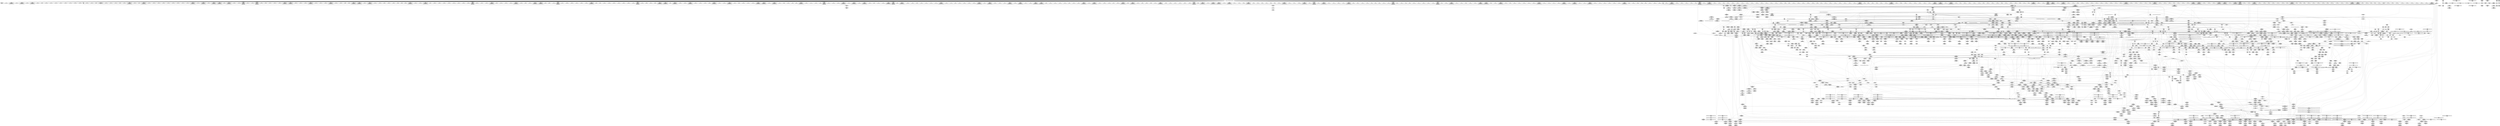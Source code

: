 digraph {
	CE0x452a410 [shape=record,shape=Mrecord,label="{CE0x452a410|i32_128|*Constant*|*SummSink*}"]
	CE0x462c410 [shape=record,shape=Mrecord,label="{CE0x462c410|i64*_getelementptr_inbounds_(_28_x_i64_,_28_x_i64_*___llvm_gcov_ctr232,_i64_0,_i64_14)|*Constant*}"]
	CE0x4582e00 [shape=record,shape=Mrecord,label="{CE0x4582e00|0:_i16,_12:_i32,_56:_i8*,_:_CRE_140,141_}"]
	CE0x459f780 [shape=record,shape=Mrecord,label="{CE0x459f780|0:_i16,_12:_i32,_56:_i8*,_:_CRE_888,889_}"]
	CE0x4625d00 [shape=record,shape=Mrecord,label="{CE0x4625d00|file_mask_to_av:and1|security/selinux/hooks.c,1875|*SummSource*}"]
	CE0x464e840 [shape=record,shape=Mrecord,label="{CE0x464e840|avc_audit_required:tmp8|security/selinux/include/avc.h,94|*SummSource*}"]
	CE0x469a840 [shape=record,shape=Mrecord,label="{CE0x469a840|audit_inode_permission:ad|security/selinux/hooks.c, 2822|*SummSource*}"]
	CE0x46184e0 [shape=record,shape=Mrecord,label="{CE0x46184e0|i64_22|*Constant*|*SummSink*}"]
	CE0x4532b40 [shape=record,shape=Mrecord,label="{CE0x4532b40|get_current:tmp1|*SummSink*}"]
	CE0x46257b0 [shape=record,shape=Mrecord,label="{CE0x46257b0|file_mask_to_av:or8|security/selinux/hooks.c,1878|*SummSink*}"]
	CE0x45a6f70 [shape=record,shape=Mrecord,label="{CE0x45a6f70|selinux_inode_permission:tmp33|security/selinux/hooks.c,2857}"]
	CE0x45e6710 [shape=record,shape=Mrecord,label="{CE0x45e6710|avc_audit_required:requested|Function::avc_audit_required&Arg::requested::}"]
	CE0x4620320 [shape=record,shape=Mrecord,label="{CE0x4620320|avc_audit_required:and13|security/selinux/include/avc.h,99|*SummSource*}"]
	CE0x4645ee0 [shape=record,shape=Mrecord,label="{CE0x4645ee0|i64_512|*Constant*}"]
	CE0x4544f40 [shape=record,shape=Mrecord,label="{CE0x4544f40|i8_9|*Constant*}"]
	CE0x45928b0 [shape=record,shape=Mrecord,label="{CE0x45928b0|0:_i16,_12:_i32,_56:_i8*,_:_CRE_481,482_}"]
	CE0x457ac00 [shape=record,shape=Mrecord,label="{CE0x457ac00|get_current:tmp|*SummSink*}"]
	CE0x4645800 [shape=record,shape=Mrecord,label="{CE0x4645800|i64_512|*Constant*|*SummSource*}"]
	CE0x463e890 [shape=record,shape=Mrecord,label="{CE0x463e890|GLOBAL:__llvm_gcov_ctr232|Global_var:__llvm_gcov_ctr232|*SummSink*}"]
	CE0x4664d90 [shape=record,shape=Mrecord,label="{CE0x4664d90|file_mask_to_av:tmp38|security/selinux/hooks.c,1887|*SummSink*}"]
	CE0x4641890 [shape=record,shape=Mrecord,label="{CE0x4641890|file_mask_to_av:tmp18|security/selinux/hooks.c,1880|*SummSource*}"]
	CE0x45f5ae0 [shape=record,shape=Mrecord,label="{CE0x45f5ae0|28:_i32,_32:_i16,_:_CRE_66,67_}"]
	CE0x45db020 [shape=record,shape=Mrecord,label="{CE0x45db020|audit_inode_permission:i_security|security/selinux/hooks.c,2823|*SummSink*}"]
	CE0x45a5180 [shape=record,shape=Mrecord,label="{CE0x45a5180|i32_512|*Constant*|*SummSource*}"]
	CE0x459f3c0 [shape=record,shape=Mrecord,label="{CE0x459f3c0|0:_i16,_12:_i32,_56:_i8*,_:_CRE_885,886_}"]
	CE0x4697360 [shape=record,shape=Mrecord,label="{CE0x4697360|avc_audit_required:and|security/selinux/include/avc.h,75}"]
	CE0x45a0f40 [shape=record,shape=Mrecord,label="{CE0x45a0f40|0:_i16,_12:_i32,_56:_i8*,_:_CRE_907,908_}"]
	CE0x4599300 [shape=record,shape=Mrecord,label="{CE0x4599300|0:_i16,_12:_i32,_56:_i8*,_:_CRE_613,614_}"]
	CE0x46182b0 [shape=record,shape=Mrecord,label="{CE0x46182b0|i64_22|*Constant*}"]
	CE0x458d9a0 [shape=record,shape=Mrecord,label="{CE0x458d9a0|0:_i16,_12:_i32,_56:_i8*,_:_CRE_300,301_}"]
	CE0x454a290 [shape=record,shape=Mrecord,label="{CE0x454a290|selinux_inode_permission:tobool1|security/selinux/hooks.c,2838|*SummSink*}"]
	CE0x46653f0 [shape=record,shape=Mrecord,label="{CE0x46653f0|i64_13|*Constant*}"]
	CE0x462f820 [shape=record,shape=Mrecord,label="{CE0x462f820|avc_audit_required:tmp13|security/selinux/include/avc.h,94|*SummSink*}"]
	CE0x46427d0 [shape=record,shape=Mrecord,label="{CE0x46427d0|file_mask_to_av:if.end39|*SummSink*}"]
	CE0x45a8580 [shape=record,shape=Mrecord,label="{CE0x45a8580|selinux_inode_permission:tmp35|security/selinux/hooks.c,2858|*SummSink*}"]
	CE0x4613200 [shape=record,shape=Mrecord,label="{CE0x4613200|avc_audit_required:tmp25|security/selinux/include/avc.h,97}"]
	CE0x45519d0 [shape=record,shape=Mrecord,label="{CE0x45519d0|audit_inode_permission:tmp10|security/selinux/hooks.c,2832|*SummSource*}"]
	CE0x459a850 [shape=record,shape=Mrecord,label="{CE0x459a850|0:_i16,_12:_i32,_56:_i8*,_:_CRE_656,664_|*MultipleSource*|security/selinux/hooks.c,2857|Function::selinux_inode_permission&Arg::inode::}"]
	CE0x4647bc0 [shape=record,shape=Mrecord,label="{CE0x4647bc0|audit_inode_permission:tmp1}"]
	CE0x45d94e0 [shape=record,shape=Mrecord,label="{CE0x45d94e0|avc_audit_required:tmp18|security/selinux/include/avc.h,95|*SummSource*}"]
	CE0x45796d0 [shape=record,shape=Mrecord,label="{CE0x45796d0|i64*_getelementptr_inbounds_(_2_x_i64_,_2_x_i64_*___llvm_gcov_ctr131,_i64_0,_i64_1)|*Constant*|*SummSource*}"]
	CE0x4549410 [shape=record,shape=Mrecord,label="{CE0x4549410|selinux_inode_permission:do.end}"]
	CE0x4559680 [shape=record,shape=Mrecord,label="{CE0x4559680|i64*_getelementptr_inbounds_(_26_x_i64_,_26_x_i64_*___llvm_gcov_ctr231,_i64_0,_i64_14)|*Constant*}"]
	CE0x46291f0 [shape=record,shape=Mrecord,label="{CE0x46291f0|__validate_creds:tmp8|include/linux/cred.h,175|*SummSink*}"]
	CE0x4639960 [shape=record,shape=Mrecord,label="{CE0x4639960|file_mask_to_av:tmp9|security/selinux/hooks.c,1875|*SummSource*}"]
	CE0x4634d70 [shape=record,shape=Mrecord,label="{CE0x4634d70|avc_audit_required:if.else}"]
	CE0x460f630 [shape=record,shape=Mrecord,label="{CE0x460f630|file_mask_to_av:conv45|security/selinux/hooks.c,1891|*SummSource*}"]
	CE0x4557de0 [shape=record,shape=Mrecord,label="{CE0x4557de0|file_mask_to_av:and40|security/selinux/hooks.c,1890|*SummSource*}"]
	CE0x45826b0 [shape=record,shape=Mrecord,label="{CE0x45826b0|0:_i16,_12:_i32,_56:_i8*,_:_CRE_120,128_|*MultipleSource*|security/selinux/hooks.c,2857|Function::selinux_inode_permission&Arg::inode::}"]
	CE0x45a6020 [shape=record,shape=Mrecord,label="{CE0x45a6020|_ret_i32_%retval.0,_!dbg_!27801|security/selinux/hooks.c,2876|*SummSource*}"]
	CE0x4547480 [shape=record,shape=Mrecord,label="{CE0x4547480|selinux_inode_permission:call|security/selinux/hooks.c,2838|*SummSource*}"]
	CE0x45a5110 [shape=record,shape=Mrecord,label="{CE0x45a5110|i32_512|*Constant*|*SummSink*}"]
	CE0x45f60d0 [shape=record,shape=Mrecord,label="{CE0x45f60d0|28:_i32,_32:_i16,_:_CRE_71,72_}"]
	CE0x46a5990 [shape=record,shape=Mrecord,label="{CE0x46a5990|slow_avc_audit:tsid|Function::slow_avc_audit&Arg::tsid::|*SummSource*}"]
	CE0x464f970 [shape=record,shape=Mrecord,label="{CE0x464f970|file_mask_to_av:tmp2|security/selinux/hooks.c,1874|*SummSink*}"]
	CE0x46155e0 [shape=record,shape=Mrecord,label="{CE0x46155e0|current_sid:tmp7|security/selinux/hooks.c,218|*SummSink*}"]
	CE0x4595ac0 [shape=record,shape=Mrecord,label="{CE0x4595ac0|0:_i16,_12:_i32,_56:_i8*,_:_CRE_568,569_}"]
	CE0x45f5d40 [shape=record,shape=Mrecord,label="{CE0x45f5d40|28:_i32,_32:_i16,_:_CRE_68,69_}"]
	CE0x45534f0 [shape=record,shape=Mrecord,label="{CE0x45534f0|selinux_inode_permission:tmp45|security/selinux/hooks.c,2869|*SummSource*}"]
	CE0x4632730 [shape=record,shape=Mrecord,label="{CE0x4632730|file_mask_to_av:if.then13}"]
	CE0x463a460 [shape=record,shape=Mrecord,label="{CE0x463a460|file_mask_to_av:tmp33|security/selinux/hooks.c,1885}"]
	CE0x466bc60 [shape=record,shape=Mrecord,label="{CE0x466bc60|current_sid:tmp23|security/selinux/hooks.c,218}"]
	CE0x45f5030 [shape=record,shape=Mrecord,label="{CE0x45f5030|28:_i32,_32:_i16,_:_CRE_57,58_}"]
	CE0x4640f70 [shape=record,shape=Mrecord,label="{CE0x4640f70|file_mask_to_av:tmp5|security/selinux/hooks.c,1874|*SummSource*}"]
	CE0x4622d70 [shape=record,shape=Mrecord,label="{CE0x4622d70|i64*_getelementptr_inbounds_(_15_x_i64_,_15_x_i64_*___llvm_gcov_ctr147,_i64_0,_i64_11)|*Constant*|*SummSink*}"]
	CE0x462a140 [shape=record,shape=Mrecord,label="{CE0x462a140|file_mask_to_av:tmp17|security/selinux/hooks.c,1878|*SummSink*}"]
	CE0x4584c80 [shape=record,shape=Mrecord,label="{CE0x4584c80|0:_i16,_12:_i32,_56:_i8*,_:_CRE_163,164_}"]
	CE0x455b160 [shape=record,shape=Mrecord,label="{CE0x455b160|selinux_inode_permission:tobool26|security/selinux/hooks.c,2857|*SummSource*}"]
	CE0x459d950 [shape=record,shape=Mrecord,label="{CE0x459d950|0:_i16,_12:_i32,_56:_i8*,_:_CRE_865,866_}"]
	CE0x4559450 [shape=record,shape=Mrecord,label="{CE0x4559450|selinux_inode_permission:tmp28|security/selinux/hooks.c,2855}"]
	CE0x464ebe0 [shape=record,shape=Mrecord,label="{CE0x464ebe0|file_mask_to_av:tmp2|security/selinux/hooks.c,1874|*SummSource*}"]
	CE0x462da60 [shape=record,shape=Mrecord,label="{CE0x462da60|file_mask_to_av:tmp15|security/selinux/hooks.c,1877|*SummSource*}"]
	CE0x46c28b0 [shape=record,shape=Mrecord,label="{CE0x46c28b0|i64*_getelementptr_inbounds_(_11_x_i64_,_11_x_i64_*___llvm_gcov_ctr125,_i64_0,_i64_1)|*Constant*}"]
	CE0x46bef00 [shape=record,shape=Mrecord,label="{CE0x46bef00|i8_1|*Constant*}"]
	CE0x4631460 [shape=record,shape=Mrecord,label="{CE0x4631460|_call_void_mcount()_#3|*SummSource*}"]
	CE0x45fe060 [shape=record,shape=Mrecord,label="{CE0x45fe060|28:_i32,_32:_i16,_:_CRE_106,107_}"]
	CE0x46b6f50 [shape=record,shape=Mrecord,label="{CE0x46b6f50|current_sid:if.end|*SummSource*}"]
	CE0x457c070 [shape=record,shape=Mrecord,label="{CE0x457c070|audit_inode_permission:inode|Function::audit_inode_permission&Arg::inode::|*SummSink*}"]
	CE0x465b400 [shape=record,shape=Mrecord,label="{CE0x465b400|file_mask_to_av:tmp43|security/selinux/hooks.c,1888}"]
	CE0x45f9bb0 [shape=record,shape=Mrecord,label="{CE0x45f9bb0|avc_audit_required:entry|*SummSource*}"]
	CE0x45a3d00 [shape=record,shape=Mrecord,label="{CE0x45a3d00|0:_i16,_12:_i32,_56:_i8*,_:_CRE_977,978_}"]
	CE0x45e3ab0 [shape=record,shape=Mrecord,label="{CE0x45e3ab0|i64_15|*Constant*|*SummSource*}"]
	CE0x466ce20 [shape=record,shape=Mrecord,label="{CE0x466ce20|_call_void_mcount()_#3}"]
	CE0x45f0990 [shape=record,shape=Mrecord,label="{CE0x45f0990|selinux_inode_permission:tobool24|security/selinux/hooks.c,2857}"]
	CE0x4597500 [shape=record,shape=Mrecord,label="{CE0x4597500|0:_i16,_12:_i32,_56:_i8*,_:_CRE_589,590_}"]
	CE0x453f110 [shape=record,shape=Mrecord,label="{CE0x453f110|selinux_inode_permission:tmp3}"]
	CE0x4584dc0 [shape=record,shape=Mrecord,label="{CE0x4584dc0|0:_i16,_12:_i32,_56:_i8*,_:_CRE_164,165_}"]
	CE0x45494d0 [shape=record,shape=Mrecord,label="{CE0x45494d0|selinux_inode_permission:do.end|*SummSource*}"]
	CE0x45d8920 [shape=record,shape=Mrecord,label="{CE0x45d8920|current_sid:tmp3|*SummSink*}"]
	CE0x455af90 [shape=record,shape=Mrecord,label="{CE0x455af90|selinux_inode_permission:expval|security/selinux/hooks.c,2857|*SummSink*}"]
	CE0x4525f00 [shape=record,shape=Mrecord,label="{CE0x4525f00|avc_audit_required:tmp27|security/selinux/include/avc.h,99|*SummSource*}"]
	CE0x4638670 [shape=record,shape=Mrecord,label="{CE0x4638670|file_mask_to_av:tmp34|security/selinux/hooks.c,1886|*SummSource*}"]
	CE0x460ea40 [shape=record,shape=Mrecord,label="{CE0x460ea40|file_mask_to_av:conv43|security/selinux/hooks.c,1891}"]
	CE0x46a5e20 [shape=record,shape=Mrecord,label="{CE0x46a5e20|slow_avc_audit:tclass|Function::slow_avc_audit&Arg::tclass::|*SummSource*}"]
	CE0x45eec60 [shape=record,shape=Mrecord,label="{CE0x45eec60|cred_sid:entry|*SummSource*}"]
	CE0x4574c00 [shape=record,shape=Mrecord,label="{CE0x4574c00|avc_audit_required:auditdeny3|security/selinux/include/avc.h,77|*SummSink*}"]
	CE0x4639fc0 [shape=record,shape=Mrecord,label="{CE0x4639fc0|file_mask_to_av:tmp32|security/selinux/hooks.c,1885|*SummSource*}"]
	CE0x4529070 [shape=record,shape=Mrecord,label="{CE0x4529070|selinux_inode_permission:cred4|security/selinux/hooks.c,2838|*SummSink*}"]
	CE0x4583ec0 [shape=record,shape=Mrecord,label="{CE0x4583ec0|0:_i16,_12:_i32,_56:_i8*,_:_CRE_152,153_}"]
	CE0x45996c0 [shape=record,shape=Mrecord,label="{CE0x45996c0|0:_i16,_12:_i32,_56:_i8*,_:_CRE_616,617_}"]
	CE0x45de160 [shape=record,shape=Mrecord,label="{CE0x45de160|avc_audit_required:audited.0|*SummSink*}"]
	CE0x458cbe0 [shape=record,shape=Mrecord,label="{CE0x458cbe0|0:_i16,_12:_i32,_56:_i8*,_:_CRE_289,290_}"]
	CE0x4648390 [shape=record,shape=Mrecord,label="{CE0x4648390|avc_audit_required:auditdeny6|security/selinux/include/avc.h,94}"]
	CE0x45d76c0 [shape=record,shape=Mrecord,label="{CE0x45d76c0|GLOBAL:creds_are_invalid|*Constant*|*SummSource*}"]
	CE0x46277a0 [shape=record,shape=Mrecord,label="{CE0x46277a0|file_mask_to_av:if.then42|*SummSource*}"]
	CE0x45e0550 [shape=record,shape=Mrecord,label="{CE0x45e0550|i64*_getelementptr_inbounds_(_5_x_i64_,_5_x_i64_*___llvm_gcov_ctr155,_i64_0,_i64_4)|*Constant*|*SummSource*}"]
	CE0x456f510 [shape=record,shape=Mrecord,label="{CE0x456f510|__validate_creds:lnot1|include/linux/cred.h,173|*SummSource*}"]
	CE0x4528c50 [shape=record,shape=Mrecord,label="{CE0x4528c50|i32_78|*Constant*|*SummSource*}"]
	CE0x4619130 [shape=record,shape=Mrecord,label="{CE0x4619130|selinux_inode_permission:tmp50|security/selinux/hooks.c,2873|*SummSink*}"]
	CE0x4559b70 [shape=record,shape=Mrecord,label="{CE0x4559b70|i64*_getelementptr_inbounds_(_26_x_i64_,_26_x_i64_*___llvm_gcov_ctr231,_i64_0,_i64_14)|*Constant*|*SummSource*}"]
	CE0x45a0cc0 [shape=record,shape=Mrecord,label="{CE0x45a0cc0|0:_i16,_12:_i32,_56:_i8*,_:_CRE_905,906_}"]
	CE0x459a200 [shape=record,shape=Mrecord,label="{CE0x459a200|0:_i16,_12:_i32,_56:_i8*,_:_CRE_624,628_|*MultipleSource*|security/selinux/hooks.c,2857|Function::selinux_inode_permission&Arg::inode::}"]
	CE0x4648ca0 [shape=record,shape=Mrecord,label="{CE0x4648ca0|%struct.task_struct*_(%struct.task_struct**)*_asm_movq_%gs:$_1:P_,$0_,_r,im,_dirflag_,_fpsr_,_flags_}"]
	CE0x45de310 [shape=record,shape=Mrecord,label="{CE0x45de310|i64*_getelementptr_inbounds_(_15_x_i64_,_15_x_i64_*___llvm_gcov_ctr147,_i64_0,_i64_8)|*Constant*}"]
	CE0x4634de0 [shape=record,shape=Mrecord,label="{CE0x4634de0|avc_audit_required:bb|*SummSink*}"]
	CE0x45dafb0 [shape=record,shape=Mrecord,label="{CE0x45dafb0|audit_inode_permission:tmp2|*LoadInst*|security/selinux/hooks.c,2823}"]
	CE0x4586300 [shape=record,shape=Mrecord,label="{CE0x4586300|0:_i16,_12:_i32,_56:_i8*,_:_CRE_181,182_}"]
	CE0x451d4f0 [shape=record,shape=Mrecord,label="{CE0x451d4f0|selinux_inode_permission:tmp22|security/selinux/hooks.c,2852|*SummSource*}"]
	CE0x4656940 [shape=record,shape=Mrecord,label="{CE0x4656940|file_mask_to_av:or30|security/selinux/hooks.c,1887|*SummSink*}"]
	CE0x4627450 [shape=record,shape=Mrecord,label="{CE0x4627450|avc_audit_required:tobool8|security/selinux/include/avc.h,94|*SummSource*}"]
	CE0x46387d0 [shape=record,shape=Mrecord,label="{CE0x46387d0|avc_audit_required:tmp13|security/selinux/include/avc.h,94}"]
	CE0x4667f70 [shape=record,shape=Mrecord,label="{CE0x4667f70|current_sid:tmp17|security/selinux/hooks.c,218}"]
	CE0x469d260 [shape=record,shape=Mrecord,label="{CE0x469d260|avc_audit_required:tmp30}"]
	CE0x4695a60 [shape=record,shape=Mrecord,label="{CE0x4695a60|avc_audit_required:tmp19|security/selinux/include/avc.h,96|*SummSource*}"]
	CE0x45e6130 [shape=record,shape=Mrecord,label="{CE0x45e6130|_ret_i32_%rc.0,_!dbg_!27793|security/selinux/avc.c,744|*SummSink*}"]
	CE0x45828a0 [shape=record,shape=Mrecord,label="{CE0x45828a0|0:_i16,_12:_i32,_56:_i8*,_:_CRE_128,136_|*MultipleSource*|security/selinux/hooks.c,2857|Function::selinux_inode_permission&Arg::inode::}"]
	CE0x453ec60 [shape=record,shape=Mrecord,label="{CE0x453ec60|i64*_getelementptr_inbounds_(_26_x_i64_,_26_x_i64_*___llvm_gcov_ctr231,_i64_0,_i64_1)|*Constant*|*SummSource*}"]
	CE0x4665530 [shape=record,shape=Mrecord,label="{CE0x4665530|i64_13|*Constant*|*SummSource*}"]
	CE0x46b4950 [shape=record,shape=Mrecord,label="{CE0x46b4950|audit_inode_permission:tmp12|security/selinux/hooks.c,2833|*SummSink*}"]
	CE0x4591ca0 [shape=record,shape=Mrecord,label="{CE0x4591ca0|selinux_inode_permission:lnot39|security/selinux/hooks.c,2869}"]
	CE0x45f9fc0 [shape=record,shape=Mrecord,label="{CE0x45f9fc0|i64_131072|*Constant*}"]
	CE0x4661870 [shape=record,shape=Mrecord,label="{CE0x4661870|file_mask_to_av:tmp46|security/selinux/hooks.c,1890}"]
	CE0x4586940 [shape=record,shape=Mrecord,label="{CE0x4586940|0:_i16,_12:_i32,_56:_i8*,_:_CRE_186,187_}"]
	CE0x4633dc0 [shape=record,shape=Mrecord,label="{CE0x4633dc0|file_mask_to_av:and26|security/selinux/hooks.c,1886|*SummSink*}"]
	CE0x454b0a0 [shape=record,shape=Mrecord,label="{CE0x454b0a0|i64_4|*Constant*|*SummSource*}"]
	CE0x4646fc0 [shape=record,shape=Mrecord,label="{CE0x4646fc0|file_mask_to_av:conv16|security/selinux/hooks.c,1881}"]
	CE0x4534020 [shape=record,shape=Mrecord,label="{CE0x4534020|selinux_inode_permission:if.then27|*SummSource*}"]
	CE0x459ba50 [shape=record,shape=Mrecord,label="{CE0x459ba50|0:_i16,_12:_i32,_56:_i8*,_:_CRE_728,736_|*MultipleSource*|security/selinux/hooks.c,2857|Function::selinux_inode_permission&Arg::inode::}"]
	CE0x46a6980 [shape=record,shape=Mrecord,label="{CE0x46a6980|_ret_i32_%retval.0,_!dbg_!27757|security/selinux/avc.c,490}"]
	CE0x45924f0 [shape=record,shape=Mrecord,label="{CE0x45924f0|0:_i16,_12:_i32,_56:_i8*,_:_CRE_478,479_}"]
	CE0x462eb80 [shape=record,shape=Mrecord,label="{CE0x462eb80|file_mask_to_av:or21|security/selinux/hooks.c,1883|*SummSource*}"]
	CE0x459b670 [shape=record,shape=Mrecord,label="{CE0x459b670|0:_i16,_12:_i32,_56:_i8*,_:_CRE_704,712_|*MultipleSource*|security/selinux/hooks.c,2857|Function::selinux_inode_permission&Arg::inode::}"]
	CE0x4574a90 [shape=record,shape=Mrecord,label="{CE0x4574a90|avc_audit_required:auditdeny3|security/selinux/include/avc.h,77|*SummSource*}"]
	CE0x45e96d0 [shape=record,shape=Mrecord,label="{CE0x45e96d0|28:_i32,_32:_i16,_:_CRE_28,32_|*MultipleSource*|*LoadInst*|security/selinux/hooks.c,2863|security/selinux/hooks.c,2863|security/selinux/hooks.c,2865}"]
	CE0x46bedd0 [shape=record,shape=Mrecord,label="{CE0x46bedd0|current_sid:tmp16|security/selinux/hooks.c,218|*SummSink*}"]
	CE0x45a4050 [shape=record,shape=Mrecord,label="{CE0x45a4050|0:_i16,_12:_i32,_56:_i8*,_:_CRE_979,980_}"]
	CE0x457bd80 [shape=record,shape=Mrecord,label="{CE0x457bd80|audit_inode_permission:inode|Function::audit_inode_permission&Arg::inode::}"]
	CE0x4622970 [shape=record,shape=Mrecord,label="{CE0x4622970|avc_audit_required:tmp25|security/selinux/include/avc.h,97|*SummSource*}"]
	CE0x45394f0 [shape=record,shape=Mrecord,label="{CE0x45394f0|_call_void___validate_creds(%struct.cred*_%tmp19,_i8*_getelementptr_inbounds_(_25_x_i8_,_25_x_i8_*_.str3,_i32_0,_i32_0),_i32_2855)_#10,_!dbg_!27757|security/selinux/hooks.c,2855|*SummSink*}"]
	CE0x453bec0 [shape=record,shape=Mrecord,label="{CE0x453bec0|__validate_creds:if.end}"]
	CE0x45709f0 [shape=record,shape=Mrecord,label="{CE0x45709f0|file_mask_to_av:tmp27|security/selinux/hooks.c,1882}"]
	CE0x4637130 [shape=record,shape=Mrecord,label="{CE0x4637130|avc_audit_required:tmp12|*LoadInst*|security/selinux/include/avc.h,94|*SummSource*}"]
	CE0x46c8d30 [shape=record,shape=Mrecord,label="{CE0x46c8d30|i32_218|*Constant*|*SummSink*}"]
	CE0x455b900 [shape=record,shape=Mrecord,label="{CE0x455b900|_ret_%struct.task_struct*_%tmp4,_!dbg_!27714|./arch/x86/include/asm/current.h,14|*SummSource*}"]
	CE0x46a6f90 [shape=record,shape=Mrecord,label="{CE0x46a6f90|audit_inode_permission:tobool|security/selinux/hooks.c,2831}"]
	CE0x4552640 [shape=record,shape=Mrecord,label="{CE0x4552640|selinux_inode_permission:tmp42|security/selinux/hooks.c,2869|*SummSink*}"]
	CE0x462a810 [shape=record,shape=Mrecord,label="{CE0x462a810|file_mask_to_av:tmp31|*SummSink*}"]
	CE0x46c1650 [shape=record,shape=Mrecord,label="{CE0x46c1650|current_sid:tmp14|security/selinux/hooks.c,218|*SummSource*}"]
	CE0x46bd420 [shape=record,shape=Mrecord,label="{CE0x46bd420|current_sid:land.lhs.true2|*SummSink*}"]
	CE0x45e8af0 [shape=record,shape=Mrecord,label="{CE0x45e8af0|28:_i32,_32:_i16,_:_CRE_15,16_}"]
	CE0x4551f20 [shape=record,shape=Mrecord,label="{CE0x4551f20|i64_19|*Constant*|*SummSink*}"]
	CE0x45ee2e0 [shape=record,shape=Mrecord,label="{CE0x45ee2e0|file_mask_to_av:tmp28|security/selinux/hooks.c,1883|*SummSink*}"]
	CE0x4638350 [shape=record,shape=Mrecord,label="{CE0x4638350|file_mask_to_av:tmp35|security/selinux/hooks.c,1886}"]
	CE0x452edf0 [shape=record,shape=Mrecord,label="{CE0x452edf0|i32_16|*Constant*|*SummSource*}"]
	CE0x45dba90 [shape=record,shape=Mrecord,label="{CE0x45dba90|current_sid:tmp3}"]
	CE0x459fdc0 [shape=record,shape=Mrecord,label="{CE0x459fdc0|0:_i16,_12:_i32,_56:_i8*,_:_CRE_893,894_}"]
	CE0x458e760 [shape=record,shape=Mrecord,label="{CE0x458e760|0:_i16,_12:_i32,_56:_i8*,_:_CRE_311,312_}"]
	CE0x4559f90 [shape=record,shape=Mrecord,label="{CE0x4559f90|selinux_inode_permission:tmp29|security/selinux/hooks.c,2855|*SummSink*}"]
	CE0x45f9cf0 [shape=record,shape=Mrecord,label="{CE0x45f9cf0|selinux_inode_permission:tobool34|security/selinux/hooks.c,2867|*SummSource*}"]
	CE0x461a820 [shape=record,shape=Mrecord,label="{CE0x461a820|i64*_getelementptr_inbounds_(_26_x_i64_,_26_x_i64_*___llvm_gcov_ctr231,_i64_0,_i64_23)|*Constant*}"]
	CE0x46a6680 [shape=record,shape=Mrecord,label="{CE0x46a6680|audit_inode_permission:sid|security/selinux/hooks.c,2829|*SummSource*}"]
	CE0x4652100 [shape=record,shape=Mrecord,label="{CE0x4652100|file_mask_to_av:if.end|*SummSink*}"]
	CE0x45843c0 [shape=record,shape=Mrecord,label="{CE0x45843c0|0:_i16,_12:_i32,_56:_i8*,_:_CRE_156,157_}"]
	CE0x45848c0 [shape=record,shape=Mrecord,label="{CE0x45848c0|0:_i16,_12:_i32,_56:_i8*,_:_CRE_160,161_}"]
	CE0x4581540 [shape=record,shape=Mrecord,label="{CE0x4581540|0:_i16,_12:_i32,_56:_i8*,_:_CRE_56,64_|*MultipleSource*|security/selinux/hooks.c,2857|Function::selinux_inode_permission&Arg::inode::}"]
	CE0x458b920 [shape=record,shape=Mrecord,label="{CE0x458b920|0:_i16,_12:_i32,_56:_i8*,_:_CRE_274,275_}"]
	CE0x462dff0 [shape=record,shape=Mrecord,label="{CE0x462dff0|cred_sid:sid|security/selinux/hooks.c,197}"]
	CE0x4696fd0 [shape=record,shape=Mrecord,label="{CE0x4696fd0|i64_3|*Constant*}"]
	CE0x463a7a0 [shape=record,shape=Mrecord,label="{CE0x463a7a0|file_mask_to_av:if.then}"]
	CE0x469e4a0 [shape=record,shape=Mrecord,label="{CE0x469e4a0|avc_audit_required:denied.1|*SummSink*}"]
	CE0x4597780 [shape=record,shape=Mrecord,label="{CE0x4597780|0:_i16,_12:_i32,_56:_i8*,_:_CRE_591,592_}"]
	CE0x45d7eb0 [shape=record,shape=Mrecord,label="{CE0x45d7eb0|__validate_creds:if.end|*SummSink*}"]
	CE0x4599f80 [shape=record,shape=Mrecord,label="{CE0x4599f80|0:_i16,_12:_i32,_56:_i8*,_:_CRE_623,624_}"]
	CE0x4527080 [shape=record,shape=Mrecord,label="{CE0x4527080|audit_inode_permission:denied|Function::audit_inode_permission&Arg::denied::}"]
	CE0x46c8750 [shape=record,shape=Mrecord,label="{CE0x46c8750|i8*_getelementptr_inbounds_(_25_x_i8_,_25_x_i8_*_.str3,_i32_0,_i32_0)|*Constant*}"]
	CE0x4572dd0 [shape=record,shape=Mrecord,label="{CE0x4572dd0|file_mask_to_av:tobool5|security/selinux/hooks.c,1877|*SummSink*}"]
	CE0x458bba0 [shape=record,shape=Mrecord,label="{CE0x458bba0|0:_i16,_12:_i32,_56:_i8*,_:_CRE_276,277_}"]
	CE0x459fb40 [shape=record,shape=Mrecord,label="{CE0x459fb40|0:_i16,_12:_i32,_56:_i8*,_:_CRE_891,892_}"]
	CE0x4596880 [shape=record,shape=Mrecord,label="{CE0x4596880|0:_i16,_12:_i32,_56:_i8*,_:_CRE_579,580_}"]
	CE0x469e910 [shape=record,shape=Mrecord,label="{CE0x469e910|avc_audit_required:audited.2|*SummSource*}"]
	CE0x45f6920 [shape=record,shape=Mrecord,label="{CE0x45f6920|28:_i32,_32:_i16,_:_CRE_78,79_}"]
	CE0x4696060 [shape=record,shape=Mrecord,label="{CE0x4696060|current_sid:bb|*SummSink*}"]
	CE0x4571ab0 [shape=record,shape=Mrecord,label="{CE0x4571ab0|file_mask_to_av:tmp35|security/selinux/hooks.c,1886|*SummSink*}"]
	CE0x45d83a0 [shape=record,shape=Mrecord,label="{CE0x45d83a0|avc_audit_required:tmp17|security/selinux/include/avc.h,95|*SummSink*}"]
	CE0x454c4d0 [shape=record,shape=Mrecord,label="{CE0x454c4d0|i64*_getelementptr_inbounds_(_26_x_i64_,_26_x_i64_*___llvm_gcov_ctr231,_i64_0,_i64_9)|*Constant*|*SummSink*}"]
	CE0x458d0e0 [shape=record,shape=Mrecord,label="{CE0x458d0e0|0:_i16,_12:_i32,_56:_i8*,_:_CRE_293,294_}"]
	CE0x459fc80 [shape=record,shape=Mrecord,label="{CE0x459fc80|0:_i16,_12:_i32,_56:_i8*,_:_CRE_892,893_}"]
	CE0x463a270 [shape=record,shape=Mrecord,label="{CE0x463a270|file_mask_to_av:tmp32|security/selinux/hooks.c,1885|*SummSink*}"]
	CE0x469f100 [shape=record,shape=Mrecord,label="{CE0x469f100|avc_audit_required:tmp32|security/selinux/include/avc.h,100|*SummSource*}"]
	CE0x452a700 [shape=record,shape=Mrecord,label="{CE0x452a700|selinux_inode_permission:and|security/selinux/hooks.c,2841}"]
	CE0x46c8410 [shape=record,shape=Mrecord,label="{CE0x46c8410|i8*_getelementptr_inbounds_(_45_x_i8_,_45_x_i8_*_.str12,_i32_0,_i32_0)|*Constant*}"]
	CE0x46b9640 [shape=record,shape=Mrecord,label="{CE0x46b9640|_call_void_mcount()_#3|*SummSink*}"]
	CE0x466a570 [shape=record,shape=Mrecord,label="{CE0x466a570|current_sid:cred|security/selinux/hooks.c,218}"]
	CE0x46bc260 [shape=record,shape=Mrecord,label="{CE0x46bc260|current_sid:tmp5|security/selinux/hooks.c,218|*SummSink*}"]
	CE0x46be750 [shape=record,shape=Mrecord,label="{CE0x46be750|current_sid:tmp15|security/selinux/hooks.c,218|*SummSource*}"]
	CE0x4595840 [shape=record,shape=Mrecord,label="{CE0x4595840|0:_i16,_12:_i32,_56:_i8*,_:_CRE_566,567_}"]
	CE0x46b7370 [shape=record,shape=Mrecord,label="{CE0x46b7370|audit_inode_permission:tmp14|security/selinux/hooks.c,2834|*SummSource*}"]
	CE0x45d8330 [shape=record,shape=Mrecord,label="{CE0x45d8330|avc_audit_required:tmp17|security/selinux/include/avc.h,95|*SummSource*}"]
	CE0x4558a90 [shape=record,shape=Mrecord,label="{CE0x4558a90|i64_24|*Constant*|*SummSource*}"]
	CE0x45909e0 [shape=record,shape=Mrecord,label="{CE0x45909e0|_ret_i32_%audited.2,_!dbg_!27748|security/selinux/include/avc.h,101}"]
	CE0x461c070 [shape=record,shape=Mrecord,label="{CE0x461c070|i64*_getelementptr_inbounds_(_26_x_i64_,_26_x_i64_*___llvm_gcov_ctr231,_i64_0,_i64_24)|*Constant*}"]
	CE0x4668880 [shape=record,shape=Mrecord,label="{CE0x4668880|current_sid:tmp19|security/selinux/hooks.c,218}"]
	CE0x462b410 [shape=record,shape=Mrecord,label="{CE0x462b410|__validate_creds:lnot|include/linux/cred.h,173}"]
	CE0x45dc470 [shape=record,shape=Mrecord,label="{CE0x45dc470|i64*_getelementptr_inbounds_(_15_x_i64_,_15_x_i64_*___llvm_gcov_ctr147,_i64_0,_i64_8)|*Constant*|*SummSink*}"]
	CE0x463fcc0 [shape=record,shape=Mrecord,label="{CE0x463fcc0|avc_audit_required:tmp|*SummSource*}"]
	CE0x45f2030 [shape=record,shape=Mrecord,label="{CE0x45f2030|selinux_inode_permission:expval46|security/selinux/hooks.c,2869|*SummSource*}"]
	CE0x45f5750 [shape=record,shape=Mrecord,label="{CE0x45f5750|28:_i32,_32:_i16,_:_CRE_63,64_}"]
	"CONST[source:2(external),value:0(static)][purpose:{operation}][SrcIdx:14]"
	CE0x462e4e0 [shape=record,shape=Mrecord,label="{CE0x462e4e0|file_mask_to_av:if.end47|*SummSource*}"]
	CE0x46244a0 [shape=record,shape=Mrecord,label="{CE0x46244a0|i64_9|*Constant*}"]
	CE0x45a42e0 [shape=record,shape=Mrecord,label="{CE0x45a42e0|0:_i16,_12:_i32,_56:_i8*,_:_CRE_981,982_}"]
	CE0x463ffb0 [shape=record,shape=Mrecord,label="{CE0x463ffb0|file_mask_to_av:tmp4|security/selinux/hooks.c,1874|*SummSink*}"]
	CE0x45584e0 [shape=record,shape=Mrecord,label="{CE0x45584e0|i64_24|*Constant*}"]
	CE0x4528b70 [shape=record,shape=Mrecord,label="{CE0x4528b70|i32_78|*Constant*}"]
	CE0x4640890 [shape=record,shape=Mrecord,label="{CE0x4640890|file_mask_to_av:tmp19|security/selinux/hooks.c,1880|*SummSink*}"]
	CE0x4619b00 [shape=record,shape=Mrecord,label="{CE0x4619b00|selinux_inode_permission:tmp52|security/selinux/hooks.c,2873|*SummSource*}"]
	CE0x458f600 [shape=record,shape=Mrecord,label="{CE0x458f600|0:_i16,_12:_i32,_56:_i8*,_:_CRE_376,384_|*MultipleSource*|security/selinux/hooks.c,2857|Function::selinux_inode_permission&Arg::inode::}"]
	CE0x469ebc0 [shape=record,shape=Mrecord,label="{CE0x469ebc0|avc_audit_required:tmp32|security/selinux/include/avc.h,100}"]
	CE0x4626f10 [shape=record,shape=Mrecord,label="{CE0x4626f10|file_mask_to_av:tmp8|security/selinux/hooks.c,1875|*SummSink*}"]
	CE0x4661a90 [shape=record,shape=Mrecord,label="{CE0x4661a90|file_mask_to_av:tmp46|security/selinux/hooks.c,1890|*SummSink*}"]
	CE0x46bba30 [shape=record,shape=Mrecord,label="{CE0x46bba30|current_sid:land.lhs.true2|*SummSource*}"]
	CE0x46a4ff0 [shape=record,shape=Mrecord,label="{CE0x46a4ff0|slow_avc_audit:entry|*SummSink*}"]
	CE0x453d930 [shape=record,shape=Mrecord,label="{CE0x453d930|i64*_getelementptr_inbounds_(_26_x_i64_,_26_x_i64_*___llvm_gcov_ctr231,_i64_0,_i64_0)|*Constant*|*SummSource*}"]
	CE0x45a02c0 [shape=record,shape=Mrecord,label="{CE0x45a02c0|0:_i16,_12:_i32,_56:_i8*,_:_CRE_897,898_}"]
	CE0x45e89c0 [shape=record,shape=Mrecord,label="{CE0x45e89c0|28:_i32,_32:_i16,_:_CRE_14,15_}"]
	CE0x456ad00 [shape=record,shape=Mrecord,label="{CE0x456ad00|get_current:tmp3}"]
	CE0x46982f0 [shape=record,shape=Mrecord,label="{CE0x46982f0|avc_audit_required:tmp20|security/selinux/include/avc.h,96|*SummSink*}"]
	CE0x4593580 [shape=record,shape=Mrecord,label="{CE0x4593580|0:_i16,_12:_i32,_56:_i8*,_:_CRE_500,504_|*MultipleSource*|security/selinux/hooks.c,2857|Function::selinux_inode_permission&Arg::inode::}"]
	CE0x45ef740 [shape=record,shape=Mrecord,label="{CE0x45ef740|i32_10|*Constant*}"]
	CE0x45450e0 [shape=record,shape=Mrecord,label="{CE0x45450e0|i8_9|*Constant*|*SummSource*}"]
	CE0x45a0e00 [shape=record,shape=Mrecord,label="{CE0x45a0e00|0:_i16,_12:_i32,_56:_i8*,_:_CRE_906,907_}"]
	CE0x4578950 [shape=record,shape=Mrecord,label="{CE0x4578950|GLOBAL:__llvm_gcov_ctr147|Global_var:__llvm_gcov_ctr147|*SummSource*}"]
	CE0x45dbb20 [shape=record,shape=Mrecord,label="{CE0x45dbb20|avc_audit_required:and|security/selinux/include/avc.h,75|*SummSink*}"]
	CE0x464dde0 [shape=record,shape=Mrecord,label="{CE0x464dde0|audit_inode_permission:bb|*SummSink*}"]
	CE0x4655e30 [shape=record,shape=Mrecord,label="{CE0x4655e30|GLOBAL:current_sid|*Constant*|*SummSink*}"]
	CE0x45588a0 [shape=record,shape=Mrecord,label="{CE0x45588a0|file_mask_to_av:tobool41|security/selinux/hooks.c,1890|*SummSink*}"]
	CE0x464c250 [shape=record,shape=Mrecord,label="{CE0x464c250|file_mask_to_av:tmp24|security/selinux/hooks.c,1882|*SummSource*}"]
	CE0x45e4300 [shape=record,shape=Mrecord,label="{CE0x45e4300|avc_has_perm_noaudit:ssid|Function::avc_has_perm_noaudit&Arg::ssid::}"]
	CE0x45a2480 [shape=record,shape=Mrecord,label="{CE0x45a2480|0:_i16,_12:_i32,_56:_i8*,_:_CRE_924,925_}"]
	CE0x45a2340 [shape=record,shape=Mrecord,label="{CE0x45a2340|0:_i16,_12:_i32,_56:_i8*,_:_CRE_923,924_}"]
	CE0x456c390 [shape=record,shape=Mrecord,label="{CE0x456c390|selinux_inode_permission:denied|security/selinux/hooks.c, 2846|*SummSink*}"]
	CE0x463e610 [shape=record,shape=Mrecord,label="{CE0x463e610|GLOBAL:__llvm_gcov_ctr232|Global_var:__llvm_gcov_ctr232}"]
	CE0x45a3380 [shape=record,shape=Mrecord,label="{CE0x45a3380|0:_i16,_12:_i32,_56:_i8*,_:_CRE_976,977_}"]
	CE0x466c080 [shape=record,shape=Mrecord,label="{CE0x466c080|current_sid:tmp23|security/selinux/hooks.c,218|*SummSink*}"]
	CE0x4589c60 [shape=record,shape=Mrecord,label="{CE0x4589c60|0:_i16,_12:_i32,_56:_i8*,_:_CRE_251,252_}"]
	CE0x45de830 [shape=record,shape=Mrecord,label="{CE0x45de830|avc_audit_required:lnot1|security/selinux/include/avc.h,76|*SummSource*}"]
	CE0x45a3100 [shape=record,shape=Mrecord,label="{CE0x45a3100|0:_i16,_12:_i32,_56:_i8*,_:_CRE_934,935_}"]
	CE0x463f550 [shape=record,shape=Mrecord,label="{CE0x463f550|avc_audit_required:tmp4|security/selinux/include/avc.h,76}"]
	CE0x469c780 [shape=record,shape=Mrecord,label="{CE0x469c780|avc_audit_required:denied.0}"]
	CE0x46b6ff0 [shape=record,shape=Mrecord,label="{CE0x46b6ff0|current_sid:if.end|*SummSink*}"]
	CE0x46a6ec0 [shape=record,shape=Mrecord,label="{CE0x46a6ec0|audit_inode_permission:tobool|security/selinux/hooks.c,2831|*SummSink*}"]
	CE0x46561a0 [shape=record,shape=Mrecord,label="{CE0x46561a0|file_mask_to_av:conv29|security/selinux/hooks.c,1887|*SummSink*}"]
	CE0x4610e30 [shape=record,shape=Mrecord,label="{CE0x4610e30|file_mask_to_av:av.7|*SummSink*}"]
	CE0x45a1f80 [shape=record,shape=Mrecord,label="{CE0x45a1f80|0:_i16,_12:_i32,_56:_i8*,_:_CRE_920,921_}"]
	CE0x45a7b00 [shape=record,shape=Mrecord,label="{CE0x45a7b00|selinux_inode_permission:tmp35|security/selinux/hooks.c,2858}"]
	CE0x4664d20 [shape=record,shape=Mrecord,label="{CE0x4664d20|i64*_getelementptr_inbounds_(_28_x_i64_,_28_x_i64_*___llvm_gcov_ctr232,_i64_0,_i64_19)|*Constant*|*SummSink*}"]
	CE0x463d9e0 [shape=record,shape=Mrecord,label="{CE0x463d9e0|avc_audit_required:if.then|*SummSource*}"]
	CE0x45e3ef0 [shape=record,shape=Mrecord,label="{CE0x45e3ef0|avc_has_perm_noaudit:entry}"]
	CE0x4696bb0 [shape=record,shape=Mrecord,label="{CE0x4696bb0|avc_audit_required:tmp20|security/selinux/include/avc.h,96}"]
	CE0x45e0330 [shape=record,shape=Mrecord,label="{CE0x45e0330|GLOBAL:__invalid_creds|*Constant*|*SummSink*}"]
	CE0x45eb2c0 [shape=record,shape=Mrecord,label="{CE0x45eb2c0|avc_audit_required:allowed|security/selinux/include/avc.h,75}"]
	CE0x45576c0 [shape=record,shape=Mrecord,label="{CE0x45576c0|file_mask_to_av:conv38|security/selinux/hooks.c,1889|*SummSink*}"]
	CE0x45d2f30 [shape=record,shape=Mrecord,label="{CE0x45d2f30|file_mask_to_av:conv7|security/selinux/hooks.c,1878|*SummSource*}"]
	CE0x463dd30 [shape=record,shape=Mrecord,label="{CE0x463dd30|avc_audit_required:if.else12}"]
	CE0x4584000 [shape=record,shape=Mrecord,label="{CE0x4584000|0:_i16,_12:_i32,_56:_i8*,_:_CRE_153,154_}"]
	CE0x4641cc0 [shape=record,shape=Mrecord,label="{CE0x4641cc0|avc_audit_required:tmp|*SummSink*}"]
	CE0x46384c0 [shape=record,shape=Mrecord,label="{CE0x46384c0|i64_18|*Constant*}"]
	CE0x4612880 [shape=record,shape=Mrecord,label="{CE0x4612880|cred_sid:bb}"]
	CE0x45ffdf0 [shape=record,shape=Mrecord,label="{CE0x45ffdf0|i32_3|*Constant*}"]
	CE0x4575070 [shape=record,shape=Mrecord,label="{CE0x4575070|__validate_creds:tmp7|include/linux/cred.h,174|*SummSink*}"]
	CE0x4534390 [shape=record,shape=Mrecord,label="{CE0x4534390|selinux_inode_permission:tmp7|security/selinux/hooks.c,2838}"]
	CE0x457f0b0 [shape=record,shape=Mrecord,label="{CE0x457f0b0|i32_4|*Constant*|*SummSink*}"]
	CE0x45ea640 [shape=record,shape=Mrecord,label="{CE0x45ea640|file_mask_to_av:av.3|*SummSource*}"]
	CE0x45774f0 [shape=record,shape=Mrecord,label="{CE0x45774f0|file_mask_to_av:tmp6|security/selinux/hooks.c,1875}"]
	CE0x4631180 [shape=record,shape=Mrecord,label="{CE0x4631180|file_mask_to_av:av.1|*SummSource*}"]
	CE0x464b3f0 [shape=record,shape=Mrecord,label="{CE0x464b3f0|file_mask_to_av:tmp37|security/selinux/hooks.c,1886|*SummSource*}"]
	CE0x46a73f0 [shape=record,shape=Mrecord,label="{CE0x46a73f0|audit_inode_permission:tmp6|security/selinux/hooks.c,2831}"]
	CE0x45e0f10 [shape=record,shape=Mrecord,label="{CE0x45e0f10|selinux_inode_permission:and23|security/selinux/hooks.c,2857|*SummSink*}"]
	CE0x4587480 [shape=record,shape=Mrecord,label="{CE0x4587480|0:_i16,_12:_i32,_56:_i8*,_:_CRE_195,196_}"]
	CE0x4535060 [shape=record,shape=Mrecord,label="{CE0x4535060|0:_i8,_:_GCMR_selinux_inode_permission.__warned_internal_global_i8_0,_section_.data.unlikely_,_align_1:_elem_0:default:}"]
	CE0x4552530 [shape=record,shape=Mrecord,label="{CE0x4552530|selinux_inode_permission:tmp42|security/selinux/hooks.c,2869|*SummSource*}"]
	CE0x4588a60 [shape=record,shape=Mrecord,label="{CE0x4588a60|0:_i16,_12:_i32,_56:_i8*,_:_CRE_224,232_|*MultipleSource*|security/selinux/hooks.c,2857|Function::selinux_inode_permission&Arg::inode::}"]
	CE0x4579500 [shape=record,shape=Mrecord,label="{CE0x4579500|file_mask_to_av:tmp16|security/selinux/hooks.c,1878|*SummSink*}"]
	CE0x45dd860 [shape=record,shape=Mrecord,label="{CE0x45dd860|i64*_getelementptr_inbounds_(_6_x_i64_,_6_x_i64_*___llvm_gcov_ctr233,_i64_0,_i64_0)|*Constant*}"]
	CE0x46b11d0 [shape=record,shape=Mrecord,label="{CE0x46b11d0|slow_avc_audit:a|Function::slow_avc_audit&Arg::a::|*SummSource*}"]
	CE0x46531e0 [shape=record,shape=Mrecord,label="{CE0x46531e0|file_mask_to_av:if.then35|*SummSource*}"]
	CE0x4665250 [shape=record,shape=Mrecord,label="{CE0x4665250|file_mask_to_av:tmp25|security/selinux/hooks.c,1882}"]
	CE0x4592770 [shape=record,shape=Mrecord,label="{CE0x4592770|0:_i16,_12:_i32,_56:_i8*,_:_CRE_480,481_}"]
	CE0x459aa40 [shape=record,shape=Mrecord,label="{CE0x459aa40|0:_i16,_12:_i32,_56:_i8*,_:_CRE_664,672_|*MultipleSource*|security/selinux/hooks.c,2857|Function::selinux_inode_permission&Arg::inode::}"]
	CE0x46a5a70 [shape=record,shape=Mrecord,label="{CE0x46a5a70|slow_avc_audit:tsid|Function::slow_avc_audit&Arg::tsid::|*SummSink*}"]
	CE0x46b0e90 [shape=record,shape=Mrecord,label="{CE0x46b0e90|slow_avc_audit:result|Function::slow_avc_audit&Arg::result::|*SummSink*}"]
	CE0x45a1800 [shape=record,shape=Mrecord,label="{CE0x45a1800|0:_i16,_12:_i32,_56:_i8*,_:_CRE_914,915_}"]
	CE0x461e740 [shape=record,shape=Mrecord,label="{CE0x461e740|avc_audit_required:tmp28|security/selinux/include/avc.h,99}"]
	CE0x459b860 [shape=record,shape=Mrecord,label="{CE0x459b860|0:_i16,_12:_i32,_56:_i8*,_:_CRE_712,728_|*MultipleSource*|security/selinux/hooks.c,2857|Function::selinux_inode_permission&Arg::inode::}"]
	CE0x463ce20 [shape=record,shape=Mrecord,label="{CE0x463ce20|file_mask_to_av:tmp3|security/selinux/hooks.c,1874|*SummSink*}"]
	CE0x458fdc0 [shape=record,shape=Mrecord,label="{CE0x458fdc0|0:_i16,_12:_i32,_56:_i8*,_:_CRE_408,416_|*MultipleSource*|security/selinux/hooks.c,2857|Function::selinux_inode_permission&Arg::inode::}"]
	CE0x45ddca0 [shape=record,shape=Mrecord,label="{CE0x45ddca0|audit_inode_permission:tmp4|security/selinux/hooks.c,2829|*SummSink*}"]
	CE0x46b2c90 [shape=record,shape=Mrecord,label="{CE0x46b2c90|audit_inode_permission:retval.0}"]
	CE0x4622de0 [shape=record,shape=Mrecord,label="{CE0x4622de0|avc_audit_required:tmp25|security/selinux/include/avc.h,97|*SummSink*}"]
	CE0x45f59b0 [shape=record,shape=Mrecord,label="{CE0x45f59b0|28:_i32,_32:_i16,_:_CRE_65,66_}"]
	CE0x4627f90 [shape=record,shape=Mrecord,label="{CE0x4627f90|file_mask_to_av:tmp15|security/selinux/hooks.c,1877}"]
	CE0x469a050 [shape=record,shape=Mrecord,label="{CE0x469a050|current_sid:tmp4|security/selinux/hooks.c,218|*SummSink*}"]
	CE0x4531700 [shape=record,shape=Mrecord,label="{CE0x4531700|selinux_inode_permission:if.then19}"]
	CE0x45435d0 [shape=record,shape=Mrecord,label="{CE0x45435d0|0:_i16,_12:_i32,_56:_i8*,_:_CRE_440,448_|*MultipleSource*|security/selinux/hooks.c,2857|Function::selinux_inode_permission&Arg::inode::}"]
	CE0x4582a90 [shape=record,shape=Mrecord,label="{CE0x4582a90|0:_i16,_12:_i32,_56:_i8*,_:_CRE_137,138_}"]
	CE0x4648b20 [shape=record,shape=Mrecord,label="{CE0x4648b20|file_mask_to_av:tmp1}"]
	CE0x4621b30 [shape=record,shape=Mrecord,label="{CE0x4621b30|__validate_creds:if.then|*SummSink*}"]
	CE0x4578420 [shape=record,shape=Mrecord,label="{CE0x4578420|file_mask_to_av:if.then2}"]
	CE0x45790a0 [shape=record,shape=Mrecord,label="{CE0x45790a0|i64*_getelementptr_inbounds_(_2_x_i64_,_2_x_i64_*___llvm_gcov_ctr131,_i64_0,_i64_1)|*Constant*}"]
	CE0x46334c0 [shape=record,shape=Mrecord,label="{CE0x46334c0|i32_22|*Constant*|*SummSource*}"]
	CE0x45a4fb0 [shape=record,shape=Mrecord,label="{CE0x45a4fb0|i32_512|*Constant*}"]
	CE0x457a8f0 [shape=record,shape=Mrecord,label="{CE0x457a8f0|file_mask_to_av:and4|security/selinux/hooks.c,1877}"]
	CE0x45db480 [shape=record,shape=Mrecord,label="{CE0x45db480|i64*_getelementptr_inbounds_(_15_x_i64_,_15_x_i64_*___llvm_gcov_ctr147,_i64_0,_i64_7)|*Constant*|*SummSource*}"]
	CE0x45a81c0 [shape=record,shape=Mrecord,label="{CE0x45a81c0|selinux_inode_permission:tmp35|security/selinux/hooks.c,2858|*SummSource*}"]
	CE0x457b6c0 [shape=record,shape=Mrecord,label="{CE0x457b6c0|__validate_creds:tmp3|include/linux/cred.h,173|*SummSource*}"]
	CE0x45f1e50 [shape=record,shape=Mrecord,label="{CE0x45f1e50|selinux_inode_permission:expval46|security/selinux/hooks.c,2869}"]
	CE0x45a11c0 [shape=record,shape=Mrecord,label="{CE0x45a11c0|0:_i16,_12:_i32,_56:_i8*,_:_CRE_909,910_}"]
	CE0x45e9bd0 [shape=record,shape=Mrecord,label="{CE0x45e9bd0|28:_i32,_32:_i16,_:_CRE_40,44_|*MultipleSource*|*LoadInst*|security/selinux/hooks.c,2863|security/selinux/hooks.c,2863|security/selinux/hooks.c,2865}"]
	CE0x45e2e60 [shape=record,shape=Mrecord,label="{CE0x45e2e60|GLOBAL:llvm.expect.i64|*Constant*|*SummSource*}"]
	CE0x4584280 [shape=record,shape=Mrecord,label="{CE0x4584280|0:_i16,_12:_i32,_56:_i8*,_:_CRE_155,156_}"]
	CE0x45de510 [shape=record,shape=Mrecord,label="{CE0x45de510|audit_inode_permission:tmp2|*LoadInst*|security/selinux/hooks.c,2823|*SummSource*}"]
	CE0x464c090 [shape=record,shape=Mrecord,label="{CE0x464c090|i64_13|*Constant*|*SummSink*}"]
	CE0x46c5460 [shape=record,shape=Mrecord,label="{CE0x46c5460|COLLAPSED:_GCMRE___llvm_gcov_ctr125_internal_global_11_x_i64_zeroinitializer:_elem_0:default:}"]
	CE0x45767f0 [shape=record,shape=Mrecord,label="{CE0x45767f0|0:_i32,_4:_i32,_8:_i32,_12:_i32,_:_CMRE_16,20_|*MultipleSource*|security/selinux/hooks.c,196|security/selinux/hooks.c,197|*LoadInst*|security/selinux/hooks.c,196}"]
	CE0x4628c50 [shape=record,shape=Mrecord,label="{CE0x4628c50|i64*_getelementptr_inbounds_(_5_x_i64_,_5_x_i64_*___llvm_gcov_ctr155,_i64_0,_i64_3)|*Constant*|*SummSink*}"]
	CE0x4575c10 [shape=record,shape=Mrecord,label="{CE0x4575c10|get_current:tmp4|./arch/x86/include/asm/current.h,14|*SummSource*}"]
	CE0x45e36c0 [shape=record,shape=Mrecord,label="{CE0x45e36c0|i64_16|*Constant*|*SummSink*}"]
	CE0x4533410 [shape=record,shape=Mrecord,label="{CE0x4533410|get_current:tmp|*SummSource*}"]
	CE0x453ae90 [shape=record,shape=Mrecord,label="{CE0x453ae90|selinux_inode_permission:tmp6|security/selinux/hooks.c,2838}"]
	CE0x45ec8f0 [shape=record,shape=Mrecord,label="{CE0x45ec8f0|file_mask_to_av:tmp6|security/selinux/hooks.c,1875|*SummSink*}"]
	CE0x46a7ec0 [shape=record,shape=Mrecord,label="{CE0x46a7ec0|audit_inode_permission:tmp7|security/selinux/hooks.c,2831|*SummSink*}"]
	CE0x4559d00 [shape=record,shape=Mrecord,label="{CE0x4559d00|selinux_inode_permission:tmp29|security/selinux/hooks.c,2855}"]
	CE0x45884c0 [shape=record,shape=Mrecord,label="{CE0x45884c0|0:_i16,_12:_i32,_56:_i8*,_:_CRE_240,241_}"]
	CE0x45ff5a0 [shape=record,shape=Mrecord,label="{CE0x45ff5a0|28:_i32,_32:_i16,_:_CRE_144,152_|*MultipleSource*|*LoadInst*|security/selinux/hooks.c,2863|security/selinux/hooks.c,2863|security/selinux/hooks.c,2865}"]
	CE0x46b0b00 [shape=record,shape=Mrecord,label="{CE0x46b0b00|slow_avc_audit:result|Function::slow_avc_audit&Arg::result::|*SummSource*}"]
	CE0x458cfa0 [shape=record,shape=Mrecord,label="{CE0x458cfa0|0:_i16,_12:_i32,_56:_i8*,_:_CRE_292,293_}"]
	CE0x4649010 [shape=record,shape=Mrecord,label="{CE0x4649010|file_mask_to_av:or15|security/selinux/hooks.c,1881}"]
	CE0x45fd220 [shape=record,shape=Mrecord,label="{CE0x45fd220|28:_i32,_32:_i16,_:_CRE_94,95_}"]
	CE0x465a560 [shape=record,shape=Mrecord,label="{CE0x465a560|i64_21|*Constant*}"]
	CE0x4583380 [shape=record,shape=Mrecord,label="{CE0x4583380|0:_i16,_12:_i32,_56:_i8*,_:_CRE_143,144_}"]
	CE0x45a07c0 [shape=record,shape=Mrecord,label="{CE0x45a07c0|0:_i16,_12:_i32,_56:_i8*,_:_CRE_901,902_}"]
	CE0x4558c80 [shape=record,shape=Mrecord,label="{CE0x4558c80|selinux_inode_permission:call50|security/selinux/hooks.c,2872}"]
	CE0x45d3890 [shape=record,shape=Mrecord,label="{CE0x45d3890|__validate_creds:tobool|include/linux/cred.h,173}"]
	CE0x45759a0 [shape=record,shape=Mrecord,label="{CE0x45759a0|_call_void___invalid_creds(%struct.cred*_%cred,_i8*_%file,_i32_%line)_#10,_!dbg_!27721|include/linux/cred.h,174|*SummSink*}"]
	CE0x4653390 [shape=record,shape=Mrecord,label="{CE0x4653390|file_mask_to_av:if.end}"]
	CE0x46271d0 [shape=record,shape=Mrecord,label="{CE0x46271d0|avc_audit_required:tobool8|security/selinux/include/avc.h,94}"]
	CE0x465d350 [shape=record,shape=Mrecord,label="{CE0x465d350|file_mask_to_av:conv36|security/selinux/hooks.c,1889|*SummSource*}"]
	CE0x46c0c50 [shape=record,shape=Mrecord,label="{CE0x46c0c50|current_sid:tmp9|security/selinux/hooks.c,218}"]
	CE0x46c6540 [shape=record,shape=Mrecord,label="{CE0x46c6540|current_sid:tmp12|security/selinux/hooks.c,218|*SummSink*}"]
	CE0x463f8d0 [shape=record,shape=Mrecord,label="{CE0x463f8d0|file_mask_to_av:tmp20|security/selinux/hooks.c,1880|*SummSource*}"]
	CE0x45f4140 [shape=record,shape=Mrecord,label="{CE0x45f4140|selinux_inode_permission:call33|security/selinux/hooks.c,2865|*SummSource*}"]
	CE0x4669030 [shape=record,shape=Mrecord,label="{CE0x4669030|i64*_getelementptr_inbounds_(_11_x_i64_,_11_x_i64_*___llvm_gcov_ctr125,_i64_0,_i64_10)|*Constant*|*SummSource*}"]
	CE0x45a6bf0 [shape=record,shape=Mrecord,label="{CE0x45a6bf0|selinux_inode_permission:tmp32|security/selinux/hooks.c,2857|*SummSource*}"]
	CE0x45771c0 [shape=record,shape=Mrecord,label="{CE0x45771c0|cred_sid:tmp6|security/selinux/hooks.c,197|*SummSink*}"]
	CE0x464e450 [shape=record,shape=Mrecord,label="{CE0x464e450|file_mask_to_av:tobool18|security/selinux/hooks.c,1882|*SummSource*}"]
	CE0x4620ec0 [shape=record,shape=Mrecord,label="{CE0x4620ec0|get_current:bb|*SummSink*}"]
	CE0x4647ca0 [shape=record,shape=Mrecord,label="{CE0x4647ca0|audit_inode_permission:tmp1|*SummSink*}"]
	CE0x454aa60 [shape=record,shape=Mrecord,label="{CE0x454aa60|_call_void_mcount()_#3|*SummSink*}"]
	CE0x459ff00 [shape=record,shape=Mrecord,label="{CE0x459ff00|0:_i16,_12:_i32,_56:_i8*,_:_CRE_894,895_}"]
	CE0x464ea60 [shape=record,shape=Mrecord,label="{CE0x464ea60|file_mask_to_av:cmp|security/selinux/hooks.c,1874|*SummSink*}"]
	CE0x452c0f0 [shape=record,shape=Mrecord,label="{CE0x452c0f0|__validate_creds:entry}"]
	CE0x454f7a0 [shape=record,shape=Mrecord,label="{CE0x454f7a0|audit_inode_permission:tmp5|security/selinux/hooks.c,2829|*SummSink*}"]
	CE0x4615ec0 [shape=record,shape=Mrecord,label="{CE0x4615ec0|audit_inode_permission:i_security|security/selinux/hooks.c,2823}"]
	CE0x45820e0 [shape=record,shape=Mrecord,label="{CE0x45820e0|0:_i16,_12:_i32,_56:_i8*,_:_CRE_96,104_|*MultipleSource*|security/selinux/hooks.c,2857|Function::selinux_inode_permission&Arg::inode::}"]
	CE0x459b230 [shape=record,shape=Mrecord,label="{CE0x459b230|0:_i16,_12:_i32,_56:_i8*,_:_CRE_688,692_|*MultipleSource*|security/selinux/hooks.c,2857|Function::selinux_inode_permission&Arg::inode::}"]
	CE0x45a0b80 [shape=record,shape=Mrecord,label="{CE0x45a0b80|0:_i16,_12:_i32,_56:_i8*,_:_CRE_904,905_}"]
	CE0x469d970 [shape=record,shape=Mrecord,label="{CE0x469d970|i64*_getelementptr_inbounds_(_15_x_i64_,_15_x_i64_*___llvm_gcov_ctr147,_i64_0,_i64_13)|*Constant*|*SummSink*}"]
	CE0x452b3b0 [shape=record,shape=Mrecord,label="{CE0x452b3b0|GLOBAL:selinux_inode_permission.__warned|Global_var:selinux_inode_permission.__warned|*SummSink*}"]
	CE0x458caa0 [shape=record,shape=Mrecord,label="{CE0x458caa0|0:_i16,_12:_i32,_56:_i8*,_:_CRE_288,289_}"]
	CE0x4528090 [shape=record,shape=Mrecord,label="{CE0x4528090|_call_void___validate_creds(%struct.cred*_%tmp19,_i8*_getelementptr_inbounds_(_25_x_i8_,_25_x_i8_*_.str3,_i32_0,_i32_0),_i32_2855)_#10,_!dbg_!27757|security/selinux/hooks.c,2855}"]
	CE0x454d1b0 [shape=record,shape=Mrecord,label="{CE0x454d1b0|selinux_inode_permission:call3|security/selinux/hooks.c,2838}"]
	CE0x4579d40 [shape=record,shape=Mrecord,label="{CE0x4579d40|file_mask_to_av:if.then6}"]
	CE0x469e3a0 [shape=record,shape=Mrecord,label="{CE0x469e3a0|avc_audit_required:denied.1|*SummSource*}"]
	CE0x458c5a0 [shape=record,shape=Mrecord,label="{CE0x458c5a0|0:_i16,_12:_i32,_56:_i8*,_:_CRE_284,285_}"]
	CE0x60f0430 [shape=record,shape=Mrecord,label="{CE0x60f0430|selinux_inode_permission:if.end}"]
	CE0x469da50 [shape=record,shape=Mrecord,label="{CE0x469da50|avc_audit_required:tmp31}"]
	CE0x45ef820 [shape=record,shape=Mrecord,label="{CE0x45ef820|i32_10|*Constant*|*SummSource*}"]
	CE0x466ca90 [shape=record,shape=Mrecord,label="{CE0x466ca90|current_sid:tmp24|security/selinux/hooks.c,220}"]
	CE0x461ff30 [shape=record,shape=Mrecord,label="{CE0x461ff30|avc_audit_required:tmp29|*LoadInst*|security/selinux/include/avc.h,99|*SummSink*}"]
	CE0x45944a0 [shape=record,shape=Mrecord,label="{CE0x45944a0|0:_i16,_12:_i32,_56:_i8*,_:_CRE_544,552_|*MultipleSource*|security/selinux/hooks.c,2857|Function::selinux_inode_permission&Arg::inode::}"]
	CE0x4598680 [shape=record,shape=Mrecord,label="{CE0x4598680|0:_i16,_12:_i32,_56:_i8*,_:_CRE_603,604_}"]
	CE0x45fc610 [shape=record,shape=Mrecord,label="{CE0x45fc610|_ret_i32_%av.7,_!dbg_!27757|security/selinux/hooks.c,1894}"]
	CE0x454e120 [shape=record,shape=Mrecord,label="{CE0x454e120|slow_avc_audit:requested|Function::slow_avc_audit&Arg::requested::|*SummSink*}"]
	CE0x457f040 [shape=record,shape=Mrecord,label="{CE0x457f040|i32_4|*Constant*|*SummSource*}"]
	CE0x58621d0 [shape=record,shape=Mrecord,label="{CE0x58621d0|selinux_inode_permission:if.then52}"]
	CE0x4587d40 [shape=record,shape=Mrecord,label="{CE0x4587d40|0:_i16,_12:_i32,_56:_i8*,_:_CRE_202,203_}"]
	CE0x457adc0 [shape=record,shape=Mrecord,label="{CE0x457adc0|get_current:tmp2|*SummSource*}"]
	CE0x459ed80 [shape=record,shape=Mrecord,label="{CE0x459ed80|0:_i16,_12:_i32,_56:_i8*,_:_CRE_880,881_}"]
	CE0x45d71b0 [shape=record,shape=Mrecord,label="{CE0x45d71b0|_call_void_mcount()_#3}"]
	CE0x46192f0 [shape=record,shape=Mrecord,label="{CE0x46192f0|selinux_inode_permission:tmp51|security/selinux/hooks.c,2873}"]
	CE0x4648780 [shape=record,shape=Mrecord,label="{CE0x4648780|_call_void_mcount()_#3}"]
	CE0x45ec6f0 [shape=record,shape=Mrecord,label="{CE0x45ec6f0|file_mask_to_av:tmp6|security/selinux/hooks.c,1875|*SummSource*}"]
	CE0x46c3090 [shape=record,shape=Mrecord,label="{CE0x46c3090|current_sid:if.then|*SummSource*}"]
	CE0x458eb20 [shape=record,shape=Mrecord,label="{CE0x458eb20|0:_i16,_12:_i32,_56:_i8*,_:_CRE_320,328_|*MultipleSource*|security/selinux/hooks.c,2857|Function::selinux_inode_permission&Arg::inode::}"]
	CE0x46c9680 [shape=record,shape=Mrecord,label="{CE0x46c9680|i64*_getelementptr_inbounds_(_11_x_i64_,_11_x_i64_*___llvm_gcov_ctr125,_i64_0,_i64_9)|*Constant*}"]
	CE0x469d640 [shape=record,shape=Mrecord,label="{CE0x469d640|i64*_getelementptr_inbounds_(_15_x_i64_,_15_x_i64_*___llvm_gcov_ctr147,_i64_0,_i64_13)|*Constant*}"]
	CE0x458b060 [shape=record,shape=Mrecord,label="{CE0x458b060|0:_i16,_12:_i32,_56:_i8*,_:_CRE_267,268_}"]
	CE0x45eed00 [shape=record,shape=Mrecord,label="{CE0x45eed00|cred_sid:entry|*SummSink*}"]
	CE0x454be20 [shape=record,shape=Mrecord,label="{CE0x454be20|i8*_getelementptr_inbounds_(_45_x_i8_,_45_x_i8_*_.str12,_i32_0,_i32_0)|*Constant*|*SummSource*}"]
	CE0x4585b80 [shape=record,shape=Mrecord,label="{CE0x4585b80|0:_i16,_12:_i32,_56:_i8*,_:_CRE_175,176_}"]
	CE0x4578fe0 [shape=record,shape=Mrecord,label="{CE0x4578fe0|cred_sid:tmp1|*SummSink*}"]
	CE0x45337c0 [shape=record,shape=Mrecord,label="{CE0x45337c0|selinux_inode_permission:if.then27}"]
	CE0x454b420 [shape=record,shape=Mrecord,label="{CE0x454b420|selinux_inode_permission:tmp9|security/selinux/hooks.c,2838|*SummSink*}"]
	CE0x456c4f0 [shape=record,shape=Mrecord,label="{CE0x456c4f0|selinux_inode_permission:if.end20|*SummSink*}"]
	CE0x4659590 [shape=record,shape=Mrecord,label="{CE0x4659590|file_mask_to_av:and33|security/selinux/hooks.c,1888|*SummSource*}"]
	CE0x45f5fa0 [shape=record,shape=Mrecord,label="{CE0x45f5fa0|28:_i32,_32:_i16,_:_CRE_70,71_}"]
	CE0x4646810 [shape=record,shape=Mrecord,label="{CE0x4646810|i64*_getelementptr_inbounds_(_28_x_i64_,_28_x_i64_*___llvm_gcov_ctr232,_i64_0,_i64_0)|*Constant*|*SummSink*}"]
	CE0x46bd900 [shape=record,shape=Mrecord,label="{CE0x46bd900|i64*_getelementptr_inbounds_(_11_x_i64_,_11_x_i64_*___llvm_gcov_ctr125,_i64_0,_i64_0)|*Constant*}"]
	CE0x45211a0 [shape=record,shape=Mrecord,label="{CE0x45211a0|i32_0|*Constant*}"]
	CE0x4591050 [shape=record,shape=Mrecord,label="{CE0x4591050|selinux_inode_permission:tobool38|security/selinux/hooks.c,2869|*SummSink*}"]
	CE0x45e1d10 [shape=record,shape=Mrecord,label="{CE0x45e1d10|selinux_inode_permission:lnot25|security/selinux/hooks.c,2857|*SummSource*}"]
	CE0x45522f0 [shape=record,shape=Mrecord,label="{CE0x45522f0|i64_18|*Constant*|*SummSource*}"]
	CE0x4550e80 [shape=record,shape=Mrecord,label="{CE0x4550e80|i64*_getelementptr_inbounds_(_6_x_i64_,_6_x_i64_*___llvm_gcov_ctr233,_i64_0,_i64_3)|*Constant*}"]
	CE0x4621580 [shape=record,shape=Mrecord,label="{CE0x4621580|i64_7|*Constant*|*SummSource*}"]
	CE0x4542200 [shape=record,shape=Mrecord,label="{CE0x4542200|i64_0|*Constant*|*SummSink*}"]
	CE0x4618f70 [shape=record,shape=Mrecord,label="{CE0x4618f70|selinux_inode_permission:tmp50|security/selinux/hooks.c,2873|*SummSource*}"]
	CE0x45a7560 [shape=record,shape=Mrecord,label="{CE0x45a7560|selinux_inode_permission:tmp34|security/selinux/hooks.c,2857}"]
	CE0x45e8fb0 [shape=record,shape=Mrecord,label="{CE0x45e8fb0|28:_i32,_32:_i16,_:_CRE_19,20_}"]
	CE0x45e3150 [shape=record,shape=Mrecord,label="{CE0x45e3150|selinux_inode_permission:tobool26|security/selinux/hooks.c,2857|*SummSink*}"]
	CE0x4652340 [shape=record,shape=Mrecord,label="{CE0x4652340|i64*_getelementptr_inbounds_(_28_x_i64_,_28_x_i64_*___llvm_gcov_ctr232,_i64_0,_i64_0)|*Constant*|*SummSource*}"]
	CE0x4593710 [shape=record,shape=Mrecord,label="{CE0x4593710|0:_i16,_12:_i32,_56:_i8*,_:_CRE_504,508_|*MultipleSource*|security/selinux/hooks.c,2857|Function::selinux_inode_permission&Arg::inode::}"]
	CE0x469f6d0 [shape=record,shape=Mrecord,label="{CE0x469f6d0|avc_audit_required:tmp33|security/selinux/include/avc.h,100|*SummSource*}"]
	CE0x4593af0 [shape=record,shape=Mrecord,label="{CE0x4593af0|0:_i16,_12:_i32,_56:_i8*,_:_CRE_512,520_|*MultipleSource*|security/selinux/hooks.c,2857|Function::selinux_inode_permission&Arg::inode::}"]
	CE0x45a1bc0 [shape=record,shape=Mrecord,label="{CE0x45a1bc0|0:_i16,_12:_i32,_56:_i8*,_:_CRE_917,918_}"]
	CE0x4541bd0 [shape=record,shape=Mrecord,label="{CE0x4541bd0|i64*_getelementptr_inbounds_(_26_x_i64_,_26_x_i64_*___llvm_gcov_ctr231,_i64_0,_i64_13)|*Constant*|*SummSink*}"]
	CE0x46a7fd0 [shape=record,shape=Mrecord,label="{CE0x46a7fd0|audit_inode_permission:tmp8|security/selinux/hooks.c,2831}"]
	CE0x45551d0 [shape=record,shape=Mrecord,label="{CE0x45551d0|0:_i32,_:_SCMR:_elem_0:default:}"]
	CE0x4627560 [shape=record,shape=Mrecord,label="{CE0x4627560|file_mask_to_av:if.else25|*SummSink*}"]
	CE0x4659650 [shape=record,shape=Mrecord,label="{CE0x4659650|file_mask_to_av:and33|security/selinux/hooks.c,1888|*SummSink*}"]
	CE0x462e8b0 [shape=record,shape=Mrecord,label="{CE0x462e8b0|file_mask_to_av:conv20|security/selinux/hooks.c,1883|*SummSink*}"]
	CE0x4539670 [shape=record,shape=Mrecord,label="{CE0x4539670|GLOBAL:__validate_creds|*Constant*|*SummSink*}"]
	CE0x459c210 [shape=record,shape=Mrecord,label="{CE0x459c210|0:_i16,_12:_i32,_56:_i8*,_:_CRE_760,768_|*MultipleSource*|security/selinux/hooks.c,2857|Function::selinux_inode_permission&Arg::inode::}"]
	CE0x46bf150 [shape=record,shape=Mrecord,label="{CE0x46bf150|_call_void_lockdep_rcu_suspicious(i8*_getelementptr_inbounds_(_25_x_i8_,_25_x_i8_*_.str3,_i32_0,_i32_0),_i32_218,_i8*_getelementptr_inbounds_(_45_x_i8_,_45_x_i8_*_.str12,_i32_0,_i32_0))_#10,_!dbg_!27727|security/selinux/hooks.c,218}"]
	CE0x46188d0 [shape=record,shape=Mrecord,label="{CE0x46188d0|i64_21|*Constant*|*SummSource*}"]
	CE0x4644f10 [shape=record,shape=Mrecord,label="{CE0x4644f10|file_mask_to_av:tmp23|security/selinux/hooks.c,1881|*SummSink*}"]
	CE0x469dce0 [shape=record,shape=Mrecord,label="{CE0x469dce0|avc_audit_required:tmp31|*SummSink*}"]
	CE0x45fa2d0 [shape=record,shape=Mrecord,label="{CE0x45fa2d0|selinux_inode_permission:cond|security/selinux/hooks.c,2867|*SummSink*}"]
	CE0x46a48f0 [shape=record,shape=Mrecord,label="{CE0x46a48f0|audit_inode_permission:return}"]
	CE0x463ada0 [shape=record,shape=Mrecord,label="{CE0x463ada0|file_mask_to_av:tmp21|security/selinux/hooks.c,1880|*SummSink*}"]
	CE0x4610300 [shape=record,shape=Mrecord,label="{CE0x4610300|file_mask_to_av:tmp52|*SummSink*}"]
	CE0x454ea00 [shape=record,shape=Mrecord,label="{CE0x454ea00|slow_avc_audit:result|Function::slow_avc_audit&Arg::result::}"]
	CE0x461d660 [shape=record,shape=Mrecord,label="{CE0x461d660|selinux_inode_permission:retval.0}"]
	CE0x4698ca0 [shape=record,shape=Mrecord,label="{CE0x4698ca0|avc_audit_required:tmp2|*LoadInst*|security/selinux/include/avc.h,75|*SummSink*}"]
	CE0x4589ee0 [shape=record,shape=Mrecord,label="{CE0x4589ee0|0:_i16,_12:_i32,_56:_i8*,_:_CRE_253,254_}"]
	CE0x45a2d40 [shape=record,shape=Mrecord,label="{CE0x45a2d40|0:_i16,_12:_i32,_56:_i8*,_:_CRE_931,932_}"]
	CE0x4e313a0 [shape=record,shape=Mrecord,label="{CE0x4e313a0|selinux_inode_permission:tmp|*SummSink*}"]
	CE0x469fcc0 [shape=record,shape=Mrecord,label="{CE0x469fcc0|avc_audit_required:tmp33|security/selinux/include/avc.h,100|*SummSink*}"]
	CE0x464e320 [shape=record,shape=Mrecord,label="{CE0x464e320|file_mask_to_av:tobool18|security/selinux/hooks.c,1882}"]
	CE0x46b7cc0 [shape=record,shape=Mrecord,label="{CE0x46b7cc0|audit_inode_permission:tmp3|security/selinux/hooks.c,2823|*SummSource*}"]
	CE0x45e4a70 [shape=record,shape=Mrecord,label="{CE0x45e4a70|avc_has_perm_noaudit:tclass|Function::avc_has_perm_noaudit&Arg::tclass::|*SummSource*}"]
	CE0x4613050 [shape=record,shape=Mrecord,label="{CE0x4613050|avc_audit_required:tmp24|security/selinux/include/avc.h,96|*SummSink*}"]
	CE0x45495a0 [shape=record,shape=Mrecord,label="{CE0x45495a0|selinux_inode_permission:entry}"]
	CE0x45e6990 [shape=record,shape=Mrecord,label="{CE0x45e6990|avc_audit_required:requested|Function::avc_audit_required&Arg::requested::|*SummSink*}"]
	CE0x4591810 [shape=record,shape=Mrecord,label="{CE0x4591810|selinux_inode_permission:tobool38|security/selinux/hooks.c,2869}"]
	CE0x45fdcd0 [shape=record,shape=Mrecord,label="{CE0x45fdcd0|28:_i32,_32:_i16,_:_CRE_103,104_}"]
	CE0x4538730 [shape=record,shape=Mrecord,label="{CE0x4538730|__validate_creds:tmp6|include/linux/cred.h,174|*SummSource*}"]
	CE0x46bcf30 [shape=record,shape=Mrecord,label="{CE0x46bcf30|current_sid:tmp15|security/selinux/hooks.c,218}"]
	CE0x457b9b0 [shape=record,shape=Mrecord,label="{CE0x457b9b0|__validate_creds:tmp4|include/linux/cred.h,173|*SummSource*}"]
	CE0x460ff00 [shape=record,shape=Mrecord,label="{CE0x460ff00|i64*_getelementptr_inbounds_(_28_x_i64_,_28_x_i64_*___llvm_gcov_ctr232,_i64_0,_i64_26)|*Constant*}"]
	CE0x46410a0 [shape=record,shape=Mrecord,label="{CE0x46410a0|file_mask_to_av:tmp5|security/selinux/hooks.c,1874|*SummSink*}"]
	CE0x4652ae0 [shape=record,shape=Mrecord,label="{CE0x4652ae0|file_mask_to_av:tmp25|security/selinux/hooks.c,1882|*SummSink*}"]
	CE0x45a3ef0 [shape=record,shape=Mrecord,label="{CE0x45a3ef0|0:_i16,_12:_i32,_56:_i8*,_:_CRE_978,979_}"]
	CE0x4558550 [shape=record,shape=Mrecord,label="{CE0x4558550|file_mask_to_av:tobool41|security/selinux/hooks.c,1890}"]
	CE0x4631520 [shape=record,shape=Mrecord,label="{CE0x4631520|_call_void_mcount()_#3|*SummSink*}"]
	CE0x45387a0 [shape=record,shape=Mrecord,label="{CE0x45387a0|__validate_creds:tmp6|include/linux/cred.h,174|*SummSink*}"]
	CE0x457bf50 [shape=record,shape=Mrecord,label="{CE0x457bf50|audit_inode_permission:inode|Function::audit_inode_permission&Arg::inode::|*SummSource*}"]
	"CONST[source:2(external),value:2(dynamic)][purpose:{subject}][SrcIdx:28]"
	CE0x4585a40 [shape=record,shape=Mrecord,label="{CE0x4585a40|0:_i16,_12:_i32,_56:_i8*,_:_CRE_174,175_}"]
	CE0x45ddb60 [shape=record,shape=Mrecord,label="{CE0x45ddb60|audit_inode_permission:tmp4|security/selinux/hooks.c,2829|*SummSource*}"]
	CE0x46439b0 [shape=record,shape=Mrecord,label="{CE0x46439b0|i64_17|*Constant*}"]
	"CONST[source:0(mediator),value:0(static)][purpose:{operation}][SnkIdx:7]"
	CE0x45d65f0 [shape=record,shape=Mrecord,label="{CE0x45d65f0|__validate_creds:call|include/linux/cred.h,173|*SummSink*}"]
	CE0x462fbf0 [shape=record,shape=Mrecord,label="{CE0x462fbf0|i32_8|*Constant*}"]
	CE0x4638a50 [shape=record,shape=Mrecord,label="{CE0x4638a50|avc_audit_required:tmp13|security/selinux/include/avc.h,94|*SummSource*}"]
	CE0x45f4b70 [shape=record,shape=Mrecord,label="{CE0x45f4b70|28:_i32,_32:_i16,_:_CRE_53,54_}"]
	CE0x45dfc50 [shape=record,shape=Mrecord,label="{CE0x45dfc50|current_sid:call|security/selinux/hooks.c,218|*SummSink*}"]
	CE0x463c410 [shape=record,shape=Mrecord,label="{CE0x463c410|i64*_getelementptr_inbounds_(_15_x_i64_,_15_x_i64_*___llvm_gcov_ctr147,_i64_0,_i64_0)|*Constant*|*SummSource*}"]
	CE0x4621ea0 [shape=record,shape=Mrecord,label="{CE0x4621ea0|__validate_creds:lnot.ext|include/linux/cred.h,173|*SummSink*}"]
	CE0x46a6520 [shape=record,shape=Mrecord,label="{CE0x46a6520|audit_inode_permission:sid|security/selinux/hooks.c,2829}"]
	CE0x4621f80 [shape=record,shape=Mrecord,label="{CE0x4621f80|__validate_creds:conv|include/linux/cred.h,173|*SummSource*}"]
	CE0x4636090 [shape=record,shape=Mrecord,label="{CE0x4636090|cred_sid:tmp|*SummSink*}"]
	CE0x45fce90 [shape=record,shape=Mrecord,label="{CE0x45fce90|28:_i32,_32:_i16,_:_CRE_91,92_}"]
	"CONST[source:2(external),value:0(static)][purpose:{operation}][SrcIdx:13]"
	CE0x465be60 [shape=record,shape=Mrecord,label="{CE0x465be60|file_mask_to_av:tmp44|security/selinux/hooks.c,1889|*SummSource*}"]
	CE0x45544f0 [shape=record,shape=Mrecord,label="{CE0x45544f0|selinux_inode_permission:tmp47|security/selinux/hooks.c,2870|*SummSource*}"]
	CE0x452d750 [shape=record,shape=Mrecord,label="{CE0x452d750|selinux_inode_permission:tmp2|*SummSource*}"]
	CE0x4650400 [shape=record,shape=Mrecord,label="{CE0x4650400|file_mask_to_av:and17|security/selinux/hooks.c,1882|*SummSource*}"]
	CE0x45f5290 [shape=record,shape=Mrecord,label="{CE0x45f5290|28:_i32,_32:_i16,_:_CRE_59,60_}"]
	CE0x458ee40 [shape=record,shape=Mrecord,label="{CE0x458ee40|0:_i16,_12:_i32,_56:_i8*,_:_CRE_336,344_|*MultipleSource*|security/selinux/hooks.c,2857|Function::selinux_inode_permission&Arg::inode::}"]
	CE0x454f960 [shape=record,shape=Mrecord,label="{CE0x454f960|audit_inode_permission:call2|security/selinux/hooks.c,2829}"]
	CE0x45344e0 [shape=record,shape=Mrecord,label="{CE0x45344e0|selinux_inode_permission:tmp7|security/selinux/hooks.c,2838|*SummSource*}"]
	CE0x452b720 [shape=record,shape=Mrecord,label="{CE0x452b720|GLOBAL:__validate_creds|*Constant*}"]
	CE0x46c3d60 [shape=record,shape=Mrecord,label="{CE0x46c3d60|current_sid:tmp10|security/selinux/hooks.c,218|*SummSource*}"]
	CE0x463d7d0 [shape=record,shape=Mrecord,label="{CE0x463d7d0|file_mask_to_av:tmp10|security/selinux/hooks.c,1876}"]
	CE0x4595980 [shape=record,shape=Mrecord,label="{CE0x4595980|0:_i16,_12:_i32,_56:_i8*,_:_CRE_567,568_}"]
	CE0x4592db0 [shape=record,shape=Mrecord,label="{CE0x4592db0|0:_i16,_12:_i32,_56:_i8*,_:_CRE_485,486_}"]
	CE0x45a8800 [shape=record,shape=Mrecord,label="{CE0x45a8800|selinux_inode_permission:tmp36|security/selinux/hooks.c,2858|*SummSource*}"]
	CE0x45ecba0 [shape=record,shape=Mrecord,label="{CE0x45ecba0|avc_audit_required:tmp1|*SummSink*}"]
	CE0x46637e0 [shape=record,shape=Mrecord,label="{CE0x46637e0|file_mask_to_av:tmp51|security/selinux/hooks.c,1891|*SummSource*}"]
	CE0x46975b0 [shape=record,shape=Mrecord,label="{CE0x46975b0|avc_audit_required:neg|security/selinux/include/avc.h,75|*SummSource*}"]
	CE0x46c35a0 [shape=record,shape=Mrecord,label="{CE0x46c35a0|i64_4|*Constant*}"]
	CE0x45e0e30 [shape=record,shape=Mrecord,label="{CE0x45e0e30|selinux_inode_permission:and23|security/selinux/hooks.c,2857}"]
	CE0x461ad90 [shape=record,shape=Mrecord,label="{CE0x461ad90|i64*_getelementptr_inbounds_(_26_x_i64_,_26_x_i64_*___llvm_gcov_ctr231,_i64_0,_i64_23)|*Constant*|*SummSource*}"]
	CE0x4575270 [shape=record,shape=Mrecord,label="{CE0x4575270|GLOBAL:__invalid_creds|*Constant*}"]
	CE0x45d7ad0 [shape=record,shape=Mrecord,label="{CE0x45d7ad0|i64_6|*Constant*}"]
	CE0x461f790 [shape=record,shape=Mrecord,label="{CE0x461f790|avc_audit_required:auditallow|security/selinux/include/avc.h,99|*SummSink*}"]
	CE0x4542350 [shape=record,shape=Mrecord,label="{CE0x4542350|GLOBAL:__llvm_gcov_ctr231|Global_var:__llvm_gcov_ctr231|*SummSink*}"]
	CE0x46a7460 [shape=record,shape=Mrecord,label="{CE0x46a7460|audit_inode_permission:tmp6|security/selinux/hooks.c,2831|*SummSource*}"]
	CE0x465d180 [shape=record,shape=Mrecord,label="{CE0x465d180|file_mask_to_av:or37|security/selinux/hooks.c,1889}"]
	CE0x45555c0 [shape=record,shape=Mrecord,label="{CE0x45555c0|selinux_inode_permission:call50|security/selinux/hooks.c,2872|*SummSink*}"]
	CE0x4618970 [shape=record,shape=Mrecord,label="{CE0x4618970|i64_21|*Constant*|*SummSink*}"]
	CE0x4661790 [shape=record,shape=Mrecord,label="{CE0x4661790|i64_23|*Constant*|*SummSource*}"]
	CE0x453f8c0 [shape=record,shape=Mrecord,label="{CE0x453f8c0|file_mask_to_av:if.then28|*SummSink*}"]
	CE0x45a4c40 [shape=record,shape=Mrecord,label="{CE0x45a4c40|0:_i16,_12:_i32,_56:_i8*,_:_CRE_1000,1008_|*MultipleSource*|security/selinux/hooks.c,2857|Function::selinux_inode_permission&Arg::inode::}"]
	CE0x45482f0 [shape=record,shape=Mrecord,label="{CE0x45482f0|selinux_inode_permission:land.lhs.true2}"]
	CE0x45ddff0 [shape=record,shape=Mrecord,label="{CE0x45ddff0|avc_audit_required:audited.0}"]
	CE0x46c83a0 [shape=record,shape=Mrecord,label="{CE0x46c83a0|GLOBAL:lockdep_rcu_suspicious|*Constant*}"]
	CE0x464b520 [shape=record,shape=Mrecord,label="{CE0x464b520|file_mask_to_av:tmp37|security/selinux/hooks.c,1886|*SummSink*}"]
	CE0x4552b20 [shape=record,shape=Mrecord,label="{CE0x4552b20|selinux_inode_permission:tmp43|security/selinux/hooks.c,2869|*SummSink*}"]
	CE0x4550980 [shape=record,shape=Mrecord,label="{CE0x4550980|audit_inode_permission:tmp9|security/selinux/hooks.c,2831}"]
	CE0x45e8c20 [shape=record,shape=Mrecord,label="{CE0x45e8c20|28:_i32,_32:_i16,_:_CRE_16,17_}"]
	CE0x4652030 [shape=record,shape=Mrecord,label="{CE0x4652030|file_mask_to_av:if.end|*SummSource*}"]
	CE0x4592090 [shape=record,shape=Mrecord,label="{CE0x4592090|selinux_inode_permission:lnot41|security/selinux/hooks.c,2869}"]
	CE0x46c0eb0 [shape=record,shape=Mrecord,label="{CE0x46c0eb0|current_sid:tmp9|security/selinux/hooks.c,218|*SummSource*}"]
	CE0x454f0a0 [shape=record,shape=Mrecord,label="{CE0x454f0a0|audit_inode_permission:sclass|security/selinux/hooks.c,2829|*SummSink*}"]
	CE0x458d4a0 [shape=record,shape=Mrecord,label="{CE0x458d4a0|0:_i16,_12:_i32,_56:_i8*,_:_CRE_296,297_}"]
	CE0x45784f0 [shape=record,shape=Mrecord,label="{CE0x45784f0|file_mask_to_av:if.then2|*SummSink*}"]
	CE0x4586d00 [shape=record,shape=Mrecord,label="{CE0x4586d00|0:_i16,_12:_i32,_56:_i8*,_:_CRE_189,190_}"]
	CE0x463d840 [shape=record,shape=Mrecord,label="{CE0x463d840|file_mask_to_av:tmp10|security/selinux/hooks.c,1876|*SummSource*}"]
	CE0x4583d80 [shape=record,shape=Mrecord,label="{CE0x4583d80|0:_i16,_12:_i32,_56:_i8*,_:_CRE_151,152_}"]
	CE0x58620d0 [shape=record,shape=Mrecord,label="{CE0x58620d0|selinux_inode_permission:if.end49|*SummSink*}"]
	CE0x459eb00 [shape=record,shape=Mrecord,label="{CE0x459eb00|0:_i16,_12:_i32,_56:_i8*,_:_CRE_878,879_}"]
	CE0x4579ae0 [shape=record,shape=Mrecord,label="{CE0x4579ae0|file_mask_to_av:if.else|*SummSource*}"]
	CE0x4653670 [shape=record,shape=Mrecord,label="{CE0x4653670|avc_audit_required:tmp8|security/selinux/include/avc.h,94|*SummSink*}"]
	CE0x45f22b0 [shape=record,shape=Mrecord,label="{CE0x45f22b0|selinux_inode_permission:expval46|security/selinux/hooks.c,2869|*SummSink*}"]
	CE0x46970b0 [shape=record,shape=Mrecord,label="{CE0x46970b0|current_sid:tmp4|security/selinux/hooks.c,218}"]
	CE0x4539e00 [shape=record,shape=Mrecord,label="{CE0x4539e00|selinux_inode_permission:entry|*SummSource*}"]
	CE0x4594e40 [shape=record,shape=Mrecord,label="{CE0x4594e40|0:_i16,_12:_i32,_56:_i8*,_:_CRE_558,559_}"]
	CE0x4574ea0 [shape=record,shape=Mrecord,label="{CE0x4574ea0|get_current:tmp3|*SummSource*}"]
	CE0x4656780 [shape=record,shape=Mrecord,label="{CE0x4656780|file_mask_to_av:or30|security/selinux/hooks.c,1887}"]
	CE0x456d9d0 [shape=record,shape=Mrecord,label="{CE0x456d9d0|i8_1|*Constant*|*SummSource*}"]
	CE0x4550810 [shape=record,shape=Mrecord,label="{CE0x4550810|audit_inode_permission:tmp8|security/selinux/hooks.c,2831|*SummSink*}"]
	CE0x452c390 [shape=record,shape=Mrecord,label="{CE0x452c390|__validate_creds:entry|*SummSink*}"]
	CE0x4647b50 [shape=record,shape=Mrecord,label="{CE0x4647b50|audit_inode_permission:tmp|*SummSink*}"]
	CE0x463fb50 [shape=record,shape=Mrecord,label="{CE0x463fb50|i64*_getelementptr_inbounds_(_15_x_i64_,_15_x_i64_*___llvm_gcov_ctr147,_i64_0,_i64_0)|*Constant*|*SummSink*}"]
	CE0x469a720 [shape=record,shape=Mrecord,label="{CE0x469a720|audit_inode_permission:ad|security/selinux/hooks.c, 2822}"]
	CE0x4570f80 [shape=record,shape=Mrecord,label="{CE0x4570f80|file_mask_to_av:if.end24|*SummSource*}"]
	CE0x464caa0 [shape=record,shape=Mrecord,label="{CE0x464caa0|i32_16384|*Constant*|*SummSink*}"]
	CE0x45852c0 [shape=record,shape=Mrecord,label="{CE0x45852c0|0:_i16,_12:_i32,_56:_i8*,_:_CRE_168,169_}"]
	CE0x456f790 [shape=record,shape=Mrecord,label="{CE0x456f790|__validate_creds:lnot.ext|include/linux/cred.h,173|*SummSource*}"]
	CE0x4629ce0 [shape=record,shape=Mrecord,label="{CE0x4629ce0|file_mask_to_av:if.end46|*SummSink*}"]
	CE0x459db40 [shape=record,shape=Mrecord,label="{CE0x459db40|0:_i16,_12:_i32,_56:_i8*,_:_CRE_866,867_}"]
	CE0x45a16c0 [shape=record,shape=Mrecord,label="{CE0x45a16c0|0:_i16,_12:_i32,_56:_i8*,_:_CRE_913,914_}"]
	CE0x45e9a40 [shape=record,shape=Mrecord,label="{CE0x45e9a40|28:_i32,_32:_i16,_:_CRE_34,35_|*MultipleSource*|*LoadInst*|security/selinux/hooks.c,2863|security/selinux/hooks.c,2863|security/selinux/hooks.c,2865}"]
	CE0x45e2220 [shape=record,shape=Mrecord,label="{CE0x45e2220|selinux_inode_permission:lnot.ext|security/selinux/hooks.c,2857|*SummSource*}"]
	CE0x458b1a0 [shape=record,shape=Mrecord,label="{CE0x458b1a0|0:_i16,_12:_i32,_56:_i8*,_:_CRE_268,269_}"]
	CE0x4663010 [shape=record,shape=Mrecord,label="{CE0x4663010|file_mask_to_av:tmp50|security/selinux/hooks.c,1891|*SummSource*}"]
	CE0x4643bb0 [shape=record,shape=Mrecord,label="{CE0x4643bb0|file_mask_to_av:tobool27|security/selinux/hooks.c,1886|*SummSource*}"]
	CE0x4585cc0 [shape=record,shape=Mrecord,label="{CE0x4585cc0|0:_i16,_12:_i32,_56:_i8*,_:_CRE_176,177_}"]
	CE0x45e6d70 [shape=record,shape=Mrecord,label="{CE0x45e6d70|avc_audit_required:avd|Function::avc_audit_required&Arg::avd::}"]
	CE0x4587c00 [shape=record,shape=Mrecord,label="{CE0x4587c00|0:_i16,_12:_i32,_56:_i8*,_:_CRE_201,202_}"]
	CE0x452ed80 [shape=record,shape=Mrecord,label="{CE0x452ed80|i32_16|*Constant*}"]
	CE0x45f17a0 [shape=record,shape=Mrecord,label="{CE0x45f17a0|selinux_inode_permission:lnot.ext44|security/selinux/hooks.c,2869|*SummSink*}"]
	CE0x464f440 [shape=record,shape=Mrecord,label="{CE0x464f440|i64_12|*Constant*|*SummSource*}"]
	CE0x469d9e0 [shape=record,shape=Mrecord,label="{CE0x469d9e0|avc_audit_required:tmp30|*SummSink*}"]
	CE0x466cc60 [shape=record,shape=Mrecord,label="{CE0x466cc60|current_sid:tmp24|security/selinux/hooks.c,220|*SummSink*}"]
	CE0x45dd700 [shape=record,shape=Mrecord,label="{CE0x45dd700|avc_audit_required:tobool|security/selinux/include/avc.h,76|*SummSink*}"]
	CE0x452f750 [shape=record,shape=Mrecord,label="{CE0x452f750|selinux_inode_permission:tobool16|security/selinux/hooks.c,2848|*SummSource*}"]
	CE0x463e110 [shape=record,shape=Mrecord,label="{CE0x463e110|file_mask_to_av:and17|security/selinux/hooks.c,1882}"]
	CE0x46b2e30 [shape=record,shape=Mrecord,label="{CE0x46b2e30|audit_inode_permission:retval.0|*SummSink*}"]
	CE0x455bbb0 [shape=record,shape=Mrecord,label="{CE0x455bbb0|_ret_%struct.task_struct*_%tmp4,_!dbg_!27714|./arch/x86/include/asm/current.h,14|*SummSink*}"]
	CE0x458ecb0 [shape=record,shape=Mrecord,label="{CE0x458ecb0|0:_i16,_12:_i32,_56:_i8*,_:_CRE_328,336_|*MultipleSource*|security/selinux/hooks.c,2857|Function::selinux_inode_permission&Arg::inode::}"]
	CE0x4621800 [shape=record,shape=Mrecord,label="{CE0x4621800|_call_void_mcount()_#3|*SummSource*}"]
	CE0x45fe190 [shape=record,shape=Mrecord,label="{CE0x45fe190|28:_i32,_32:_i16,_:_CRE_107,108_}"]
	CE0x4551a40 [shape=record,shape=Mrecord,label="{CE0x4551a40|audit_inode_permission:tmp10|security/selinux/hooks.c,2832|*SummSink*}"]
	CE0x45e48f0 [shape=record,shape=Mrecord,label="{CE0x45e48f0|avc_has_perm_noaudit:tsid|Function::avc_has_perm_noaudit&Arg::tsid::|*SummSink*}"]
	CE0x4587200 [shape=record,shape=Mrecord,label="{CE0x4587200|0:_i16,_12:_i32,_56:_i8*,_:_CRE_193,194_}"]
	CE0x46a79e0 [shape=record,shape=Mrecord,label="{CE0x46a79e0|GLOBAL:__llvm_gcov_ctr233|Global_var:__llvm_gcov_ctr233}"]
	CE0x4529950 [shape=record,shape=Mrecord,label="{CE0x4529950|selinux_inode_permission:tmp19|security/selinux/hooks.c,2838|*SummSink*}"]
	CE0x466bf00 [shape=record,shape=Mrecord,label="{CE0x466bf00|current_sid:tmp23|security/selinux/hooks.c,218|*SummSource*}"]
	CE0x4541b20 [shape=record,shape=Mrecord,label="{CE0x4541b20|i64*_getelementptr_inbounds_(_26_x_i64_,_26_x_i64_*___llvm_gcov_ctr231,_i64_0,_i64_13)|*Constant*|*SummSource*}"]
	CE0x45a4e30 [shape=record,shape=Mrecord,label="{CE0x45a4e30|selinux_inode_permission:tmp30|*LoadInst*|security/selinux/hooks.c,2857|*SummSource*}"]
	CE0x4544520 [shape=record,shape=Mrecord,label="{CE0x4544520|selinux_inode_permission:tmp20|security/selinux/hooks.c,2852|*SummSource*}"]
	CE0x4596380 [shape=record,shape=Mrecord,label="{CE0x4596380|0:_i16,_12:_i32,_56:_i8*,_:_CRE_575,576_}"]
	CE0x45e71d0 [shape=record,shape=Mrecord,label="{CE0x45e71d0|avc_audit_required:result|Function::avc_audit_required&Arg::result::|*SummSource*}"]
	CE0x45571b0 [shape=record,shape=Mrecord,label="{CE0x45571b0|file_mask_to_av:conv38|security/selinux/hooks.c,1889}"]
	CE0x453be00 [shape=record,shape=Mrecord,label="{CE0x453be00|__validate_creds:if.then|*SummSource*}"]
	CE0x4653480 [shape=record,shape=Mrecord,label="{CE0x4653480|avc_audit_required:tmp8|security/selinux/include/avc.h,94}"]
	CE0x46b95a0 [shape=record,shape=Mrecord,label="{CE0x46b95a0|_call_void_mcount()_#3|*SummSource*}"]
	CE0x4646030 [shape=record,shape=Mrecord,label="{CE0x4646030|file_mask_to_av:conv14|security/selinux/hooks.c,1881|*SummSource*}"]
	CE0x46b9dc0 [shape=record,shape=Mrecord,label="{CE0x46b9dc0|current_sid:tobool1|security/selinux/hooks.c,218}"]
	CE0x45d4b00 [shape=record,shape=Mrecord,label="{CE0x45d4b00|__validate_creds:tmp5|include/linux/cred.h,173|*SummSource*}"]
	CE0x454c340 [shape=record,shape=Mrecord,label="{CE0x454c340|i64*_getelementptr_inbounds_(_26_x_i64_,_26_x_i64_*___llvm_gcov_ctr231,_i64_0,_i64_9)|*Constant*|*SummSource*}"]
	CE0x469f220 [shape=record,shape=Mrecord,label="{CE0x469f220|i64*_getelementptr_inbounds_(_15_x_i64_,_15_x_i64_*___llvm_gcov_ctr147,_i64_0,_i64_14)|*Constant*|*SummSource*}"]
	CE0x46c8a10 [shape=record,shape=Mrecord,label="{CE0x46c8a10|i32_218|*Constant*}"]
	CE0x457de60 [shape=record,shape=Mrecord,label="{CE0x457de60|__validate_creds:file|Function::__validate_creds&Arg::file::|*SummSource*}"]
	CE0x458e260 [shape=record,shape=Mrecord,label="{CE0x458e260|0:_i16,_12:_i32,_56:_i8*,_:_CRE_307,308_}"]
	CE0x4552460 [shape=record,shape=Mrecord,label="{CE0x4552460|selinux_inode_permission:tmp42|security/selinux/hooks.c,2869}"]
	CE0x454c170 [shape=record,shape=Mrecord,label="{CE0x454c170|i64*_getelementptr_inbounds_(_26_x_i64_,_26_x_i64_*___llvm_gcov_ctr231,_i64_0,_i64_9)|*Constant*}"]
	CE0x464b950 [shape=record,shape=Mrecord,label="{CE0x464b950|file_mask_to_av:conv22|security/selinux/hooks.c,1883|*SummSink*}"]
	CE0x453aa10 [shape=record,shape=Mrecord,label="{CE0x453aa10|i64*_getelementptr_inbounds_(_26_x_i64_,_26_x_i64_*___llvm_gcov_ctr231,_i64_0,_i64_6)|*Constant*|*SummSink*}"]
	CE0x4600110 [shape=record,shape=Mrecord,label="{CE0x4600110|i32_3|*Constant*|*SummSource*}"]
	CE0x4552280 [shape=record,shape=Mrecord,label="{CE0x4552280|i64_18|*Constant*}"]
	CE0x4640c40 [shape=record,shape=Mrecord,label="{CE0x4640c40|avc_audit_required:tmp14|security/selinux/include/avc.h,94|*SummSink*}"]
	CE0x457e130 [shape=record,shape=Mrecord,label="{CE0x457e130|i32_2855|*Constant*}"]
	CE0x454a130 [shape=record,shape=Mrecord,label="{CE0x454a130|selinux_inode_permission:tobool1|security/selinux/hooks.c,2838|*SummSource*}"]
	CE0x4554a50 [shape=record,shape=Mrecord,label="{CE0x4554a50|selinux_inode_permission:tmp47|security/selinux/hooks.c,2870|*SummSink*}"]
	CE0x4611b60 [shape=record,shape=Mrecord,label="{CE0x4611b60|file_mask_to_av:tmp55|security/selinux/hooks.c,1894|*SummSource*}"]
	CE0x458f220 [shape=record,shape=Mrecord,label="{CE0x458f220|0:_i16,_12:_i32,_56:_i8*,_:_CRE_352,360_|*MultipleSource*|security/selinux/hooks.c,2857|Function::selinux_inode_permission&Arg::inode::}"]
	CE0x455b560 [shape=record,shape=Mrecord,label="{CE0x455b560|get_current:entry}"]
	CE0x4598400 [shape=record,shape=Mrecord,label="{CE0x4598400|0:_i16,_12:_i32,_56:_i8*,_:_CRE_601,602_}"]
	CE0x45e86c0 [shape=record,shape=Mrecord,label="{CE0x45e86c0|28:_i32,_32:_i16,_:_CRE_10,11_}"]
	CE0x45fad10 [shape=record,shape=Mrecord,label="{CE0x45fad10|selinux_inode_permission:conv29|security/selinux/hooks.c,2860|*SummSource*}"]
	CE0x4521380 [shape=record,shape=Mrecord,label="{CE0x4521380|i32_0|*Constant*|*SummSource*}"]
	CE0x464c5d0 [shape=record,shape=Mrecord,label="{CE0x464c5d0|avc_audit_required:tobool5|security/selinux/include/avc.h,94}"]
	CE0x464d670 [shape=record,shape=Mrecord,label="{CE0x464d670|avc_audit_required:tmp10|security/selinux/include/avc.h,94|*SummSink*}"]
	CE0x45a68d0 [shape=record,shape=Mrecord,label="{CE0x45a68d0|selinux_inode_permission:tmp31|security/selinux/hooks.c,2857|*SummSink*}"]
	CE0x45d6330 [shape=record,shape=Mrecord,label="{CE0x45d6330|i64_5|*Constant*}"]
	CE0x4629b60 [shape=record,shape=Mrecord,label="{CE0x4629b60|file_mask_to_av:if.end46|*SummSource*}"]
	CE0x4645f50 [shape=record,shape=Mrecord,label="{CE0x4645f50|file_mask_to_av:conv14|security/selinux/hooks.c,1881}"]
	CE0x4587340 [shape=record,shape=Mrecord,label="{CE0x4587340|0:_i16,_12:_i32,_56:_i8*,_:_CRE_194,195_}"]
	CE0x4616210 [shape=record,shape=Mrecord,label="{CE0x4616210|i64*_getelementptr_inbounds_(_15_x_i64_,_15_x_i64_*___llvm_gcov_ctr147,_i64_0,_i64_7)|*Constant*|*SummSink*}"]
	CE0x4651920 [shape=record,shape=Mrecord,label="{CE0x4651920|file_mask_to_av:bb}"]
	CE0x4581730 [shape=record,shape=Mrecord,label="{CE0x4581730|0:_i16,_12:_i32,_56:_i8*,_:_CRE_64,72_|*MultipleSource*|security/selinux/hooks.c,2857|Function::selinux_inode_permission&Arg::inode::}"]
	CE0x45ec230 [shape=record,shape=Mrecord,label="{CE0x45ec230|file_mask_to_av:tobool12|security/selinux/hooks.c,1880}"]
	CE0x459ac30 [shape=record,shape=Mrecord,label="{CE0x459ac30|0:_i16,_12:_i32,_56:_i8*,_:_CRE_672,680_|*MultipleSource*|security/selinux/hooks.c,2857|Function::selinux_inode_permission&Arg::inode::}"]
	CE0x4542d20 [shape=record,shape=Mrecord,label="{CE0x4542d20|i64_10|*Constant*|*SummSource*}"]
	CE0x46c7ce0 [shape=record,shape=Mrecord,label="{CE0x46c7ce0|_call_void_lockdep_rcu_suspicious(i8*_getelementptr_inbounds_(_25_x_i8_,_25_x_i8_*_.str3,_i32_0,_i32_0),_i32_218,_i8*_getelementptr_inbounds_(_45_x_i8_,_45_x_i8_*_.str12,_i32_0,_i32_0))_#10,_!dbg_!27727|security/selinux/hooks.c,218|*SummSource*}"]
	CE0x460f050 [shape=record,shape=Mrecord,label="{CE0x460f050|file_mask_to_av:or44|security/selinux/hooks.c,1891|*SummSink*}"]
	CE0x461dfe0 [shape=record,shape=Mrecord,label="{CE0x461dfe0|i64*_getelementptr_inbounds_(_26_x_i64_,_26_x_i64_*___llvm_gcov_ctr231,_i64_0,_i64_25)|*Constant*}"]
	CE0x4547bc0 [shape=record,shape=Mrecord,label="{CE0x4547bc0|selinux_inode_permission:land.lhs.true2|*SummSink*}"]
	CE0x4579c30 [shape=record,shape=Mrecord,label="{CE0x4579c30|file_mask_to_av:if.else|*SummSink*}"]
	CE0x45e8280 [shape=record,shape=Mrecord,label="{CE0x45e8280|28:_i32,_32:_i16,_:_CRE_9,10_}"]
	CE0x46316f0 [shape=record,shape=Mrecord,label="{CE0x46316f0|file_mask_to_av:conv|security/selinux/hooks.c,1876|*SummSource*}"]
	CE0x45feea0 [shape=record,shape=Mrecord,label="{CE0x45feea0|28:_i32,_32:_i16,_:_CRE_118,119_}"]
	CE0x462a510 [shape=record,shape=Mrecord,label="{CE0x462a510|_call_void_mcount()_#3|*SummSource*}"]
	CE0x4635430 [shape=record,shape=Mrecord,label="{CE0x4635430|avc_audit_required:if.then}"]
	CE0x46a4a50 [shape=record,shape=Mrecord,label="{CE0x46a4a50|audit_inode_permission:return|*SummSource*}"]
	CE0x4e31480 [shape=record,shape=Mrecord,label="{CE0x4e31480|i64_1|*Constant*|*SummSource*}"]
	CE0x45dc880 [shape=record,shape=Mrecord,label="{CE0x45dc880|current_sid:tmp1|*SummSource*}"]
	CE0x4534a90 [shape=record,shape=Mrecord,label="{CE0x4534a90|selinux_inode_permission:return}"]
	CE0x46c6cd0 [shape=record,shape=Mrecord,label="{CE0x46c6cd0|current_sid:tobool1|security/selinux/hooks.c,218|*SummSource*}"]
	CE0x45302d0 [shape=record,shape=Mrecord,label="{CE0x45302d0|i32_15|*Constant*|*SummSource*}"]
	CE0x4579420 [shape=record,shape=Mrecord,label="{CE0x4579420|file_mask_to_av:tmp16|security/selinux/hooks.c,1878}"]
	"CONST[source:0(mediator),value:2(dynamic)][purpose:{object}][SnkIdx:6]"
	CE0x4624940 [shape=record,shape=Mrecord,label="{CE0x4624940|avc_audit_required:land.lhs.true|*SummSource*}"]
	CE0x4542160 [shape=record,shape=Mrecord,label="{CE0x4542160|selinux_inode_permission:tobool|security/selinux/hooks.c,2838}"]
	CE0x4656b70 [shape=record,shape=Mrecord,label="{CE0x4656b70|file_mask_to_av:conv31|security/selinux/hooks.c,1887}"]
	CE0x457f190 [shape=record,shape=Mrecord,label="{CE0x457f190|selinux_inode_permission:inode|Function::selinux_inode_permission&Arg::inode::|*SummSink*}"]
	CE0x45532d0 [shape=record,shape=Mrecord,label="{CE0x45532d0|selinux_inode_permission:tmp45|security/selinux/hooks.c,2869}"]
	CE0x455b7f0 [shape=record,shape=Mrecord,label="{CE0x455b7f0|get_current:entry|*SummSink*}"]
	CE0x4597000 [shape=record,shape=Mrecord,label="{CE0x4597000|0:_i16,_12:_i32,_56:_i8*,_:_CRE_585,586_}"]
	CE0x45f3680 [shape=record,shape=Mrecord,label="{CE0x45f3680|selinux_inode_permission:sclass|security/selinux/hooks.c,2865|*SummSource*}"]
	CE0x46322b0 [shape=record,shape=Mrecord,label="{CE0x46322b0|audit_inode_permission:tmp}"]
	CE0x465b160 [shape=record,shape=Mrecord,label="{CE0x465b160|file_mask_to_av:tmp42|security/selinux/hooks.c,1888|*SummSource*}"]
	CE0x455a980 [shape=record,shape=Mrecord,label="{CE0x455a980|GLOBAL:get_current|*Constant*|*SummSource*}"]
	CE0x45dffd0 [shape=record,shape=Mrecord,label="{CE0x45dffd0|avc_audit_required:if.then11|*SummSource*}"]
	CE0x45a5fb0 [shape=record,shape=Mrecord,label="{CE0x45a5fb0|_ret_i32_%retval.0,_!dbg_!27801|security/selinux/hooks.c,2876}"]
	CE0x456ec10 [shape=record,shape=Mrecord,label="{CE0x456ec10|i8*_getelementptr_inbounds_(_25_x_i8_,_25_x_i8_*_.str3,_i32_0,_i32_0)|*Constant*|*SummSource*}"]
	CE0x45e3a40 [shape=record,shape=Mrecord,label="{CE0x45e3a40|i64_15|*Constant*}"]
	CE0x45e8050 [shape=record,shape=Mrecord,label="{CE0x45e8050|28:_i32,_32:_i16,_:_CRE_0,8_|*MultipleSource*|*LoadInst*|security/selinux/hooks.c,2863|security/selinux/hooks.c,2863|security/selinux/hooks.c,2865}"]
	CE0x452d6e0 [shape=record,shape=Mrecord,label="{CE0x452d6e0|selinux_inode_permission:tmp2}"]
	CE0x46444e0 [shape=record,shape=Mrecord,label="{CE0x46444e0|file_mask_to_av:tmp33|security/selinux/hooks.c,1885|*SummSink*}"]
	CE0x469f340 [shape=record,shape=Mrecord,label="{CE0x469f340|avc_audit_required:tmp32|security/selinux/include/avc.h,100|*SummSink*}"]
	CE0x469f530 [shape=record,shape=Mrecord,label="{CE0x469f530|avc_audit_required:tmp33|security/selinux/include/avc.h,100}"]
	CE0x465b8a0 [shape=record,shape=Mrecord,label="{CE0x465b8a0|file_mask_to_av:tmp44|security/selinux/hooks.c,1889}"]
	CE0x46b13b0 [shape=record,shape=Mrecord,label="{CE0x46b13b0|slow_avc_audit:a|Function::slow_avc_audit&Arg::a::|*SummSink*}"]
	CE0x462af50 [shape=record,shape=Mrecord,label="{CE0x462af50|__validate_creds:tmp|*SummSource*}"]
	CE0x457a9f0 [shape=record,shape=Mrecord,label="{CE0x457a9f0|__validate_creds:bb|*SummSource*}"]
	CE0x462aee0 [shape=record,shape=Mrecord,label="{CE0x462aee0|COLLAPSED:_GCMRE___llvm_gcov_ctr155_internal_global_5_x_i64_zeroinitializer:_elem_0:default:}"]
	CE0x46ba610 [shape=record,shape=Mrecord,label="{CE0x46ba610|current_sid:tmp3|*SummSource*}"]
	CE0x5862030 [shape=record,shape=Mrecord,label="{CE0x5862030|selinux_inode_permission:if.end49|*SummSource*}"]
	CE0x4544400 [shape=record,shape=Mrecord,label="{CE0x4544400|0:_i16,_12:_i32,_56:_i8*,_:_CRE_477,478_}"]
	CE0x4635060 [shape=record,shape=Mrecord,label="{CE0x4635060|file_mask_to_av:tmp11|security/selinux/hooks.c,1876|*SummSource*}"]
	CE0x452f2f0 [shape=record,shape=Mrecord,label="{CE0x452f2f0|selinux_inode_permission:and15|security/selinux/hooks.c,2848}"]
	CE0x4541090 [shape=record,shape=Mrecord,label="{CE0x4541090|selinux_inode_permission:tmp25|security/selinux/hooks.c,2853|*SummSink*}"]
	CE0x4543260 [shape=record,shape=Mrecord,label="{CE0x4543260|i64_11|*Constant*}"]
	CE0x4641210 [shape=record,shape=Mrecord,label="{CE0x4641210|i32_1|*Constant*}"]
	CE0x4586bc0 [shape=record,shape=Mrecord,label="{CE0x4586bc0|0:_i16,_12:_i32,_56:_i8*,_:_CRE_188,189_}"]
	CE0x457dfb0 [shape=record,shape=Mrecord,label="{CE0x457dfb0|__validate_creds:file|Function::__validate_creds&Arg::file::|*SummSink*}"]
	CE0x45f98f0 [shape=record,shape=Mrecord,label="{CE0x45f98f0|GLOBAL:avc_audit_required|*Constant*|*SummSink*}"]
	CE0x45a0900 [shape=record,shape=Mrecord,label="{CE0x45a0900|0:_i16,_12:_i32,_56:_i8*,_:_CRE_902,903_}"]
	CE0x4640150 [shape=record,shape=Mrecord,label="{CE0x4640150|file_mask_to_av:tmp5|security/selinux/hooks.c,1874}"]
	CE0x45402f0 [shape=record,shape=Mrecord,label="{CE0x45402f0|i64*_getelementptr_inbounds_(_26_x_i64_,_26_x_i64_*___llvm_gcov_ctr231,_i64_0,_i64_12)|*Constant*}"]
	CE0x4663330 [shape=record,shape=Mrecord,label="{CE0x4663330|i64*_getelementptr_inbounds_(_28_x_i64_,_28_x_i64_*___llvm_gcov_ctr232,_i64_0,_i64_25)|*Constant*|*SummSource*}"]
	CE0x45d7cc0 [shape=record,shape=Mrecord,label="{CE0x45d7cc0|file_mask_to_av:tobool5|security/selinux/hooks.c,1877|*SummSource*}"]
	CE0x466b1f0 [shape=record,shape=Mrecord,label="{CE0x466b1f0|current_sid:security|security/selinux/hooks.c,218}"]
	CE0x452a530 [shape=record,shape=Mrecord,label="{CE0x452a530|selinux_inode_permission:and|security/selinux/hooks.c,2841|*SummSink*}"]
	CE0x453fdf0 [shape=record,shape=Mrecord,label="{CE0x453fdf0|selinux_inode_permission:tmp24|security/selinux/hooks.c,2853}"]
	CE0x459ec40 [shape=record,shape=Mrecord,label="{CE0x459ec40|0:_i16,_12:_i32,_56:_i8*,_:_CRE_879,880_}"]
	CE0x4633170 [shape=record,shape=Mrecord,label="{CE0x4633170|file_mask_to_av:conv9|security/selinux/hooks.c,1878|*SummSource*}"]
	CE0x466c560 [shape=record,shape=Mrecord,label="{CE0x466c560|current_sid:sid|security/selinux/hooks.c,220}"]
	CE0x4547cc0 [shape=record,shape=Mrecord,label="{CE0x4547cc0|selinux_inode_permission:if.then}"]
	CE0x4540830 [shape=record,shape=Mrecord,label="{CE0x4540830|selinux_inode_permission:tmp24|security/selinux/hooks.c,2853|*SummSink*}"]
	CE0x4651a60 [shape=record,shape=Mrecord,label="{CE0x4651a60|file_mask_to_av:bb|*SummSource*}"]
	CE0x463f390 [shape=record,shape=Mrecord,label="{CE0x463f390|avc_audit_required:tmp3|security/selinux/include/avc.h,76|*SummSink*}"]
	CE0x463dfe0 [shape=record,shape=Mrecord,label="{CE0x463dfe0|i32_2|*Constant*|*SummSink*}"]
	CE0x453b290 [shape=record,shape=Mrecord,label="{CE0x453b290|selinux_inode_permission:tobool|security/selinux/hooks.c,2838|*SummSource*}"]
	CE0x458be20 [shape=record,shape=Mrecord,label="{CE0x458be20|0:_i16,_12:_i32,_56:_i8*,_:_CRE_278,279_}"]
	CE0x461aeb0 [shape=record,shape=Mrecord,label="{CE0x461aeb0|selinux_inode_permission:tmp53|security/selinux/hooks.c,2874|*SummSink*}"]
	CE0x461ee20 [shape=record,shape=Mrecord,label="{CE0x461ee20|avc_audit_required:tmp28|security/selinux/include/avc.h,99|*SummSink*}"]
	CE0x458a8e0 [shape=record,shape=Mrecord,label="{CE0x458a8e0|0:_i16,_12:_i32,_56:_i8*,_:_CRE_261,262_}"]
	CE0x45eb0c0 [shape=record,shape=Mrecord,label="{CE0x45eb0c0|i64*_getelementptr_inbounds_(_28_x_i64_,_28_x_i64_*___llvm_gcov_ctr232,_i64_0,_i64_15)|*Constant*}"]
	CE0x46c1900 [shape=record,shape=Mrecord,label="{CE0x46c1900|i64*_getelementptr_inbounds_(_11_x_i64_,_11_x_i64_*___llvm_gcov_ctr125,_i64_0,_i64_8)|*Constant*}"]
	CE0x45e7d30 [shape=record,shape=Mrecord,label="{CE0x45e7d30|selinux_inode_permission:sid32|security/selinux/hooks.c,2865|*SummSource*}"]
	CE0x4610dc0 [shape=record,shape=Mrecord,label="{CE0x4610dc0|file_mask_to_av:av.7|*SummSource*}"]
	CE0x46b2110 [shape=record,shape=Mrecord,label="{CE0x46b2110|i64*_getelementptr_inbounds_(_6_x_i64_,_6_x_i64_*___llvm_gcov_ctr233,_i64_0,_i64_4)|*Constant*|*SummSource*}"]
	CE0x4528fa0 [shape=record,shape=Mrecord,label="{CE0x4528fa0|selinux_inode_permission:cred4|security/selinux/hooks.c,2838|*SummSource*}"]
	CE0x464a3f0 [shape=record,shape=Mrecord,label="{CE0x464a3f0|i32_61440|*Constant*|*SummSource*}"]
	CE0x45a47e0 [shape=record,shape=Mrecord,label="{CE0x45a47e0|0:_i16,_12:_i32,_56:_i8*,_:_CRE_984,988_|*MultipleSource*|security/selinux/hooks.c,2857|Function::selinux_inode_permission&Arg::inode::}"]
	CE0x452ff40 [shape=record,shape=Mrecord,label="{CE0x452ff40|selinux_inode_permission:frombool|security/selinux/hooks.c,2848|*SummSink*}"]
	CE0x4529bd0 [shape=record,shape=Mrecord,label="{CE0x4529bd0|selinux_inode_permission:mask|Function::selinux_inode_permission&Arg::mask::|*SummSource*}"]
	CE0x452e8e0 [shape=record,shape=Mrecord,label="{CE0x452e8e0|selinux_inode_permission:avd|security/selinux/hooks.c, 2844|*SummSink*}"]
	CE0x452f6e0 [shape=record,shape=Mrecord,label="{CE0x452f6e0|selinux_inode_permission:tobool16|security/selinux/hooks.c,2848}"]
	CE0x45f6f10 [shape=record,shape=Mrecord,label="{CE0x45f6f10|28:_i32,_32:_i16,_:_CRE_83,84_}"]
	CE0x45f8610 [shape=record,shape=Mrecord,label="{CE0x45f8610|selinux_inode_permission:tmp40|security/selinux/hooks.c,2865|*SummSink*}"]
	CE0x45e8900 [shape=record,shape=Mrecord,label="{CE0x45e8900|28:_i32,_32:_i16,_:_CRE_13,14_}"]
	CE0x462a580 [shape=record,shape=Mrecord,label="{CE0x462a580|_call_void_mcount()_#3|*SummSink*}"]
	CE0x46c7e60 [shape=record,shape=Mrecord,label="{CE0x46c7e60|i32_218|*Constant*|*SummSource*}"]
	CE0x4578600 [shape=record,shape=Mrecord,label="{CE0x4578600|file_mask_to_av:if.end23}"]
	CE0x45df5b0 [shape=record,shape=Mrecord,label="{CE0x45df5b0|audit_inode_permission:inode1|security/selinux/hooks.c,2827}"]
	CE0x4619760 [shape=record,shape=Mrecord,label="{CE0x4619760|selinux_inode_permission:tmp51|security/selinux/hooks.c,2873|*SummSink*}"]
	CE0x45e7970 [shape=record,shape=Mrecord,label="{CE0x45e7970|selinux_inode_permission:tmp38|*LoadInst*|security/selinux/hooks.c,2863|*SummSink*}"]
	CE0x4595e80 [shape=record,shape=Mrecord,label="{CE0x4595e80|0:_i16,_12:_i32,_56:_i8*,_:_CRE_571,572_}"]
	CE0x45a2840 [shape=record,shape=Mrecord,label="{CE0x45a2840|0:_i16,_12:_i32,_56:_i8*,_:_CRE_927,928_}"]
	CE0x454b210 [shape=record,shape=Mrecord,label="{CE0x454b210|selinux_inode_permission:tmp9|security/selinux/hooks.c,2838}"]
	CE0x4629760 [shape=record,shape=Mrecord,label="{CE0x4629760|__validate_creds:tmp9|include/linux/cred.h,175|*SummSource*}"]
	CE0x458b7e0 [shape=record,shape=Mrecord,label="{CE0x458b7e0|0:_i16,_12:_i32,_56:_i8*,_:_CRE_273,274_}"]
	CE0x46a7e50 [shape=record,shape=Mrecord,label="{CE0x46a7e50|audit_inode_permission:tmp7|security/selinux/hooks.c,2831|*SummSource*}"]
	CE0x4586440 [shape=record,shape=Mrecord,label="{CE0x4586440|0:_i16,_12:_i32,_56:_i8*,_:_CRE_182,183_}"]
	CE0x4654dc0 [shape=record,shape=Mrecord,label="{CE0x4654dc0|avc_audit_required:and4|security/selinux/include/avc.h,77|*SummSink*}"]
	CE0x45d9f20 [shape=record,shape=Mrecord,label="{CE0x45d9f20|audit_inode_permission:call|security/selinux/hooks.c,2829|*SummSource*}"]
	CE0x45e5f00 [shape=record,shape=Mrecord,label="{CE0x45e5f00|avc_has_perm_noaudit:avd|Function::avc_has_perm_noaudit&Arg::avd::|*SummSink*}"]
	CE0x45429d0 [shape=record,shape=Mrecord,label="{CE0x45429d0|selinux_inode_permission:tobool18|security/selinux/hooks.c,2852|*SummSink*}"]
	CE0x4584b40 [shape=record,shape=Mrecord,label="{CE0x4584b40|0:_i16,_12:_i32,_56:_i8*,_:_CRE_162,163_}"]
	"CONST[source:2(external),value:0(static)][purpose:{operation}][SrcIdx:17]"
	CE0x45a2980 [shape=record,shape=Mrecord,label="{CE0x45a2980|0:_i16,_12:_i32,_56:_i8*,_:_CRE_928,929_}"]
	CE0x46215f0 [shape=record,shape=Mrecord,label="{CE0x46215f0|i64_7|*Constant*|*SummSink*}"]
	CE0x4611380 [shape=record,shape=Mrecord,label="{CE0x4611380|i64*_getelementptr_inbounds_(_28_x_i64_,_28_x_i64_*___llvm_gcov_ctr232,_i64_0,_i64_27)|*Constant*}"]
	CE0x456ca50 [shape=record,shape=Mrecord,label="{CE0x456ca50|selinux_inode_permission:tmp11|security/selinux/hooks.c,2838}"]
	CE0x4552ce0 [shape=record,shape=Mrecord,label="{CE0x4552ce0|selinux_inode_permission:tmp44|security/selinux/hooks.c,2869}"]
	CE0x4628100 [shape=record,shape=Mrecord,label="{CE0x4628100|cred_sid:tmp4|*LoadInst*|security/selinux/hooks.c,196}"]
	CE0x45a25c0 [shape=record,shape=Mrecord,label="{CE0x45a25c0|0:_i16,_12:_i32,_56:_i8*,_:_CRE_925,926_}"]
	CE0x4527420 [shape=record,shape=Mrecord,label="{CE0x4527420|audit_inode_permission:result|Function::audit_inode_permission&Arg::result::}"]
	CE0x4696ce0 [shape=record,shape=Mrecord,label="{CE0x4696ce0|avc_audit_required:tmp20|security/selinux/include/avc.h,96|*SummSource*}"]
	CE0x452c700 [shape=record,shape=Mrecord,label="{CE0x452c700|__validate_creds:cred|Function::__validate_creds&Arg::cred::|*SummSource*}"]
	CE0x46b1010 [shape=record,shape=Mrecord,label="{CE0x46b1010|slow_avc_audit:a|Function::slow_avc_audit&Arg::a::}"]
	CE0x454a820 [shape=record,shape=Mrecord,label="{CE0x454a820|_call_void_mcount()_#3}"]
	CE0x455a280 [shape=record,shape=Mrecord,label="{CE0x455a280|selinux_inode_permission:call3|security/selinux/hooks.c,2838|*SummSource*}"]
	CE0x461af90 [shape=record,shape=Mrecord,label="{CE0x461af90|selinux_inode_permission:tmp54|security/selinux/hooks.c,2874}"]
	CE0x464b080 [shape=record,shape=Mrecord,label="{CE0x464b080|file_mask_to_av:tmp36|security/selinux/hooks.c,1886|*SummSink*}"]
	CE0x46b4da0 [shape=record,shape=Mrecord,label="{CE0x46b4da0|audit_inode_permission:tmp13|security/selinux/hooks.c,2833|*SummSource*}"]
	CE0x45f8010 [shape=record,shape=Mrecord,label="{CE0x45f8010|28:_i32,_32:_i16,_:_CRE_200,208_|*MultipleSource*|*LoadInst*|security/selinux/hooks.c,2863|security/selinux/hooks.c,2863|security/selinux/hooks.c,2865}"]
	CE0x457eb20 [shape=record,shape=Mrecord,label="{CE0x457eb20|_ret_void,_!dbg_!27722|include/linux/cred.h,175}"]
	CE0x459eec0 [shape=record,shape=Mrecord,label="{CE0x459eec0|0:_i16,_12:_i32,_56:_i8*,_:_CRE_881,882_}"]
	CE0x4557840 [shape=record,shape=Mrecord,label="{CE0x4557840|file_mask_to_av:av.5|*SummSource*}"]
	CE0x4577050 [shape=record,shape=Mrecord,label="{CE0x4577050|cred_sid:tmp6|security/selinux/hooks.c,197|*SummSource*}"]
	CE0x45d4db0 [shape=record,shape=Mrecord,label="{CE0x45d4db0|i64*_getelementptr_inbounds_(_5_x_i64_,_5_x_i64_*___llvm_gcov_ctr155,_i64_0,_i64_3)|*Constant*}"]
	CE0x45fd350 [shape=record,shape=Mrecord,label="{CE0x45fd350|28:_i32,_32:_i16,_:_CRE_95,96_}"]
	CE0x4544da0 [shape=record,shape=Mrecord,label="{CE0x4544da0|audit_inode_permission:u|security/selinux/hooks.c,2827|*SummSource*}"]
	CE0x453a490 [shape=record,shape=Mrecord,label="{CE0x453a490|selinux_inode_permission:tmp11|security/selinux/hooks.c,2838|*SummSink*}"]
	CE0x46c0570 [shape=record,shape=Mrecord,label="{CE0x46c0570|current_sid:tmp13|security/selinux/hooks.c,218}"]
	CE0x459f640 [shape=record,shape=Mrecord,label="{CE0x459f640|0:_i16,_12:_i32,_56:_i8*,_:_CRE_887,888_}"]
	CE0x45ea200 [shape=record,shape=Mrecord,label="{CE0x45ea200|28:_i32,_32:_i16,_:_CRE_50,51_}"]
	CE0x4662310 [shape=record,shape=Mrecord,label="{CE0x4662310|file_mask_to_av:tmp48|security/selinux/hooks.c,1890|*SummSource*}"]
	CE0x45fbbd0 [shape=record,shape=Mrecord,label="{CE0x45fbbd0|file_mask_to_av:entry|*SummSource*}"]
	CE0x4555740 [shape=record,shape=Mrecord,label="{CE0x4555740|GLOBAL:audit_inode_permission|*Constant*}"]
	CE0x4640800 [shape=record,shape=Mrecord,label="{CE0x4640800|file_mask_to_av:tmp19|security/selinux/hooks.c,1880|*SummSource*}"]
	CE0x45ee9a0 [shape=record,shape=Mrecord,label="{CE0x45ee9a0|GLOBAL:cred_sid|*Constant*|*SummSink*}"]
	CE0x45e60c0 [shape=record,shape=Mrecord,label="{CE0x45e60c0|_ret_i32_%rc.0,_!dbg_!27793|security/selinux/avc.c,744|*SummSource*}"]
	CE0x45888d0 [shape=record,shape=Mrecord,label="{CE0x45888d0|0:_i16,_12:_i32,_56:_i8*,_:_CRE_216,224_|*MultipleSource*|security/selinux/hooks.c,2857|Function::selinux_inode_permission&Arg::inode::}"]
	CE0x45e4fa0 [shape=record,shape=Mrecord,label="{CE0x45e4fa0|avc_has_perm_noaudit:requested|Function::avc_has_perm_noaudit&Arg::requested::|*SummSource*}"]
	CE0x46c96f0 [shape=record,shape=Mrecord,label="{CE0x46c96f0|i64*_getelementptr_inbounds_(_11_x_i64_,_11_x_i64_*___llvm_gcov_ctr125,_i64_0,_i64_9)|*Constant*|*SummSource*}"]
	CE0x4559c90 [shape=record,shape=Mrecord,label="{CE0x4559c90|selinux_inode_permission:tmp28|security/selinux/hooks.c,2855|*SummSink*}"]
	CE0x459cdb0 [shape=record,shape=Mrecord,label="{CE0x459cdb0|0:_i16,_12:_i32,_56:_i8*,_:_CRE_816,824_|*MultipleSource*|security/selinux/hooks.c,2857|Function::selinux_inode_permission&Arg::inode::}"]
	CE0x4544630 [shape=record,shape=Mrecord,label="{CE0x4544630|selinux_inode_permission:tmp20|security/selinux/hooks.c,2852|*SummSink*}"]
	CE0x45f54f0 [shape=record,shape=Mrecord,label="{CE0x45f54f0|28:_i32,_32:_i16,_:_CRE_61,62_}"]
	CE0x4627c30 [shape=record,shape=Mrecord,label="{CE0x4627c30|i32_22|*Constant*}"]
	CE0x4668360 [shape=record,shape=Mrecord,label="{CE0x4668360|current_sid:tmp18|security/selinux/hooks.c,218}"]
	CE0x4530680 [shape=record,shape=Mrecord,label="{CE0x4530680|selinux_inode_permission:and17|security/selinux/hooks.c,2849|*SummSink*}"]
	CE0x45e17c0 [shape=record,shape=Mrecord,label="{CE0x45e17c0|selinux_inode_permission:lnot|security/selinux/hooks.c,2857|*SummSource*}"]
	CE0x45a67c0 [shape=record,shape=Mrecord,label="{CE0x45a67c0|selinux_inode_permission:tmp31|security/selinux/hooks.c,2857|*SummSource*}"]
	CE0x46690e0 [shape=record,shape=Mrecord,label="{CE0x46690e0|i64*_getelementptr_inbounds_(_11_x_i64_,_11_x_i64_*___llvm_gcov_ctr125,_i64_0,_i64_10)|*Constant*|*SummSink*}"]
	CE0x45439b0 [shape=record,shape=Mrecord,label="{CE0x45439b0|0:_i16,_12:_i32,_56:_i8*,_:_CRE_456,464_|*MultipleSource*|security/selinux/hooks.c,2857|Function::selinux_inode_permission&Arg::inode::}"]
	CE0x458aa20 [shape=record,shape=Mrecord,label="{CE0x458aa20|0:_i16,_12:_i32,_56:_i8*,_:_CRE_262,263_}"]
	CE0x457a2f0 [shape=record,shape=Mrecord,label="{CE0x457a2f0|__validate_creds:tmp|*SummSink*}"]
	CE0x4622310 [shape=record,shape=Mrecord,label="{CE0x4622310|current_sid:tmp8|security/selinux/hooks.c,218|*SummSource*}"]
	CE0x4529d90 [shape=record,shape=Mrecord,label="{CE0x4529d90|selinux_inode_permission:mask|Function::selinux_inode_permission&Arg::mask::|*SummSink*}"]
	CE0x45fc4a0 [shape=record,shape=Mrecord,label="{CE0x45fc4a0|file_mask_to_av:mask|Function::file_mask_to_av&Arg::mask::|*SummSink*}"]
	CE0x4e31410 [shape=record,shape=Mrecord,label="{CE0x4e31410|i64_1|*Constant*}"]
	CE0x4573400 [shape=record,shape=Mrecord,label="{CE0x4573400|cred_sid:tmp3|*SummSource*}"]
	CE0x469d150 [shape=record,shape=Mrecord,label="{CE0x469d150|avc_audit_required:audited.1|*SummSink*}"]
	CE0x458d5e0 [shape=record,shape=Mrecord,label="{CE0x458d5e0|0:_i16,_12:_i32,_56:_i8*,_:_CRE_297,298_}"]
	CE0x458e9e0 [shape=record,shape=Mrecord,label="{CE0x458e9e0|0:_i16,_12:_i32,_56:_i8*,_:_CRE_312,320_|*MultipleSource*|security/selinux/hooks.c,2857|Function::selinux_inode_permission&Arg::inode::}"]
	CE0x45e00a0 [shape=record,shape=Mrecord,label="{CE0x45e00a0|avc_audit_required:if.then11|*SummSink*}"]
	CE0x462dd00 [shape=record,shape=Mrecord,label="{CE0x462dd00|i64*_getelementptr_inbounds_(_28_x_i64_,_28_x_i64_*___llvm_gcov_ctr232,_i64_0,_i64_8)|*Constant*}"]
	CE0x458d220 [shape=record,shape=Mrecord,label="{CE0x458d220|0:_i16,_12:_i32,_56:_i8*,_:_CRE_294,295_}"]
	CE0x457fa30 [shape=record,shape=Mrecord,label="{CE0x457fa30|selinux_inode_permission:i_flags|security/selinux/hooks.c,2857|*SummSink*}"]
	CE0x4696f60 [shape=record,shape=Mrecord,label="{CE0x4696f60|i64_2|*Constant*}"]
	CE0x46c8190 [shape=record,shape=Mrecord,label="{CE0x46c8190|_call_void_lockdep_rcu_suspicious(i8*_getelementptr_inbounds_(_25_x_i8_,_25_x_i8_*_.str3,_i32_0,_i32_0),_i32_218,_i8*_getelementptr_inbounds_(_45_x_i8_,_45_x_i8_*_.str12,_i32_0,_i32_0))_#10,_!dbg_!27727|security/selinux/hooks.c,218|*SummSink*}"]
	CE0x46c63c0 [shape=record,shape=Mrecord,label="{CE0x46c63c0|current_sid:tmp12|security/selinux/hooks.c,218|*SummSource*}"]
	CE0x46136b0 [shape=record,shape=Mrecord,label="{CE0x46136b0|i32_10|*Constant*}"]
	CE0x458c820 [shape=record,shape=Mrecord,label="{CE0x458c820|0:_i16,_12:_i32,_56:_i8*,_:_CRE_286,287_}"]
	CE0x4541400 [shape=record,shape=Mrecord,label="{CE0x4541400|selinux_inode_permission:tmp26|security/selinux/hooks.c,2855}"]
	CE0x463b3e0 [shape=record,shape=Mrecord,label="{CE0x463b3e0|avc_audit_required:tmp4|security/selinux/include/avc.h,76|*SummSink*}"]
	CE0x45834c0 [shape=record,shape=Mrecord,label="{CE0x45834c0|0:_i16,_12:_i32,_56:_i8*,_:_CRE_144,145_}"]
	CE0x453f780 [shape=record,shape=Mrecord,label="{CE0x453f780|file_mask_to_av:if.else25|*SummSource*}"]
	CE0x457b040 [shape=record,shape=Mrecord,label="{CE0x457b040|file_mask_to_av:tmp28|security/selinux/hooks.c,1883}"]
	CE0x45d96f0 [shape=record,shape=Mrecord,label="{CE0x45d96f0|i64*_getelementptr_inbounds_(_11_x_i64_,_11_x_i64_*___llvm_gcov_ctr125,_i64_0,_i64_1)|*Constant*|*SummSource*}"]
	CE0x45fd480 [shape=record,shape=Mrecord,label="{CE0x45fd480|28:_i32,_32:_i16,_:_CRE_96,97_}"]
	CE0x4697540 [shape=record,shape=Mrecord,label="{CE0x4697540|avc_audit_required:neg|security/selinux/include/avc.h,75}"]
	CE0x455b000 [shape=record,shape=Mrecord,label="{CE0x455b000|selinux_inode_permission:tobool26|security/selinux/hooks.c,2857}"]
	CE0x4622050 [shape=record,shape=Mrecord,label="{CE0x4622050|__validate_creds:conv|include/linux/cred.h,173|*SummSink*}"]
	CE0x4591d10 [shape=record,shape=Mrecord,label="{CE0x4591d10|selinux_inode_permission:lnot39|security/selinux/hooks.c,2869|*SummSource*}"]
	CE0x5897870 [shape=record,shape=Mrecord,label="{CE0x5897870|selinux_inode_permission:bb|*SummSource*}"]
	CE0x4577480 [shape=record,shape=Mrecord,label="{CE0x4577480|i64_4|*Constant*}"]
	CE0x458f030 [shape=record,shape=Mrecord,label="{CE0x458f030|0:_i16,_12:_i32,_56:_i8*,_:_CRE_344,352_|*MultipleSource*|security/selinux/hooks.c,2857|Function::selinux_inode_permission&Arg::inode::}"]
	CE0x456bbc0 [shape=record,shape=Mrecord,label="{CE0x456bbc0|selinux_inode_permission:tmp16|security/selinux/hooks.c,2838|*SummSource*}"]
	CE0x4618c50 [shape=record,shape=Mrecord,label="{CE0x4618c50|selinux_inode_permission:tmp49|security/selinux/hooks.c,2873|*SummSink*}"]
	CE0x46319a0 [shape=record,shape=Mrecord,label="{CE0x46319a0|i64_8192|*Constant*}"]
	CE0x463bbe0 [shape=record,shape=Mrecord,label="{CE0x463bbe0|avc_audit_required:expval|security/selinux/include/avc.h,76}"]
	CE0x4635860 [shape=record,shape=Mrecord,label="{CE0x4635860|avc_audit_required:tmp23|security/selinux/include/avc.h,96|*SummSink*}"]
	CE0x45eccf0 [shape=record,shape=Mrecord,label="{CE0x45eccf0|_call_void_mcount()_#3}"]
	CE0x4599080 [shape=record,shape=Mrecord,label="{CE0x4599080|0:_i16,_12:_i32,_56:_i8*,_:_CRE_611,612_}"]
	CE0x45297b0 [shape=record,shape=Mrecord,label="{CE0x45297b0|selinux_inode_permission:mask|Function::selinux_inode_permission&Arg::mask::}"]
	CE0x4557ea0 [shape=record,shape=Mrecord,label="{CE0x4557ea0|file_mask_to_av:and40|security/selinux/hooks.c,1890|*SummSink*}"]
	CE0x457ed00 [shape=record,shape=Mrecord,label="{CE0x457ed00|_ret_void,_!dbg_!27722|include/linux/cred.h,175|*SummSource*}"]
	CE0x4578240 [shape=record,shape=Mrecord,label="{CE0x4578240|avc_audit_required:if.end14}"]
	CE0x45a1e40 [shape=record,shape=Mrecord,label="{CE0x45a1e40|0:_i16,_12:_i32,_56:_i8*,_:_CRE_919,920_}"]
	CE0x462cf10 [shape=record,shape=Mrecord,label="{CE0x462cf10|cred_sid:tmp4|*LoadInst*|security/selinux/hooks.c,196|*SummSink*}"]
	CE0x45a34c0 [shape=record,shape=Mrecord,label="{CE0x45a34c0|0:_i16,_12:_i32,_56:_i8*,_:_CRE_936,944_|*MultipleSource*|security/selinux/hooks.c,2857|Function::selinux_inode_permission&Arg::inode::}"]
	CE0x4640b10 [shape=record,shape=Mrecord,label="{CE0x4640b10|avc_audit_required:tmp14|security/selinux/include/avc.h,94|*SummSource*}"]
	CE0x46128f0 [shape=record,shape=Mrecord,label="{CE0x46128f0|cred_sid:bb|*SummSource*}"]
	CE0x4584780 [shape=record,shape=Mrecord,label="{CE0x4584780|0:_i16,_12:_i32,_56:_i8*,_:_CRE_159,160_}"]
	CE0x45e4c30 [shape=record,shape=Mrecord,label="{CE0x45e4c30|avc_has_perm_noaudit:tclass|Function::avc_has_perm_noaudit&Arg::tclass::|*SummSink*}"]
	CE0x45f5c10 [shape=record,shape=Mrecord,label="{CE0x45f5c10|28:_i32,_32:_i16,_:_CRE_67,68_}"]
	CE0x46486f0 [shape=record,shape=Mrecord,label="{CE0x46486f0|avc_audit_required:auditdeny6|security/selinux/include/avc.h,94|*SummSource*}"]
	CE0x4659ee0 [shape=record,shape=Mrecord,label="{CE0x4659ee0|file_mask_to_av:tobool34|security/selinux/hooks.c,1888|*SummSource*}"]
	CE0x4632ef0 [shape=record,shape=Mrecord,label="{CE0x4632ef0|file_mask_to_av:conv9|security/selinux/hooks.c,1878}"]
	CE0x459fa00 [shape=record,shape=Mrecord,label="{CE0x459fa00|0:_i16,_12:_i32,_56:_i8*,_:_CRE_890,891_}"]
	CE0x45982c0 [shape=record,shape=Mrecord,label="{CE0x45982c0|0:_i16,_12:_i32,_56:_i8*,_:_CRE_600,601_}"]
	CE0x459dcc0 [shape=record,shape=Mrecord,label="{CE0x459dcc0|0:_i16,_12:_i32,_56:_i8*,_:_CRE_868,869_}"]
	CE0x4558f80 [shape=record,shape=Mrecord,label="{CE0x4558f80|selinux_inode_permission:tmp48|security/selinux/hooks.c,2872|*SummSink*}"]
	CE0x4664f20 [shape=record,shape=Mrecord,label="{CE0x4664f20|file_mask_to_av:if.end32|*SummSource*}"]
	CE0x459be30 [shape=record,shape=Mrecord,label="{CE0x459be30|0:_i16,_12:_i32,_56:_i8*,_:_CRE_744,752_|*MultipleSource*|security/selinux/hooks.c,2857|Function::selinux_inode_permission&Arg::inode::}"]
	CE0x453a010 [shape=record,shape=Mrecord,label="{CE0x453a010|selinux_inode_permission:tmp4|security/selinux/hooks.c,2838|*SummSink*}"]
	CE0x4649bd0 [shape=record,shape=Mrecord,label="{CE0x4649bd0|audit_inode_permission:if.then|*SummSink*}"]
	CE0x459cbc0 [shape=record,shape=Mrecord,label="{CE0x459cbc0|0:_i16,_12:_i32,_56:_i8*,_:_CRE_808,816_|*MultipleSource*|security/selinux/hooks.c,2857|Function::selinux_inode_permission&Arg::inode::}"]
	CE0x453eb50 [shape=record,shape=Mrecord,label="{CE0x453eb50|i64*_getelementptr_inbounds_(_26_x_i64_,_26_x_i64_*___llvm_gcov_ctr231,_i64_0,_i64_1)|*Constant*}"]
	CE0x45f9460 [shape=record,shape=Mrecord,label="{CE0x45f9460|selinux_inode_permission:call37|security/selinux/hooks.c,2866|*SummSink*}"]
	CE0x4531900 [shape=record,shape=Mrecord,label="{CE0x4531900|i64_3|*Constant*}"]
	CE0x4624090 [shape=record,shape=Mrecord,label="{CE0x4624090|i64*_getelementptr_inbounds_(_2_x_i64_,_2_x_i64_*___llvm_gcov_ctr98,_i64_0,_i64_1)|*Constant*}"]
	CE0x463dba0 [shape=record,shape=Mrecord,label="{CE0x463dba0|avc_audit_required:if.end14|*SummSource*}"]
	CE0x4649690 [shape=record,shape=Mrecord,label="{CE0x4649690|avc_audit_required:and4|security/selinux/include/avc.h,77|*SummSource*}"]
	CE0x458dc20 [shape=record,shape=Mrecord,label="{CE0x458dc20|0:_i16,_12:_i32,_56:_i8*,_:_CRE_302,303_}"]
	CE0x452ddb0 [shape=record,shape=Mrecord,label="{CE0x452ddb0|COLLAPSED:_GCMRE___llvm_gcov_ctr231_internal_global_26_x_i64_zeroinitializer:_elem_0:default:}"]
	CE0x45932b0 [shape=record,shape=Mrecord,label="{CE0x45932b0|0:_i16,_12:_i32,_56:_i8*,_:_CRE_488,496_|*MultipleSource*|security/selinux/hooks.c,2857|Function::selinux_inode_permission&Arg::inode::}"]
	CE0x45e5d80 [shape=record,shape=Mrecord,label="{CE0x45e5d80|avc_has_perm_noaudit:avd|Function::avc_has_perm_noaudit&Arg::avd::|*SummSource*}"]
	CE0x461c7e0 [shape=record,shape=Mrecord,label="{CE0x461c7e0|selinux_inode_permission:tmp56|security/selinux/hooks.c,2875}"]
	CE0x45d3cc0 [shape=record,shape=Mrecord,label="{CE0x45d3cc0|file_mask_to_av:tobool12|security/selinux/hooks.c,1880|*SummSink*}"]
	CE0x4596740 [shape=record,shape=Mrecord,label="{CE0x4596740|0:_i16,_12:_i32,_56:_i8*,_:_CRE_578,579_}"]
	CE0x45f6b80 [shape=record,shape=Mrecord,label="{CE0x45f6b80|28:_i32,_32:_i16,_:_CRE_80,81_}"]
	CE0x451d6b0 [shape=record,shape=Mrecord,label="{CE0x451d6b0|selinux_inode_permission:tmp22|security/selinux/hooks.c,2852|*SummSink*}"]
	CE0x46353a0 [shape=record,shape=Mrecord,label="{CE0x46353a0|avc_audit_required:if.end|*SummSink*}"]
	CE0x458c960 [shape=record,shape=Mrecord,label="{CE0x458c960|0:_i16,_12:_i32,_56:_i8*,_:_CRE_287,288_}"]
	CE0x4623b00 [shape=record,shape=Mrecord,label="{CE0x4623b00|file_mask_to_av:if.then|*SummSource*}"]
	CE0x45514e0 [shape=record,shape=Mrecord,label="{CE0x45514e0|i64*_getelementptr_inbounds_(_6_x_i64_,_6_x_i64_*___llvm_gcov_ctr233,_i64_0,_i64_3)|*Constant*|*SummSink*}"]
	CE0x454e4f0 [shape=record,shape=Mrecord,label="{CE0x454e4f0|slow_avc_audit:audited|Function::slow_avc_audit&Arg::audited::|*SummSink*}"]
	CE0x45e90e0 [shape=record,shape=Mrecord,label="{CE0x45e90e0|28:_i32,_32:_i16,_:_CRE_20,21_}"]
	CE0x456b8a0 [shape=record,shape=Mrecord,label="{CE0x456b8a0|selinux_inode_permission:tmp16|security/selinux/hooks.c,2838}"]
	CE0x46b20a0 [shape=record,shape=Mrecord,label="{CE0x46b20a0|i64*_getelementptr_inbounds_(_6_x_i64_,_6_x_i64_*___llvm_gcov_ctr233,_i64_0,_i64_4)|*Constant*}"]
	CE0x45264d0 [shape=record,shape=Mrecord,label="{CE0x45264d0|selinux_inode_permission:tmp1|*SummSource*}"]
	CE0x4615c80 [shape=record,shape=Mrecord,label="{CE0x4615c80|avc_audit_required:lnot.ext|security/selinux/include/avc.h,76|*SummSink*}"]
	CE0x45f49b0 [shape=record,shape=Mrecord,label="{CE0x45f49b0|28:_i32,_32:_i16,_:_CRE_51,52_}"]
	CE0x462c310 [shape=record,shape=Mrecord,label="{CE0x462c310|GLOBAL:current_task|Global_var:current_task|*SummSource*}"]
	CE0x464f7e0 [shape=record,shape=Mrecord,label="{CE0x464f7e0|avc_audit_required:tmp11|security/selinux/include/avc.h,94|*SummSink*}"]
	CE0x46655c0 [shape=record,shape=Mrecord,label="{CE0x46655c0|avc_audit_required:tmp9|security/selinux/include/avc.h,94}"]
	CE0x456d4b0 [shape=record,shape=Mrecord,label="{CE0x456d4b0|i1_true|*Constant*|*SummSink*}"]
	CE0x451e7b0 [shape=record,shape=Mrecord,label="{CE0x451e7b0|selinux_inode_permission:do.end|*SummSink*}"]
	CE0x46a7af0 [shape=record,shape=Mrecord,label="{CE0x46a7af0|GLOBAL:__llvm_gcov_ctr233|Global_var:__llvm_gcov_ctr233|*SummSource*}"]
	CE0x45df100 [shape=record,shape=Mrecord,label="{CE0x45df100|avc_audit_required:if.else12|*SummSink*}"]
	CE0x45417f0 [shape=record,shape=Mrecord,label="{CE0x45417f0|selinux_inode_permission:tmp26|security/selinux/hooks.c,2855|*SummSource*}"]
	CE0x45eefb0 [shape=record,shape=Mrecord,label="{CE0x45eefb0|cred_sid:cred|Function::cred_sid&Arg::cred::|*SummSource*}"]
	CE0x4631c20 [shape=record,shape=Mrecord,label="{CE0x4631c20|avc_audit_required:tmp6|security/selinux/include/avc.h,76|*SummSink*}"]
	CE0x45de6d0 [shape=record,shape=Mrecord,label="{CE0x45de6d0|audit_inode_permission:tmp2|*LoadInst*|security/selinux/hooks.c,2823|*SummSink*}"]
	CE0x46be7c0 [shape=record,shape=Mrecord,label="{CE0x46be7c0|current_sid:tmp15|security/selinux/hooks.c,218|*SummSink*}"]
	CE0x458f9e0 [shape=record,shape=Mrecord,label="{CE0x458f9e0|0:_i16,_12:_i32,_56:_i8*,_:_CRE_392,400_|*MultipleSource*|security/selinux/hooks.c,2857|Function::selinux_inode_permission&Arg::inode::}"]
	CE0x454c540 [shape=record,shape=Mrecord,label="{CE0x454c540|selinux_inode_permission:tmp17|security/selinux/hooks.c,2838}"]
	CE0x4633c50 [shape=record,shape=Mrecord,label="{CE0x4633c50|file_mask_to_av:and26|security/selinux/hooks.c,1886|*SummSource*}"]
	CE0x45e0180 [shape=record,shape=Mrecord,label="{CE0x45e0180|avc_audit_required:land.lhs.true}"]
	CE0x4520920 [shape=record,shape=Mrecord,label="{CE0x4520920|selinux_inode_permission:do.end22|*SummSource*}"]
	CE0x4521630 [shape=record,shape=Mrecord,label="{CE0x4521630|selinux_inode_permission:tobool|security/selinux/hooks.c,2838|*SummSink*}"]
	CE0x465c2a0 [shape=record,shape=Mrecord,label="{CE0x465c2a0|file_mask_to_av:tmp44|security/selinux/hooks.c,1889|*SummSink*}"]
	CE0x45a7780 [shape=record,shape=Mrecord,label="{CE0x45a7780|selinux_inode_permission:tmp34|security/selinux/hooks.c,2857|*SummSource*}"]
	CE0x45f9790 [shape=record,shape=Mrecord,label="{CE0x45f9790|GLOBAL:avc_audit_required|*Constant*|*SummSource*}"]
	CE0x456ab40 [shape=record,shape=Mrecord,label="{CE0x456ab40|i64*_getelementptr_inbounds_(_28_x_i64_,_28_x_i64_*___llvm_gcov_ctr232,_i64_0,_i64_5)|*Constant*|*SummSource*}"]
	CE0x4537e00 [shape=record,shape=Mrecord,label="{CE0x4537e00|i1_true|*Constant*}"]
	CE0x4584a00 [shape=record,shape=Mrecord,label="{CE0x4584a00|0:_i16,_12:_i32,_56:_i8*,_:_CRE_161,162_}"]
	CE0x4623610 [shape=record,shape=Mrecord,label="{CE0x4623610|file_mask_to_av:tmp29|security/selinux/hooks.c,1883|*SummSink*}"]
	CE0x4643a20 [shape=record,shape=Mrecord,label="{CE0x4643a20|file_mask_to_av:tobool27|security/selinux/hooks.c,1886}"]
	CE0x4544170 [shape=record,shape=Mrecord,label="{CE0x4544170|0:_i16,_12:_i32,_56:_i8*,_:_CRE_475,476_}"]
	CE0x45e7350 [shape=record,shape=Mrecord,label="{CE0x45e7350|avc_audit_required:result|Function::avc_audit_required&Arg::result::|*SummSink*}"]
	CE0x4590970 [shape=record,shape=Mrecord,label="{CE0x4590970|avc_audit_required:deniedp|Function::avc_audit_required&Arg::deniedp::|*SummSink*}"]
	CE0x46198e0 [shape=record,shape=Mrecord,label="{CE0x46198e0|selinux_inode_permission:tmp52|security/selinux/hooks.c,2873}"]
	CE0x46482d0 [shape=record,shape=Mrecord,label="{CE0x46482d0|i64_12|*Constant*}"]
	CE0x466b370 [shape=record,shape=Mrecord,label="{CE0x466b370|current_sid:security|security/selinux/hooks.c,218|*SummSource*}"]
	CE0x45739c0 [shape=record,shape=Mrecord,label="{CE0x45739c0|file_mask_to_av:tmp31|*SummSource*}"]
	CE0x4585900 [shape=record,shape=Mrecord,label="{CE0x4585900|0:_i16,_12:_i32,_56:_i8*,_:_CRE_173,174_}"]
	"CONST[source:0(mediator),value:2(dynamic)][purpose:{object}][SnkIdx:1]"
	CE0x45f72a0 [shape=record,shape=Mrecord,label="{CE0x45f72a0|28:_i32,_32:_i16,_:_CRE_86,87_}"]
	CE0x45ff230 [shape=record,shape=Mrecord,label="{CE0x45ff230|28:_i32,_32:_i16,_:_CRE_128,136_|*MultipleSource*|*LoadInst*|security/selinux/hooks.c,2863|security/selinux/hooks.c,2863|security/selinux/hooks.c,2865}"]
	CE0x4696150 [shape=record,shape=Mrecord,label="{CE0x4696150|current_sid:if.then}"]
	CE0x4669dc0 [shape=record,shape=Mrecord,label="{CE0x4669dc0|current_sid:call4|security/selinux/hooks.c,218|*SummSink*}"]
	CE0x4668d80 [shape=record,shape=Mrecord,label="{CE0x4668d80|current_sid:tmp19|security/selinux/hooks.c,218|*SummSource*}"]
	CE0x454aed0 [shape=record,shape=Mrecord,label="{CE0x454aed0|selinux_inode_permission:tmp10|security/selinux/hooks.c,2838}"]
	CE0x45f37b0 [shape=record,shape=Mrecord,label="{CE0x45f37b0|selinux_inode_permission:sclass|security/selinux/hooks.c,2865|*SummSink*}"]
	CE0x45891e0 [shape=record,shape=Mrecord,label="{CE0x45891e0|0:_i16,_12:_i32,_56:_i8*,_:_CRE_244,245_}"]
	CE0x45e1b00 [shape=record,shape=Mrecord,label="{CE0x45e1b00|selinux_inode_permission:lnot25|security/selinux/hooks.c,2857}"]
	CE0x45e0ea0 [shape=record,shape=Mrecord,label="{CE0x45e0ea0|selinux_inode_permission:and23|security/selinux/hooks.c,2857|*SummSource*}"]
	CE0x460efe0 [shape=record,shape=Mrecord,label="{CE0x460efe0|file_mask_to_av:or44|security/selinux/hooks.c,1891|*SummSource*}"]
	CE0x45a6610 [shape=record,shape=Mrecord,label="{CE0x45a6610|i64_15|*Constant*|*SummSink*}"]
	CE0x4546990 [shape=record,shape=Mrecord,label="{CE0x4546990|selinux_inode_permission:conv29|security/selinux/hooks.c,2860}"]
	CE0x4699f60 [shape=record,shape=Mrecord,label="{CE0x4699f60|current_sid:tmp4|security/selinux/hooks.c,218|*SummSource*}"]
	CE0x465ca80 [shape=record,shape=Mrecord,label="{CE0x465ca80|file_mask_to_av:tmp45|security/selinux/hooks.c,1889|*SummSink*}"]
	CE0x46412c0 [shape=record,shape=Mrecord,label="{CE0x46412c0|current_sid:entry|*SummSource*}"]
	CE0x4650390 [shape=record,shape=Mrecord,label="{CE0x4650390|file_mask_to_av:and17|security/selinux/hooks.c,1882|*SummSink*}"]
	CE0x4653070 [shape=record,shape=Mrecord,label="{CE0x4653070|file_mask_to_av:if.then35}"]
	CE0x4533240 [shape=record,shape=Mrecord,label="{CE0x4533240|selinux_inode_permission:do.body|*SummSink*}"]
	CE0x46685d0 [shape=record,shape=Mrecord,label="{CE0x46685d0|current_sid:tmp18|security/selinux/hooks.c,218|*SummSource*}"]
	CE0x466c1b0 [shape=record,shape=Mrecord,label="{CE0x466c1b0|i32_1|*Constant*}"]
	CE0x4617890 [shape=record,shape=Mrecord,label="{CE0x4617890|_ret_i32_%retval.0,_!dbg_!27737|security/selinux/hooks.c,2834|*SummSource*}"]
	CE0x4571c10 [shape=record,shape=Mrecord,label="{CE0x4571c10|file_mask_to_av:if.end32|*SummSink*}"]
	CE0x464f050 [shape=record,shape=Mrecord,label="{CE0x464f050|audit_inode_permission:if.end|*SummSource*}"]
	CE0x469fe70 [shape=record,shape=Mrecord,label="{CE0x469fe70|audit_inode_permission:tmp3|security/selinux/hooks.c,2823}"]
	CE0x45fc7f0 [shape=record,shape=Mrecord,label="{CE0x45fc7f0|_ret_i32_%av.7,_!dbg_!27757|security/selinux/hooks.c,1894|*SummSource*}"]
	CE0x4648a90 [shape=record,shape=Mrecord,label="{CE0x4648a90|file_mask_to_av:tmp|*SummSink*}"]
	CE0x46261f0 [shape=record,shape=Mrecord,label="{CE0x46261f0|avc_audit_required:tmp5|security/selinux/include/avc.h,76|*SummSource*}"]
	CE0x45e44b0 [shape=record,shape=Mrecord,label="{CE0x45e44b0|avc_has_perm_noaudit:ssid|Function::avc_has_perm_noaudit&Arg::ssid::|*SummSink*}"]
	CE0x4545d40 [shape=record,shape=Mrecord,label="{CE0x4545d40|selinux_inode_permission:i_mode|security/selinux/hooks.c,2860|*SummSink*}"]
	CE0x46c05e0 [shape=record,shape=Mrecord,label="{CE0x46c05e0|current_sid:tmp13|security/selinux/hooks.c,218|*SummSource*}"]
	CE0x46b8c80 [shape=record,shape=Mrecord,label="{CE0x46b8c80|current_sid:tmp8|security/selinux/hooks.c,218}"]
	CE0x45e7bf0 [shape=record,shape=Mrecord,label="{CE0x45e7bf0|selinux_inode_permission:sid32|security/selinux/hooks.c,2865|*SummSink*}"]
	CE0x45d7e40 [shape=record,shape=Mrecord,label="{CE0x45d7e40|__validate_creds:if.end|*SummSource*}"]
	CE0x4594a00 [shape=record,shape=Mrecord,label="{CE0x4594a00|0:_i16,_12:_i32,_56:_i8*,_:_CRE_556,557_}"]
	CE0x4584640 [shape=record,shape=Mrecord,label="{CE0x4584640|0:_i16,_12:_i32,_56:_i8*,_:_CRE_158,159_}"]
	CE0x45fa150 [shape=record,shape=Mrecord,label="{CE0x45fa150|i64_131072|*Constant*|*SummSink*}"]
	CE0x456a590 [shape=record,shape=Mrecord,label="{CE0x456a590|_call_void_mcount()_#3|*SummSource*}"]
	CE0x459cfa0 [shape=record,shape=Mrecord,label="{CE0x459cfa0|0:_i16,_12:_i32,_56:_i8*,_:_CRE_824,832_|*MultipleSource*|security/selinux/hooks.c,2857|Function::selinux_inode_permission&Arg::inode::}"]
	CE0x4548610 [shape=record,shape=Mrecord,label="{CE0x4548610|selinux_inode_permission:if.end28|*SummSink*}"]
	CE0x4586580 [shape=record,shape=Mrecord,label="{CE0x4586580|0:_i16,_12:_i32,_56:_i8*,_:_CRE_183,184_}"]
	CE0x4640a00 [shape=record,shape=Mrecord,label="{CE0x4640a00|file_mask_to_av:tmp20|security/selinux/hooks.c,1880}"]
	CE0x461e390 [shape=record,shape=Mrecord,label="{CE0x461e390|i64*_getelementptr_inbounds_(_26_x_i64_,_26_x_i64_*___llvm_gcov_ctr231,_i64_0,_i64_25)|*Constant*|*SummSink*}"]
	CE0x4651c60 [shape=record,shape=Mrecord,label="{CE0x4651c60|GLOBAL:__llvm_gcov_ctr125|Global_var:__llvm_gcov_ctr125}"]
	CE0x464f250 [shape=record,shape=Mrecord,label="{CE0x464f250|file_mask_to_av:tobool18|security/selinux/hooks.c,1882|*SummSink*}"]
	CE0x45db930 [shape=record,shape=Mrecord,label="{CE0x45db930|current_sid:tmp2|*SummSink*}"]
	CE0x4630cc0 [shape=record,shape=Mrecord,label="{CE0x4630cc0|current_sid:tmp6|security/selinux/hooks.c,218|*SummSource*}"]
	CE0x46548d0 [shape=record,shape=Mrecord,label="{CE0x46548d0|file_mask_to_av:tmp26|security/selinux/hooks.c,1882}"]
	CE0x4634390 [shape=record,shape=Mrecord,label="{CE0x4634390|cred_sid:sid|security/selinux/hooks.c,197|*SummSink*}"]
	CE0x46452d0 [shape=record,shape=Mrecord,label="{CE0x46452d0|avc_audit_required:tmp18|security/selinux/include/avc.h,95|*SummSink*}"]
	CE0x45503d0 [shape=record,shape=Mrecord,label="{CE0x45503d0|slow_avc_audit:entry|*SummSource*}"]
	CE0x45e4750 [shape=record,shape=Mrecord,label="{CE0x45e4750|avc_has_perm_noaudit:tsid|Function::avc_has_perm_noaudit&Arg::tsid::}"]
	CE0x45901a0 [shape=record,shape=Mrecord,label="{CE0x45901a0|0:_i16,_12:_i32,_56:_i8*,_:_CRE_424,432_|*MultipleSource*|security/selinux/hooks.c,2857|Function::selinux_inode_permission&Arg::inode::}"]
	CE0x469d000 [shape=record,shape=Mrecord,label="{CE0x469d000|avc_audit_required:audited.1|*SummSource*}"]
	CE0x4592b30 [shape=record,shape=Mrecord,label="{CE0x4592b30|0:_i16,_12:_i32,_56:_i8*,_:_CRE_483,484_}"]
	CE0x45ecf10 [shape=record,shape=Mrecord,label="{CE0x45ecf10|i32_8|*Constant*|*SummSource*}"]
	CE0x453add0 [shape=record,shape=Mrecord,label="{CE0x453add0|i64_0|*Constant*}"]
	CE0x4649920 [shape=record,shape=Mrecord,label="{CE0x4649920|i32_61440|*Constant*}"]
	CE0x4627e20 [shape=record,shape=Mrecord,label="{CE0x4627e20|file_mask_to_av:tmp14|security/selinux/hooks.c,1877|*SummSink*}"]
	CE0x469efa0 [shape=record,shape=Mrecord,label="{CE0x469efa0|i64*_getelementptr_inbounds_(_15_x_i64_,_15_x_i64_*___llvm_gcov_ctr147,_i64_0,_i64_14)|*Constant*}"]
	CE0x45822d0 [shape=record,shape=Mrecord,label="{CE0x45822d0|0:_i16,_12:_i32,_56:_i8*,_:_CRE_104,112_|*MultipleSource*|security/selinux/hooks.c,2857|Function::selinux_inode_permission&Arg::inode::}"]
	CE0x463d8b0 [shape=record,shape=Mrecord,label="{CE0x463d8b0|file_mask_to_av:tmp10|security/selinux/hooks.c,1876|*SummSink*}"]
	CE0x4577c50 [shape=record,shape=Mrecord,label="{CE0x4577c50|file_mask_to_av:tmp13|security/selinux/hooks.c,1877|*SummSink*}"]
	CE0x45efb70 [shape=record,shape=Mrecord,label="{CE0x45efb70|selinux_inode_permission:i_security|security/selinux/hooks.c,2863|*SummSource*}"]
	CE0x462f340 [shape=record,shape=Mrecord,label="{CE0x462f340|file_mask_to_av:av.0|*SummSource*}"]
	CE0x45360f0 [shape=record,shape=Mrecord,label="{CE0x45360f0|selinux_inode_permission:land.lhs.true|*SummSink*}"]
	CE0x454a5a0 [shape=record,shape=Mrecord,label="{CE0x454a5a0|i64_5|*Constant*|*SummSource*}"]
	CE0x4555c00 [shape=record,shape=Mrecord,label="{CE0x4555c00|GLOBAL:audit_inode_permission|*Constant*|*SummSink*}"]
	CE0x458a020 [shape=record,shape=Mrecord,label="{CE0x458a020|0:_i16,_12:_i32,_56:_i8*,_:_CRE_254,255_}"]
	CE0x45f6330 [shape=record,shape=Mrecord,label="{CE0x45f6330|28:_i32,_32:_i16,_:_CRE_73,74_}"]
	CE0x4669150 [shape=record,shape=Mrecord,label="{CE0x4669150|current_sid:tmp19|security/selinux/hooks.c,218|*SummSink*}"]
	CE0x4595200 [shape=record,shape=Mrecord,label="{CE0x4595200|0:_i16,_12:_i32,_56:_i8*,_:_CRE_561,562_}"]
	CE0x45dc030 [shape=record,shape=Mrecord,label="{CE0x45dc030|GLOBAL:current_sid|*Constant*}"]
	CE0x462cd90 [shape=record,shape=Mrecord,label="{CE0x462cd90|cred_sid:tmp4|*LoadInst*|security/selinux/hooks.c,196|*SummSource*}"]
	CE0x46b2d00 [shape=record,shape=Mrecord,label="{CE0x46b2d00|audit_inode_permission:retval.0|*SummSource*}"]
	CE0x45e52f0 [shape=record,shape=Mrecord,label="{CE0x45e52f0|avc_has_perm_noaudit:requested|Function::avc_has_perm_noaudit&Arg::requested::|*SummSink*}"]
	CE0x45d6520 [shape=record,shape=Mrecord,label="{CE0x45d6520|__validate_creds:call|include/linux/cred.h,173|*SummSource*}"]
	CE0x454dfa0 [shape=record,shape=Mrecord,label="{CE0x454dfa0|slow_avc_audit:requested|Function::slow_avc_audit&Arg::requested::|*SummSource*}"]
	CE0x458a520 [shape=record,shape=Mrecord,label="{CE0x458a520|0:_i16,_12:_i32,_56:_i8*,_:_CRE_258,259_}"]
	CE0x458ffb0 [shape=record,shape=Mrecord,label="{CE0x458ffb0|0:_i16,_12:_i32,_56:_i8*,_:_CRE_416,424_|*MultipleSource*|security/selinux/hooks.c,2857|Function::selinux_inode_permission&Arg::inode::}"]
	CE0x45e7c60 [shape=record,shape=Mrecord,label="{CE0x45e7c60|selinux_inode_permission:sid32|security/selinux/hooks.c,2865}"]
	CE0x45ff7f0 [shape=record,shape=Mrecord,label="{CE0x45ff7f0|28:_i32,_32:_i16,_:_CRE_152,160_|*MultipleSource*|*LoadInst*|security/selinux/hooks.c,2863|security/selinux/hooks.c,2863|security/selinux/hooks.c,2865}"]
	CE0x45eb180 [shape=record,shape=Mrecord,label="{CE0x45eb180|file_mask_to_av:tmp30|*SummSource*}"]
	CE0x452e560 [shape=record,shape=Mrecord,label="{CE0x452e560|i64_1|*Constant*|*SummSink*}"]
	CE0x4656e60 [shape=record,shape=Mrecord,label="{CE0x4656e60|file_mask_to_av:conv31|security/selinux/hooks.c,1887|*SummSink*}"]
	CE0x46b40c0 [shape=record,shape=Mrecord,label="{CE0x46b40c0|current_sid:do.body|*SummSink*}"]
	CE0x45d50e0 [shape=record,shape=Mrecord,label="{CE0x45d50e0|cred_sid:tmp|*SummSource*}"]
	CE0x45fcd60 [shape=record,shape=Mrecord,label="{CE0x45fcd60|28:_i32,_32:_i16,_:_CRE_90,91_}"]
	CE0x45d47d0 [shape=record,shape=Mrecord,label="{CE0x45d47d0|__validate_creds:tmp4|include/linux/cred.h,173|*SummSink*}"]
	CE0x45de910 [shape=record,shape=Mrecord,label="{CE0x45de910|avc_audit_required:lnot1|security/selinux/include/avc.h,76|*SummSink*}"]
	CE0x452c400 [shape=record,shape=Mrecord,label="{CE0x452c400|__validate_creds:cred|Function::__validate_creds&Arg::cred::}"]
	CE0x45542f0 [shape=record,shape=Mrecord,label="{CE0x45542f0|selinux_inode_permission:tmp46|security/selinux/hooks.c,2870|*SummSink*}"]
	CE0x4610370 [shape=record,shape=Mrecord,label="{CE0x4610370|file_mask_to_av:tmp53}"]
	CE0x461d890 [shape=record,shape=Mrecord,label="{CE0x461d890|selinux_inode_permission:retval.0|*SummSink*}"]
	CE0x4590cb0 [shape=record,shape=Mrecord,label="{CE0x4590cb0|_ret_i32_%audited.2,_!dbg_!27748|security/selinux/include/avc.h,101|*SummSource*}"]
	CE0x451e9a0 [shape=record,shape=Mrecord,label="{CE0x451e9a0|selinux_inode_permission:if.then27|*SummSink*}"]
	CE0x4661f10 [shape=record,shape=Mrecord,label="{CE0x4661f10|file_mask_to_av:tmp47|security/selinux/hooks.c,1890|*SummSink*}"]
	CE0x457ae30 [shape=record,shape=Mrecord,label="{CE0x457ae30|get_current:tmp2|*SummSink*}"]
	CE0x4618b40 [shape=record,shape=Mrecord,label="{CE0x4618b40|selinux_inode_permission:tmp49|security/selinux/hooks.c,2873|*SummSource*}"]
	CE0x454ef90 [shape=record,shape=Mrecord,label="{CE0x454ef90|audit_inode_permission:sclass|security/selinux/hooks.c,2829|*SummSource*}"]
	CE0x46c6e50 [shape=record,shape=Mrecord,label="{CE0x46c6e50|current_sid:tobool1|security/selinux/hooks.c,218|*SummSink*}"]
	CE0x4551220 [shape=record,shape=Mrecord,label="{CE0x4551220|i64*_getelementptr_inbounds_(_6_x_i64_,_6_x_i64_*___llvm_gcov_ctr233,_i64_0,_i64_3)|*Constant*|*SummSource*}"]
	CE0x458f7f0 [shape=record,shape=Mrecord,label="{CE0x458f7f0|0:_i16,_12:_i32,_56:_i8*,_:_CRE_384,388_|*MultipleSource*|security/selinux/hooks.c,2857|Function::selinux_inode_permission&Arg::inode::}"]
	CE0x4527c30 [shape=record,shape=Mrecord,label="{CE0x4527c30|audit_inode_permission:flags|Function::audit_inode_permission&Arg::flags::|*SummSink*}"]
	CE0x4576ad0 [shape=record,shape=Mrecord,label="{CE0x4576ad0|cred_sid:tmp6|security/selinux/hooks.c,197}"]
	CE0x46a76c0 [shape=record,shape=Mrecord,label="{CE0x46a76c0|audit_inode_permission:tmp7|security/selinux/hooks.c,2831}"]
	CE0x4649810 [shape=record,shape=Mrecord,label="{CE0x4649810|_call_void_mcount()_#3|*SummSink*}"]
	CE0x45808d0 [shape=record,shape=Mrecord,label="{CE0x45808d0|0:_i16,_12:_i32,_56:_i8*,_:_CRE_12,16_|*MultipleSource*|security/selinux/hooks.c,2857|Function::selinux_inode_permission&Arg::inode::}"]
	CE0x4550210 [shape=record,shape=Mrecord,label="{CE0x4550210|i32_(i32,_i32,_i16,_i32,_i32,_i32,_i32,_%struct.common_audit_data*,_i32)*_bitcast_(i32_(i32,_i32,_i16,_i32,_i32,_i32,_i32,_%struct.common_audit_data.495*,_i32)*_slow_avc_audit_to_i32_(i32,_i32,_i16,_i32,_i32,_i32,_i32,_%struct.common_audit_data*,_i32)*)|*Constant*|*SummSink*}"]
	CE0x45dd470 [shape=record,shape=Mrecord,label="{CE0x45dd470|avc_audit_required:tobool|security/selinux/include/avc.h,76}"]
	CE0x45ee1c0 [shape=record,shape=Mrecord,label="{CE0x45ee1c0|i64*_getelementptr_inbounds_(_28_x_i64_,_28_x_i64_*___llvm_gcov_ctr232,_i64_0,_i64_14)|*Constant*|*SummSource*}"]
	CE0x457f820 [shape=record,shape=Mrecord,label="{CE0x457f820|selinux_inode_permission:i_flags|security/selinux/hooks.c,2857}"]
	CE0x46114d0 [shape=record,shape=Mrecord,label="{CE0x46114d0|file_mask_to_av:tmp54|security/selinux/hooks.c,1894|*SummSource*}"]
	CE0x45e7af0 [shape=record,shape=Mrecord,label="{CE0x45e7af0|selinux_inode_permission:tmp39|security/selinux/hooks.c,2863}"]
	CE0x45f27a0 [shape=record,shape=Mrecord,label="{CE0x45f27a0|selinux_inode_permission:tobool47|security/selinux/hooks.c,2869|*SummSource*}"]
	CE0x45386c0 [shape=record,shape=Mrecord,label="{CE0x45386c0|__validate_creds:tmp6|include/linux/cred.h,174}"]
	CE0x4641ae0 [shape=record,shape=Mrecord,label="{CE0x4641ae0|COLLAPSED:_GCMRE___llvm_gcov_ctr147_internal_global_15_x_i64_zeroinitializer:_elem_0:default:}"]
	CE0x4656fe0 [shape=record,shape=Mrecord,label="{CE0x4656fe0|file_mask_to_av:av.4|*SummSource*}"]
	CE0x4648990 [shape=record,shape=Mrecord,label="{CE0x4648990|_call_void_mcount()_#3|*SummSource*}"]
	CE0x459e880 [shape=record,shape=Mrecord,label="{CE0x459e880|0:_i16,_12:_i32,_56:_i8*,_:_CRE_876,877_}"]
	CE0x4574fd0 [shape=record,shape=Mrecord,label="{CE0x4574fd0|get_current:tmp3|*SummSink*}"]
	CE0x46b6e00 [shape=record,shape=Mrecord,label="{CE0x46b6e00|current_sid:if.end}"]
	CE0x45278f0 [shape=record,shape=Mrecord,label="{CE0x45278f0|audit_inode_permission:flags|Function::audit_inode_permission&Arg::flags::}"]
	CE0x45361d0 [shape=record,shape=Mrecord,label="{CE0x45361d0|selinux_inode_permission:denied|security/selinux/hooks.c, 2846}"]
	CE0x4626830 [shape=record,shape=Mrecord,label="{CE0x4626830|file_mask_to_av:tmp23|security/selinux/hooks.c,1881}"]
	CE0x4699470 [shape=record,shape=Mrecord,label="{CE0x4699470|avc_audit_required:tobool10|security/selinux/include/avc.h,96|*SummSink*}"]
	CE0x464c8b0 [shape=record,shape=Mrecord,label="{CE0x464c8b0|i32_16384|*Constant*}"]
	CE0x4573c70 [shape=record,shape=Mrecord,label="{CE0x4573c70|i64*_getelementptr_inbounds_(_5_x_i64_,_5_x_i64_*___llvm_gcov_ctr155,_i64_0,_i64_0)|*Constant*|*SummSource*}"]
	CE0x466ce90 [shape=record,shape=Mrecord,label="{CE0x466ce90|get_current:tmp4|./arch/x86/include/asm/current.h,14}"]
	CE0x45a8510 [shape=record,shape=Mrecord,label="{CE0x45a8510|i64*_getelementptr_inbounds_(_26_x_i64_,_26_x_i64_*___llvm_gcov_ctr231,_i64_0,_i64_17)|*Constant*|*SummSink*}"]
	CE0x450c6a0 [shape=record,shape=Mrecord,label="{CE0x450c6a0|selinux_inode_permission:if.then48|*SummSink*}"]
	CE0x45304c0 [shape=record,shape=Mrecord,label="{CE0x45304c0|i32_15|*Constant*|*SummSink*}"]
	CE0x4530c40 [shape=record,shape=Mrecord,label="{CE0x4530c40|selinux_inode_permission:tobool18|security/selinux/hooks.c,2852}"]
	CE0x45df030 [shape=record,shape=Mrecord,label="{CE0x45df030|avc_audit_required:if.else12|*SummSource*}"]
	CE0x46643c0 [shape=record,shape=Mrecord,label="{CE0x46643c0|file_mask_to_av:tmp38|security/selinux/hooks.c,1887}"]
	CE0x452c7c0 [shape=record,shape=Mrecord,label="{CE0x452c7c0|__validate_creds:cred|Function::__validate_creds&Arg::cred::|*SummSink*}"]
	CE0x45d7f20 [shape=record,shape=Mrecord,label="{CE0x45d7f20|__validate_creds:bb}"]
	CE0x4529630 [shape=record,shape=Mrecord,label="{CE0x4529630|selinux_inode_permission:tmp19|security/selinux/hooks.c,2838|*SummSource*}"]
	CE0x4571930 [shape=record,shape=Mrecord,label="{CE0x4571930|file_mask_to_av:tmp35|security/selinux/hooks.c,1886|*SummSource*}"]
	CE0x469a5c0 [shape=record,shape=Mrecord,label="{CE0x469a5c0|avc_audit_required:tmp21|security/selinux/include/avc.h,96|*SummSource*}"]
	CE0x453afe0 [shape=record,shape=Mrecord,label="{CE0x453afe0|selinux_inode_permission:tmp6|security/selinux/hooks.c,2838|*SummSource*}"]
	CE0x45a1940 [shape=record,shape=Mrecord,label="{CE0x45a1940|0:_i16,_12:_i32,_56:_i8*,_:_CRE_915,916_}"]
	CE0x46351d0 [shape=record,shape=Mrecord,label="{CE0x46351d0|file_mask_to_av:tmp11|security/selinux/hooks.c,1876|*SummSink*}"]
	CE0x465a050 [shape=record,shape=Mrecord,label="{CE0x465a050|file_mask_to_av:tobool34|security/selinux/hooks.c,1888|*SummSink*}"]
	CE0x45fefd0 [shape=record,shape=Mrecord,label="{CE0x45fefd0|28:_i32,_32:_i16,_:_CRE_119,120_}"]
	CE0x46459a0 [shape=record,shape=Mrecord,label="{CE0x46459a0|i32_2|*Constant*}"]
	CE0x458c0a0 [shape=record,shape=Mrecord,label="{CE0x458c0a0|0:_i16,_12:_i32,_56:_i8*,_:_CRE_280,281_}"]
	CE0x456f040 [shape=record,shape=Mrecord,label="{CE0x456f040|file_mask_to_av:and4|security/selinux/hooks.c,1877|*SummSink*}"]
	CE0x4625f70 [shape=record,shape=Mrecord,label="{CE0x4625f70|i64_3|*Constant*}"]
	CE0x4638b70 [shape=record,shape=Mrecord,label="{CE0x4638b70|file_mask_to_av:tmp20|security/selinux/hooks.c,1880|*SummSink*}"]
	CE0x4572b30 [shape=record,shape=Mrecord,label="{CE0x4572b30|cred_sid:tmp2|*SummSource*}"]
	CE0x4542450 [shape=record,shape=Mrecord,label="{CE0x4542450|selinux_inode_permission:tmp5|security/selinux/hooks.c,2838}"]
	CE0x458e120 [shape=record,shape=Mrecord,label="{CE0x458e120|0:_i16,_12:_i32,_56:_i8*,_:_CRE_306,307_}"]
	CE0x4535380 [shape=record,shape=Mrecord,label="{CE0x4535380|selinux_inode_permission:tobool1|security/selinux/hooks.c,2838}"]
	CE0x4534610 [shape=record,shape=Mrecord,label="{CE0x4534610|selinux_inode_permission:tmp7|security/selinux/hooks.c,2838|*SummSink*}"]
	CE0x458c6e0 [shape=record,shape=Mrecord,label="{CE0x458c6e0|0:_i16,_12:_i32,_56:_i8*,_:_CRE_285,286_}"]
	CE0x45978c0 [shape=record,shape=Mrecord,label="{CE0x45978c0|0:_i16,_12:_i32,_56:_i8*,_:_CRE_592,593_}"]
	CE0x459c9d0 [shape=record,shape=Mrecord,label="{CE0x459c9d0|0:_i16,_12:_i32,_56:_i8*,_:_CRE_800,804_|*MultipleSource*|security/selinux/hooks.c,2857|Function::selinux_inode_permission&Arg::inode::}"]
	CE0x4531a10 [shape=record,shape=Mrecord,label="{CE0x4531a10|i64_3|*Constant*|*SummSink*}"]
	CE0x4624a10 [shape=record,shape=Mrecord,label="{CE0x4624a10|avc_audit_required:land.lhs.true|*SummSink*}"]
	CE0x4699340 [shape=record,shape=Mrecord,label="{CE0x4699340|avc_audit_required:tobool10|security/selinux/include/avc.h,96|*SummSource*}"]
	CE0x45ed270 [shape=record,shape=Mrecord,label="{CE0x45ed270|file_mask_to_av:and11|security/selinux/hooks.c,1880}"]
	CE0x456e7c0 [shape=record,shape=Mrecord,label="{CE0x456e7c0|GLOBAL:lockdep_rcu_suspicious|*Constant*}"]
	CE0x463e720 [shape=record,shape=Mrecord,label="{CE0x463e720|GLOBAL:__llvm_gcov_ctr232|Global_var:__llvm_gcov_ctr232|*SummSource*}"]
	CE0x466b040 [shape=record,shape=Mrecord,label="{CE0x466b040|i32_22|*Constant*}"]
	CE0x45f11c0 [shape=record,shape=Mrecord,label="{CE0x45f11c0|selinux_inode_permission:lnot43|security/selinux/hooks.c,2869|*SummSink*}"]
	CE0x462c860 [shape=record,shape=Mrecord,label="{CE0x462c860|COLLAPSED:_GCMRE___llvm_gcov_ctr98_internal_global_2_x_i64_zeroinitializer:_elem_0:default:}"]
	CE0x4543340 [shape=record,shape=Mrecord,label="{CE0x4543340|i64_11|*Constant*|*SummSink*}"]
	CE0x4555a40 [shape=record,shape=Mrecord,label="{CE0x4555a40|GLOBAL:audit_inode_permission|*Constant*|*SummSource*}"]
	CE0x4539330 [shape=record,shape=Mrecord,label="{CE0x4539330|_call_void___validate_creds(%struct.cred*_%tmp19,_i8*_getelementptr_inbounds_(_25_x_i8_,_25_x_i8_*_.str3,_i32_0,_i32_0),_i32_2855)_#10,_!dbg_!27757|security/selinux/hooks.c,2855|*SummSource*}"]
	CE0x454b960 [shape=record,shape=Mrecord,label="{CE0x454b960|i32_2838|*Constant*|*SummSink*}"]
	CE0x46306a0 [shape=record,shape=Mrecord,label="{CE0x46306a0|avc_audit_required:tmp16|security/selinux/include/avc.h,94|*SummSink*}"]
	CE0x4641470 [shape=record,shape=Mrecord,label="{CE0x4641470|_ret_i32_%tmp24,_!dbg_!27742|security/selinux/hooks.c,220}"]
	CE0x463a200 [shape=record,shape=Mrecord,label="{CE0x463a200|i64*_getelementptr_inbounds_(_28_x_i64_,_28_x_i64_*___llvm_gcov_ctr232,_i64_0,_i64_16)|*Constant*|*SummSink*}"]
	CE0x4592630 [shape=record,shape=Mrecord,label="{CE0x4592630|0:_i16,_12:_i32,_56:_i8*,_:_CRE_479,480_}"]
	CE0x5952b50 [shape=record,shape=Mrecord,label="{CE0x5952b50|selinux_inode_permission:do.body21}"]
	CE0x4587700 [shape=record,shape=Mrecord,label="{CE0x4587700|0:_i16,_12:_i32,_56:_i8*,_:_CRE_197,198_}"]
	CE0x452d520 [shape=record,shape=Mrecord,label="{CE0x452d520|i64*_getelementptr_inbounds_(_26_x_i64_,_26_x_i64_*___llvm_gcov_ctr231,_i64_0,_i64_1)|*Constant*|*SummSink*}"]
	CE0x4530e00 [shape=record,shape=Mrecord,label="{CE0x4530e00|selinux_inode_permission:tobool18|security/selinux/hooks.c,2852|*SummSource*}"]
	CE0x464c920 [shape=record,shape=Mrecord,label="{CE0x464c920|i32_16384|*Constant*|*SummSource*}"]
	CE0x454e820 [shape=record,shape=Mrecord,label="{CE0x454e820|slow_avc_audit:denied|Function::slow_avc_audit&Arg::denied::|*SummSink*}"]
	CE0x45e80c0 [shape=record,shape=Mrecord,label="{CE0x45e80c0|28:_i32,_32:_i16,_:_CRE_8,9_}"]
	CE0x4595480 [shape=record,shape=Mrecord,label="{CE0x4595480|0:_i16,_12:_i32,_56:_i8*,_:_CRE_563,564_}"]
	CE0x4645bd0 [shape=record,shape=Mrecord,label="{CE0x4645bd0|avc_audit_required:tmp16|security/selinux/include/avc.h,94}"]
	CE0x4610f80 [shape=record,shape=Mrecord,label="{CE0x4610f80|file_mask_to_av:tmp54|security/selinux/hooks.c,1894}"]
	CE0x4614c40 [shape=record,shape=Mrecord,label="{CE0x4614c40|avc_audit_required:if.end|*SummSource*}"]
	CE0x46ba730 [shape=record,shape=Mrecord,label="{CE0x46ba730|_call_void_mcount()_#3}"]
	CE0x4621870 [shape=record,shape=Mrecord,label="{CE0x4621870|_call_void_mcount()_#3|*SummSink*}"]
	CE0x454fc90 [shape=record,shape=Mrecord,label="{CE0x454fc90|audit_inode_permission:call2|security/selinux/hooks.c,2829|*SummSink*}"]
	CE0x46b58c0 [shape=record,shape=Mrecord,label="{CE0x46b58c0|0:_i8,_:_GCMR_current_sid.__warned_internal_global_i8_0,_section_.data.unlikely_,_align_1:_elem_0:default:}"]
	CE0x45a5830 [shape=record,shape=Mrecord,label="{CE0x45a5830|selinux_inode_permission:tmp58|security/selinux/hooks.c,2876|*SummSink*}"]
	CE0x454cef0 [shape=record,shape=Mrecord,label="{CE0x454cef0|selinux_inode_permission:tmp18|security/selinux/hooks.c,2838|*SummSource*}"]
	CE0x4587ac0 [shape=record,shape=Mrecord,label="{CE0x4587ac0|0:_i16,_12:_i32,_56:_i8*,_:_CRE_200,201_}"]
	CE0x4578eb0 [shape=record,shape=Mrecord,label="{CE0x4578eb0|cred_sid:tmp1|*SummSource*}"]
	CE0x4541da0 [shape=record,shape=Mrecord,label="{CE0x4541da0|selinux_inode_permission:tmp27|security/selinux/hooks.c,2855}"]
	CE0x4596b00 [shape=record,shape=Mrecord,label="{CE0x4596b00|0:_i16,_12:_i32,_56:_i8*,_:_CRE_581,582_}"]
	CE0x4533520 [shape=record,shape=Mrecord,label="{CE0x4533520|i32_1|*Constant*}"]
	CE0x458a160 [shape=record,shape=Mrecord,label="{CE0x458a160|0:_i16,_12:_i32,_56:_i8*,_:_CRE_255,256_}"]
	CE0x459b040 [shape=record,shape=Mrecord,label="{CE0x459b040|0:_i16,_12:_i32,_56:_i8*,_:_CRE_684,688_|*MultipleSource*|security/selinux/hooks.c,2857|Function::selinux_inode_permission&Arg::inode::}"]
	CE0x461e2e0 [shape=record,shape=Mrecord,label="{CE0x461e2e0|i64*_getelementptr_inbounds_(_26_x_i64_,_26_x_i64_*___llvm_gcov_ctr231,_i64_0,_i64_25)|*Constant*|*SummSource*}"]
	CE0x4629890 [shape=record,shape=Mrecord,label="{CE0x4629890|__validate_creds:tmp9|include/linux/cred.h,175|*SummSink*}"]
	CE0x461ae40 [shape=record,shape=Mrecord,label="{CE0x461ae40|i64*_getelementptr_inbounds_(_26_x_i64_,_26_x_i64_*___llvm_gcov_ctr231,_i64_0,_i64_23)|*Constant*|*SummSink*}"]
	CE0x45857c0 [shape=record,shape=Mrecord,label="{CE0x45857c0|0:_i16,_12:_i32,_56:_i8*,_:_CRE_172,173_}"]
	CE0x45500e0 [shape=record,shape=Mrecord,label="{CE0x45500e0|i32_(i32,_i32,_i16,_i32,_i32,_i32,_i32,_%struct.common_audit_data*,_i32)*_bitcast_(i32_(i32,_i32,_i16,_i32,_i32,_i32,_i32,_%struct.common_audit_data.495*,_i32)*_slow_avc_audit_to_i32_(i32,_i32,_i16,_i32,_i32,_i32,_i32,_%struct.common_audit_data*,_i32)*)|*Constant*|*SummSource*}"]
	CE0x46364a0 [shape=record,shape=Mrecord,label="{CE0x46364a0|file_mask_to_av:if.end10}"]
	CE0x45922f0 [shape=record,shape=Mrecord,label="{CE0x45922f0|selinux_inode_permission:lnot41|security/selinux/hooks.c,2869|*SummSource*}"]
	CE0x452bf90 [shape=record,shape=Mrecord,label="{CE0x452bf90|selinux_inode_permission:tmp12|security/selinux/hooks.c,2838}"]
	CE0x458fbd0 [shape=record,shape=Mrecord,label="{CE0x458fbd0|0:_i16,_12:_i32,_56:_i8*,_:_CRE_400,408_|*MultipleSource*|security/selinux/hooks.c,2857|Function::selinux_inode_permission&Arg::inode::}"]
	CE0x45d6180 [shape=record,shape=Mrecord,label="{CE0x45d6180|avc_audit_required:tobool8|security/selinux/include/avc.h,94|*SummSink*}"]
	CE0x46a5f00 [shape=record,shape=Mrecord,label="{CE0x46a5f00|slow_avc_audit:tclass|Function::slow_avc_audit&Arg::tclass::|*SummSink*}"]
	CE0x462e740 [shape=record,shape=Mrecord,label="{CE0x462e740|file_mask_to_av:conv20|security/selinux/hooks.c,1883|*SummSource*}"]
	CE0x458ba60 [shape=record,shape=Mrecord,label="{CE0x458ba60|0:_i16,_12:_i32,_56:_i8*,_:_CRE_275,276_}"]
	CE0x45e6890 [shape=record,shape=Mrecord,label="{CE0x45e6890|avc_audit_required:requested|Function::avc_audit_required&Arg::requested::|*SummSource*}"]
	CE0x457a380 [shape=record,shape=Mrecord,label="{CE0x457a380|__validate_creds:tmp1}"]
	CE0x463b370 [shape=record,shape=Mrecord,label="{CE0x463b370|avc_audit_required:tmp4|security/selinux/include/avc.h,76|*SummSource*}"]
	CE0x4614e90 [shape=record,shape=Mrecord,label="{CE0x4614e90|audit_inode_permission:u|security/selinux/hooks.c,2827}"]
	CE0x458ab60 [shape=record,shape=Mrecord,label="{CE0x458ab60|0:_i16,_12:_i32,_56:_i8*,_:_CRE_263,264_}"]
	CE0x46b3030 [shape=record,shape=Mrecord,label="{CE0x46b3030|i64*_getelementptr_inbounds_(_6_x_i64_,_6_x_i64_*___llvm_gcov_ctr233,_i64_0,_i64_5)|*Constant*}"]
	CE0x4629ff0 [shape=record,shape=Mrecord,label="{CE0x4629ff0|file_mask_to_av:tmp17|security/selinux/hooks.c,1878|*SummSource*}"]
	CE0x46104f0 [shape=record,shape=Mrecord,label="{CE0x46104f0|file_mask_to_av:tmp53|*SummSource*}"]
	CE0x4612b90 [shape=record,shape=Mrecord,label="{CE0x4612b90|i64*_getelementptr_inbounds_(_2_x_i64_,_2_x_i64_*___llvm_gcov_ctr131,_i64_0,_i64_0)|*Constant*}"]
	CE0x46373f0 [shape=record,shape=Mrecord,label="{CE0x46373f0|__validate_creds:tmp2|include/linux/cred.h,173|*SummSink*}"]
	CE0x465b290 [shape=record,shape=Mrecord,label="{CE0x465b290|file_mask_to_av:tmp42|security/selinux/hooks.c,1888|*SummSink*}"]
	CE0x4668c50 [shape=record,shape=Mrecord,label="{CE0x4668c50|i64*_getelementptr_inbounds_(_11_x_i64_,_11_x_i64_*___llvm_gcov_ctr125,_i64_0,_i64_10)|*Constant*}"]
	CE0x454aba0 [shape=record,shape=Mrecord,label="{CE0x454aba0|selinux_inode_permission:call|security/selinux/hooks.c,2838}"]
	CE0x58977b0 [shape=record,shape=Mrecord,label="{CE0x58977b0|selinux_inode_permission:bb}"]
	CE0x46a6c50 [shape=record,shape=Mrecord,label="{CE0x46a6c50|_ret_i32_%retval.0,_!dbg_!27757|security/selinux/avc.c,490|*SummSink*}"]
	CE0x4570d00 [shape=record,shape=Mrecord,label="{CE0x4570d00|file_mask_to_av:if.end47|*SummSink*}"]
	CE0x4610000 [shape=record,shape=Mrecord,label="{CE0x4610000|file_mask_to_av:tmp52|*SummSource*}"]
	CE0x4649110 [shape=record,shape=Mrecord,label="{CE0x4649110|file_mask_to_av:or15|security/selinux/hooks.c,1881|*SummSource*}"]
	CE0x4525b80 [shape=record,shape=Mrecord,label="{CE0x4525b80|avc_audit_required:tmp27|security/selinux/include/avc.h,99}"]
	CE0x464d540 [shape=record,shape=Mrecord,label="{CE0x464d540|avc_audit_required:tmp10|security/selinux/include/avc.h,94|*SummSource*}"]
	CE0x45ef0f0 [shape=record,shape=Mrecord,label="{CE0x45ef0f0|_ret_i32_%tmp6,_!dbg_!27716|security/selinux/hooks.c,197}"]
	CE0x46239a0 [shape=record,shape=Mrecord,label="{CE0x46239a0|file_mask_to_av:conv20|security/selinux/hooks.c,1883}"]
	CE0x46c4c40 [shape=record,shape=Mrecord,label="{CE0x46c4c40|current_sid:tmp11|security/selinux/hooks.c,218}"]
	CE0x451d240 [shape=record,shape=Mrecord,label="{CE0x451d240|selinux_inode_permission:tmp22|security/selinux/hooks.c,2852}"]
	CE0x4635730 [shape=record,shape=Mrecord,label="{CE0x4635730|avc_audit_required:tmp23|security/selinux/include/avc.h,96|*SummSource*}"]
	CE0x4585180 [shape=record,shape=Mrecord,label="{CE0x4585180|0:_i16,_12:_i32,_56:_i8*,_:_CRE_167,168_}"]
	CE0x459c400 [shape=record,shape=Mrecord,label="{CE0x459c400|0:_i16,_12:_i32,_56:_i8*,_:_CRE_768,776_|*MultipleSource*|security/selinux/hooks.c,2857|Function::selinux_inode_permission&Arg::inode::}"]
	CE0x45f9a70 [shape=record,shape=Mrecord,label="{CE0x45f9a70|avc_audit_required:entry}"]
	CE0x4520870 [shape=record,shape=Mrecord,label="{CE0x4520870|selinux_inode_permission:do.end22}"]
	CE0x4596d80 [shape=record,shape=Mrecord,label="{CE0x4596d80|0:_i16,_12:_i32,_56:_i8*,_:_CRE_583,584_}"]
	CE0x4580650 [shape=record,shape=Mrecord,label="{CE0x4580650|0:_i16,_12:_i32,_56:_i8*,_:_CRE_8,12_|*MultipleSource*|security/selinux/hooks.c,2857|Function::selinux_inode_permission&Arg::inode::}"]
	CE0x4653280 [shape=record,shape=Mrecord,label="{CE0x4653280|file_mask_to_av:if.then35|*SummSink*}"]
	CE0x45866c0 [shape=record,shape=Mrecord,label="{CE0x45866c0|0:_i16,_12:_i32,_56:_i8*,_:_CRE_184,185_}"]
	CE0x4620b80 [shape=record,shape=Mrecord,label="{CE0x4620b80|get_current:bb}"]
	CE0x4669ef0 [shape=record,shape=Mrecord,label="{CE0x4669ef0|GLOBAL:get_current|*Constant*}"]
	CE0x458cd20 [shape=record,shape=Mrecord,label="{CE0x458cd20|0:_i16,_12:_i32,_56:_i8*,_:_CRE_290,291_}"]
	CE0x4635c90 [shape=record,shape=Mrecord,label="{CE0x4635c90|file_mask_to_av:av.2}"]
	CE0x4634a40 [shape=record,shape=Mrecord,label="{CE0x4634a40|file_mask_to_av:tmp13|security/selinux/hooks.c,1877|*SummSource*}"]
	CE0x463cc20 [shape=record,shape=Mrecord,label="{CE0x463cc20|avc_audit_required:tmp12|*LoadInst*|security/selinux/include/avc.h,94}"]
	CE0x45824c0 [shape=record,shape=Mrecord,label="{CE0x45824c0|0:_i16,_12:_i32,_56:_i8*,_:_CRE_112,120_|*MultipleSource*|security/selinux/hooks.c,2857|Function::selinux_inode_permission&Arg::inode::}"]
	CE0x459c020 [shape=record,shape=Mrecord,label="{CE0x459c020|0:_i16,_12:_i32,_56:_i8*,_:_CRE_752,756_|*MultipleSource*|security/selinux/hooks.c,2857|Function::selinux_inode_permission&Arg::inode::}"]
	CE0x4651b60 [shape=record,shape=Mrecord,label="{CE0x4651b60|file_mask_to_av:bb|*SummSink*}"]
	CE0x45eb4b0 [shape=record,shape=Mrecord,label="{CE0x45eb4b0|avc_audit_required:allowed|security/selinux/include/avc.h,75|*SummSink*}"]
	CE0x46493d0 [shape=record,shape=Mrecord,label="{CE0x46493d0|avc_audit_required:and4|security/selinux/include/avc.h,77}"]
	CE0x4656cf0 [shape=record,shape=Mrecord,label="{CE0x4656cf0|file_mask_to_av:conv31|security/selinux/hooks.c,1887|*SummSource*}"]
	CE0x45e9fd0 [shape=record,shape=Mrecord,label="{CE0x45e9fd0|28:_i32,_32:_i16,_:_CRE_49,50_}"]
	CE0x4641d30 [shape=record,shape=Mrecord,label="{CE0x4641d30|avc_audit_required:tmp1}"]
	CE0x45dc810 [shape=record,shape=Mrecord,label="{CE0x45dc810|current_sid:tmp1}"]
	CE0x4637280 [shape=record,shape=Mrecord,label="{CE0x4637280|__validate_creds:tmp3|include/linux/cred.h,173}"]
	CE0x4625680 [shape=record,shape=Mrecord,label="{CE0x4625680|file_mask_to_av:or8|security/selinux/hooks.c,1878|*SummSource*}"]
	CE0x46c53f0 [shape=record,shape=Mrecord,label="{CE0x46c53f0|current_sid:tmp}"]
	CE0x4577a30 [shape=record,shape=Mrecord,label="{CE0x4577a30|avc_audit_required:if.else|*SummSource*}"]
	CE0x46b73e0 [shape=record,shape=Mrecord,label="{CE0x46b73e0|audit_inode_permission:tmp14|security/selinux/hooks.c,2834|*SummSink*}"]
	CE0x4664950 [shape=record,shape=Mrecord,label="{CE0x4664950|file_mask_to_av:tmp38|security/selinux/hooks.c,1887|*SummSource*}"]
	CE0x45a0540 [shape=record,shape=Mrecord,label="{CE0x45a0540|0:_i16,_12:_i32,_56:_i8*,_:_CRE_899,900_}"]
	CE0x4591ed0 [shape=record,shape=Mrecord,label="{CE0x4591ed0|selinux_inode_permission:lnot39|security/selinux/hooks.c,2869|*SummSink*}"]
	CE0x4614bd0 [shape=record,shape=Mrecord,label="{CE0x4614bd0|avc_audit_required:if.end}"]
	CE0x4620d40 [shape=record,shape=Mrecord,label="{CE0x4620d40|get_current:bb|*SummSource*}"]
	CE0x464e930 [shape=record,shape=Mrecord,label="{CE0x464e930|file_mask_to_av:cmp|security/selinux/hooks.c,1874}"]
	CE0x46468b0 [shape=record,shape=Mrecord,label="{CE0x46468b0|file_mask_to_av:tmp}"]
	CE0x45fa840 [shape=record,shape=Mrecord,label="{CE0x45fa840|selinux_inode_permission:conv36|security/selinux/hooks.c,2867}"]
	CE0x458c1e0 [shape=record,shape=Mrecord,label="{CE0x458c1e0|0:_i16,_12:_i32,_56:_i8*,_:_CRE_281,282_}"]
	CE0x4547fb0 [shape=record,shape=Mrecord,label="{CE0x4547fb0|selinux_inode_permission:if.then52|*SummSource*}"]
	CE0x46175d0 [shape=record,shape=Mrecord,label="{CE0x46175d0|_ret_i32_%retval.0,_!dbg_!27737|security/selinux/hooks.c,2834}"]
	CE0x4650810 [shape=record,shape=Mrecord,label="{CE0x4650810|avc_audit_required:tmp6|security/selinux/include/avc.h,76}"]
	CE0x45d91d0 [shape=record,shape=Mrecord,label="{CE0x45d91d0|audit_inode_permission:call|security/selinux/hooks.c,2829}"]
	CE0x4546620 [shape=record,shape=Mrecord,label="{CE0x4546620|selinux_inode_permission:tmp37|*LoadInst*|security/selinux/hooks.c,2860|*SummSource*}"]
	CE0x4632930 [shape=record,shape=Mrecord,label="{CE0x4632930|file_mask_to_av:if.then13|*SummSink*}"]
	CE0x4665b50 [shape=record,shape=Mrecord,label="{CE0x4665b50|i64*_getelementptr_inbounds_(_11_x_i64_,_11_x_i64_*___llvm_gcov_ctr125,_i64_0,_i64_9)|*Constant*|*SummSink*}"]
	CE0x464ee10 [shape=record,shape=Mrecord,label="{CE0x464ee10|audit_inode_permission:if.then|*SummSource*}"]
	CE0x45a4420 [shape=record,shape=Mrecord,label="{CE0x45a4420|0:_i16,_12:_i32,_56:_i8*,_:_CRE_982,983_}"]
	CE0x4597c80 [shape=record,shape=Mrecord,label="{CE0x4597c80|0:_i16,_12:_i32,_56:_i8*,_:_CRE_595,596_}"]
	CE0x4668750 [shape=record,shape=Mrecord,label="{CE0x4668750|current_sid:tmp18|security/selinux/hooks.c,218|*SummSink*}"]
	CE0x4555ee0 [shape=record,shape=Mrecord,label="{CE0x4555ee0|selinux_inode_permission:entry|*SummSink*}"]
	CE0x45dc730 [shape=record,shape=Mrecord,label="{CE0x45dc730|current_sid:tmp|*SummSink*}"]
	CE0x456a6a0 [shape=record,shape=Mrecord,label="{CE0x456a6a0|get_current:tmp4|./arch/x86/include/asm/current.h,14}"]
	CE0x45feb10 [shape=record,shape=Mrecord,label="{CE0x45feb10|28:_i32,_32:_i16,_:_CRE_115,116_}"]
	CE0x4544980 [shape=record,shape=Mrecord,label="{CE0x4544980|selinux_inode_permission:tmp21|security/selinux/hooks.c,2852|*SummSource*}"]
	CE0x4537c40 [shape=record,shape=Mrecord,label="{CE0x4537c40|selinux_inode_permission:tmp14|security/selinux/hooks.c,2838|*SummSink*}"]
	CE0x45e27c0 [shape=record,shape=Mrecord,label="{CE0x45e27c0|selinux_inode_permission:conv|security/selinux/hooks.c,2857|*SummSource*}"]
	CE0x45d78b0 [shape=record,shape=Mrecord,label="{CE0x45d78b0|i1_true|*Constant*}"]
	CE0x454f210 [shape=record,shape=Mrecord,label="{CE0x454f210|audit_inode_permission:tmp5|security/selinux/hooks.c,2829}"]
	"CONST[source:0(mediator),value:2(dynamic)][purpose:{object}][SnkIdx:5]"
	CE0x4573660 [shape=record,shape=Mrecord,label="{CE0x4573660|i64*_getelementptr_inbounds_(_28_x_i64_,_28_x_i64_*___llvm_gcov_ctr232,_i64_0,_i64_15)|*Constant*|*SummSource*}"]
	CE0x45efaa0 [shape=record,shape=Mrecord,label="{CE0x45efaa0|selinux_inode_permission:i_security|security/selinux/hooks.c,2863}"]
	CE0x4589250 [shape=record,shape=Mrecord,label="{CE0x4589250|0:_i16,_12:_i32,_56:_i8*,_:_CRE_243,244_}"]
	CE0x4585540 [shape=record,shape=Mrecord,label="{CE0x4585540|0:_i16,_12:_i32,_56:_i8*,_:_CRE_170,171_}"]
	CE0x462ae70 [shape=record,shape=Mrecord,label="{CE0x462ae70|__validate_creds:tmp}"]
	CE0x45d5070 [shape=record,shape=Mrecord,label="{CE0x45d5070|COLLAPSED:_GCMRE___llvm_gcov_ctr131_internal_global_2_x_i64_zeroinitializer:_elem_0:default:}"]
	CE0x4580af0 [shape=record,shape=Mrecord,label="{CE0x4580af0|0:_i16,_12:_i32,_56:_i8*,_:_CRE_16,24_|*MultipleSource*|security/selinux/hooks.c,2857|Function::selinux_inode_permission&Arg::inode::}"]
	CE0x4589620 [shape=record,shape=Mrecord,label="{CE0x4589620|0:_i16,_12:_i32,_56:_i8*,_:_CRE_246,247_}"]
	CE0x463fc50 [shape=record,shape=Mrecord,label="{CE0x463fc50|avc_audit_required:tmp}"]
	CE0x45940c0 [shape=record,shape=Mrecord,label="{CE0x45940c0|0:_i16,_12:_i32,_56:_i8*,_:_CRE_536,540_|*MultipleSource*|security/selinux/hooks.c,2857|Function::selinux_inode_permission&Arg::inode::}"]
	CE0x455b6f0 [shape=record,shape=Mrecord,label="{CE0x455b6f0|get_current:entry|*SummSource*}"]
	CE0x4573760 [shape=record,shape=Mrecord,label="{CE0x4573760|i64*_getelementptr_inbounds_(_28_x_i64_,_28_x_i64_*___llvm_gcov_ctr232,_i64_0,_i64_15)|*Constant*|*SummSink*}"]
	CE0x45df950 [shape=record,shape=Mrecord,label="{CE0x45df950|avc_audit_required:tobool2|security/selinux/include/avc.h,76|*SummSource*}"]
	CE0x4596ec0 [shape=record,shape=Mrecord,label="{CE0x4596ec0|0:_i16,_12:_i32,_56:_i8*,_:_CRE_584,585_}"]
	CE0x458aca0 [shape=record,shape=Mrecord,label="{CE0x458aca0|0:_i16,_12:_i32,_56:_i8*,_:_CRE_264,265_}"]
	CE0x4528830 [shape=record,shape=Mrecord,label="{CE0x4528830|selinux_inode_permission:avd|security/selinux/hooks.c, 2844}"]
	CE0x457ee80 [shape=record,shape=Mrecord,label="{CE0x457ee80|_ret_void,_!dbg_!27722|include/linux/cred.h,175|*SummSink*}"]
	CE0x454f670 [shape=record,shape=Mrecord,label="{CE0x454f670|audit_inode_permission:tmp5|security/selinux/hooks.c,2829|*SummSource*}"]
	CE0x46002d0 [shape=record,shape=Mrecord,label="{CE0x46002d0|i32_3|*Constant*|*SummSink*}"]
	CE0x45e3880 [shape=record,shape=Mrecord,label="{CE0x45e3880|selinux_inode_permission:tmp32|security/selinux/hooks.c,2857}"]
	CE0x4613cf0 [shape=record,shape=Mrecord,label="{CE0x4613cf0|avc_audit_required:tobool2|security/selinux/include/avc.h,76}"]
	CE0x452f910 [shape=record,shape=Mrecord,label="{CE0x452f910|selinux_inode_permission:tobool16|security/selinux/hooks.c,2848|*SummSink*}"]
	CE0x4618320 [shape=record,shape=Mrecord,label="{CE0x4618320|i64_22|*Constant*|*SummSource*}"]
	CE0x45973c0 [shape=record,shape=Mrecord,label="{CE0x45973c0|0:_i16,_12:_i32,_56:_i8*,_:_CRE_588,589_}"]
	CE0x45430a0 [shape=record,shape=Mrecord,label="{CE0x45430a0|selinux_inode_permission:tmp21|security/selinux/hooks.c,2852}"]
	CE0x4527760 [shape=record,shape=Mrecord,label="{CE0x4527760|audit_inode_permission:result|Function::audit_inode_permission&Arg::result::|*SummSink*}"]
	CE0x45e9210 [shape=record,shape=Mrecord,label="{CE0x45e9210|28:_i32,_32:_i16,_:_CRE_21,22_}"]
	CE0x454bdb0 [shape=record,shape=Mrecord,label="{CE0x454bdb0|i8*_getelementptr_inbounds_(_45_x_i8_,_45_x_i8_*_.str12,_i32_0,_i32_0)|*Constant*}"]
	CE0x45ef3a0 [shape=record,shape=Mrecord,label="{CE0x45ef3a0|_ret_i32_%tmp6,_!dbg_!27716|security/selinux/hooks.c,197|*SummSink*}"]
	CE0x45d2ec0 [shape=record,shape=Mrecord,label="{CE0x45d2ec0|file_mask_to_av:conv7|security/selinux/hooks.c,1878}"]
	CE0x4597dc0 [shape=record,shape=Mrecord,label="{CE0x4597dc0|0:_i16,_12:_i32,_56:_i8*,_:_CRE_596,597_}"]
	CE0x4593ed0 [shape=record,shape=Mrecord,label="{CE0x4593ed0|0:_i16,_12:_i32,_56:_i8*,_:_CRE_528,536_|*MultipleSource*|security/selinux/hooks.c,2857|Function::selinux_inode_permission&Arg::inode::}"]
	CE0x4624d60 [shape=record,shape=Mrecord,label="{CE0x4624d60|file_mask_to_av:tmp7|security/selinux/hooks.c,1875|*SummSource*}"]
	CE0x45fda70 [shape=record,shape=Mrecord,label="{CE0x45fda70|28:_i32,_32:_i16,_:_CRE_101,102_}"]
	CE0x4663450 [shape=record,shape=Mrecord,label="{CE0x4663450|file_mask_to_av:tmp50|security/selinux/hooks.c,1891|*SummSink*}"]
	CE0x464e010 [shape=record,shape=Mrecord,label="{CE0x464e010|i64*_getelementptr_inbounds_(_6_x_i64_,_6_x_i64_*___llvm_gcov_ctr233,_i64_0,_i64_0)|*Constant*|*SummSink*}"]
	CE0x464e9a0 [shape=record,shape=Mrecord,label="{CE0x464e9a0|file_mask_to_av:cmp|security/selinux/hooks.c,1874|*SummSource*}"]
	CE0x462ab20 [shape=record,shape=Mrecord,label="{CE0x462ab20|file_mask_to_av:av.3}"]
	CE0x461c680 [shape=record,shape=Mrecord,label="{CE0x461c680|selinux_inode_permission:tmp55|security/selinux/hooks.c,2875|*SummSink*}"]
	CE0x4529470 [shape=record,shape=Mrecord,label="{CE0x4529470|selinux_inode_permission:tmp19|security/selinux/hooks.c,2838}"]
	CE0x46bc8f0 [shape=record,shape=Mrecord,label="{CE0x46bc8f0|i64*_getelementptr_inbounds_(_11_x_i64_,_11_x_i64_*___llvm_gcov_ctr125,_i64_0,_i64_8)|*Constant*|*SummSource*}"]
	CE0x4559df0 [shape=record,shape=Mrecord,label="{CE0x4559df0|selinux_inode_permission:tmp29|security/selinux/hooks.c,2855|*SummSource*}"]
	CE0x45e7160 [shape=record,shape=Mrecord,label="{CE0x45e7160|avc_audit_required:result|Function::avc_audit_required&Arg::result::}"]
	CE0x4620670 [shape=record,shape=Mrecord,label="{CE0x4620670|_ret_i32_%retval.0,_!dbg_!27801|security/selinux/hooks.c,2876|*SummSink*}"]
	CE0x457a650 [shape=record,shape=Mrecord,label="{CE0x457a650|i32_4|*Constant*}"]
	CE0x4588740 [shape=record,shape=Mrecord,label="{CE0x4588740|0:_i16,_12:_i32,_56:_i8*,_:_CRE_212,216_|*MultipleSource*|security/selinux/hooks.c,2857|Function::selinux_inode_permission&Arg::inode::}"]
	CE0x45faf00 [shape=record,shape=Mrecord,label="{CE0x45faf00|selinux_inode_permission:call30|security/selinux/hooks.c,2860}"]
	CE0x4610690 [shape=record,shape=Mrecord,label="{CE0x4610690|file_mask_to_av:tmp53|*SummSink*}"]
	CE0x4582e70 [shape=record,shape=Mrecord,label="{CE0x4582e70|0:_i16,_12:_i32,_56:_i8*,_:_CRE_139,140_}"]
	CE0x451e090 [shape=record,shape=Mrecord,label="{CE0x451e090|selinux_inode_permission:if.end28|*SummSource*}"]
	CE0x45fd0f0 [shape=record,shape=Mrecord,label="{CE0x45fd0f0|28:_i32,_32:_i16,_:_CRE_93,94_}"]
	CE0x462fa80 [shape=record,shape=Mrecord,label="{CE0x462fa80|file_mask_to_av:av.1|*SummSink*}"]
	CE0x458b560 [shape=record,shape=Mrecord,label="{CE0x458b560|0:_i16,_12:_i32,_56:_i8*,_:_CRE_271,272_}"]
	CE0x45f6a50 [shape=record,shape=Mrecord,label="{CE0x45f6a50|28:_i32,_32:_i16,_:_CRE_79,80_}"]
	CE0x46c3100 [shape=record,shape=Mrecord,label="{CE0x46c3100|current_sid:if.then|*SummSink*}"]
	CE0x45f0c30 [shape=record,shape=Mrecord,label="{CE0x45f0c30|selinux_inode_permission:lnot41|security/selinux/hooks.c,2869|*SummSink*}"]
	CE0x4629180 [shape=record,shape=Mrecord,label="{CE0x4629180|__validate_creds:tmp8|include/linux/cred.h,175|*SummSource*}"]
	CE0x463c270 [shape=record,shape=Mrecord,label="{CE0x463c270|avc_audit_required:if.then9|*SummSink*}"]
	CE0x45426c0 [shape=record,shape=Mrecord,label="{CE0x45426c0|selinux_inode_permission:if.end|*SummSink*}"]
	"CONST[source:2(external),value:0(static)][purpose:{operation}][SrcIdx:11]"
	CE0x4533980 [shape=record,shape=Mrecord,label="{CE0x4533980|selinux_inode_permission:do.body}"]
	CE0x4695ed0 [shape=record,shape=Mrecord,label="{CE0x4695ed0|current_sid:bb}"]
	CE0x46658d0 [shape=record,shape=Mrecord,label="{CE0x46658d0|avc_audit_required:tmp9|security/selinux/include/avc.h,94|*SummSource*}"]
	CE0x45563a0 [shape=record,shape=Mrecord,label="{CE0x45563a0|selinux_inode_permission:tmp27|security/selinux/hooks.c,2855|*SummSource*}"]
	CE0x45fcab0 [shape=record,shape=Mrecord,label="{CE0x45fcab0|GLOBAL:cred_sid|*Constant*}"]
	CE0x454e670 [shape=record,shape=Mrecord,label="{CE0x454e670|slow_avc_audit:denied|Function::slow_avc_audit&Arg::denied::|*SummSource*}"]
	CE0x4597280 [shape=record,shape=Mrecord,label="{CE0x4597280|0:_i16,_12:_i32,_56:_i8*,_:_CRE_587,588_}"]
	CE0x455ab40 [shape=record,shape=Mrecord,label="{CE0x455ab40|GLOBAL:get_current|*Constant*|*SummSink*}"]
	CE0x462e230 [shape=record,shape=Mrecord,label="{CE0x462e230|file_mask_to_av:if.end23|*SummSource*}"]
	CE0x4552360 [shape=record,shape=Mrecord,label="{CE0x4552360|i64_18|*Constant*|*SummSink*}"]
	CE0x4581b10 [shape=record,shape=Mrecord,label="{CE0x4581b10|0:_i16,_12:_i32,_56:_i8*,_:_CRE_76,80_|*MultipleSource*|security/selinux/hooks.c,2857|Function::selinux_inode_permission&Arg::inode::}"]
	CE0x4539cb0 [shape=record,shape=Mrecord,label="{CE0x4539cb0|i64*_getelementptr_inbounds_(_26_x_i64_,_26_x_i64_*___llvm_gcov_ctr231,_i64_0,_i64_6)|*Constant*}"]
	CE0x456d670 [shape=record,shape=Mrecord,label="{CE0x456d670|i64*_getelementptr_inbounds_(_26_x_i64_,_26_x_i64_*___llvm_gcov_ctr231,_i64_0,_i64_8)|*Constant*|*SummSink*}"]
	CE0x457fc20 [shape=record,shape=Mrecord,label="{CE0x457fc20|0:_i16,_12:_i32,_56:_i8*,_:_CRE_0,2_|*MultipleSource*|security/selinux/hooks.c,2857|Function::selinux_inode_permission&Arg::inode::}"]
	CE0x452f390 [shape=record,shape=Mrecord,label="{CE0x452f390|selinux_inode_permission:and15|security/selinux/hooks.c,2848|*SummSource*}"]
	CE0x46225d0 [shape=record,shape=Mrecord,label="{CE0x46225d0|i64*_getelementptr_inbounds_(_5_x_i64_,_5_x_i64_*___llvm_gcov_ctr155,_i64_0,_i64_0)|*Constant*}"]
	CE0x4639a90 [shape=record,shape=Mrecord,label="{CE0x4639a90|file_mask_to_av:tmp9|security/selinux/hooks.c,1875|*SummSink*}"]
	CE0x462d690 [shape=record,shape=Mrecord,label="{CE0x462d690|cred_sid:tmp5|security/selinux/hooks.c,196|*SummSource*}"]
	CE0x4696210 [shape=record,shape=Mrecord,label="{CE0x4696210|avc_audit_required:neg|security/selinux/include/avc.h,75|*SummSink*}"]
	CE0x46bca20 [shape=record,shape=Mrecord,label="{CE0x46bca20|i64*_getelementptr_inbounds_(_11_x_i64_,_11_x_i64_*___llvm_gcov_ctr125,_i64_0,_i64_8)|*Constant*|*SummSink*}"]
	CE0x45fe2c0 [shape=record,shape=Mrecord,label="{CE0x45fe2c0|28:_i32,_32:_i16,_:_CRE_108,109_}"]
	CE0x45d9160 [shape=record,shape=Mrecord,label="{CE0x45d9160|audit_inode_permission:inode1|security/selinux/hooks.c,2827|*SummSink*}"]
	CE0x4599bc0 [shape=record,shape=Mrecord,label="{CE0x4599bc0|0:_i16,_12:_i32,_56:_i8*,_:_CRE_620,621_}"]
	CE0x457b3b0 [shape=record,shape=Mrecord,label="{CE0x457b3b0|file_mask_to_av:tmp27|security/selinux/hooks.c,1882|*SummSource*}"]
	"CONST[source:2(external),value:0(static)][purpose:{operation}][SrcIdx:10]"
	CE0x459e9c0 [shape=record,shape=Mrecord,label="{CE0x459e9c0|0:_i16,_12:_i32,_56:_i8*,_:_CRE_877,878_}"]
	CE0x4559840 [shape=record,shape=Mrecord,label="{CE0x4559840|selinux_inode_permission:tmp28|security/selinux/hooks.c,2855|*SummSource*}"]
	CE0x4599e40 [shape=record,shape=Mrecord,label="{CE0x4599e40|0:_i16,_12:_i32,_56:_i8*,_:_CRE_622,623_}"]
	CE0x4555d80 [shape=record,shape=Mrecord,label="{CE0x4555d80|audit_inode_permission:entry}"]
	CE0x4612ef0 [shape=record,shape=Mrecord,label="{CE0x4612ef0|avc_audit_required:tmp24|security/selinux/include/avc.h,96|*SummSource*}"]
	CE0x454fe00 [shape=record,shape=Mrecord,label="{CE0x454fe00|i32_(i32,_i32,_i16,_i32,_i32,_i32,_i32,_%struct.common_audit_data*,_i32)*_bitcast_(i32_(i32,_i32,_i16,_i32,_i32,_i32,_i32,_%struct.common_audit_data.495*,_i32)*_slow_avc_audit_to_i32_(i32,_i32,_i16,_i32,_i32,_i32,_i32,_%struct.common_audit_data*,_i32)*)|*Constant*}"]
	CE0x46b16d0 [shape=record,shape=Mrecord,label="{CE0x46b16d0|slow_avc_audit:flags|Function::slow_avc_audit&Arg::flags::|*SummSource*}"]
	CE0x45a1300 [shape=record,shape=Mrecord,label="{CE0x45a1300|0:_i16,_12:_i32,_56:_i8*,_:_CRE_910,911_}"]
	CE0x458dd60 [shape=record,shape=Mrecord,label="{CE0x458dd60|0:_i16,_12:_i32,_56:_i8*,_:_CRE_303,304_}"]
	CE0x45ff100 [shape=record,shape=Mrecord,label="{CE0x45ff100|28:_i32,_32:_i16,_:_CRE_120,128_|*MultipleSource*|*LoadInst*|security/selinux/hooks.c,2863|security/selinux/hooks.c,2863|security/selinux/hooks.c,2865}"]
	CE0x45f8ff0 [shape=record,shape=Mrecord,label="{CE0x45f8ff0|selinux_inode_permission:call37|security/selinux/hooks.c,2866}"]
	CE0x45262b0 [shape=record,shape=Mrecord,label="{CE0x45262b0|i64*_getelementptr_inbounds_(_15_x_i64_,_15_x_i64_*___llvm_gcov_ctr147,_i64_0,_i64_12)|*Constant*|*SummSink*}"]
	CE0x453f3f0 [shape=record,shape=Mrecord,label="{CE0x453f3f0|selinux_inode_permission:tmp3|*SummSink*}"]
	CE0x45f5620 [shape=record,shape=Mrecord,label="{CE0x45f5620|28:_i32,_32:_i16,_:_CRE_62,63_}"]
	CE0x45d31b0 [shape=record,shape=Mrecord,label="{CE0x45d31b0|file_mask_to_av:or8|security/selinux/hooks.c,1878}"]
	CE0x459d570 [shape=record,shape=Mrecord,label="{CE0x459d570|0:_i16,_12:_i32,_56:_i8*,_:_CRE_848,856_|*MultipleSource*|security/selinux/hooks.c,2857|Function::selinux_inode_permission&Arg::inode::}"]
	CE0x466a8f0 [shape=record,shape=Mrecord,label="{CE0x466a8f0|current_sid:cred|security/selinux/hooks.c,218|*SummSink*}"]
	CE0x45fa4d0 [shape=record,shape=Mrecord,label="{CE0x45fa4d0|selinux_inode_permission:cond|security/selinux/hooks.c,2867|*SummSource*}"]
	CE0x45d8a40 [shape=record,shape=Mrecord,label="{CE0x45d8a40|avc_audit_required:lnot|security/selinux/include/avc.h,76|*SummSink*}"]
	CE0x4599940 [shape=record,shape=Mrecord,label="{CE0x4599940|0:_i16,_12:_i32,_56:_i8*,_:_CRE_618,619_}"]
	CE0x45a5290 [shape=record,shape=Mrecord,label="{CE0x45a5290|selinux_inode_permission:tmp58|security/selinux/hooks.c,2876|*SummSource*}"]
	CE0x4663640 [shape=record,shape=Mrecord,label="{CE0x4663640|file_mask_to_av:tmp51|security/selinux/hooks.c,1891}"]
	CE0x4655f80 [shape=record,shape=Mrecord,label="{CE0x4655f80|current_sid:entry}"]
	CE0x460f2f0 [shape=record,shape=Mrecord,label="{CE0x460f2f0|file_mask_to_av:conv45|security/selinux/hooks.c,1891}"]
	CE0x45437c0 [shape=record,shape=Mrecord,label="{CE0x45437c0|0:_i16,_12:_i32,_56:_i8*,_:_CRE_448,456_|*MultipleSource*|security/selinux/hooks.c,2857|Function::selinux_inode_permission&Arg::inode::}"]
	CE0x45df1e0 [shape=record,shape=Mrecord,label="{CE0x45df1e0|avc_audit_required:if.then11}"]
	CE0x46beca0 [shape=record,shape=Mrecord,label="{CE0x46beca0|current_sid:tmp16|security/selinux/hooks.c,218|*SummSource*}"]
	CE0x45db850 [shape=record,shape=Mrecord,label="{CE0x45db850|current_sid:tmp2}"]
	CE0x46279d0 [shape=record,shape=Mrecord,label="{CE0x46279d0|cred_sid:security|security/selinux/hooks.c,196}"]
	CE0x45f4300 [shape=record,shape=Mrecord,label="{CE0x45f4300|selinux_inode_permission:call33|security/selinux/hooks.c,2865|*SummSink*}"]
	CE0x455a440 [shape=record,shape=Mrecord,label="{CE0x455a440|selinux_inode_permission:call3|security/selinux/hooks.c,2838|*SummSink*}"]
	CE0x465b600 [shape=record,shape=Mrecord,label="{CE0x465b600|file_mask_to_av:tmp43|security/selinux/hooks.c,1888|*SummSource*}"]
	CE0x46a5580 [shape=record,shape=Mrecord,label="{CE0x46a5580|slow_avc_audit:ssid|Function::slow_avc_audit&Arg::ssid::|*SummSource*}"]
	CE0x4581350 [shape=record,shape=Mrecord,label="{CE0x4581350|0:_i16,_12:_i32,_56:_i8*,_:_CRE_48,56_|*MultipleSource*|security/selinux/hooks.c,2857|Function::selinux_inode_permission&Arg::inode::}"]
	CE0x45899e0 [shape=record,shape=Mrecord,label="{CE0x45899e0|0:_i16,_12:_i32,_56:_i8*,_:_CRE_249,250_}"]
	CE0x4572ac0 [shape=record,shape=Mrecord,label="{CE0x4572ac0|cred_sid:tmp2}"]
	CE0x4553d70 [shape=record,shape=Mrecord,label="{CE0x4553d70|i64*_getelementptr_inbounds_(_26_x_i64_,_26_x_i64_*___llvm_gcov_ctr231,_i64_0,_i64_20)|*Constant*}"]
	CE0x4646d90 [shape=record,shape=Mrecord,label="{CE0x4646d90|avc_audit_required:tmp7|*LoadInst*|security/selinux/include/avc.h,77|*SummSink*}"]
	CE0x4527290 [shape=record,shape=Mrecord,label="{CE0x4527290|audit_inode_permission:denied|Function::audit_inode_permission&Arg::denied::|*SummSink*}"]
	CE0x45a5020 [shape=record,shape=Mrecord,label="{CE0x45a5020|selinux_inode_permission:tmp30|*LoadInst*|security/selinux/hooks.c,2857|*SummSink*}"]
	CE0x452a3a0 [shape=record,shape=Mrecord,label="{CE0x452a3a0|i32_128|*Constant*|*SummSource*}"]
	CE0x46c54d0 [shape=record,shape=Mrecord,label="{CE0x46c54d0|current_sid:tmp|*SummSource*}"]
	CE0x45e5940 [shape=record,shape=Mrecord,label="{CE0x45e5940|avc_has_perm_noaudit:flags|Function::avc_has_perm_noaudit&Arg::flags::|*SummSink*}"]
	CE0x45ed800 [shape=record,shape=Mrecord,label="{CE0x45ed800|file_mask_to_av:if.then19|*SummSink*}"]
	CE0x4555400 [shape=record,shape=Mrecord,label="{CE0x4555400|selinux_inode_permission:tmp48|security/selinux/hooks.c,2872|*SummSource*}"]
	CE0x462baf0 [shape=record,shape=Mrecord,label="{CE0x462baf0|%struct.task_struct*_(%struct.task_struct**)*_asm_movq_%gs:$_1:P_,$0_,_r,im,_dirflag_,_fpsr_,_flags_}"]
	CE0x4621460 [shape=record,shape=Mrecord,label="{CE0x4621460|i64_7|*Constant*}"]
	CE0x4580ed0 [shape=record,shape=Mrecord,label="{CE0x4580ed0|0:_i16,_12:_i32,_56:_i8*,_:_CRE_32,40_|*MultipleSource*|security/selinux/hooks.c,2857|Function::selinux_inode_permission&Arg::inode::}"]
	CE0x457c9d0 [shape=record,shape=Mrecord,label="{CE0x457c9d0|audit_inode_permission:audited|Function::audit_inode_permission&Arg::audited::|*SummSink*}"]
	CE0x45f8410 [shape=record,shape=Mrecord,label="{CE0x45f8410|selinux_inode_permission:tmp40|security/selinux/hooks.c,2865|*SummSource*}"]
	CE0x465abe0 [shape=record,shape=Mrecord,label="{CE0x465abe0|file_mask_to_av:tmp41|security/selinux/hooks.c,1888|*SummSource*}"]
	CE0x4587840 [shape=record,shape=Mrecord,label="{CE0x4587840|0:_i16,_12:_i32,_56:_i8*,_:_CRE_198,199_}"]
	CE0x452ef20 [shape=record,shape=Mrecord,label="{CE0x452ef20|i32_16|*Constant*|*SummSink*}"]
	CE0x45e1510 [shape=record,shape=Mrecord,label="{CE0x45e1510|selinux_inode_permission:lnot|security/selinux/hooks.c,2857}"]
	CE0x4624af0 [shape=record,shape=Mrecord,label="{CE0x4624af0|avc_audit_required:if.then9}"]
	CE0x46b8240 [shape=record,shape=Mrecord,label="{CE0x46b8240|audit_inode_permission:type|security/selinux/hooks.c,2826|*SummSource*}"]
	CE0x45861c0 [shape=record,shape=Mrecord,label="{CE0x45861c0|0:_i16,_12:_i32,_56:_i8*,_:_CRE_180,181_}"]
	CE0x45f5160 [shape=record,shape=Mrecord,label="{CE0x45f5160|28:_i32,_32:_i16,_:_CRE_58,59_}"]
	CE0x459c5f0 [shape=record,shape=Mrecord,label="{CE0x459c5f0|0:_i16,_12:_i32,_56:_i8*,_:_CRE_776,792_|*MultipleSource*|security/selinux/hooks.c,2857|Function::selinux_inode_permission&Arg::inode::}"]
	CE0x4575460 [shape=record,shape=Mrecord,label="{CE0x4575460|_call_void___invalid_creds(%struct.cred*_%cred,_i8*_%file,_i32_%line)_#10,_!dbg_!27721|include/linux/cred.h,174}"]
	CE0x466c6c0 [shape=record,shape=Mrecord,label="{CE0x466c6c0|current_sid:sid|security/selinux/hooks.c,220|*SummSink*}"]
	CE0x45742a0 [shape=record,shape=Mrecord,label="{CE0x45742a0|__validate_creds:expval|include/linux/cred.h,173|*SummSink*}"]
	CE0x4579490 [shape=record,shape=Mrecord,label="{CE0x4579490|file_mask_to_av:tmp16|security/selinux/hooks.c,1878|*SummSource*}"]
	CE0x45f95e0 [shape=record,shape=Mrecord,label="{CE0x45f95e0|GLOBAL:avc_audit_required|*Constant*}"]
	CE0x460fac0 [shape=record,shape=Mrecord,label="{CE0x460fac0|file_mask_to_av:tmp52}"]
	CE0x465a860 [shape=record,shape=Mrecord,label="{CE0x465a860|file_mask_to_av:tmp40|security/selinux/hooks.c,1888|*SummSink*}"]
	CE0x461e8e0 [shape=record,shape=Mrecord,label="{CE0x461e8e0|avc_audit_required:tmp28|security/selinux/include/avc.h,99|*SummSource*}"]
	CE0x454e360 [shape=record,shape=Mrecord,label="{CE0x454e360|slow_avc_audit:audited|Function::slow_avc_audit&Arg::audited::|*SummSource*}"]
	CE0x4620810 [shape=record,shape=Mrecord,label="{CE0x4620810|i64*_getelementptr_inbounds_(_2_x_i64_,_2_x_i64_*___llvm_gcov_ctr98,_i64_0,_i64_0)|*Constant*}"]
	CE0x452f0c0 [shape=record,shape=Mrecord,label="{CE0x452f0c0|selinux_inode_permission:and15|security/selinux/hooks.c,2848|*SummSink*}"]
	CE0x45ed990 [shape=record,shape=Mrecord,label="{CE0x45ed990|avc_audit_required:tmp3|security/selinux/include/avc.h,76}"]
	CE0x4549680 [shape=record,shape=Mrecord,label="{CE0x4549680|selinux_inode_permission:if.end53}"]
	CE0x45e47c0 [shape=record,shape=Mrecord,label="{CE0x45e47c0|avc_has_perm_noaudit:tsid|Function::avc_has_perm_noaudit&Arg::tsid::|*SummSource*}"]
	CE0x462ba00 [shape=record,shape=Mrecord,label="{CE0x462ba00|get_current:tmp4|./arch/x86/include/asm/current.h,14|*SummSink*}"]
	CE0x457f4b0 [shape=record,shape=Mrecord,label="{CE0x457f4b0|selinux_inode_permission:inode|Function::selinux_inode_permission&Arg::inode::|*SummSource*}"]
	CE0x45d7b40 [shape=record,shape=Mrecord,label="{CE0x45d7b40|file_mask_to_av:tobool5|security/selinux/hooks.c,1877}"]
	CE0x457c470 [shape=record,shape=Mrecord,label="{CE0x457c470|audit_inode_permission:perms|Function::audit_inode_permission&Arg::perms::|*SummSource*}"]
	CE0x45f6200 [shape=record,shape=Mrecord,label="{CE0x45f6200|28:_i32,_32:_i16,_:_CRE_72,73_}"]
	CE0x45f3f70 [shape=record,shape=Mrecord,label="{CE0x45f3f70|selinux_inode_permission:call33|security/selinux/hooks.c,2865}"]
	CE0x459e4c0 [shape=record,shape=Mrecord,label="{CE0x459e4c0|0:_i16,_12:_i32,_56:_i8*,_:_CRE_873,874_}"]
	CE0x45378b0 [shape=record,shape=Mrecord,label="{CE0x45378b0|selinux_inode_permission:tmp14|security/selinux/hooks.c,2838}"]
	CE0x45e9dd0 [shape=record,shape=Mrecord,label="{CE0x45e9dd0|28:_i32,_32:_i16,_:_CRE_48,49_}"]
	CE0x46b89d0 [shape=record,shape=Mrecord,label="{CE0x46b89d0|GLOBAL:current_sid.__warned|Global_var:current_sid.__warned|*SummSource*}"]
	CE0x454afd0 [shape=record,shape=Mrecord,label="{CE0x454afd0|i64_4|*Constant*}"]
	CE0x464a490 [shape=record,shape=Mrecord,label="{CE0x464a490|i32_61440|*Constant*|*SummSink*}"]
	CE0x46625b0 [shape=record,shape=Mrecord,label="{CE0x46625b0|file_mask_to_av:tmp49|security/selinux/hooks.c,1890}"]
	CE0x465a3f0 [shape=record,shape=Mrecord,label="{CE0x465a3f0|file_mask_to_av:tmp41|security/selinux/hooks.c,1888}"]
	CE0x45f2960 [shape=record,shape=Mrecord,label="{CE0x45f2960|selinux_inode_permission:tobool47|security/selinux/hooks.c,2869|*SummSink*}"]
	CE0x45e1390 [shape=record,shape=Mrecord,label="{CE0x45e1390|selinux_inode_permission:tobool24|security/selinux/hooks.c,2857|*SummSink*}"]
	CE0x452c2c0 [shape=record,shape=Mrecord,label="{CE0x452c2c0|__validate_creds:entry|*SummSource*}"]
	CE0x4596240 [shape=record,shape=Mrecord,label="{CE0x4596240|0:_i16,_12:_i32,_56:_i8*,_:_CRE_574,575_}"]
	CE0x45f4a70 [shape=record,shape=Mrecord,label="{CE0x45f4a70|28:_i32,_32:_i16,_:_CRE_52,53_}"]
	CE0x45f67f0 [shape=record,shape=Mrecord,label="{CE0x45f67f0|28:_i32,_32:_i16,_:_CRE_77,78_}"]
	CE0x46964d0 [shape=record,shape=Mrecord,label="{CE0x46964d0|avc_audit_required:and|security/selinux/include/avc.h,75|*SummSource*}"]
	CE0x45e40a0 [shape=record,shape=Mrecord,label="{CE0x45e40a0|avc_has_perm_noaudit:entry|*SummSink*}"]
	CE0x4592ef0 [shape=record,shape=Mrecord,label="{CE0x4592ef0|0:_i16,_12:_i32,_56:_i8*,_:_CRE_486,487_}"]
	CE0x46a6070 [shape=record,shape=Mrecord,label="{CE0x46a6070|slow_avc_audit:denied|Function::slow_avc_audit&Arg::denied::}"]
	CE0x45d5990 [shape=record,shape=Mrecord,label="{CE0x45d5990|__validate_creds:lnot|include/linux/cred.h,173|*SummSource*}"]
	CE0x459d760 [shape=record,shape=Mrecord,label="{CE0x459d760|0:_i16,_12:_i32,_56:_i8*,_:_CRE_856,864_|*MultipleSource*|security/selinux/hooks.c,2857|Function::selinux_inode_permission&Arg::inode::}"]
	CE0x4641da0 [shape=record,shape=Mrecord,label="{CE0x4641da0|avc_audit_required:tmp1|*SummSource*}"]
	CE0x463a100 [shape=record,shape=Mrecord,label="{CE0x463a100|i64*_getelementptr_inbounds_(_28_x_i64_,_28_x_i64_*___llvm_gcov_ctr232,_i64_0,_i64_16)|*Constant*|*SummSource*}"]
	CE0x46bd3b0 [shape=record,shape=Mrecord,label="{CE0x46bd3b0|current_sid:land.lhs.true2}"]
	CE0x4531970 [shape=record,shape=Mrecord,label="{CE0x4531970|i64_3|*Constant*|*SummSource*}"]
	CE0x4598040 [shape=record,shape=Mrecord,label="{CE0x4598040|0:_i16,_12:_i32,_56:_i8*,_:_CRE_598,599_}"]
	CE0x4663c30 [shape=record,shape=Mrecord,label="{CE0x4663c30|file_mask_to_av:tmp51|security/selinux/hooks.c,1891|*SummSink*}"]
	CE0x453a850 [shape=record,shape=Mrecord,label="{CE0x453a850|i64*_getelementptr_inbounds_(_26_x_i64_,_26_x_i64_*___llvm_gcov_ctr231,_i64_0,_i64_6)|*Constant*|*SummSource*}"]
	CE0x4544100 [shape=record,shape=Mrecord,label="{CE0x4544100|0:_i16,_12:_i32,_56:_i8*,_:_CRE_476,477_}"]
	CE0x458dfe0 [shape=record,shape=Mrecord,label="{CE0x458dfe0|0:_i16,_12:_i32,_56:_i8*,_:_CRE_305,306_}"]
	CE0x45ee720 [shape=record,shape=Mrecord,label="{CE0x45ee720|GLOBAL:cred_sid|*Constant*|*SummSource*}"]
	CE0x45a3920 [shape=record,shape=Mrecord,label="{CE0x45a3920|0:_i16,_12:_i32,_56:_i8*,_:_CRE_960,968_|*MultipleSource*|security/selinux/hooks.c,2857|Function::selinux_inode_permission&Arg::inode::}"]
	CE0x4573840 [shape=record,shape=Mrecord,label="{CE0x4573840|file_mask_to_av:tmp31}"]
	CE0x465a790 [shape=record,shape=Mrecord,label="{CE0x465a790|file_mask_to_av:tmp40|security/selinux/hooks.c,1888|*SummSource*}"]
	CE0x45fb760 [shape=record,shape=Mrecord,label="{CE0x45fb760|file_mask_to_av:entry}"]
	CE0x4550c00 [shape=record,shape=Mrecord,label="{CE0x4550c00|audit_inode_permission:tmp9|security/selinux/hooks.c,2831|*SummSource*}"]
	CE0x45a2200 [shape=record,shape=Mrecord,label="{CE0x45a2200|0:_i16,_12:_i32,_56:_i8*,_:_CRE_922,923_}"]
	CE0x462e600 [shape=record,shape=Mrecord,label="{CE0x462e600|file_mask_to_av:if.end47}"]
	CE0x46c5ba0 [shape=record,shape=Mrecord,label="{CE0x46c5ba0|current_sid:tmp11|security/selinux/hooks.c,218|*SummSource*}"]
	CE0x45d4c80 [shape=record,shape=Mrecord,label="{CE0x45d4c80|__validate_creds:tmp5|include/linux/cred.h,173|*SummSink*}"]
	CE0x45f7e10 [shape=record,shape=Mrecord,label="{CE0x45f7e10|28:_i32,_32:_i16,_:_CRE_192,196_|*MultipleSource*|*LoadInst*|security/selinux/hooks.c,2863|security/selinux/hooks.c,2863|security/selinux/hooks.c,2865}"]
	CE0x4555f50 [shape=record,shape=Mrecord,label="{CE0x4555f50|i64*_getelementptr_inbounds_(_2_x_i64_,_2_x_i64_*___llvm_gcov_ctr98,_i64_0,_i64_1)|*Constant*|*SummSource*}"]
	CE0x457db80 [shape=record,shape=Mrecord,label="{CE0x457db80|__validate_creds:file|Function::__validate_creds&Arg::file::}"]
	CE0x4623930 [shape=record,shape=Mrecord,label="{CE0x4623930|file_mask_to_av:or21|security/selinux/hooks.c,1883}"]
	CE0x465b730 [shape=record,shape=Mrecord,label="{CE0x465b730|file_mask_to_av:tmp43|security/selinux/hooks.c,1888|*SummSink*}"]
	CE0x465bcf0 [shape=record,shape=Mrecord,label="{CE0x465bcf0|i64*_getelementptr_inbounds_(_28_x_i64_,_28_x_i64_*___llvm_gcov_ctr232,_i64_0,_i64_22)|*Constant*}"]
	CE0x4585040 [shape=record,shape=Mrecord,label="{CE0x4585040|0:_i16,_12:_i32,_56:_i8*,_:_CRE_166,167_}"]
	CE0x4590900 [shape=record,shape=Mrecord,label="{CE0x4590900|avc_audit_required:deniedp|Function::avc_audit_required&Arg::deniedp::|*SummSource*}"]
	CE0x45f0090 [shape=record,shape=Mrecord,label="{CE0x45f0090|selinux_inode_permission:i_security|security/selinux/hooks.c,2863|*SummSink*}"]
	CE0x4593ce0 [shape=record,shape=Mrecord,label="{CE0x4593ce0|0:_i16,_12:_i32,_56:_i8*,_:_CRE_520,528_|*MultipleSource*|security/selinux/hooks.c,2857|Function::selinux_inode_permission&Arg::inode::}"]
	CE0x4585400 [shape=record,shape=Mrecord,label="{CE0x4585400|0:_i16,_12:_i32,_56:_i8*,_:_CRE_169,170_}"]
	CE0x46a55f0 [shape=record,shape=Mrecord,label="{CE0x46a55f0|slow_avc_audit:ssid|Function::slow_avc_audit&Arg::ssid::|*SummSink*}"]
	CE0x4595700 [shape=record,shape=Mrecord,label="{CE0x4595700|0:_i16,_12:_i32,_56:_i8*,_:_CRE_565,566_}"]
	CE0x4662a50 [shape=record,shape=Mrecord,label="{CE0x4662a50|file_mask_to_av:tmp50|security/selinux/hooks.c,1891}"]
	CE0x464efa0 [shape=record,shape=Mrecord,label="{CE0x464efa0|audit_inode_permission:if.end}"]
	CE0x45a4560 [shape=record,shape=Mrecord,label="{CE0x45a4560|0:_i16,_12:_i32,_56:_i8*,_:_CRE_983,984_}"]
	CE0x4570490 [shape=record,shape=Mrecord,label="{CE0x4570490|avc_audit_required:tmp9|security/selinux/include/avc.h,94|*SummSink*}"]
	CE0x461c560 [shape=record,shape=Mrecord,label="{CE0x461c560|i64*_getelementptr_inbounds_(_26_x_i64_,_26_x_i64_*___llvm_gcov_ctr231,_i64_0,_i64_24)|*Constant*|*SummSource*}"]
	CE0x459e240 [shape=record,shape=Mrecord,label="{CE0x459e240|0:_i16,_12:_i32,_56:_i8*,_:_CRE_871,872_}"]
	CE0x457e4d0 [shape=record,shape=Mrecord,label="{CE0x457e4d0|i32_2855|*Constant*|*SummSink*}"]
	CE0x46bbfe0 [shape=record,shape=Mrecord,label="{CE0x46bbfe0|current_sid:tmp5|security/selinux/hooks.c,218|*SummSource*}"]
	CE0x462f0b0 [shape=record,shape=Mrecord,label="{CE0x462f0b0|i64*_getelementptr_inbounds_(_2_x_i64_,_2_x_i64_*___llvm_gcov_ctr98,_i64_0,_i64_1)|*Constant*|*SummSink*}"]
	CE0x46a56b0 [shape=record,shape=Mrecord,label="{CE0x46a56b0|slow_avc_audit:tsid|Function::slow_avc_audit&Arg::tsid::}"]
	CE0x466baf0 [shape=record,shape=Mrecord,label="{CE0x466baf0|current_sid:tmp22|security/selinux/hooks.c,218|*SummSink*}"]
	CE0x4593900 [shape=record,shape=Mrecord,label="{CE0x4593900|0:_i16,_12:_i32,_56:_i8*,_:_CRE_508,512_|*MultipleSource*|security/selinux/hooks.c,2857|Function::selinux_inode_permission&Arg::inode::}"]
	CE0x4611760 [shape=record,shape=Mrecord,label="{CE0x4611760|i64*_getelementptr_inbounds_(_28_x_i64_,_28_x_i64_*___llvm_gcov_ctr232,_i64_0,_i64_27)|*Constant*|*SummSink*}"]
	CE0x4552960 [shape=record,shape=Mrecord,label="{CE0x4552960|selinux_inode_permission:tmp43|security/selinux/hooks.c,2869|*SummSource*}"]
	CE0x4633f80 [shape=record,shape=Mrecord,label="{CE0x4633f80|avc_audit_required:tmp12|*LoadInst*|security/selinux/include/avc.h,94|*SummSink*}"]
	CE0x45fd6e0 [shape=record,shape=Mrecord,label="{CE0x45fd6e0|28:_i32,_32:_i16,_:_CRE_98,99_}"]
	CE0x456ed10 [shape=record,shape=Mrecord,label="{CE0x456ed10|i8*_getelementptr_inbounds_(_25_x_i8_,_25_x_i8_*_.str3,_i32_0,_i32_0)|*Constant*|*SummSink*}"]
	CE0x46302b0 [shape=record,shape=Mrecord,label="{CE0x46302b0|file_mask_to_av:conv3|security/selinux/hooks.c,1876|*SummSource*}"]
	CE0x4659d00 [shape=record,shape=Mrecord,label="{CE0x4659d00|file_mask_to_av:tobool34|security/selinux/hooks.c,1888}"]
	CE0x45d3340 [shape=record,shape=Mrecord,label="{CE0x45d3340|__validate_creds:tmp1|*SummSink*}"]
	CE0x466a210 [shape=record,shape=Mrecord,label="{CE0x466a210|get_current:entry}"]
	CE0x456b1f0 [shape=record,shape=Mrecord,label="{CE0x456b1f0|i64*_getelementptr_inbounds_(_26_x_i64_,_26_x_i64_*___llvm_gcov_ctr231,_i64_0,_i64_8)|*Constant*|*SummSource*}"]
	CE0x4585f40 [shape=record,shape=Mrecord,label="{CE0x4585f40|0:_i16,_12:_i32,_56:_i8*,_:_CRE_178,179_}"]
	CE0x458ce60 [shape=record,shape=Mrecord,label="{CE0x458ce60|0:_i16,_12:_i32,_56:_i8*,_:_CRE_291,292_}"]
	CE0x4637f40 [shape=record,shape=Mrecord,label="{CE0x4637f40|file_mask_to_av:tobool27|security/selinux/hooks.c,1886|*SummSink*}"]
	CE0x463ab20 [shape=record,shape=Mrecord,label="{CE0x463ab20|current_sid:tobool|security/selinux/hooks.c,218|*SummSource*}"]
	CE0x4587fc0 [shape=record,shape=Mrecord,label="{CE0x4587fc0|0:_i16,_12:_i32,_56:_i8*,_:_CRE_204,205_}"]
	CE0x4540710 [shape=record,shape=Mrecord,label="{CE0x4540710|i64*_getelementptr_inbounds_(_26_x_i64_,_26_x_i64_*___llvm_gcov_ctr231,_i64_0,_i64_12)|*Constant*|*SummSource*}"]
	CE0x4647c30 [shape=record,shape=Mrecord,label="{CE0x4647c30|audit_inode_permission:tmp1|*SummSource*}"]
	CE0x454c900 [shape=record,shape=Mrecord,label="{CE0x454c900|selinux_inode_permission:tmp17|security/selinux/hooks.c,2838|*SummSource*}"]
	CE0x45f7040 [shape=record,shape=Mrecord,label="{CE0x45f7040|28:_i32,_32:_i16,_:_CRE_84,85_}"]
	CE0x45f5880 [shape=record,shape=Mrecord,label="{CE0x45f5880|28:_i32,_32:_i16,_:_CRE_64,65_}"]
	CE0x46b4fa0 [shape=record,shape=Mrecord,label="{CE0x46b4fa0|audit_inode_permission:tmp13|security/selinux/hooks.c,2833|*SummSink*}"]
	CE0x455aec0 [shape=record,shape=Mrecord,label="{CE0x455aec0|selinux_inode_permission:expval|security/selinux/hooks.c,2857|*SummSource*}"]
	CE0x4615b20 [shape=record,shape=Mrecord,label="{CE0x4615b20|avc_audit_required:lnot.ext|security/selinux/include/avc.h,76|*SummSource*}"]
	CE0x4636100 [shape=record,shape=Mrecord,label="{CE0x4636100|cred_sid:tmp1}"]
	CE0x465a240 [shape=record,shape=Mrecord,label="{CE0x465a240|i64_20|*Constant*|*SummSource*}"]
	CE0x45536b0 [shape=record,shape=Mrecord,label="{CE0x45536b0|selinux_inode_permission:tmp45|security/selinux/hooks.c,2869|*SummSink*}"]
	CE0x45e3310 [shape=record,shape=Mrecord,label="{CE0x45e3310|i64_16|*Constant*}"]
	CE0x45fe3f0 [shape=record,shape=Mrecord,label="{CE0x45fe3f0|28:_i32,_32:_i16,_:_CRE_109,110_}"]
	CE0x4595c00 [shape=record,shape=Mrecord,label="{CE0x4595c00|0:_i16,_12:_i32,_56:_i8*,_:_CRE_569,570_}"]
	CE0x452d7c0 [shape=record,shape=Mrecord,label="{CE0x452d7c0|selinux_inode_permission:tmp2|*SummSink*}"]
	CE0x45987c0 [shape=record,shape=Mrecord,label="{CE0x45987c0|0:_i16,_12:_i32,_56:_i8*,_:_CRE_604,605_}"]
	CE0x45f3df0 [shape=record,shape=Mrecord,label="{CE0x45f3df0|selinux_inode_permission:tmp41|security/selinux/hooks.c,2865|*SummSink*}"]
	CE0x45f3c30 [shape=record,shape=Mrecord,label="{CE0x45f3c30|selinux_inode_permission:tmp41|security/selinux/hooks.c,2865|*SummSource*}"]
	CE0x4650a20 [shape=record,shape=Mrecord,label="{CE0x4650a20|file_mask_to_av:if.then2|*SummSource*}"]
	CE0x45f79e0 [shape=record,shape=Mrecord,label="{CE0x45f79e0|28:_i32,_32:_i16,_:_CRE_168,184_|*MultipleSource*|*LoadInst*|security/selinux/hooks.c,2863|security/selinux/hooks.c,2863|security/selinux/hooks.c,2865}"]
	CE0x465a720 [shape=record,shape=Mrecord,label="{CE0x465a720|file_mask_to_av:tmp40|security/selinux/hooks.c,1888}"]
	CE0x45fe780 [shape=record,shape=Mrecord,label="{CE0x45fe780|28:_i32,_32:_i16,_:_CRE_112,113_}"]
	CE0x4621690 [shape=record,shape=Mrecord,label="{CE0x4621690|file_mask_to_av:tmp12|security/selinux/hooks.c,1877}"]
	CE0x45929f0 [shape=record,shape=Mrecord,label="{CE0x45929f0|0:_i16,_12:_i32,_56:_i8*,_:_CRE_482,483_}"]
	CE0x4537650 [shape=record,shape=Mrecord,label="{CE0x4537650|selinux_inode_permission:tmp13|security/selinux/hooks.c,2838}"]
	CE0x45e9340 [shape=record,shape=Mrecord,label="{CE0x45e9340|28:_i32,_32:_i16,_:_CRE_22,23_}"]
	CE0x45ed320 [shape=record,shape=Mrecord,label="{CE0x45ed320|i32_0|*Constant*}"]
	CE0x45424c0 [shape=record,shape=Mrecord,label="{CE0x45424c0|GLOBAL:__llvm_gcov_ctr231|Global_var:__llvm_gcov_ctr231}"]
	CE0x45f6460 [shape=record,shape=Mrecord,label="{CE0x45f6460|28:_i32,_32:_i16,_:_CRE_74,75_}"]
	CE0x459f000 [shape=record,shape=Mrecord,label="{CE0x459f000|0:_i16,_12:_i32,_56:_i8*,_:_CRE_882,883_}"]
	CE0x45427c0 [shape=record,shape=Mrecord,label="{CE0x45427c0|selinux_inode_permission:if.end49}"]
	CE0x4597140 [shape=record,shape=Mrecord,label="{CE0x4597140|0:_i16,_12:_i32,_56:_i8*,_:_CRE_586,587_}"]
	CE0x45486d0 [shape=record,shape=Mrecord,label="{CE0x45486d0|selinux_inode_permission:if.then48}"]
	CE0x4641960 [shape=record,shape=Mrecord,label="{CE0x4641960|file_mask_to_av:tmp18|security/selinux/hooks.c,1880|*SummSink*}"]
	CE0x461f630 [shape=record,shape=Mrecord,label="{CE0x461f630|avc_audit_required:auditallow|security/selinux/include/avc.h,99|*SummSource*}"]
	CE0x46c5cd0 [shape=record,shape=Mrecord,label="{CE0x46c5cd0|current_sid:tmp11|security/selinux/hooks.c,218|*SummSink*}"]
	CE0x4615f80 [shape=record,shape=Mrecord,label="{CE0x4615f80|audit_inode_permission:i_security|security/selinux/hooks.c,2823|*SummSource*}"]
	CE0x46340e0 [shape=record,shape=Mrecord,label="{CE0x46340e0|avc_audit_required:and7|security/selinux/include/avc.h,94}"]
	CE0x4598b80 [shape=record,shape=Mrecord,label="{CE0x4598b80|0:_i16,_12:_i32,_56:_i8*,_:_CRE_607,608_}"]
	CE0x45e4130 [shape=record,shape=Mrecord,label="{CE0x45e4130|avc_has_perm_noaudit:tclass|Function::avc_has_perm_noaudit&Arg::tclass::}"]
	CE0x456b5c0 [shape=record,shape=Mrecord,label="{CE0x456b5c0|selinux_inode_permission:tmp15|security/selinux/hooks.c,2838}"]
	CE0x45541d0 [shape=record,shape=Mrecord,label="{CE0x45541d0|i64*_getelementptr_inbounds_(_26_x_i64_,_26_x_i64_*___llvm_gcov_ctr231,_i64_0,_i64_20)|*Constant*|*SummSource*}"]
	CE0x4627cf0 [shape=record,shape=Mrecord,label="{CE0x4627cf0|file_mask_to_av:tmp14|security/selinux/hooks.c,1877|*SummSource*}"]
	CE0x4526200 [shape=record,shape=Mrecord,label="{CE0x4526200|i64*_getelementptr_inbounds_(_15_x_i64_,_15_x_i64_*___llvm_gcov_ctr147,_i64_0,_i64_12)|*Constant*|*SummSource*}"]
	CE0x466c7b0 [shape=record,shape=Mrecord,label="{CE0x466c7b0|current_sid:sid|security/selinux/hooks.c,220|*SummSource*}"]
	CE0x46461a0 [shape=record,shape=Mrecord,label="{CE0x46461a0|file_mask_to_av:conv14|security/selinux/hooks.c,1881|*SummSink*}"]
	CE0x4583880 [shape=record,shape=Mrecord,label="{CE0x4583880|0:_i16,_12:_i32,_56:_i8*,_:_CRE_147,148_}"]
	CE0x463ca90 [shape=record,shape=Mrecord,label="{CE0x463ca90|avc_audit_required:auditdeny6|security/selinux/include/avc.h,94|*SummSink*}"]
	CE0x45a1080 [shape=record,shape=Mrecord,label="{CE0x45a1080|0:_i16,_12:_i32,_56:_i8*,_:_CRE_908,909_}"]
	CE0x45f7be0 [shape=record,shape=Mrecord,label="{CE0x45f7be0|28:_i32,_32:_i16,_:_CRE_184,192_|*MultipleSource*|*LoadInst*|security/selinux/hooks.c,2863|security/selinux/hooks.c,2863|security/selinux/hooks.c,2865}"]
	CE0x45fed70 [shape=record,shape=Mrecord,label="{CE0x45fed70|28:_i32,_32:_i16,_:_CRE_117,118_}"]
	CE0x458a660 [shape=record,shape=Mrecord,label="{CE0x458a660|0:_i16,_12:_i32,_56:_i8*,_:_CRE_259,260_}"]
	CE0x45a7940 [shape=record,shape=Mrecord,label="{CE0x45a7940|selinux_inode_permission:tmp34|security/selinux/hooks.c,2857|*SummSink*}"]
	CE0x46251d0 [shape=record,shape=Mrecord,label="{CE0x46251d0|avc_audit_required:and7|security/selinux/include/avc.h,94|*SummSource*}"]
	CE0x46413e0 [shape=record,shape=Mrecord,label="{CE0x46413e0|current_sid:entry|*SummSink*}"]
	CE0x4588600 [shape=record,shape=Mrecord,label="{CE0x4588600|0:_i16,_12:_i32,_56:_i8*,_:_CRE_208,210_|*MultipleSource*|security/selinux/hooks.c,2857|Function::selinux_inode_permission&Arg::inode::}"]
	CE0x451d830 [shape=record,shape=Mrecord,label="{CE0x451d830|selinux_inode_permission:tmp23|security/selinux/hooks.c,2852}"]
	CE0x45568d0 [shape=record,shape=Mrecord,label="{CE0x45568d0|selinux_inode_permission:tmp27|security/selinux/hooks.c,2855|*SummSink*}"]
	CE0x461a370 [shape=record,shape=Mrecord,label="{CE0x461a370|selinux_inode_permission:tmp53|security/selinux/hooks.c,2874}"]
	CE0x456eae0 [shape=record,shape=Mrecord,label="{CE0x456eae0|GLOBAL:lockdep_rcu_suspicious|*Constant*|*SummSink*}"]
	CE0x46154c0 [shape=record,shape=Mrecord,label="{CE0x46154c0|i32_-1|*Constant*|*SummSink*}"]
	CE0x459e100 [shape=record,shape=Mrecord,label="{CE0x459e100|0:_i16,_12:_i32,_56:_i8*,_:_CRE_870,871_}"]
	CE0x45348c0 [shape=record,shape=Mrecord,label="{CE0x45348c0|i32_1|*Constant*|*SummSink*}"]
	CE0x458e620 [shape=record,shape=Mrecord,label="{CE0x458e620|0:_i16,_12:_i32,_56:_i8*,_:_CRE_310,311_}"]
	CE0x45e6de0 [shape=record,shape=Mrecord,label="{CE0x45e6de0|avc_audit_required:avd|Function::avc_audit_required&Arg::avd::|*SummSource*}"]
	CE0x45fe8b0 [shape=record,shape=Mrecord,label="{CE0x45fe8b0|28:_i32,_32:_i16,_:_CRE_113,114_}"]
	CE0x4599a80 [shape=record,shape=Mrecord,label="{CE0x4599a80|0:_i16,_12:_i32,_56:_i8*,_:_CRE_619,620_}"]
	CE0x4538f80 [shape=record,shape=Mrecord,label="{CE0x4538f80|selinux_inode_permission:tmp5|security/selinux/hooks.c,2838|*SummSink*}"]
	CE0x4614480 [shape=record,shape=Mrecord,label="{CE0x4614480|avc_audit_required:tmp26|security/selinux/include/avc.h,97|*SummSource*}"]
	CE0x4618a70 [shape=record,shape=Mrecord,label="{CE0x4618a70|selinux_inode_permission:tmp49|security/selinux/hooks.c,2873}"]
	CE0x46959f0 [shape=record,shape=Mrecord,label="{CE0x46959f0|avc_audit_required:tmp19|security/selinux/include/avc.h,96}"]
	CE0x45df440 [shape=record,shape=Mrecord,label="{CE0x45df440|i8_9|*Constant*|*SummSink*}"]
	"CONST[source:2(external),value:0(static)][purpose:{operation}][SrcIdx:21]"
	CE0x4632c80 [shape=record,shape=Mrecord,label="{CE0x4632c80|_call_void_mcount()_#3|*SummSink*}"]
	CE0x4586080 [shape=record,shape=Mrecord,label="{CE0x4586080|0:_i16,_12:_i32,_56:_i8*,_:_CRE_179,180_}"]
	CE0x4546b50 [shape=record,shape=Mrecord,label="{CE0x4546b50|selinux_inode_permission:call31|security/selinux/hooks.c,2862|*SummSource*}"]
	CE0x459bc40 [shape=record,shape=Mrecord,label="{CE0x459bc40|0:_i16,_12:_i32,_56:_i8*,_:_CRE_736,740_|*MultipleSource*|security/selinux/hooks.c,2857|Function::selinux_inode_permission&Arg::inode::}"]
	CE0x4574460 [shape=record,shape=Mrecord,label="{CE0x4574460|%struct.task_struct*_(%struct.task_struct**)*_asm_movq_%gs:$_1:P_,$0_,_r,im,_dirflag_,_fpsr_,_flags_|*SummSink*}"]
	CE0x4543440 [shape=record,shape=Mrecord,label="{CE0x4543440|selinux_inode_permission:tmp20|security/selinux/hooks.c,2852}"]
	CE0x46b2440 [shape=record,shape=Mrecord,label="{CE0x46b2440|i64*_getelementptr_inbounds_(_6_x_i64_,_6_x_i64_*___llvm_gcov_ctr233,_i64_0,_i64_4)|*Constant*|*SummSink*}"]
	CE0x4581ef0 [shape=record,shape=Mrecord,label="{CE0x4581ef0|0:_i16,_12:_i32,_56:_i8*,_:_CRE_88,96_|*MultipleSource*|security/selinux/hooks.c,2857|Function::selinux_inode_permission&Arg::inode::}"]
	CE0x46a5270 [shape=record,shape=Mrecord,label="{CE0x46a5270|slow_avc_audit:ssid|Function::slow_avc_audit&Arg::ssid::}"]
	CE0x4540b30 [shape=record,shape=Mrecord,label="{CE0x4540b30|selinux_inode_permission:tmp25|security/selinux/hooks.c,2853|*SummSource*}"]
	CE0x45fe520 [shape=record,shape=Mrecord,label="{CE0x45fe520|28:_i32,_32:_i16,_:_CRE_110,111_}"]
	CE0x458b420 [shape=record,shape=Mrecord,label="{CE0x458b420|0:_i16,_12:_i32,_56:_i8*,_:_CRE_270,271_}"]
	CE0x4641660 [shape=record,shape=Mrecord,label="{CE0x4641660|_ret_i32_%tmp24,_!dbg_!27742|security/selinux/hooks.c,220|*SummSource*}"]
	CE0x45fa460 [shape=record,shape=Mrecord,label="{CE0x45fa460|selinux_inode_permission:cond|security/selinux/hooks.c,2867}"]
	CE0x45741d0 [shape=record,shape=Mrecord,label="{CE0x45741d0|__validate_creds:expval|include/linux/cred.h,173}"]
	CE0x4588c50 [shape=record,shape=Mrecord,label="{CE0x4588c50|0:_i16,_12:_i32,_56:_i8*,_:_CRE_232,236_|*MultipleSource*|security/selinux/hooks.c,2857|Function::selinux_inode_permission&Arg::inode::}"]
	CE0x4664270 [shape=record,shape=Mrecord,label="{CE0x4664270|current_sid:tmp7|security/selinux/hooks.c,218|*SummSource*}"]
	CE0x457fbb0 [shape=record,shape=Mrecord,label="{CE0x457fbb0|0:_i16,_12:_i32,_56:_i8*,_:_CRE_136,137_}"]
	CE0x45f5e70 [shape=record,shape=Mrecord,label="{CE0x45f5e70|28:_i32,_32:_i16,_:_CRE_69,70_}"]
	CE0x45a8000 [shape=record,shape=Mrecord,label="{CE0x45a8000|i64*_getelementptr_inbounds_(_26_x_i64_,_26_x_i64_*___llvm_gcov_ctr231,_i64_0,_i64_17)|*Constant*}"]
	CE0x4631680 [shape=record,shape=Mrecord,label="{CE0x4631680|file_mask_to_av:conv|security/selinux/hooks.c,1876}"]
	CE0x459f500 [shape=record,shape=Mrecord,label="{CE0x459f500|0:_i16,_12:_i32,_56:_i8*,_:_CRE_886,887_}"]
	CE0x469f2d0 [shape=record,shape=Mrecord,label="{CE0x469f2d0|i64*_getelementptr_inbounds_(_15_x_i64_,_15_x_i64_*___llvm_gcov_ctr147,_i64_0,_i64_14)|*Constant*|*SummSink*}"]
	CE0x464f4b0 [shape=record,shape=Mrecord,label="{CE0x464f4b0|i64_12|*Constant*|*SummSink*}"]
	CE0x452fd80 [shape=record,shape=Mrecord,label="{CE0x452fd80|selinux_inode_permission:frombool|security/selinux/hooks.c,2848|*SummSource*}"]
	CE0x45d82c0 [shape=record,shape=Mrecord,label="{CE0x45d82c0|avc_audit_required:tmp17|security/selinux/include/avc.h,95}"]
	CE0x464e520 [shape=record,shape=Mrecord,label="{CE0x464e520|avc_audit_required:tobool5|security/selinux/include/avc.h,94|*SummSink*}"]
	CE0x4588e40 [shape=record,shape=Mrecord,label="{CE0x4588e40|0:_i16,_12:_i32,_56:_i8*,_:_CRE_241,242_}"]
	CE0x456b6a0 [shape=record,shape=Mrecord,label="{CE0x456b6a0|selinux_inode_permission:tmp15|security/selinux/hooks.c,2838|*SummSink*}"]
	CE0x45a1d00 [shape=record,shape=Mrecord,label="{CE0x45a1d00|0:_i16,_12:_i32,_56:_i8*,_:_CRE_918,919_}"]
	CE0x45894e0 [shape=record,shape=Mrecord,label="{CE0x45894e0|0:_i16,_12:_i32,_56:_i8*,_:_CRE_245,246_}"]
	CE0x458a2a0 [shape=record,shape=Mrecord,label="{CE0x458a2a0|0:_i16,_12:_i32,_56:_i8*,_:_CRE_256,257_}"]
	CE0x4646c60 [shape=record,shape=Mrecord,label="{CE0x4646c60|avc_audit_required:tmp7|*LoadInst*|security/selinux/include/avc.h,77|*SummSource*}"]
	CE0x45e3d70 [shape=record,shape=Mrecord,label="{CE0x45e3d70|GLOBAL:avc_has_perm_noaudit|*Constant*|*SummSink*}"]
	CE0x45a4920 [shape=record,shape=Mrecord,label="{CE0x45a4920|0:_i16,_12:_i32,_56:_i8*,_:_CRE_988,992_|*MultipleSource*|security/selinux/hooks.c,2857|Function::selinux_inode_permission&Arg::inode::}"]
	CE0x4632390 [shape=record,shape=Mrecord,label="{CE0x4632390|audit_inode_permission:tmp|*SummSource*}"]
	CE0x458d720 [shape=record,shape=Mrecord,label="{CE0x458d720|0:_i16,_12:_i32,_56:_i8*,_:_CRE_298,299_}"]
	CE0x45950c0 [shape=record,shape=Mrecord,label="{CE0x45950c0|0:_i16,_12:_i32,_56:_i8*,_:_CRE_560,561_}"]
	CE0x459e740 [shape=record,shape=Mrecord,label="{CE0x459e740|0:_i16,_12:_i32,_56:_i8*,_:_CRE_875,876_}"]
	CE0x4668050 [shape=record,shape=Mrecord,label="{CE0x4668050|current_sid:tmp17|security/selinux/hooks.c,218|*SummSink*}"]
	CE0x4535280 [shape=record,shape=Mrecord,label="{CE0x4535280|selinux_inode_permission:tmp8|security/selinux/hooks.c,2838|*SummSource*}"]
	CE0x4576190 [shape=record,shape=Mrecord,label="{CE0x4576190|0:_i32,_4:_i32,_8:_i32,_12:_i32,_:_CMRE_12,16_|*MultipleSource*|security/selinux/hooks.c,196|security/selinux/hooks.c,197|*LoadInst*|security/selinux/hooks.c,196}"]
	CE0x45455e0 [shape=record,shape=Mrecord,label="{CE0x45455e0|selinux_inode_permission:tmp36|security/selinux/hooks.c,2858|*SummSink*}"]
	CE0x458a3e0 [shape=record,shape=Mrecord,label="{CE0x458a3e0|0:_i16,_12:_i32,_56:_i8*,_:_CRE_257,258_}"]
	CE0x4580ce0 [shape=record,shape=Mrecord,label="{CE0x4580ce0|0:_i16,_12:_i32,_56:_i8*,_:_CRE_24,32_|*MultipleSource*|security/selinux/hooks.c,2857|Function::selinux_inode_permission&Arg::inode::}"]
	CE0x4582c80 [shape=record,shape=Mrecord,label="{CE0x4582c80|0:_i16,_12:_i32,_56:_i8*,_:_CRE_138,139_}"]
	CE0x45701b0 [shape=record,shape=Mrecord,label="{CE0x45701b0|i64_8388608|*Constant*}"]
	CE0x461a9e0 [shape=record,shape=Mrecord,label="{CE0x461a9e0|selinux_inode_permission:tmp53|security/selinux/hooks.c,2874|*SummSource*}"]
	CE0x46bbf70 [shape=record,shape=Mrecord,label="{CE0x46bbf70|current_sid:tmp5|security/selinux/hooks.c,218}"]
	CE0x45dad50 [shape=record,shape=Mrecord,label="{CE0x45dad50|avc_audit_required:lnot|security/selinux/include/avc.h,76|*SummSource*}"]
	CE0x4634c50 [shape=record,shape=Mrecord,label="{CE0x4634c50|0:_i32,_4:_i32,_8:_i32,_12:_i32,_:_CMRE_8,12_|*MultipleSource*|security/selinux/hooks.c,196|security/selinux/hooks.c,197|*LoadInst*|security/selinux/hooks.c,196}"]
	CE0x456c7d0 [shape=record,shape=Mrecord,label="{CE0x456c7d0|selinux_inode_permission:tmp10|security/selinux/hooks.c,2838|*SummSource*}"]
	CE0x463aa50 [shape=record,shape=Mrecord,label="{CE0x463aa50|current_sid:tobool|security/selinux/hooks.c,218|*SummSink*}"]
	CE0x45a3790 [shape=record,shape=Mrecord,label="{CE0x45a3790|0:_i16,_12:_i32,_56:_i8*,_:_CRE_952,960_|*MultipleSource*|security/selinux/hooks.c,2857|Function::selinux_inode_permission&Arg::inode::}"]
	CE0x4541630 [shape=record,shape=Mrecord,label="{CE0x4541630|i64*_getelementptr_inbounds_(_26_x_i64_,_26_x_i64_*___llvm_gcov_ctr231,_i64_0,_i64_13)|*Constant*}"]
	CE0x4661800 [shape=record,shape=Mrecord,label="{CE0x4661800|i64_23|*Constant*|*SummSink*}"]
	CE0x4534780 [shape=record,shape=Mrecord,label="{CE0x4534780|i32_1|*Constant*|*SummSource*}"]
	CE0x45d3900 [shape=record,shape=Mrecord,label="{CE0x45d3900|__validate_creds:tobool|include/linux/cred.h,173|*SummSource*}"]
	CE0x463dc70 [shape=record,shape=Mrecord,label="{CE0x463dc70|avc_audit_required:if.end14|*SummSink*}"]
	CE0x466b4d0 [shape=record,shape=Mrecord,label="{CE0x466b4d0|current_sid:tmp22|security/selinux/hooks.c,218}"]
	CE0x4598540 [shape=record,shape=Mrecord,label="{CE0x4598540|0:_i16,_12:_i32,_56:_i8*,_:_CRE_602,603_}"]
	CE0x4583600 [shape=record,shape=Mrecord,label="{CE0x4583600|0:_i16,_12:_i32,_56:_i8*,_:_CRE_145,146_}"]
	CE0x459a4d0 [shape=record,shape=Mrecord,label="{CE0x459a4d0|0:_i16,_12:_i32,_56:_i8*,_:_CRE_640,648_|*MultipleSource*|security/selinux/hooks.c,2857|Function::selinux_inode_permission&Arg::inode::}"]
	CE0x4661650 [shape=record,shape=Mrecord,label="{CE0x4661650|i64_23|*Constant*}"]
	CE0x45353f0 [shape=record,shape=Mrecord,label="{CE0x45353f0|selinux_inode_permission:tmp8|security/selinux/hooks.c,2838|*SummSink*}"]
	CE0x45459c0 [shape=record,shape=Mrecord,label="{CE0x45459c0|selinux_inode_permission:i_mode|security/selinux/hooks.c,2860}"]
	CE0x45e9800 [shape=record,shape=Mrecord,label="{CE0x45e9800|28:_i32,_32:_i16,_:_CRE_32,34_|*MultipleSource*|*LoadInst*|security/selinux/hooks.c,2863|security/selinux/hooks.c,2863|security/selinux/hooks.c,2865}"]
	CE0x461c230 [shape=record,shape=Mrecord,label="{CE0x461c230|selinux_inode_permission:tmp55|security/selinux/hooks.c,2875|*SummSource*}"]
	CE0x4541c40 [shape=record,shape=Mrecord,label="{CE0x4541c40|selinux_inode_permission:tmp26|security/selinux/hooks.c,2855|*SummSink*}"]
	CE0x464ad10 [shape=record,shape=Mrecord,label="{CE0x464ad10|file_mask_to_av:tmp36|security/selinux/hooks.c,1886}"]
	CE0x4626de0 [shape=record,shape=Mrecord,label="{CE0x4626de0|file_mask_to_av:tmp8|security/selinux/hooks.c,1875|*SummSource*}"]
	CE0x45ee450 [shape=record,shape=Mrecord,label="{CE0x45ee450|file_mask_to_av:tmp29|security/selinux/hooks.c,1883}"]
	CE0x469cc70 [shape=record,shape=Mrecord,label="{CE0x469cc70|avc_audit_required:denied.0|*SummSink*}"]
	CE0x4544b40 [shape=record,shape=Mrecord,label="{CE0x4544b40|selinux_inode_permission:tmp21|security/selinux/hooks.c,2852|*SummSink*}"]
	CE0x46247f0 [shape=record,shape=Mrecord,label="{CE0x46247f0|i64_9|*Constant*|*SummSink*}"]
	CE0x4570350 [shape=record,shape=Mrecord,label="{CE0x4570350|file_mask_to_av:conv29|security/selinux/hooks.c,1887|*SummSource*}"]
	CE0x466cd90 [shape=record,shape=Mrecord,label="{CE0x466cd90|get_current:bb}"]
	CE0x4649cf0 [shape=record,shape=Mrecord,label="{CE0x4649cf0|audit_inode_permission:if.then}"]
	CE0x4646bf0 [shape=record,shape=Mrecord,label="{CE0x4646bf0|avc_audit_required:tmp7|*LoadInst*|security/selinux/include/avc.h,77}"]
	CE0x4597a00 [shape=record,shape=Mrecord,label="{CE0x4597a00|0:_i16,_12:_i32,_56:_i8*,_:_CRE_593,594_}"]
	CE0x462db90 [shape=record,shape=Mrecord,label="{CE0x462db90|file_mask_to_av:tmp15|security/selinux/hooks.c,1877|*SummSink*}"]
	CE0x46bc0f0 [shape=record,shape=Mrecord,label="{CE0x46bc0f0|current_sid:tmp6|security/selinux/hooks.c,218}"]
	CE0x4594880 [shape=record,shape=Mrecord,label="{CE0x4594880|0:_i16,_12:_i32,_56:_i8*,_:_CRE_554,555_}"]
	CE0x454dbc0 [shape=record,shape=Mrecord,label="{CE0x454dbc0|selinux_inode_permission:if.then19|*SummSink*}"]
	CE0x456e230 [shape=record,shape=Mrecord,label="{CE0x456e230|_call_void_lockdep_rcu_suspicious(i8*_getelementptr_inbounds_(_25_x_i8_,_25_x_i8_*_.str3,_i32_0,_i32_0),_i32_2838,_i8*_getelementptr_inbounds_(_45_x_i8_,_45_x_i8_*_.str12,_i32_0,_i32_0))_#10,_!dbg_!27729|security/selinux/hooks.c,2838|*SummSink*}"]
	CE0x4530100 [shape=record,shape=Mrecord,label="{CE0x4530100|i32_15|*Constant*}"]
	CE0x46b1840 [shape=record,shape=Mrecord,label="{CE0x46b1840|slow_avc_audit:flags|Function::slow_avc_audit&Arg::flags::|*SummSink*}"]
	CE0x4634300 [shape=record,shape=Mrecord,label="{CE0x4634300|cred_sid:sid|security/selinux/hooks.c,197|*SummSource*}"]
	CE0x45fc940 [shape=record,shape=Mrecord,label="{CE0x45fc940|_ret_i32_%av.7,_!dbg_!27757|security/selinux/hooks.c,1894|*SummSink*}"]
	CE0x4632860 [shape=record,shape=Mrecord,label="{CE0x4632860|file_mask_to_av:if.then13|*SummSource*}"]
	CE0x4588240 [shape=record,shape=Mrecord,label="{CE0x4588240|0:_i16,_12:_i32,_56:_i8*,_:_CRE_206,207_}"]
	CE0x4642710 [shape=record,shape=Mrecord,label="{CE0x4642710|file_mask_to_av:if.end39|*SummSource*}"]
	CE0x45467e0 [shape=record,shape=Mrecord,label="{CE0x45467e0|selinux_inode_permission:tmp37|*LoadInst*|security/selinux/hooks.c,2860|*SummSink*}"]
	CE0x4543d90 [shape=record,shape=Mrecord,label="{CE0x4543d90|0:_i16,_12:_i32,_56:_i8*,_:_CRE_473,474_}"]
	CE0x4556c20 [shape=record,shape=Mrecord,label="{CE0x4556c20|file_mask_to_av:conv36|security/selinux/hooks.c,1889|*SummSink*}"]
	CE0x459dd30 [shape=record,shape=Mrecord,label="{CE0x459dd30|0:_i16,_12:_i32,_56:_i8*,_:_CRE_867,868_}"]
	CE0x4530960 [shape=record,shape=Mrecord,label="{CE0x4530960|selinux_inode_permission:and17|security/selinux/hooks.c,2849|*SummSource*}"]
	CE0x4577dc0 [shape=record,shape=Mrecord,label="{CE0x4577dc0|file_mask_to_av:tmp14|security/selinux/hooks.c,1877}"]
	CE0x46647e0 [shape=record,shape=Mrecord,label="{CE0x46647e0|i64*_getelementptr_inbounds_(_28_x_i64_,_28_x_i64_*___llvm_gcov_ctr232,_i64_0,_i64_19)|*Constant*}"]
	CE0x46a70e0 [shape=record,shape=Mrecord,label="{CE0x46a70e0|audit_inode_permission:tobool|security/selinux/hooks.c,2831|*SummSource*}"]
	CE0x459e380 [shape=record,shape=Mrecord,label="{CE0x459e380|0:_i16,_12:_i32,_56:_i8*,_:_CRE_872,873_}"]
	CE0x45d6830 [shape=record,shape=Mrecord,label="{CE0x45d6830|GLOBAL:creds_are_invalid|*Constant*|*SummSink*}"]
	CE0x4629af0 [shape=record,shape=Mrecord,label="{CE0x4629af0|file_mask_to_av:if.end46}"]
	CE0x46b1d60 [shape=record,shape=Mrecord,label="{CE0x46b1d60|audit_inode_permission:tmp11|security/selinux/hooks.c,2832|*SummSink*}"]
	CE0x45f1380 [shape=record,shape=Mrecord,label="{CE0x45f1380|selinux_inode_permission:lnot.ext44|security/selinux/hooks.c,2869}"]
	CE0x45810c0 [shape=record,shape=Mrecord,label="{CE0x45810c0|0:_i16,_12:_i32,_56:_i8*,_:_CRE_40,48_|*MultipleSource*|security/selinux/hooks.c,2857|Function::selinux_inode_permission&Arg::inode::}"]
	CE0x46b78e0 [shape=record,shape=Mrecord,label="{CE0x46b78e0|audit_inode_permission:tmp15|security/selinux/hooks.c,2834|*SummSource*}"]
	CE0x4573530 [shape=record,shape=Mrecord,label="{CE0x4573530|_call_void_mcount()_#3}"]
	"CONST[source:0(mediator),value:2(dynamic)][purpose:{subject}][SrcIdx:29]"
	CE0x4625f00 [shape=record,shape=Mrecord,label="{CE0x4625f00|i32_0|*Constant*}"]
	CE0x45f0df0 [shape=record,shape=Mrecord,label="{CE0x45f0df0|selinux_inode_permission:lnot43|security/selinux/hooks.c,2869}"]
	"CONST[source:2(external),value:0(static)][purpose:{operation}][SrcIdx:16]"
	CE0x454e2f0 [shape=record,shape=Mrecord,label="{CE0x454e2f0|slow_avc_audit:audited|Function::slow_avc_audit&Arg::audited::}"]
	CE0x45e29b0 [shape=record,shape=Mrecord,label="{CE0x45e29b0|selinux_inode_permission:conv|security/selinux/hooks.c,2857|*SummSink*}"]
	CE0x46bd140 [shape=record,shape=Mrecord,label="{CE0x46bd140|current_sid:do.end|*SummSource*}"]
	CE0x4611660 [shape=record,shape=Mrecord,label="{CE0x4611660|i64*_getelementptr_inbounds_(_28_x_i64_,_28_x_i64_*___llvm_gcov_ctr232,_i64_0,_i64_27)|*Constant*|*SummSource*}"]
	CE0x45e8820 [shape=record,shape=Mrecord,label="{CE0x45e8820|28:_i32,_32:_i16,_:_CRE_11,12_}"]
	CE0x461b130 [shape=record,shape=Mrecord,label="{CE0x461b130|selinux_inode_permission:tmp54|security/selinux/hooks.c,2874|*SummSource*}"]
	CE0x461b6c0 [shape=record,shape=Mrecord,label="{CE0x461b6c0|selinux_inode_permission:tmp54|security/selinux/hooks.c,2874|*SummSink*}"]
	CE0x45fb5b0 [shape=record,shape=Mrecord,label="{CE0x45fb5b0|GLOBAL:file_mask_to_av|*Constant*}"]
	CE0x460eb70 [shape=record,shape=Mrecord,label="{CE0x460eb70|file_mask_to_av:conv43|security/selinux/hooks.c,1891|*SummSource*}"]
	CE0x45f1c90 [shape=record,shape=Mrecord,label="{CE0x45f1c90|selinux_inode_permission:conv45|security/selinux/hooks.c,2869|*SummSink*}"]
	CE0x45740a0 [shape=record,shape=Mrecord,label="{CE0x45740a0|i64_2|*Constant*}"]
	CE0x4577b40 [shape=record,shape=Mrecord,label="{CE0x4577b40|avc_audit_required:if.else|*SummSink*}"]
	CE0x456f8f0 [shape=record,shape=Mrecord,label="{CE0x456f8f0|file_mask_to_av:tmp39|security/selinux/hooks.c,1887}"]
	CE0x466b9c0 [shape=record,shape=Mrecord,label="{CE0x466b9c0|current_sid:tmp22|security/selinux/hooks.c,218|*SummSource*}"]
	CE0x465c180 [shape=record,shape=Mrecord,label="{CE0x465c180|i64*_getelementptr_inbounds_(_28_x_i64_,_28_x_i64_*___llvm_gcov_ctr232,_i64_0,_i64_22)|*Constant*|*SummSource*}"]
	CE0x46211c0 [shape=record,shape=Mrecord,label="{CE0x46211c0|__validate_creds:tmp2|include/linux/cred.h,173}"]
	CE0x453a2a0 [shape=record,shape=Mrecord,label="{CE0x453a2a0|i64_0|*Constant*|*SummSource*}"]
	CE0x459f8c0 [shape=record,shape=Mrecord,label="{CE0x459f8c0|0:_i16,_12:_i32,_56:_i8*,_:_CRE_889,890_}"]
	CE0x45ead10 [shape=record,shape=Mrecord,label="{CE0x45ead10|file_mask_to_av:tmp30}"]
	CE0x45d7010 [shape=record,shape=Mrecord,label="{CE0x45d7010|i64*_getelementptr_inbounds_(_2_x_i64_,_2_x_i64_*___llvm_gcov_ctr131,_i64_0,_i64_0)|*Constant*|*SummSink*}"]
	CE0x45fe650 [shape=record,shape=Mrecord,label="{CE0x45fe650|28:_i32,_32:_i16,_:_CRE_111,112_}"]
	CE0x45f4ca0 [shape=record,shape=Mrecord,label="{CE0x45f4ca0|28:_i32,_32:_i16,_:_CRE_54,55_}"]
	CE0x4659330 [shape=record,shape=Mrecord,label="{CE0x4659330|file_mask_to_av:and33|security/selinux/hooks.c,1888}"]
	CE0x452a7a0 [shape=record,shape=Mrecord,label="{CE0x452a7a0|selinux_inode_permission:and|security/selinux/hooks.c,2841|*SummSource*}"]
	CE0x45f4480 [shape=record,shape=Mrecord,label="{CE0x45f4480|GLOBAL:avc_has_perm_noaudit|*Constant*|*SummSource*}"]
	CE0x461f5c0 [shape=record,shape=Mrecord,label="{CE0x461f5c0|avc_audit_required:auditallow|security/selinux/include/avc.h,99}"]
	CE0x45e43a0 [shape=record,shape=Mrecord,label="{CE0x45e43a0|avc_has_perm_noaudit:ssid|Function::avc_has_perm_noaudit&Arg::ssid::|*SummSource*}"]
	CE0x46529b0 [shape=record,shape=Mrecord,label="{CE0x46529b0|file_mask_to_av:tmp25|security/selinux/hooks.c,1882|*SummSource*}"]
	CE0x45fa8b0 [shape=record,shape=Mrecord,label="{CE0x45fa8b0|selinux_inode_permission:conv36|security/selinux/hooks.c,2867|*SummSource*}"]
	CE0x45f6590 [shape=record,shape=Mrecord,label="{CE0x45f6590|28:_i32,_32:_i16,_:_CRE_75,76_}"]
	CE0x45725d0 [shape=record,shape=Mrecord,label="{CE0x45725d0|file_mask_to_av:tmp29|security/selinux/hooks.c,1883|*SummSource*}"]
	CE0x469a9a0 [shape=record,shape=Mrecord,label="{CE0x469a9a0|audit_inode_permission:ad|security/selinux/hooks.c, 2822|*SummSink*}"]
	CE0x46bdf80 [shape=record,shape=Mrecord,label="{CE0x46bdf80|i64*_getelementptr_inbounds_(_11_x_i64_,_11_x_i64_*___llvm_gcov_ctr125,_i64_0,_i64_6)|*Constant*|*SummSource*}"]
	CE0x4583c40 [shape=record,shape=Mrecord,label="{CE0x4583c40|0:_i16,_12:_i32,_56:_i8*,_:_CRE_150,151_}"]
	CE0x458d360 [shape=record,shape=Mrecord,label="{CE0x458d360|0:_i16,_12:_i32,_56:_i8*,_:_CRE_295,296_}"]
	CE0x461c610 [shape=record,shape=Mrecord,label="{CE0x461c610|i64*_getelementptr_inbounds_(_26_x_i64_,_26_x_i64_*___llvm_gcov_ctr231,_i64_0,_i64_24)|*Constant*|*SummSink*}"]
	CE0x45e65d0 [shape=record,shape=Mrecord,label="{CE0x45e65d0|avc_audit_required:entry|*SummSink*}"]
	CE0x4627960 [shape=record,shape=Mrecord,label="{CE0x4627960|cred_sid:security|security/selinux/hooks.c,196|*SummSource*}"]
	CE0x4526bc0 [shape=record,shape=Mrecord,label="{CE0x4526bc0|i64_0|*Constant*}"]
	CE0x45d90f0 [shape=record,shape=Mrecord,label="{CE0x45d90f0|audit_inode_permission:inode1|security/selinux/hooks.c,2827|*SummSource*}"]
	CE0x46365a0 [shape=record,shape=Mrecord,label="{CE0x46365a0|file_mask_to_av:if.end10|*SummSource*}"]
	CE0x457c960 [shape=record,shape=Mrecord,label="{CE0x457c960|audit_inode_permission:audited|Function::audit_inode_permission&Arg::audited::|*SummSource*}"]
	CE0x45a2c00 [shape=record,shape=Mrecord,label="{CE0x45a2c00|0:_i16,_12:_i32,_56:_i8*,_:_CRE_930,931_}"]
	CE0x463e410 [shape=record,shape=Mrecord,label="{CE0x463e410|avc_audit_required:tmp15|security/selinux/include/avc.h,94|*SummSource*}"]
	CE0x4527bc0 [shape=record,shape=Mrecord,label="{CE0x4527bc0|audit_inode_permission:flags|Function::audit_inode_permission&Arg::flags::|*SummSource*}"]
	CE0x464f680 [shape=record,shape=Mrecord,label="{CE0x464f680|avc_audit_required:tmp11|security/selinux/include/avc.h,94|*SummSource*}"]
	CE0x4616a30 [shape=record,shape=Mrecord,label="{CE0x4616a30|avc_audit_required:conv|security/selinux/include/avc.h,76}"]
	CE0x45e5730 [shape=record,shape=Mrecord,label="{CE0x45e5730|avc_has_perm_noaudit:flags|Function::avc_has_perm_noaudit&Arg::flags::}"]
	CE0x461e400 [shape=record,shape=Mrecord,label="{CE0x461e400|selinux_inode_permission:tmp57|security/selinux/hooks.c,2876|*SummSink*}"]
	CE0x45e5ad0 [shape=record,shape=Mrecord,label="{CE0x45e5ad0|avc_has_perm_noaudit:avd|Function::avc_has_perm_noaudit&Arg::avd::}"]
	CE0x462e330 [shape=record,shape=Mrecord,label="{CE0x462e330|file_mask_to_av:if.end23|*SummSink*}"]
	CE0x4616c50 [shape=record,shape=Mrecord,label="{CE0x4616c50|avc_audit_required:conv|security/selinux/include/avc.h,76|*SummSource*}"]
	CE0x46c0860 [shape=record,shape=Mrecord,label="{CE0x46c0860|current_sid:tmp14|security/selinux/hooks.c,218}"]
	CE0x45e2d00 [shape=record,shape=Mrecord,label="{CE0x45e2d00|selinux_inode_permission:expval|security/selinux/hooks.c,2857}"]
	CE0x4571f80 [shape=record,shape=Mrecord,label="{CE0x4571f80|file_mask_to_av:tmp1|*SummSink*}"]
	CE0x454b310 [shape=record,shape=Mrecord,label="{CE0x454b310|selinux_inode_permission:tmp9|security/selinux/hooks.c,2838|*SummSource*}"]
	CE0x4570620 [shape=record,shape=Mrecord,label="{CE0x4570620|avc_audit_required:tmp10|security/selinux/include/avc.h,94}"]
	CE0x45a3240 [shape=record,shape=Mrecord,label="{CE0x45a3240|0:_i16,_12:_i32,_56:_i8*,_:_CRE_935,936_}"]
	CE0x45eab90 [shape=record,shape=Mrecord,label="{CE0x45eab90|i64*_getelementptr_inbounds_(_28_x_i64_,_28_x_i64_*___llvm_gcov_ctr232,_i64_0,_i64_16)|*Constant*}"]
	CE0x45eba00 [shape=record,shape=Mrecord,label="{CE0x45eba00|i64_8192|*Constant*|*SummSource*}"]
	CE0x454de50 [shape=record,shape=Mrecord,label="{CE0x454de50|slow_avc_audit:requested|Function::slow_avc_audit&Arg::requested::}"]
	CE0x45d3630 [shape=record,shape=Mrecord,label="{CE0x45d3630|__validate_creds:expval|include/linux/cred.h,173|*SummSource*}"]
	CE0x45ef240 [shape=record,shape=Mrecord,label="{CE0x45ef240|_ret_i32_%tmp6,_!dbg_!27716|security/selinux/hooks.c,197|*SummSource*}"]
	CE0x460f7a0 [shape=record,shape=Mrecord,label="{CE0x460f7a0|file_mask_to_av:conv45|security/selinux/hooks.c,1891|*SummSink*}"]
	CE0x4537b40 [shape=record,shape=Mrecord,label="{CE0x4537b40|selinux_inode_permission:tmp14|security/selinux/hooks.c,2838|*SummSource*}"]
	CE0x463d0a0 [shape=record,shape=Mrecord,label="{CE0x463d0a0|file_mask_to_av:tmp4|security/selinux/hooks.c,1874|*SummSource*}"]
	CE0x457f9c0 [shape=record,shape=Mrecord,label="{CE0x457f9c0|selinux_inode_permission:i_flags|security/selinux/hooks.c,2857|*SummSource*}"]
	CE0x4570e40 [shape=record,shape=Mrecord,label="{CE0x4570e40|file_mask_to_av:if.end24}"]
	CE0x45deac0 [shape=record,shape=Mrecord,label="{CE0x45deac0|avc_audit_required:lnot.ext|security/selinux/include/avc.h,76}"]
	CE0x45f2b20 [shape=record,shape=Mrecord,label="{CE0x45f2b20|i64_19|*Constant*}"]
	CE0x46186a0 [shape=record,shape=Mrecord,label="{CE0x46186a0|selinux_inode_permission:tmp50|security/selinux/hooks.c,2873}"]
	CE0x45a4ab0 [shape=record,shape=Mrecord,label="{CE0x45a4ab0|0:_i16,_12:_i32,_56:_i8*,_:_CRE_992,1000_|*MultipleSource*|security/selinux/hooks.c,2857|Function::selinux_inode_permission&Arg::inode::}"]
	CE0x45a0680 [shape=record,shape=Mrecord,label="{CE0x45a0680|0:_i16,_12:_i32,_56:_i8*,_:_CRE_900,901_}"]
	CE0x451ea70 [shape=record,shape=Mrecord,label="{CE0x451ea70|selinux_inode_permission:if.end20}"]
	CE0x469e090 [shape=record,shape=Mrecord,label="{CE0x469e090|avc_audit_required:denied.1}"]
	CE0x4578870 [shape=record,shape=Mrecord,label="{CE0x4578870|GLOBAL:__llvm_gcov_ctr147|Global_var:__llvm_gcov_ctr147}"]
	CE0x452a2c0 [shape=record,shape=Mrecord,label="{CE0x452a2c0|i32_128|*Constant*}"]
	CE0x4624fb0 [shape=record,shape=Mrecord,label="{CE0x4624fb0|file_mask_to_av:tmp8|security/selinux/hooks.c,1875}"]
	CE0x4559290 [shape=record,shape=Mrecord,label="{CE0x4559290|selinux_inode_permission:call50|security/selinux/hooks.c,2872|*SummSource*}"]
	CE0x4633ab0 [shape=record,shape=Mrecord,label="{CE0x4633ab0|file_mask_to_av:and26|security/selinux/hooks.c,1886}"]
	CE0x4636670 [shape=record,shape=Mrecord,label="{CE0x4636670|file_mask_to_av:if.end10|*SummSink*}"]
	CE0x462ae00 [shape=record,shape=Mrecord,label="{CE0x462ae00|file_mask_to_av:if.then28|*SummSource*}"]
	CE0x46270b0 [shape=record,shape=Mrecord,label="{CE0x46270b0|file_mask_to_av:tmp9|security/selinux/hooks.c,1875}"]
	CE0x46359d0 [shape=record,shape=Mrecord,label="{CE0x46359d0|avc_audit_required:tmp24|security/selinux/include/avc.h,96}"]
	CE0x457b840 [shape=record,shape=Mrecord,label="{CE0x457b840|__validate_creds:tmp4|include/linux/cred.h,173}"]
	CE0x4698e30 [shape=record,shape=Mrecord,label="{CE0x4698e30|i32_-1|*Constant*}"]
	CE0x463c180 [shape=record,shape=Mrecord,label="{CE0x463c180|avc_audit_required:if.then9|*SummSource*}"]
	CE0x4534b50 [shape=record,shape=Mrecord,label="{CE0x4534b50|selinux_inode_permission:return|*SummSource*}"]
	CE0x4538c00 [shape=record,shape=Mrecord,label="{CE0x4538c00|__validate_creds:tmp7|include/linux/cred.h,174}"]
	CE0x45ffab0 [shape=record,shape=Mrecord,label="{CE0x45ffab0|selinux_inode_permission:tmp39|security/selinux/hooks.c,2863|*SummSource*}"]
	CE0x4545b80 [shape=record,shape=Mrecord,label="{CE0x4545b80|selinux_inode_permission:i_mode|security/selinux/hooks.c,2860|*SummSource*}"]
	CE0x458b6a0 [shape=record,shape=Mrecord,label="{CE0x458b6a0|0:_i16,_12:_i32,_56:_i8*,_:_CRE_272,273_}"]
	CE0x4586800 [shape=record,shape=Mrecord,label="{CE0x4586800|0:_i16,_12:_i32,_56:_i8*,_:_CRE_185,186_}"]
	CE0x46b4610 [shape=record,shape=Mrecord,label="{CE0x46b4610|current_sid:land.lhs.true|*SummSource*}"]
	CE0x459a0c0 [shape=record,shape=Mrecord,label="{CE0x459a0c0|0:_i16,_12:_i32,_56:_i8*,_:_CRE_864,865_}"]
	CE0x4578010 [shape=record,shape=Mrecord,label="{CE0x4578010|avc_audit_required:if.end15}"]
	CE0x45ed530 [shape=record,shape=Mrecord,label="{CE0x45ed530|current_sid:tobool|security/selinux/hooks.c,218}"]
	CE0x4663fb0 [shape=record,shape=Mrecord,label="{CE0x4663fb0|current_sid:tmp6|security/selinux/hooks.c,218|*SummSink*}"]
	CE0x454a9a0 [shape=record,shape=Mrecord,label="{CE0x454a9a0|_call_void_mcount()_#3|*SummSource*}"]
	CE0x45ea6b0 [shape=record,shape=Mrecord,label="{CE0x45ea6b0|file_mask_to_av:av.3|*SummSink*}"]
	CE0x4630490 [shape=record,shape=Mrecord,label="{CE0x4630490|file_mask_to_av:conv3|security/selinux/hooks.c,1876|*SummSink*}"]
	CE0x456f720 [shape=record,shape=Mrecord,label="{CE0x456f720|__validate_creds:lnot.ext|include/linux/cred.h,173}"]
	CE0x4638e80 [shape=record,shape=Mrecord,label="{CE0x4638e80|file_mask_to_av:tmp21|security/selinux/hooks.c,1880|*SummSource*}"]
	CE0x4539b10 [shape=record,shape=Mrecord,label="{CE0x4539b10|selinux_inode_permission:tmp12|security/selinux/hooks.c,2838|*SummSink*}"]
	CE0x45578b0 [shape=record,shape=Mrecord,label="{CE0x45578b0|file_mask_to_av:av.5|*SummSink*}"]
	CE0x45f0460 [shape=record,shape=Mrecord,label="{CE0x45f0460|selinux_inode_permission:tmp38|*LoadInst*|security/selinux/hooks.c,2863|*SummSource*}"]
	CE0x4553150 [shape=record,shape=Mrecord,label="{CE0x4553150|selinux_inode_permission:tmp44|security/selinux/hooks.c,2869|*SummSink*}"]
	CE0x456c0e0 [shape=record,shape=Mrecord,label="{CE0x456c0e0|selinux_inode_permission:tmp4|security/selinux/hooks.c,2838}"]
	CE0x45f7170 [shape=record,shape=Mrecord,label="{CE0x45f7170|28:_i32,_32:_i16,_:_CRE_85,86_}"]
	CE0x60f04d0 [shape=record,shape=Mrecord,label="{CE0x60f04d0|selinux_inode_permission:if.end|*SummSource*}"]
	CE0x456cfe0 [shape=record,shape=Mrecord,label="{CE0x456cfe0|GLOBAL:current_task|Global_var:current_task|*SummSink*}"]
	CE0x4636780 [shape=record,shape=Mrecord,label="{CE0x4636780|file_mask_to_av:if.else}"]
	CE0x461e6d0 [shape=record,shape=Mrecord,label="{CE0x461e6d0|avc_audit_required:tmp27|security/selinux/include/avc.h,99|*SummSink*}"]
	CE0x45407c0 [shape=record,shape=Mrecord,label="{CE0x45407c0|i64*_getelementptr_inbounds_(_26_x_i64_,_26_x_i64_*___llvm_gcov_ctr231,_i64_0,_i64_12)|*Constant*|*SummSink*}"]
	CE0x4621790 [shape=record,shape=Mrecord,label="{CE0x4621790|file_mask_to_av:tmp12|security/selinux/hooks.c,1877|*SummSource*}"]
	CE0x466af10 [shape=record,shape=Mrecord,label="{CE0x466af10|current_sid:tmp21|security/selinux/hooks.c,218|*SummSink*}"]
	CE0x45db8c0 [shape=record,shape=Mrecord,label="{CE0x45db8c0|current_sid:tmp2|*SummSource*}"]
	CE0x45ff360 [shape=record,shape=Mrecord,label="{CE0x45ff360|28:_i32,_32:_i16,_:_CRE_136,144_|*MultipleSource*|*LoadInst*|security/selinux/hooks.c,2863|security/selinux/hooks.c,2863|security/selinux/hooks.c,2865}"]
	CE0x45e2b70 [shape=record,shape=Mrecord,label="{CE0x45e2b70|GLOBAL:llvm.expect.i64|*Constant*}"]
	CE0x46b8640 [shape=record,shape=Mrecord,label="{CE0x46b8640|0:_i8,_8:_%struct.inode*,_24:_%struct.selinux_audit_data*,_:_SCMRE_0,1_|*MultipleSource*|security/selinux/hooks.c, 2822|security/selinux/hooks.c,2826}"]
	CE0x452e6d0 [shape=record,shape=Mrecord,label="{CE0x452e6d0|i64_2|*Constant*|*SummSource*}"]
	CE0x46142e0 [shape=record,shape=Mrecord,label="{CE0x46142e0|avc_audit_required:tmp26|security/selinux/include/avc.h,97}"]
	CE0x45d5000 [shape=record,shape=Mrecord,label="{CE0x45d5000|cred_sid:tmp}"]
	CE0x45e64d0 [shape=record,shape=Mrecord,label="{CE0x45e64d0|selinux_inode_permission:tobool34|security/selinux/hooks.c,2867}"]
	CE0x45f3930 [shape=record,shape=Mrecord,label="{CE0x45f3930|selinux_inode_permission:tmp41|security/selinux/hooks.c,2865}"]
	CE0x46479e0 [shape=record,shape=Mrecord,label="{CE0x46479e0|file_mask_to_av:tobool|security/selinux/hooks.c,1875|*SummSource*}"]
	CE0x465c230 [shape=record,shape=Mrecord,label="{CE0x465c230|i64*_getelementptr_inbounds_(_28_x_i64_,_28_x_i64_*___llvm_gcov_ctr232,_i64_0,_i64_22)|*Constant*|*SummSink*}"]
	CE0x4576510 [shape=record,shape=Mrecord,label="{CE0x4576510|i64*_getelementptr_inbounds_(_28_x_i64_,_28_x_i64_*___llvm_gcov_ctr232,_i64_0,_i64_8)|*Constant*|*SummSink*}"]
	CE0x46b7aa0 [shape=record,shape=Mrecord,label="{CE0x46b7aa0|audit_inode_permission:tmp15|security/selinux/hooks.c,2834|*SummSink*}"]
	CE0x465a2b0 [shape=record,shape=Mrecord,label="{CE0x465a2b0|i64_20|*Constant*|*SummSink*}"]
	CE0x45ddaf0 [shape=record,shape=Mrecord,label="{CE0x45ddaf0|audit_inode_permission:tmp4|security/selinux/hooks.c,2829}"]
	CE0x46204e0 [shape=record,shape=Mrecord,label="{CE0x46204e0|avc_audit_required:and13|security/selinux/include/avc.h,99|*SummSink*}"]
	CE0x456c1e0 [shape=record,shape=Mrecord,label="{CE0x456c1e0|selinux_inode_permission:tmp4|security/selinux/hooks.c,2838|*SummSource*}"]
	CE0x4572f30 [shape=record,shape=Mrecord,label="{CE0x4572f30|i64_6|*Constant*|*SummSource*}"]
	CE0x45a0040 [shape=record,shape=Mrecord,label="{CE0x45a0040|0:_i16,_12:_i32,_56:_i8*,_:_CRE_895,896_}"]
	CE0x459ae20 [shape=record,shape=Mrecord,label="{CE0x459ae20|0:_i16,_12:_i32,_56:_i8*,_:_CRE_680,684_|*MultipleSource*|security/selinux/hooks.c,2857|Function::selinux_inode_permission&Arg::inode::}"]
	CE0x46691c0 [shape=record,shape=Mrecord,label="{CE0x46691c0|current_sid:tmp20|security/selinux/hooks.c,218}"]
	CE0x469ce20 [shape=record,shape=Mrecord,label="{CE0x469ce20|avc_audit_required:audited.1}"]
	CE0x45a2ac0 [shape=record,shape=Mrecord,label="{CE0x45a2ac0|0:_i16,_12:_i32,_56:_i8*,_:_CRE_929,930_}"]
	CE0x45964c0 [shape=record,shape=Mrecord,label="{CE0x45964c0|0:_i16,_12:_i32,_56:_i8*,_:_CRE_576,577_}"]
	CE0x456a820 [shape=record,shape=Mrecord,label="{CE0x456a820|i64*_getelementptr_inbounds_(_28_x_i64_,_28_x_i64_*___llvm_gcov_ctr232,_i64_0,_i64_5)|*Constant*}"]
	CE0x46c6670 [shape=record,shape=Mrecord,label="{CE0x46c6670|i64*_getelementptr_inbounds_(_11_x_i64_,_11_x_i64_*___llvm_gcov_ctr125,_i64_0,_i64_6)|*Constant*}"]
	CE0x4556ea0 [shape=record,shape=Mrecord,label="{CE0x4556ea0|file_mask_to_av:or37|security/selinux/hooks.c,1889|*SummSource*}"]
	CE0x46b1af0 [shape=record,shape=Mrecord,label="{CE0x46b1af0|audit_inode_permission:tmp11|security/selinux/hooks.c,2832}"]
	CE0x45fcfc0 [shape=record,shape=Mrecord,label="{CE0x45fcfc0|28:_i32,_32:_i16,_:_CRE_92,93_}"]
	CE0x45898a0 [shape=record,shape=Mrecord,label="{CE0x45898a0|0:_i16,_12:_i32,_56:_i8*,_:_CRE_248,249_}"]
	CE0x4598a40 [shape=record,shape=Mrecord,label="{CE0x4598a40|0:_i16,_12:_i32,_56:_i8*,_:_CRE_606,607_}"]
	CE0x458b2e0 [shape=record,shape=Mrecord,label="{CE0x458b2e0|0:_i16,_12:_i32,_56:_i8*,_:_CRE_269,270_}"]
	CE0x457e2f0 [shape=record,shape=Mrecord,label="{CE0x457e2f0|i32_2855|*Constant*|*SummSource*}"]
	CE0x4651de0 [shape=record,shape=Mrecord,label="{CE0x4651de0|GLOBAL:__llvm_gcov_ctr125|Global_var:__llvm_gcov_ctr125|*SummSource*}"]
	CE0x4587980 [shape=record,shape=Mrecord,label="{CE0x4587980|0:_i16,_12:_i32,_56:_i8*,_:_CRE_199,200_}"]
	CE0x463b550 [shape=record,shape=Mrecord,label="{CE0x463b550|file_mask_to_av:tmp22|security/selinux/hooks.c,1881|*SummSource*}"]
	CE0x4555df0 [shape=record,shape=Mrecord,label="{CE0x4555df0|audit_inode_permission:entry|*SummSource*}"]
	CE0x457b420 [shape=record,shape=Mrecord,label="{CE0x457b420|GLOBAL:__llvm_gcov_ctr155|Global_var:__llvm_gcov_ctr155|*SummSource*}"]
	CE0x4553f30 [shape=record,shape=Mrecord,label="{CE0x4553f30|selinux_inode_permission:tmp46|security/selinux/hooks.c,2870|*SummSource*}"]
	CE0x457c4e0 [shape=record,shape=Mrecord,label="{CE0x457c4e0|audit_inode_permission:perms|Function::audit_inode_permission&Arg::perms::|*SummSink*}"]
	CE0x45d5420 [shape=record,shape=Mrecord,label="{CE0x45d5420|i64*_getelementptr_inbounds_(_2_x_i64_,_2_x_i64_*___llvm_gcov_ctr98,_i64_0,_i64_0)|*Constant*|*SummSink*}"]
	CE0x4542530 [shape=record,shape=Mrecord,label="{CE0x4542530|GLOBAL:__llvm_gcov_ctr231|Global_var:__llvm_gcov_ctr231|*SummSource*}"]
	CE0x46b81d0 [shape=record,shape=Mrecord,label="{CE0x46b81d0|audit_inode_permission:type|security/selinux/hooks.c,2826}"]
	CE0x463df70 [shape=record,shape=Mrecord,label="{CE0x463df70|i32_2|*Constant*|*SummSource*}"]
	CE0x46195a0 [shape=record,shape=Mrecord,label="{CE0x46195a0|selinux_inode_permission:tmp51|security/selinux/hooks.c,2873|*SummSource*}"]
	CE0x453bd70 [shape=record,shape=Mrecord,label="{CE0x453bd70|__validate_creds:if.then}"]
	CE0x4584500 [shape=record,shape=Mrecord,label="{CE0x4584500|0:_i16,_12:_i32,_56:_i8*,_:_CRE_157,158_}"]
	CE0x4621330 [shape=record,shape=Mrecord,label="{CE0x4621330|__validate_creds:tmp2|include/linux/cred.h,173|*SummSource*}"]
	CE0x45dfb70 [shape=record,shape=Mrecord,label="{CE0x45dfb70|current_sid:call|security/selinux/hooks.c,218|*SummSource*}"]
	CE0x4583740 [shape=record,shape=Mrecord,label="{CE0x4583740|0:_i16,_12:_i32,_56:_i8*,_:_CRE_146,147_}"]
	CE0x45483b0 [shape=record,shape=Mrecord,label="{CE0x45483b0|selinux_inode_permission:land.lhs.true2|*SummSource*}"]
	CE0x461fe00 [shape=record,shape=Mrecord,label="{CE0x461fe00|avc_audit_required:tmp29|*LoadInst*|security/selinux/include/avc.h,99|*SummSource*}"]
	CE0x4599d00 [shape=record,shape=Mrecord,label="{CE0x4599d00|0:_i16,_12:_i32,_56:_i8*,_:_CRE_621,622_}"]
	CE0x4570bf0 [shape=record,shape=Mrecord,label="{CE0x4570bf0|file_mask_to_av:tmp27|security/selinux/hooks.c,1882|*SummSink*}"]
	CE0x46b4870 [shape=record,shape=Mrecord,label="{CE0x46b4870|audit_inode_permission:tmp12|security/selinux/hooks.c,2833}"]
	CE0x463fdb0 [shape=record,shape=Mrecord,label="{CE0x463fdb0|avc_audit_required:bb}"]
	CE0x45a0400 [shape=record,shape=Mrecord,label="{CE0x45a0400|0:_i16,_12:_i32,_56:_i8*,_:_CRE_898,899_}"]
	CE0x4642e30 [shape=record,shape=Mrecord,label="{CE0x4642e30|file_mask_to_av:and1|security/selinux/hooks.c,1875|*SummSink*}"]
	CE0x4538f10 [shape=record,shape=Mrecord,label="{CE0x4538f10|selinux_inode_permission:tmp5|security/selinux/hooks.c,2838|*SummSource*}"]
	CE0x4615710 [shape=record,shape=Mrecord,label="{CE0x4615710|GLOBAL:current_sid.__warned|Global_var:current_sid.__warned}"]
	CE0x4624c00 [shape=record,shape=Mrecord,label="{CE0x4624c00|avc_audit_required:bb|*SummSource*}"]
	CE0x4612a20 [shape=record,shape=Mrecord,label="{CE0x4612a20|cred_sid:bb|*SummSink*}"]
	CE0x4598cc0 [shape=record,shape=Mrecord,label="{CE0x4598cc0|0:_i16,_12:_i32,_56:_i8*,_:_CRE_608,609_}"]
	CE0x452b280 [shape=record,shape=Mrecord,label="{CE0x452b280|GLOBAL:selinux_inode_permission.__warned|Global_var:selinux_inode_permission.__warned}"]
	CE0x4634b20 [shape=record,shape=Mrecord,label="{CE0x4634b20|0:_i32,_4:_i32,_8:_i32,_12:_i32,_:_CMRE_0,4_|*MultipleSource*|security/selinux/hooks.c,196|security/selinux/hooks.c,197|*LoadInst*|security/selinux/hooks.c,196}"]
	CE0x463b1a0 [shape=record,shape=Mrecord,label="{CE0x463b1a0|GLOBAL:__llvm_gcov_ctr147|Global_var:__llvm_gcov_ctr147|*SummSink*}"]
	CE0x46c0980 [shape=record,shape=Mrecord,label="{CE0x46c0980|current_sid:land.lhs.true}"]
	CE0x4587e80 [shape=record,shape=Mrecord,label="{CE0x4587e80|0:_i16,_12:_i32,_56:_i8*,_:_CRE_203,204_}"]
	CE0x45276f0 [shape=record,shape=Mrecord,label="{CE0x45276f0|audit_inode_permission:result|Function::audit_inode_permission&Arg::result::|*SummSource*}"]
	CE0x45991c0 [shape=record,shape=Mrecord,label="{CE0x45991c0|0:_i16,_12:_i32,_56:_i8*,_:_CRE_612,613_}"]
	CE0x466a960 [shape=record,shape=Mrecord,label="{CE0x466a960|current_sid:tmp21|security/selinux/hooks.c,218}"]
	CE0x46c0dc0 [shape=record,shape=Mrecord,label="{CE0x46c0dc0|current_sid:tmp10|security/selinux/hooks.c,218}"]
	CE0x4527220 [shape=record,shape=Mrecord,label="{CE0x4527220|audit_inode_permission:denied|Function::audit_inode_permission&Arg::denied::|*SummSource*}"]
	CE0x4542cb0 [shape=record,shape=Mrecord,label="{CE0x4542cb0|i64_10|*Constant*}"]
	CE0x4624510 [shape=record,shape=Mrecord,label="{CE0x4624510|i64_9|*Constant*|*SummSource*}"]
	CE0x46521f0 [shape=record,shape=Mrecord,label="{CE0x46521f0|i64*_getelementptr_inbounds_(_28_x_i64_,_28_x_i64_*___llvm_gcov_ctr232,_i64_0,_i64_0)|*Constant*}"]
	CE0x45d77f0 [shape=record,shape=Mrecord,label="{CE0x45d77f0|COLLAPSED:_CMRE:_elem_0:default:}"]
	CE0x45e1e40 [shape=record,shape=Mrecord,label="{CE0x45e1e40|selinux_inode_permission:lnot25|security/selinux/hooks.c,2857|*SummSink*}"]
	CE0x466d0a0 [shape=record,shape=Mrecord,label="{CE0x466d0a0|GLOBAL:current_task|Global_var:current_task}"]
	CE0x466a390 [shape=record,shape=Mrecord,label="{CE0x466a390|i32_78|*Constant*}"]
	CE0x45f9210 [shape=record,shape=Mrecord,label="{CE0x45f9210|selinux_inode_permission:call37|security/selinux/hooks.c,2866|*SummSource*}"]
	CE0x469ea60 [shape=record,shape=Mrecord,label="{CE0x469ea60|avc_audit_required:audited.2|*SummSink*}"]
	CE0x4634f30 [shape=record,shape=Mrecord,label="{CE0x4634f30|file_mask_to_av:tmp11|security/selinux/hooks.c,1876}"]
	CE0x46a7590 [shape=record,shape=Mrecord,label="{CE0x46a7590|audit_inode_permission:tmp6|security/selinux/hooks.c,2831|*SummSink*}"]
	CE0x45e58d0 [shape=record,shape=Mrecord,label="{CE0x45e58d0|avc_has_perm_noaudit:flags|Function::avc_has_perm_noaudit&Arg::flags::|*SummSource*}"]
	CE0x460ece0 [shape=record,shape=Mrecord,label="{CE0x460ece0|file_mask_to_av:conv43|security/selinux/hooks.c,1891|*SummSink*}"]
	CE0x460f920 [shape=record,shape=Mrecord,label="{CE0x460f920|file_mask_to_av:av.6|*SummSource*}"]
	CE0x4631b40 [shape=record,shape=Mrecord,label="{CE0x4631b40|avc_audit_required:tmp6|security/selinux/include/avc.h,76|*SummSource*}"]
	CE0x46633e0 [shape=record,shape=Mrecord,label="{CE0x46633e0|i64*_getelementptr_inbounds_(_28_x_i64_,_28_x_i64_*___llvm_gcov_ctr232,_i64_0,_i64_25)|*Constant*|*SummSink*}"]
	CE0x454b170 [shape=record,shape=Mrecord,label="{CE0x454b170|i64_4|*Constant*|*SummSink*}"]
	CE0x469db40 [shape=record,shape=Mrecord,label="{CE0x469db40|avc_audit_required:tmp31|*SummSource*}"]
	CE0x4576e80 [shape=record,shape=Mrecord,label="{CE0x4576e80|file_mask_to_av:or|security/selinux/hooks.c,1876|*SummSource*}"]
	CE0x458a7a0 [shape=record,shape=Mrecord,label="{CE0x458a7a0|0:_i16,_12:_i32,_56:_i8*,_:_CRE_260,261_}"]
	CE0x45fd5b0 [shape=record,shape=Mrecord,label="{CE0x45fd5b0|28:_i32,_32:_i16,_:_CRE_97,98_}"]
	CE0x45a66f0 [shape=record,shape=Mrecord,label="{CE0x45a66f0|selinux_inode_permission:tmp31|security/selinux/hooks.c,2857}"]
	CE0x4698ab0 [shape=record,shape=Mrecord,label="{CE0x4698ab0|avc_audit_required:tmp2|*LoadInst*|security/selinux/include/avc.h,75|*SummSource*}"]
	CE0x46b8390 [shape=record,shape=Mrecord,label="{CE0x46b8390|audit_inode_permission:type|security/selinux/hooks.c,2826|*SummSink*}"]
	CE0x45f2d10 [shape=record,shape=Mrecord,label="{CE0x45f2d10|i64_19|*Constant*|*SummSource*}"]
	CE0x4535210 [shape=record,shape=Mrecord,label="{CE0x4535210|selinux_inode_permission:tmp8|security/selinux/hooks.c,2838}"]
	CE0x4576bc0 [shape=record,shape=Mrecord,label="{CE0x4576bc0|i64_8192|*Constant*|*SummSink*}"]
	CE0x461da50 [shape=record,shape=Mrecord,label="{CE0x461da50|selinux_inode_permission:tmp57|security/selinux/hooks.c,2876}"]
	CE0x45fe9e0 [shape=record,shape=Mrecord,label="{CE0x45fe9e0|28:_i32,_32:_i16,_:_CRE_114,115_}"]
	CE0x4598900 [shape=record,shape=Mrecord,label="{CE0x4598900|0:_i16,_12:_i32,_56:_i8*,_:_CRE_605,606_}"]
	CE0x4647840 [shape=record,shape=Mrecord,label="{CE0x4647840|file_mask_to_av:tobool|security/selinux/hooks.c,1875|*SummSink*}"]
	CE0x45955c0 [shape=record,shape=Mrecord,label="{CE0x45955c0|0:_i16,_12:_i32,_56:_i8*,_:_CRE_564,565_}"]
	CE0x461cee0 [shape=record,shape=Mrecord,label="{CE0x461cee0|selinux_inode_permission:tmp56|security/selinux/hooks.c,2875|*SummSink*}"]
	CE0x464dd00 [shape=record,shape=Mrecord,label="{CE0x464dd00|audit_inode_permission:bb}"]
	CE0x4584f00 [shape=record,shape=Mrecord,label="{CE0x4584f00|0:_i16,_12:_i32,_56:_i8*,_:_CRE_165,166_}"]
	CE0x4657050 [shape=record,shape=Mrecord,label="{CE0x4657050|file_mask_to_av:av.4|*SummSink*}"]
	CE0x464afa0 [shape=record,shape=Mrecord,label="{CE0x464afa0|file_mask_to_av:tmp36|security/selinux/hooks.c,1886|*SummSource*}"]
	CE0x456fe60 [shape=record,shape=Mrecord,label="{CE0x456fe60|file_mask_to_av:tmp39|security/selinux/hooks.c,1887|*SummSink*}"]
	CE0x4589da0 [shape=record,shape=Mrecord,label="{CE0x4589da0|0:_i16,_12:_i32,_56:_i8*,_:_CRE_252,253_}"]
	CE0x458ade0 [shape=record,shape=Mrecord,label="{CE0x458ade0|0:_i16,_12:_i32,_56:_i8*,_:_CRE_265,266_}"]
	CE0x45dbf10 [shape=record,shape=Mrecord,label="{CE0x45dbf10|audit_inode_permission:call|security/selinux/hooks.c,2829|*SummSink*}"]
	CE0x463e540 [shape=record,shape=Mrecord,label="{CE0x463e540|avc_audit_required:tmp15|security/selinux/include/avc.h,94|*SummSink*}"]
	CE0x464c740 [shape=record,shape=Mrecord,label="{CE0x464c740|avc_audit_required:tobool5|security/selinux/include/avc.h,94|*SummSource*}"]
	CE0x45fd940 [shape=record,shape=Mrecord,label="{CE0x45fd940|28:_i32,_32:_i16,_:_CRE_100,101_}"]
	CE0x46b7d90 [shape=record,shape=Mrecord,label="{CE0x46b7d90|audit_inode_permission:tmp3|security/selinux/hooks.c,2823|*SummSink*}"]
	CE0x456c900 [shape=record,shape=Mrecord,label="{CE0x456c900|selinux_inode_permission:tmp10|security/selinux/hooks.c,2838|*SummSink*}"]
	CE0x46619c0 [shape=record,shape=Mrecord,label="{CE0x46619c0|file_mask_to_av:tmp46|security/selinux/hooks.c,1890|*SummSource*}"]
	CE0x46a5be0 [shape=record,shape=Mrecord,label="{CE0x46a5be0|slow_avc_audit:tclass|Function::slow_avc_audit&Arg::tclass::}"]
	CE0x465c490 [shape=record,shape=Mrecord,label="{CE0x465c490|file_mask_to_av:tmp45|security/selinux/hooks.c,1889}"]
	CE0x4632320 [shape=record,shape=Mrecord,label="{CE0x4632320|COLLAPSED:_GCMRE___llvm_gcov_ctr233_internal_global_6_x_i64_zeroinitializer:_elem_0:default:}"]
	CE0x45d93b0 [shape=record,shape=Mrecord,label="{CE0x45d93b0|avc_audit_required:tmp18|security/selinux/include/avc.h,95}"]
	CE0x4669930 [shape=record,shape=Mrecord,label="{CE0x4669930|current_sid:call4|security/selinux/hooks.c,218}"]
	CE0x460f990 [shape=record,shape=Mrecord,label="{CE0x460f990|file_mask_to_av:av.6|*SummSink*}"]
	CE0x46b48e0 [shape=record,shape=Mrecord,label="{CE0x46b48e0|audit_inode_permission:tmp12|security/selinux/hooks.c,2833|*SummSource*}"]
	CE0x4573470 [shape=record,shape=Mrecord,label="{CE0x4573470|cred_sid:tmp3|*SummSink*}"]
	CE0x46614b0 [shape=record,shape=Mrecord,label="{CE0x46614b0|file_mask_to_av:tmp47|security/selinux/hooks.c,1890}"]
	CE0x4549770 [shape=record,shape=Mrecord,label="{CE0x4549770|selinux_inode_permission:if.end53|*SummSource*}"]
	CE0x45a8660 [shape=record,shape=Mrecord,label="{CE0x45a8660|selinux_inode_permission:tmp36|security/selinux/hooks.c,2858}"]
	CE0x46491b0 [shape=record,shape=Mrecord,label="{CE0x46491b0|file_mask_to_av:or15|security/selinux/hooks.c,1881|*SummSink*}"]
	CE0x4699bb0 [shape=record,shape=Mrecord,label="{CE0x4699bb0|avc_audit_required:tmp21|security/selinux/include/avc.h,96|*SummSink*}"]
	CE0x4550d10 [shape=record,shape=Mrecord,label="{CE0x4550d10|audit_inode_permission:tmp9|security/selinux/hooks.c,2831|*SummSink*}"]
	CE0x45ebed0 [shape=record,shape=Mrecord,label="{CE0x45ebed0|file_mask_to_av:and11|security/selinux/hooks.c,1880|*SummSource*}"]
	CE0x45ffbb0 [shape=record,shape=Mrecord,label="{CE0x45ffbb0|selinux_inode_permission:tmp39|security/selinux/hooks.c,2863|*SummSink*}"]
	CE0x46c0f80 [shape=record,shape=Mrecord,label="{CE0x46c0f80|current_sid:tmp9|security/selinux/hooks.c,218|*SummSink*}"]
	CE0x45480e0 [shape=record,shape=Mrecord,label="{CE0x45480e0|selinux_inode_permission:if.then52|*SummSink*}"]
	CE0x45e9470 [shape=record,shape=Mrecord,label="{CE0x45e9470|28:_i32,_32:_i16,_:_CRE_23,24_}"]
	CE0x4558730 [shape=record,shape=Mrecord,label="{CE0x4558730|file_mask_to_av:tobool41|security/selinux/hooks.c,1890|*SummSource*}"]
	CE0x45737d0 [shape=record,shape=Mrecord,label="{CE0x45737d0|file_mask_to_av:tmp30|*SummSink*}"]
	CE0x4699d70 [shape=record,shape=Mrecord,label="{CE0x4699d70|avc_audit_required:tmp22|security/selinux/include/avc.h,96}"]
	CE0x4645e40 [shape=record,shape=Mrecord,label="{CE0x4645e40|avc_audit_required:tmp16|security/selinux/include/avc.h,94|*SummSource*}"]
	CE0x45e1f70 [shape=record,shape=Mrecord,label="{CE0x45e1f70|selinux_inode_permission:lnot.ext|security/selinux/hooks.c,2857}"]
	CE0x4597640 [shape=record,shape=Mrecord,label="{CE0x4597640|0:_i16,_12:_i32,_56:_i8*,_:_CRE_590,591_}"]
	CE0x4664c70 [shape=record,shape=Mrecord,label="{CE0x4664c70|i64*_getelementptr_inbounds_(_28_x_i64_,_28_x_i64_*___llvm_gcov_ctr232,_i64_0,_i64_19)|*Constant*|*SummSource*}"]
	CE0x45a2700 [shape=record,shape=Mrecord,label="{CE0x45a2700|0:_i16,_12:_i32,_56:_i8*,_:_CRE_926,927_}"]
	CE0x466ad90 [shape=record,shape=Mrecord,label="{CE0x466ad90|current_sid:tmp21|security/selinux/hooks.c,218|*SummSource*}"]
	CE0x46640c0 [shape=record,shape=Mrecord,label="{CE0x46640c0|current_sid:tmp7|security/selinux/hooks.c,218}"]
	CE0x4589030 [shape=record,shape=Mrecord,label="{CE0x4589030|0:_i16,_12:_i32,_56:_i8*,_:_CRE_242,243_}"]
	CE0x4640df0 [shape=record,shape=Mrecord,label="{CE0x4640df0|avc_audit_required:tmp15|security/selinux/include/avc.h,94}"]
	CE0x45dc7a0 [shape=record,shape=Mrecord,label="{CE0x45dc7a0|i64_1|*Constant*}"]
	CE0x4661d90 [shape=record,shape=Mrecord,label="{CE0x4661d90|file_mask_to_av:tmp47|security/selinux/hooks.c,1890|*SummSource*}"]
	CE0x4641820 [shape=record,shape=Mrecord,label="{CE0x4641820|file_mask_to_av:tmp18|security/selinux/hooks.c,1880}"]
	CE0x4610290 [shape=record,shape=Mrecord,label="{CE0x4610290|i64*_getelementptr_inbounds_(_28_x_i64_,_28_x_i64_*___llvm_gcov_ctr232,_i64_0,_i64_26)|*Constant*|*SummSink*}"]
	CE0x4614990 [shape=record,shape=Mrecord,label="{CE0x4614990|avc_audit_required:tmp26|security/selinux/include/avc.h,97|*SummSink*}"]
	CE0x4656880 [shape=record,shape=Mrecord,label="{CE0x4656880|file_mask_to_av:or30|security/selinux/hooks.c,1887|*SummSource*}"]
	CE0x466d4a0 [shape=record,shape=Mrecord,label="{CE0x466d4a0|get_current:tmp}"]
	CE0x45e5a60 [shape=record,shape=Mrecord,label="{CE0x45e5a60|_ret_i32_%rc.0,_!dbg_!27793|security/selinux/avc.c,744}"]
	CE0x46bdbd0 [shape=record,shape=Mrecord,label="{CE0x46bdbd0|i64*_getelementptr_inbounds_(_11_x_i64_,_11_x_i64_*___llvm_gcov_ctr125,_i64_0,_i64_0)|*Constant*|*SummSink*}"]
	CE0x4669340 [shape=record,shape=Mrecord,label="{CE0x4669340|current_sid:tmp20|security/selinux/hooks.c,218|*SummSource*}"]
	CE0x4593030 [shape=record,shape=Mrecord,label="{CE0x4593030|0:_i16,_12:_i32,_56:_i8*,_:_CRE_487,488_}"]
	CE0x457c3d0 [shape=record,shape=Mrecord,label="{CE0x457c3d0|audit_inode_permission:perms|Function::audit_inode_permission&Arg::perms::}"]
	"CONST[source:2(external),value:0(static)][purpose:{operation}][SrcIdx:18]"
	CE0x457b530 [shape=record,shape=Mrecord,label="{CE0x457b530|GLOBAL:__llvm_gcov_ctr155|Global_var:__llvm_gcov_ctr155|*SummSink*}"]
	CE0x462f660 [shape=record,shape=Mrecord,label="{CE0x462f660|avc_audit_required:tmp14|security/selinux/include/avc.h,94}"]
	CE0x45ee270 [shape=record,shape=Mrecord,label="{CE0x45ee270|i64*_getelementptr_inbounds_(_28_x_i64_,_28_x_i64_*___llvm_gcov_ctr232,_i64_0,_i64_14)|*Constant*|*SummSink*}"]
	CE0x462d040 [shape=record,shape=Mrecord,label="{CE0x462d040|cred_sid:tmp5|security/selinux/hooks.c,196}"]
	CE0x45376c0 [shape=record,shape=Mrecord,label="{CE0x45376c0|selinux_inode_permission:tmp13|security/selinux/hooks.c,2838|*SummSource*}"]
	CE0x45ee510 [shape=record,shape=Mrecord,label="{CE0x45ee510|file_mask_to_av:if.then28}"]
	CE0x456dd40 [shape=record,shape=Mrecord,label="{CE0x456dd40|i8*_getelementptr_inbounds_(_25_x_i8_,_25_x_i8_*_.str3,_i32_0,_i32_0)|*Constant*}"]
	CE0x45a46a0 [shape=record,shape=Mrecord,label="{CE0x45a46a0|selinux_inode_permission:tmp30|*LoadInst*|security/selinux/hooks.c,2857}"]
	CE0x4656610 [shape=record,shape=Mrecord,label="{CE0x4656610|file_mask_to_av:av.4}"]
	CE0x45dce30 [shape=record,shape=Mrecord,label="{CE0x45dce30|avc_audit_required:tmp22|security/selinux/include/avc.h,96|*SummSink*}"]
	CE0x4599440 [shape=record,shape=Mrecord,label="{CE0x4599440|0:_i16,_12:_i32,_56:_i8*,_:_CRE_614,615_}"]
	CE0x455ad40 [shape=record,shape=Mrecord,label="{CE0x455ad40|GLOBAL:llvm.expect.i64|*Constant*|*SummSink*}"]
	CE0x4595340 [shape=record,shape=Mrecord,label="{CE0x4595340|0:_i16,_12:_i32,_56:_i8*,_:_CRE_562,563_}"]
	CE0x4594a70 [shape=record,shape=Mrecord,label="{CE0x4594a70|0:_i16,_12:_i32,_56:_i8*,_:_CRE_555,556_}"]
	CE0x45fa9e0 [shape=record,shape=Mrecord,label="{CE0x45fa9e0|selinux_inode_permission:conv36|security/selinux/hooks.c,2867|*SummSink*}"]
	CE0x45942b0 [shape=record,shape=Mrecord,label="{CE0x45942b0|0:_i16,_12:_i32,_56:_i8*,_:_CRE_540,544_|*MultipleSource*|security/selinux/hooks.c,2857|Function::selinux_inode_permission&Arg::inode::}"]
	CE0x46c5e00 [shape=record,shape=Mrecord,label="{CE0x46c5e00|current_sid:tmp12|security/selinux/hooks.c,218}"]
	CE0x4632c10 [shape=record,shape=Mrecord,label="{CE0x4632c10|_call_void_mcount()_#3|*SummSource*}"]
	CE0x45e07d0 [shape=record,shape=Mrecord,label="{CE0x45e07d0|i64*_getelementptr_inbounds_(_5_x_i64_,_5_x_i64_*___llvm_gcov_ctr155,_i64_0,_i64_4)|*Constant*|*SummSink*}"]
	CE0x465d1f0 [shape=record,shape=Mrecord,label="{CE0x465d1f0|file_mask_to_av:conv36|security/selinux/hooks.c,1889}"]
	CE0x46265d0 [shape=record,shape=Mrecord,label="{CE0x46265d0|i64*_getelementptr_inbounds_(_28_x_i64_,_28_x_i64_*___llvm_gcov_ctr232,_i64_0,_i64_11)|*Constant*|*SummSink*}"]
	CE0x45d3b50 [shape=record,shape=Mrecord,label="{CE0x45d3b50|file_mask_to_av:tobool12|security/selinux/hooks.c,1880|*SummSource*}"]
	CE0x4626520 [shape=record,shape=Mrecord,label="{CE0x4626520|i64*_getelementptr_inbounds_(_28_x_i64_,_28_x_i64_*___llvm_gcov_ctr232,_i64_0,_i64_11)|*Constant*|*SummSource*}"]
	CE0x46c31d0 [shape=record,shape=Mrecord,label="{CE0x46c31d0|current_sid:do.end}"]
	CE0x463ba20 [shape=record,shape=Mrecord,label="{CE0x463ba20|avc_audit_required:conv|security/selinux/include/avc.h,76|*SummSink*}"]
	CE0x456ccf0 [shape=record,shape=Mrecord,label="{CE0x456ccf0|selinux_inode_permission:tmp11|security/selinux/hooks.c,2838|*SummSource*}"]
	CE0x46c2f90 [shape=record,shape=Mrecord,label="{CE0x46c2f90|i64_1|*Constant*}"]
	CE0x453db60 [shape=record,shape=Mrecord,label="{CE0x453db60|i64*_getelementptr_inbounds_(_26_x_i64_,_26_x_i64_*___llvm_gcov_ctr231,_i64_0,_i64_0)|*Constant*|*SummSink*}"]
	CE0x45465b0 [shape=record,shape=Mrecord,label="{CE0x45465b0|selinux_inode_permission:tmp37|*LoadInst*|security/selinux/hooks.c,2860}"]
	CE0x4613b40 [shape=record,shape=Mrecord,label="{CE0x4613b40|avc_audit_required:expval|security/selinux/include/avc.h,76|*SummSink*}"]
	CE0x465ad60 [shape=record,shape=Mrecord,label="{CE0x465ad60|file_mask_to_av:tmp41|security/selinux/hooks.c,1888|*SummSink*}"]
	CE0x45fc0b0 [shape=record,shape=Mrecord,label="{CE0x45fc0b0|file_mask_to_av:mask|Function::file_mask_to_av&Arg::mask::}"]
	CE0x457e850 [shape=record,shape=Mrecord,label="{CE0x457e850|__validate_creds:line|Function::__validate_creds&Arg::line::|*SummSource*}"]
	CE0x46b8b50 [shape=record,shape=Mrecord,label="{CE0x46b8b50|GLOBAL:current_sid.__warned|Global_var:current_sid.__warned|*SummSink*}"]
	CE0x45f4dd0 [shape=record,shape=Mrecord,label="{CE0x45f4dd0|28:_i32,_32:_i16,_:_CRE_55,56_}"]
	CE0x4572fa0 [shape=record,shape=Mrecord,label="{CE0x4572fa0|i64_6|*Constant*|*SummSink*}"]
	CE0x46c17d0 [shape=record,shape=Mrecord,label="{CE0x46c17d0|current_sid:tmp14|security/selinux/hooks.c,218|*SummSink*}"]
	CE0x45f6de0 [shape=record,shape=Mrecord,label="{CE0x45f6de0|28:_i32,_32:_i16,_:_CRE_82,83_}"]
	CE0x4651810 [shape=record,shape=Mrecord,label="{CE0x4651810|file_mask_to_av:if.then6|*SummSource*}"]
	CE0x453f620 [shape=record,shape=Mrecord,label="{CE0x453f620|file_mask_to_av:if.else25}"]
	CE0x458bce0 [shape=record,shape=Mrecord,label="{CE0x458bce0|0:_i16,_12:_i32,_56:_i8*,_:_CRE_277,278_}"]
	CE0x46c4b60 [shape=record,shape=Mrecord,label="{CE0x46c4b60|current_sid:tmp10|security/selinux/hooks.c,218|*SummSink*}"]
	CE0x4540470 [shape=record,shape=Mrecord,label="{CE0x4540470|selinux_inode_permission:tmp24|security/selinux/hooks.c,2853|*SummSource*}"]
	CE0x46281d0 [shape=record,shape=Mrecord,label="{CE0x46281d0|cred_sid:security|security/selinux/hooks.c,196|*SummSink*}"]
	CE0x466cb00 [shape=record,shape=Mrecord,label="{CE0x466cb00|current_sid:tmp24|security/selinux/hooks.c,220|*SummSource*}"]
	CE0x45f7500 [shape=record,shape=Mrecord,label="{CE0x45f7500|28:_i32,_32:_i16,_:_CRE_88,89_}"]
	CE0x4543f80 [shape=record,shape=Mrecord,label="{CE0x4543f80|0:_i16,_12:_i32,_56:_i8*,_:_CRE_474,475_}"]
	CE0x458e4e0 [shape=record,shape=Mrecord,label="{CE0x458e4e0|0:_i16,_12:_i32,_56:_i8*,_:_CRE_309,310_}"]
	CE0x459a340 [shape=record,shape=Mrecord,label="{CE0x459a340|0:_i16,_12:_i32,_56:_i8*,_:_CRE_632,640_|*MultipleSource*|security/selinux/hooks.c,2857|Function::selinux_inode_permission&Arg::inode::}"]
	CE0x4583b00 [shape=record,shape=Mrecord,label="{CE0x4583b00|0:_i16,_12:_i32,_56:_i8*,_:_CRE_149,150_}"]
	CE0x462c680 [shape=record,shape=Mrecord,label="{CE0x462c680|file_mask_to_av:tmp28|security/selinux/hooks.c,1883|*SummSource*}"]
	CE0x4578db0 [shape=record,shape=Mrecord,label="{CE0x4578db0|file_mask_to_av:tmp17|security/selinux/hooks.c,1878}"]
	CE0x46b1530 [shape=record,shape=Mrecord,label="{CE0x46b1530|slow_avc_audit:flags|Function::slow_avc_audit&Arg::flags::}"]
	CE0x46335a0 [shape=record,shape=Mrecord,label="{CE0x46335a0|i32_22|*Constant*|*SummSink*}"]
	CE0x457c860 [shape=record,shape=Mrecord,label="{CE0x457c860|audit_inode_permission:audited|Function::audit_inode_permission&Arg::audited::}"]
	CE0x45fdf30 [shape=record,shape=Mrecord,label="{CE0x45fdf30|28:_i32,_32:_i16,_:_CRE_105,106_}"]
	CE0x4570220 [shape=record,shape=Mrecord,label="{CE0x4570220|file_mask_to_av:conv29|security/selinux/hooks.c,1887}"]
	CE0x458bf60 [shape=record,shape=Mrecord,label="{CE0x458bf60|0:_i16,_12:_i32,_56:_i8*,_:_CRE_279,280_}"]
	CE0x463cdb0 [shape=record,shape=Mrecord,label="{CE0x463cdb0|file_mask_to_av:tmp3|security/selinux/hooks.c,1874|*SummSource*}"]
	CE0x4592c70 [shape=record,shape=Mrecord,label="{CE0x4592c70|0:_i16,_12:_i32,_56:_i8*,_:_CRE_484,485_}"]
	CE0x456fa10 [shape=record,shape=Mrecord,label="{CE0x456fa10|file_mask_to_av:tmp39|security/selinux/hooks.c,1887|*SummSource*}"]
	CE0x46628e0 [shape=record,shape=Mrecord,label="{CE0x46628e0|file_mask_to_av:tmp49|security/selinux/hooks.c,1890|*SummSink*}"]
	CE0x454c970 [shape=record,shape=Mrecord,label="{CE0x454c970|selinux_inode_permission:tmp17|security/selinux/hooks.c,2838|*SummSink*}"]
	CE0x464bb40 [shape=record,shape=Mrecord,label="{CE0x464bb40|file_mask_to_av:av.2|*SummSink*}"]
	CE0x451dfd0 [shape=record,shape=Mrecord,label="{CE0x451dfd0|selinux_inode_permission:if.end28}"]
	CE0x46bea50 [shape=record,shape=Mrecord,label="{CE0x46bea50|current_sid:tmp16|security/selinux/hooks.c,218}"]
	CE0x4626640 [shape=record,shape=Mrecord,label="{CE0x4626640|file_mask_to_av:tmp22|security/selinux/hooks.c,1881|*SummSink*}"]
	CE0x4596c40 [shape=record,shape=Mrecord,label="{CE0x4596c40|0:_i16,_12:_i32,_56:_i8*,_:_CRE_582,583_}"]
	CE0x45710c0 [shape=record,shape=Mrecord,label="{CE0x45710c0|file_mask_to_av:if.end24|*SummSink*}"]
	CE0x46a4c00 [shape=record,shape=Mrecord,label="{CE0x46a4c00|audit_inode_permission:return|*SummSink*}"]
	CE0x4585680 [shape=record,shape=Mrecord,label="{CE0x4585680|0:_i16,_12:_i32,_56:_i8*,_:_CRE_171,172_}"]
	CE0x455a600 [shape=record,shape=Mrecord,label="{CE0x455a600|GLOBAL:get_current|*Constant*}"]
	CE0x45e6320 [shape=record,shape=Mrecord,label="{CE0x45e6320|i64_131072|*Constant*|*SummSource*}"]
	CE0x45d32d0 [shape=record,shape=Mrecord,label="{CE0x45d32d0|__validate_creds:tmp1|*SummSource*}"]
	CE0x463c330 [shape=record,shape=Mrecord,label="{CE0x463c330|i64*_getelementptr_inbounds_(_15_x_i64_,_15_x_i64_*___llvm_gcov_ctr147,_i64_0,_i64_0)|*Constant*}"]
	CE0x4622480 [shape=record,shape=Mrecord,label="{CE0x4622480|current_sid:tmp8|security/selinux/hooks.c,218|*SummSink*}"]
	CE0x461e140 [shape=record,shape=Mrecord,label="{CE0x461e140|selinux_inode_permission:tmp57|security/selinux/hooks.c,2876|*SummSource*}"]
	CE0x45d4560 [shape=record,shape=Mrecord,label="{CE0x45d4560|slow_avc_audit:entry}"]
	CE0x4596100 [shape=record,shape=Mrecord,label="{CE0x4596100|0:_i16,_12:_i32,_56:_i8*,_:_CRE_573,574_}"]
	CE0x45875c0 [shape=record,shape=Mrecord,label="{CE0x45875c0|0:_i16,_12:_i32,_56:_i8*,_:_CRE_196,197_}"]
	CE0x46295e0 [shape=record,shape=Mrecord,label="{CE0x46295e0|__validate_creds:tmp9|include/linux/cred.h,175}"]
	CE0x464da40 [shape=record,shape=Mrecord,label="{CE0x464da40|file_mask_to_av:and|security/selinux/hooks.c,1874}"]
	CE0x4630e60 [shape=record,shape=Mrecord,label="{CE0x4630e60|file_mask_to_av:conv9|security/selinux/hooks.c,1878|*SummSink*}"]
	CE0x469ca80 [shape=record,shape=Mrecord,label="{CE0x469ca80|avc_audit_required:denied.0|*SummSource*}"]
	CE0x466a780 [shape=record,shape=Mrecord,label="{CE0x466a780|current_sid:cred|security/selinux/hooks.c,218|*SummSource*}"]
	CE0x464b7e0 [shape=record,shape=Mrecord,label="{CE0x464b7e0|file_mask_to_av:conv22|security/selinux/hooks.c,1883|*SummSource*}"]
	CE0x45e3500 [shape=record,shape=Mrecord,label="{CE0x45e3500|i64_16|*Constant*|*SummSource*}"]
	CE0x453ac30 [shape=record,shape=Mrecord,label="{CE0x453ac30|i64_2|*Constant*|*SummSink*}"]
	CE0x463da80 [shape=record,shape=Mrecord,label="{CE0x463da80|avc_audit_required:if.then|*SummSink*}"]
	CE0x4624680 [shape=record,shape=Mrecord,label="{CE0x4624680|file_mask_to_av:tmp19|security/selinux/hooks.c,1880}"]
	CE0x462f150 [shape=record,shape=Mrecord,label="{CE0x462f150|get_current:tmp}"]
	CE0x4552f90 [shape=record,shape=Mrecord,label="{CE0x4552f90|selinux_inode_permission:tmp44|security/selinux/hooks.c,2869|*SummSource*}"]
	CE0x453f300 [shape=record,shape=Mrecord,label="{CE0x453f300|selinux_inode_permission:tmp3|*SummSource*}"]
	CE0x462f4c0 [shape=record,shape=Mrecord,label="{CE0x462f4c0|file_mask_to_av:av.0|*SummSink*}"]
	CE0x45d6e80 [shape=record,shape=Mrecord,label="{CE0x45d6e80|i64*_getelementptr_inbounds_(_2_x_i64_,_2_x_i64_*___llvm_gcov_ctr131,_i64_0,_i64_0)|*Constant*|*SummSource*}"]
	CE0x45d5b90 [shape=record,shape=Mrecord,label="{CE0x45d5b90|__validate_creds:conv|include/linux/cred.h,173}"]
	CE0x45804a0 [shape=record,shape=Mrecord,label="{CE0x45804a0|0:_i16,_12:_i32,_56:_i8*,_:_CRE_4,8_|*MultipleSource*|security/selinux/hooks.c,2857|Function::selinux_inode_permission&Arg::inode::}"]
	CE0x458f410 [shape=record,shape=Mrecord,label="{CE0x458f410|0:_i16,_12:_i32,_56:_i8*,_:_CRE_360,376_|*MultipleSource*|security/selinux/hooks.c,2857|Function::selinux_inode_permission&Arg::inode::}"]
	CE0x456d2f0 [shape=record,shape=Mrecord,label="{CE0x456d2f0|i1_true|*Constant*|*SummSource*}"]
	CE0x45474f0 [shape=record,shape=Mrecord,label="{CE0x45474f0|selinux_inode_permission:call|security/selinux/hooks.c,2838|*SummSink*}"]
	CE0x4576f40 [shape=record,shape=Mrecord,label="{CE0x4576f40|file_mask_to_av:or|security/selinux/hooks.c,1876|*SummSink*}"]
	CE0x463bfa0 [shape=record,shape=Mrecord,label="{CE0x463bfa0|i64*_getelementptr_inbounds_(_28_x_i64_,_28_x_i64_*___llvm_gcov_ctr232,_i64_0,_i64_5)|*Constant*|*SummSink*}"]
	CE0x458c460 [shape=record,shape=Mrecord,label="{CE0x458c460|0:_i16,_12:_i32,_56:_i8*,_:_CRE_283,284_}"]
	CE0x4651880 [shape=record,shape=Mrecord,label="{CE0x4651880|file_mask_to_av:if.then6|*SummSink*}"]
	CE0x46119c0 [shape=record,shape=Mrecord,label="{CE0x46119c0|file_mask_to_av:tmp55|security/selinux/hooks.c,1894}"]
	CE0x45d9080 [shape=record,shape=Mrecord,label="{CE0x45d9080|audit_inode_permission:u|security/selinux/hooks.c,2827|*SummSink*}"]
	CE0x4617970 [shape=record,shape=Mrecord,label="{CE0x4617970|selinux_inode_permission:tobool51|security/selinux/hooks.c,2873|*SummSink*}"]
	CE0x459a660 [shape=record,shape=Mrecord,label="{CE0x459a660|0:_i16,_12:_i32,_56:_i8*,_:_CRE_648,656_|*MultipleSource*|security/selinux/hooks.c,2857|Function::selinux_inode_permission&Arg::inode::}"]
	CE0x45a1580 [shape=record,shape=Mrecord,label="{CE0x45a1580|0:_i16,_12:_i32,_56:_i8*,_:_CRE_912,913_}"]
	CE0x45e8890 [shape=record,shape=Mrecord,label="{CE0x45e8890|28:_i32,_32:_i16,_:_CRE_12,13_}"]
	CE0x4551960 [shape=record,shape=Mrecord,label="{CE0x4551960|audit_inode_permission:tmp10|security/selinux/hooks.c,2832}"]
	CE0x464a2e0 [shape=record,shape=Mrecord,label="{CE0x464a2e0|get_current:tmp2}"]
	CE0x4556f10 [shape=record,shape=Mrecord,label="{CE0x4556f10|file_mask_to_av:or37|security/selinux/hooks.c,1889|*SummSink*}"]
	CE0x4656470 [shape=record,shape=Mrecord,label="{CE0x4656470|i64_8388608|*Constant*|*SummSource*}"]
	CE0x4576d10 [shape=record,shape=Mrecord,label="{CE0x4576d10|file_mask_to_av:conv3|security/selinux/hooks.c,1876}"]
	CE0x45a2fc0 [shape=record,shape=Mrecord,label="{CE0x45a2fc0|0:_i16,_12:_i32,_56:_i8*,_:_CRE_933,934_}"]
	CE0x456e1c0 [shape=record,shape=Mrecord,label="{CE0x456e1c0|_call_void_lockdep_rcu_suspicious(i8*_getelementptr_inbounds_(_25_x_i8_,_25_x_i8_*_.str3,_i32_0,_i32_0),_i32_2838,_i8*_getelementptr_inbounds_(_45_x_i8_,_45_x_i8_*_.str12,_i32_0,_i32_0))_#10,_!dbg_!27729|security/selinux/hooks.c,2838|*SummSource*}"]
	CE0x464cb80 [shape=record,shape=Mrecord,label="{CE0x464cb80|file_mask_to_av:tmp2|security/selinux/hooks.c,1874}"]
	CE0x456ea10 [shape=record,shape=Mrecord,label="{CE0x456ea10|GLOBAL:lockdep_rcu_suspicious|*Constant*|*SummSource*}"]
	CE0x4591990 [shape=record,shape=Mrecord,label="{CE0x4591990|selinux_inode_permission:tobool38|security/selinux/hooks.c,2869|*SummSource*}"]
	CE0x463eb50 [shape=record,shape=Mrecord,label="{CE0x463eb50|_call_void_mcount()_#3}"]
	CE0x4647140 [shape=record,shape=Mrecord,label="{CE0x4647140|file_mask_to_av:conv16|security/selinux/hooks.c,1881|*SummSink*}"]
	CE0x454fb80 [shape=record,shape=Mrecord,label="{CE0x454fb80|audit_inode_permission:call2|security/selinux/hooks.c,2829|*SummSource*}"]
	CE0x4610a40 [shape=record,shape=Mrecord,label="{CE0x4610a40|file_mask_to_av:av.7}"]
	CE0x45e4030 [shape=record,shape=Mrecord,label="{CE0x45e4030|avc_has_perm_noaudit:entry|*SummSource*}"]
	CE0x4595d40 [shape=record,shape=Mrecord,label="{CE0x4595d40|0:_i16,_12:_i32,_56:_i8*,_:_CRE_570,571_}"]
	CE0x4554280 [shape=record,shape=Mrecord,label="{CE0x4554280|i64*_getelementptr_inbounds_(_26_x_i64_,_26_x_i64_*___llvm_gcov_ctr231,_i64_0,_i64_20)|*Constant*|*SummSink*}"]
	CE0x4559c20 [shape=record,shape=Mrecord,label="{CE0x4559c20|i64*_getelementptr_inbounds_(_26_x_i64_,_26_x_i64_*___llvm_gcov_ctr231,_i64_0,_i64_14)|*Constant*|*SummSink*}"]
	CE0x4547e70 [shape=record,shape=Mrecord,label="{CE0x4547e70|selinux_inode_permission:if.then|*SummSink*}"]
	CE0x45214e0 [shape=record,shape=Mrecord,label="{CE0x45214e0|i32_0|*Constant*|*SummSink*}"]
	CE0x457e680 [shape=record,shape=Mrecord,label="{CE0x457e680|i32_4|*Constant*}"]
	CE0x46381a0 [shape=record,shape=Mrecord,label="{CE0x46381a0|i64_17|*Constant*|*SummSource*}"]
	CE0x46a7c60 [shape=record,shape=Mrecord,label="{CE0x46a7c60|GLOBAL:__llvm_gcov_ctr233|Global_var:__llvm_gcov_ctr233|*SummSink*}"]
	CE0x45ec1c0 [shape=record,shape=Mrecord,label="{CE0x45ec1c0|i64_10|*Constant*}"]
	CE0x4583240 [shape=record,shape=Mrecord,label="{CE0x4583240|0:_i16,_12:_i32,_56:_i8*,_:_CRE_142,143_}"]
	CE0x45e11d0 [shape=record,shape=Mrecord,label="{CE0x45e11d0|selinux_inode_permission:tobool24|security/selinux/hooks.c,2857|*SummSource*}"]
	CE0x46627b0 [shape=record,shape=Mrecord,label="{CE0x46627b0|file_mask_to_av:tmp49|security/selinux/hooks.c,1890|*SummSource*}"]
	CE0x46b4d30 [shape=record,shape=Mrecord,label="{CE0x46b4d30|audit_inode_permission:tmp13|security/selinux/hooks.c,2833}"]
	CE0x4555240 [shape=record,shape=Mrecord,label="{CE0x4555240|selinux_inode_permission:tmp48|security/selinux/hooks.c,2872}"]
	CE0x4594690 [shape=record,shape=Mrecord,label="{CE0x4594690|0:_i16,_12:_i32,_56:_i8*,_:_CRE_553,554_}"]
	CE0x456c2c0 [shape=record,shape=Mrecord,label="{CE0x456c2c0|selinux_inode_permission:denied|security/selinux/hooks.c, 2846|*SummSource*}"]
	CE0x4528db0 [shape=record,shape=Mrecord,label="{CE0x4528db0|selinux_inode_permission:cred4|security/selinux/hooks.c,2838}"]
	CE0x45eedc0 [shape=record,shape=Mrecord,label="{CE0x45eedc0|cred_sid:cred|Function::cred_sid&Arg::cred::}"]
	CE0x4631830 [shape=record,shape=Mrecord,label="{CE0x4631830|file_mask_to_av:conv|security/selinux/hooks.c,1876|*SummSink*}"]
	CE0x46be230 [shape=record,shape=Mrecord,label="{CE0x46be230|i64*_getelementptr_inbounds_(_11_x_i64_,_11_x_i64_*___llvm_gcov_ctr125,_i64_0,_i64_6)|*Constant*|*SummSink*}"]
	CE0x45e8d50 [shape=record,shape=Mrecord,label="{CE0x45e8d50|28:_i32,_32:_i16,_:_CRE_17,18_}"]
	CE0x45a2e80 [shape=record,shape=Mrecord,label="{CE0x45a2e80|0:_i16,_12:_i32,_56:_i8*,_:_CRE_932,933_}"]
	CE0x46376f0 [shape=record,shape=Mrecord,label="{CE0x46376f0|GLOBAL:__llvm_gcov_ctr155|Global_var:__llvm_gcov_ctr155}"]
	CE0x463af10 [shape=record,shape=Mrecord,label="{CE0x463af10|file_mask_to_av:tmp22|security/selinux/hooks.c,1881}"]
	CE0x461be40 [shape=record,shape=Mrecord,label="{CE0x461be40|selinux_inode_permission:tmp55|security/selinux/hooks.c,2875}"]
	CE0x4634710 [shape=record,shape=Mrecord,label="{CE0x4634710|file_mask_to_av:tmp12|security/selinux/hooks.c,1877|*SummSink*}"]
	CE0x4659c90 [shape=record,shape=Mrecord,label="{CE0x4659c90|i64_20|*Constant*}"]
	CE0x4626110 [shape=record,shape=Mrecord,label="{CE0x4626110|avc_audit_required:tmp5|security/selinux/include/avc.h,76}"]
	CE0x452e660 [shape=record,shape=Mrecord,label="{CE0x452e660|selinux_inode_permission:tmp1|*SummSink*}"]
	CE0x45fbfa0 [shape=record,shape=Mrecord,label="{CE0x45fbfa0|file_mask_to_av:mode|Function::file_mask_to_av&Arg::mode::|*SummSink*}"]
	CE0x45e25f0 [shape=record,shape=Mrecord,label="{CE0x45e25f0|selinux_inode_permission:conv|security/selinux/hooks.c,2857}"]
	CE0x45341f0 [shape=record,shape=Mrecord,label="{CE0x45341f0|selinux_inode_permission:tmp6|security/selinux/hooks.c,2838|*SummSink*}"]
	CE0x45a1440 [shape=record,shape=Mrecord,label="{CE0x45a1440|0:_i16,_12:_i32,_56:_i8*,_:_CRE_911,912_}"]
	CE0x4614d90 [shape=record,shape=Mrecord,label="{CE0x4614d90|i32_3|*Constant*}"]
	CE0x461f940 [shape=record,shape=Mrecord,label="{CE0x461f940|avc_audit_required:tmp29|*LoadInst*|security/selinux/include/avc.h,99}"]
	CE0x46120a0 [shape=record,shape=Mrecord,label="{CE0x46120a0|file_mask_to_av:tmp55|security/selinux/hooks.c,1894|*SummSink*}"]
	CE0x457e7e0 [shape=record,shape=Mrecord,label="{CE0x457e7e0|__validate_creds:line|Function::__validate_creds&Arg::line::}"]
	CE0x456f230 [shape=record,shape=Mrecord,label="{CE0x456f230|file_mask_to_av:and4|security/selinux/hooks.c,1877|*SummSource*}"]
	CE0x45de060 [shape=record,shape=Mrecord,label="{CE0x45de060|avc_audit_required:audited.0|*SummSource*}"]
	CE0x4589b20 [shape=record,shape=Mrecord,label="{CE0x4589b20|0:_i16,_12:_i32,_56:_i8*,_:_CRE_250,251_}"]
	CE0x456e150 [shape=record,shape=Mrecord,label="{CE0x456e150|_call_void_lockdep_rcu_suspicious(i8*_getelementptr_inbounds_(_25_x_i8_,_25_x_i8_*_.str3,_i32_0,_i32_0),_i32_2838,_i8*_getelementptr_inbounds_(_45_x_i8_,_45_x_i8_*_.str12,_i32_0,_i32_0))_#10,_!dbg_!27729|security/selinux/hooks.c,2838}"]
	CE0x45ed010 [shape=record,shape=Mrecord,label="{CE0x45ed010|file_mask_to_av:and11|security/selinux/hooks.c,1880|*SummSink*}"]
	CE0x4654ba0 [shape=record,shape=Mrecord,label="{CE0x4654ba0|file_mask_to_av:tmp26|security/selinux/hooks.c,1882|*SummSource*}"]
	CE0x45f53c0 [shape=record,shape=Mrecord,label="{CE0x45f53c0|28:_i32,_32:_i16,_:_CRE_60,61_}"]
	CE0x4599580 [shape=record,shape=Mrecord,label="{CE0x4599580|0:_i16,_12:_i32,_56:_i8*,_:_CRE_615,616_}"]
	CE0x45e3bb0 [shape=record,shape=Mrecord,label="{CE0x45e3bb0|GLOBAL:avc_has_perm_noaudit|*Constant*}"]
	CE0x45e7670 [shape=record,shape=Mrecord,label="{CE0x45e7670|avc_audit_required:auditdeny|Function::avc_audit_required&Arg::auditdeny::|*SummSink*}"]
	CE0x4667fe0 [shape=record,shape=Mrecord,label="{CE0x4667fe0|current_sid:tmp17|security/selinux/hooks.c,218|*SummSource*}"]
	CE0x45a6db0 [shape=record,shape=Mrecord,label="{CE0x45a6db0|selinux_inode_permission:tmp32|security/selinux/hooks.c,2857|*SummSink*}"]
	CE0x4595fc0 [shape=record,shape=Mrecord,label="{CE0x4595fc0|0:_i16,_12:_i32,_56:_i8*,_:_CRE_572,573_}"]
	CE0x45a20c0 [shape=record,shape=Mrecord,label="{CE0x45a20c0|0:_i16,_12:_i32,_56:_i8*,_:_CRE_921,922_}"]
	CE0x45269d0 [shape=record,shape=Mrecord,label="{CE0x45269d0|GLOBAL:llvm.expect.i64|*Constant*}"]
	CE0x45fad80 [shape=record,shape=Mrecord,label="{CE0x45fad80|selinux_inode_permission:conv29|security/selinux/hooks.c,2860|*SummSink*}"]
	CE0x4618860 [shape=record,shape=Mrecord,label="{CE0x4618860|i64_21|*Constant*}"]
	CE0x4574570 [shape=record,shape=Mrecord,label="{CE0x4574570|GLOBAL:current_task|Global_var:current_task}"]
	CE0x4638210 [shape=record,shape=Mrecord,label="{CE0x4638210|i64_17|*Constant*|*SummSink*}"]
	CE0x45f4f00 [shape=record,shape=Mrecord,label="{CE0x45f4f00|28:_i32,_32:_i16,_:_CRE_56,57_}"]
	CE0x453fc30 [shape=record,shape=Mrecord,label="{CE0x453fc30|selinux_inode_permission:tmp23|security/selinux/hooks.c,2852|*SummSink*}"]
	CE0x4593170 [shape=record,shape=Mrecord,label="{CE0x4593170|0:_i16,_12:_i32,_56:_i8*,_:_CRE_552,553_}"]
	CE0x456d190 [shape=record,shape=Mrecord,label="{CE0x456d190|__validate_creds:bb|*SummSink*}"]
	CE0x46b44f0 [shape=record,shape=Mrecord,label="{CE0x46b44f0|current_sid:land.lhs.true|*SummSink*}"]
	CE0x4695f90 [shape=record,shape=Mrecord,label="{CE0x4695f90|current_sid:bb|*SummSource*}"]
	CE0x464c320 [shape=record,shape=Mrecord,label="{CE0x464c320|file_mask_to_av:tmp24|security/selinux/hooks.c,1882|*SummSink*}"]
	CE0x453ea30 [shape=record,shape=Mrecord,label="{CE0x453ea30|i64_2|*Constant*}"]
	CE0x45e8e80 [shape=record,shape=Mrecord,label="{CE0x45e8e80|28:_i32,_32:_i16,_:_CRE_18,19_}"]
	CE0x4543ba0 [shape=record,shape=Mrecord,label="{CE0x4543ba0|0:_i16,_12:_i32,_56:_i8*,_:_CRE_464,472_|*MultipleSource*|security/selinux/hooks.c,2857|Function::selinux_inode_permission&Arg::inode::}"]
	CE0x461d6d0 [shape=record,shape=Mrecord,label="{CE0x461d6d0|selinux_inode_permission:retval.0|*SummSource*}"]
	CE0x4620bf0 [shape=record,shape=Mrecord,label="{CE0x4620bf0|i64*_getelementptr_inbounds_(_2_x_i64_,_2_x_i64_*___llvm_gcov_ctr98,_i64_0,_i64_0)|*Constant*|*SummSource*}"]
	"CONST[source:0(mediator),value:2(dynamic)][purpose:{subject}][SnkIdx:0]"
	CE0x457b730 [shape=record,shape=Mrecord,label="{CE0x457b730|__validate_creds:tmp3|include/linux/cred.h,173|*SummSink*}"]
	CE0x460f180 [shape=record,shape=Mrecord,label="{CE0x460f180|file_mask_to_av:av.6}"]
	CE0x462d750 [shape=record,shape=Mrecord,label="{CE0x462d750|cred_sid:tmp5|security/selinux/hooks.c,196|*SummSink*}"]
	CE0x45a0a40 [shape=record,shape=Mrecord,label="{CE0x45a0a40|0:_i16,_12:_i32,_56:_i8*,_:_CRE_903,904_}"]
	CE0x45969c0 [shape=record,shape=Mrecord,label="{CE0x45969c0|0:_i16,_12:_i32,_56:_i8*,_:_CRE_580,581_}"]
	CE0x463c7e0 [shape=record,shape=Mrecord,label="{CE0x463c7e0|i64*_getelementptr_inbounds_(_28_x_i64_,_28_x_i64_*___llvm_gcov_ctr232,_i64_0,_i64_11)|*Constant*}"]
	CE0x46b7870 [shape=record,shape=Mrecord,label="{CE0x46b7870|audit_inode_permission:tmp15|security/selinux/hooks.c,2834}"]
	CE0x46bd240 [shape=record,shape=Mrecord,label="{CE0x46bd240|current_sid:do.end|*SummSink*}"]
	CE0x45f1960 [shape=record,shape=Mrecord,label="{CE0x45f1960|selinux_inode_permission:conv45|security/selinux/hooks.c,2869}"]
	CE0x46b7300 [shape=record,shape=Mrecord,label="{CE0x46b7300|audit_inode_permission:tmp14|security/selinux/hooks.c,2834}"]
	CE0x45f7810 [shape=record,shape=Mrecord,label="{CE0x45f7810|28:_i32,_32:_i16,_:_CRE_160,168_|*MultipleSource*|*LoadInst*|security/selinux/hooks.c,2863|security/selinux/hooks.c,2863|security/selinux/hooks.c,2865}"]
	CE0x4581d00 [shape=record,shape=Mrecord,label="{CE0x4581d00|0:_i16,_12:_i32,_56:_i8*,_:_CRE_80,88_|*MultipleSource*|security/selinux/hooks.c,2857|Function::selinux_inode_permission&Arg::inode::}"]
	CE0x46694e0 [shape=record,shape=Mrecord,label="{CE0x46694e0|current_sid:tmp20|security/selinux/hooks.c,218|*SummSink*}"]
	CE0x4638ce0 [shape=record,shape=Mrecord,label="{CE0x4638ce0|file_mask_to_av:tmp21|security/selinux/hooks.c,1880}"]
	CE0x46b3360 [shape=record,shape=Mrecord,label="{CE0x46b3360|i64*_getelementptr_inbounds_(_6_x_i64_,_6_x_i64_*___llvm_gcov_ctr233,_i64_0,_i64_5)|*Constant*|*SummSource*}"]
	CE0x45ecf80 [shape=record,shape=Mrecord,label="{CE0x45ecf80|i32_8|*Constant*|*SummSink*}"]
	CE0x4584140 [shape=record,shape=Mrecord,label="{CE0x4584140|0:_i16,_12:_i32,_56:_i8*,_:_CRE_154,155_}"]
	CE0x459d380 [shape=record,shape=Mrecord,label="{CE0x459d380|0:_i16,_12:_i32,_56:_i8*,_:_CRE_840,848_|*MultipleSource*|security/selinux/hooks.c,2857|Function::selinux_inode_permission&Arg::inode::}"]
	CE0x4655d20 [shape=record,shape=Mrecord,label="{CE0x4655d20|GLOBAL:current_sid|*Constant*|*SummSource*}"]
	CE0x4628510 [shape=record,shape=Mrecord,label="{CE0x4628510|file_mask_to_av:if.then19}"]
	CE0x452dd40 [shape=record,shape=Mrecord,label="{CE0x452dd40|selinux_inode_permission:tmp|*SummSource*}"]
	CE0x4596600 [shape=record,shape=Mrecord,label="{CE0x4596600|0:_i16,_12:_i32,_56:_i8*,_:_CRE_577,578_}"]
	CE0x455c780 [shape=record,shape=Mrecord,label="{CE0x455c780|selinux_inode_permission:do.body21|*SummSink*}"]
	CE0x4662ea0 [shape=record,shape=Mrecord,label="{CE0x4662ea0|i64*_getelementptr_inbounds_(_28_x_i64_,_28_x_i64_*___llvm_gcov_ctr232,_i64_0,_i64_25)|*Constant*}"]
	CE0x45870c0 [shape=record,shape=Mrecord,label="{CE0x45870c0|0:_i16,_12:_i32,_56:_i8*,_:_CRE_192,193_}"]
	CE0x45dd7d0 [shape=record,shape=Mrecord,label="{CE0x45dd7d0|audit_inode_permission:if.end|*SummSink*}"]
	CE0x464a580 [shape=record,shape=Mrecord,label="{CE0x464a580|file_mask_to_av:and|security/selinux/hooks.c,1874|*SummSink*}"]
	CE0x45fdba0 [shape=record,shape=Mrecord,label="{CE0x45fdba0|28:_i32,_32:_i16,_:_CRE_102,103_}"]
	CE0x45d98a0 [shape=record,shape=Mrecord,label="{CE0x45d98a0|i64*_getelementptr_inbounds_(_11_x_i64_,_11_x_i64_*___llvm_gcov_ctr125,_i64_0,_i64_1)|*Constant*|*SummSink*}"]
	CE0x45a8460 [shape=record,shape=Mrecord,label="{CE0x45a8460|i64*_getelementptr_inbounds_(_26_x_i64_,_26_x_i64_*___llvm_gcov_ctr231,_i64_0,_i64_17)|*Constant*|*SummSource*}"]
	CE0x4638600 [shape=record,shape=Mrecord,label="{CE0x4638600|file_mask_to_av:tmp34|security/selinux/hooks.c,1886}"]
	CE0x45e08b0 [shape=record,shape=Mrecord,label="{CE0x45e08b0|__validate_creds:tmp8|include/linux/cred.h,175}"]
	CE0x4597b40 [shape=record,shape=Mrecord,label="{CE0x4597b40|0:_i16,_12:_i32,_56:_i8*,_:_CRE_594,595_}"]
	CE0x4535fc0 [shape=record,shape=Mrecord,label="{CE0x4535fc0|selinux_inode_permission:land.lhs.true|*SummSource*}"]
	CE0x4613a60 [shape=record,shape=Mrecord,label="{CE0x4613a60|avc_audit_required:expval|security/selinux/include/avc.h,76|*SummSource*}"]
	CE0x4619cc0 [shape=record,shape=Mrecord,label="{CE0x4619cc0|selinux_inode_permission:tmp52|security/selinux/hooks.c,2873|*SummSink*}"]
	CE0x4597f00 [shape=record,shape=Mrecord,label="{CE0x4597f00|0:_i16,_12:_i32,_56:_i8*,_:_CRE_597,598_}"]
	CE0x464d7e0 [shape=record,shape=Mrecord,label="{CE0x464d7e0|avc_audit_required:tmp11|security/selinux/include/avc.h,94}"]
	CE0x45839c0 [shape=record,shape=Mrecord,label="{CE0x45839c0|0:_i16,_12:_i32,_56:_i8*,_:_CRE_148,149_}"]
	CE0x4520a20 [shape=record,shape=Mrecord,label="{CE0x4520a20|selinux_inode_permission:do.end22|*SummSink*}"]
	CE0x459e600 [shape=record,shape=Mrecord,label="{CE0x459e600|0:_i16,_12:_i32,_56:_i8*,_:_CRE_874,875_}"]
	CE0x45d4900 [shape=record,shape=Mrecord,label="{CE0x45d4900|__validate_creds:tmp5|include/linux/cred.h,173}"]
	CE0x45dcfe0 [shape=record,shape=Mrecord,label="{CE0x45dcfe0|avc_audit_required:tmp23|security/selinux/include/avc.h,96}"]
	CE0x46bda20 [shape=record,shape=Mrecord,label="{CE0x46bda20|i64*_getelementptr_inbounds_(_11_x_i64_,_11_x_i64_*___llvm_gcov_ctr125,_i64_0,_i64_0)|*Constant*|*SummSource*}"]
	CE0x458c320 [shape=record,shape=Mrecord,label="{CE0x458c320|0:_i16,_12:_i32,_56:_i8*,_:_CRE_282,283_}"]
	CE0x46992d0 [shape=record,shape=Mrecord,label="{CE0x46992d0|avc_audit_required:tobool10|security/selinux/include/avc.h,96}"]
	CE0x461e560 [shape=record,shape=Mrecord,label="{CE0x461e560|selinux_inode_permission:tmp58|security/selinux/hooks.c,2876}"]
	CE0x4635e00 [shape=record,shape=Mrecord,label="{CE0x4635e00|file_mask_to_av:conv22|security/selinux/hooks.c,1883}"]
	CE0x45a1a80 [shape=record,shape=Mrecord,label="{CE0x45a1a80|0:_i16,_12:_i32,_56:_i8*,_:_CRE_916,917_}"]
	CE0x465c630 [shape=record,shape=Mrecord,label="{CE0x465c630|file_mask_to_av:tmp45|security/selinux/hooks.c,1889|*SummSource*}"]
	CE0x45e6d00 [shape=record,shape=Mrecord,label="{CE0x45e6d00|avc_audit_required:auditdeny|Function::avc_audit_required&Arg::auditdeny::}"]
	CE0x4528be0 [shape=record,shape=Mrecord,label="{CE0x4528be0|i32_78|*Constant*|*SummSink*}"]
	CE0x4526460 [shape=record,shape=Mrecord,label="{CE0x4526460|selinux_inode_permission:tmp1}"]
	CE0x466d320 [shape=record,shape=Mrecord,label="{CE0x466d320|i64*_getelementptr_inbounds_(_2_x_i64_,_2_x_i64_*___llvm_gcov_ctr98,_i64_0,_i64_0)|*Constant*}"]
	CE0x462bbf0 [shape=record,shape=Mrecord,label="{CE0x462bbf0|%struct.task_struct*_(%struct.task_struct**)*_asm_movq_%gs:$_1:P_,$0_,_r,im,_dirflag_,_fpsr_,_flags_|*SummSource*}"]
	CE0x457f3a0 [shape=record,shape=Mrecord,label="{CE0x457f3a0|selinux_inode_permission:inode|Function::selinux_inode_permission&Arg::inode::}"]
	CE0x4621930 [shape=record,shape=Mrecord,label="{CE0x4621930|__validate_creds:call|include/linux/cred.h,173}"]
	CE0x4574870 [shape=record,shape=Mrecord,label="{CE0x4574870|_call_void_mcount()_#3}"]
	CE0x458dea0 [shape=record,shape=Mrecord,label="{CE0x458dea0|0:_i16,_12:_i32,_56:_i8*,_:_CRE_304,305_}"]
	CE0x46a6b60 [shape=record,shape=Mrecord,label="{CE0x46a6b60|_ret_i32_%retval.0,_!dbg_!27757|security/selinux/avc.c,490|*SummSource*}"]
	CE0x45e74d0 [shape=record,shape=Mrecord,label="{CE0x45e74d0|avc_audit_required:auditdeny|Function::avc_audit_required&Arg::auditdeny::|*SummSource*}"]
	CE0x4528e20 [shape=record,shape=Mrecord,label="{CE0x4528e20|COLLAPSED:_GCMRE_current_task_external_global_%struct.task_struct*:_elem_0::|security/selinux/hooks.c,2838}"]
	CE0x46b3d90 [shape=record,shape=Mrecord,label="{CE0x46b3d90|current_sid:do.body}"]
	CE0x4588100 [shape=record,shape=Mrecord,label="{CE0x4588100|0:_i16,_12:_i32,_56:_i8*,_:_CRE_205,206_}"]
	CE0x45708a0 [shape=record,shape=Mrecord,label="{CE0x45708a0|file_mask_to_av:tmp26|security/selinux/hooks.c,1882|*SummSink*}"]
	CE0x45288a0 [shape=record,shape=Mrecord,label="{CE0x45288a0|selinux_inode_permission:avd|security/selinux/hooks.c, 2844|*SummSource*}"]
	CE0x4540990 [shape=record,shape=Mrecord,label="{CE0x4540990|selinux_inode_permission:tmp25|security/selinux/hooks.c,2853}"]
	CE0x4586a80 [shape=record,shape=Mrecord,label="{CE0x4586a80|0:_i16,_12:_i32,_56:_i8*,_:_CRE_187,188_}"]
	CE0x45339f0 [shape=record,shape=Mrecord,label="{CE0x45339f0|selinux_inode_permission:do.body|*SummSource*}"]
	CE0x45fb1e0 [shape=record,shape=Mrecord,label="{CE0x45fb1e0|selinux_inode_permission:call30|security/selinux/hooks.c,2860|*SummSource*}"]
	CE0x459b480 [shape=record,shape=Mrecord,label="{CE0x459b480|0:_i16,_12:_i32,_56:_i8*,_:_CRE_696,704_|*MultipleSource*|security/selinux/hooks.c,2857|Function::selinux_inode_permission&Arg::inode::}"]
	CE0x456f690 [shape=record,shape=Mrecord,label="{CE0x456f690|__validate_creds:lnot1|include/linux/cred.h,173|*SummSink*}"]
	CE0x4586e40 [shape=record,shape=Mrecord,label="{CE0x4586e40|0:_i16,_12:_i32,_56:_i8*,_:_CRE_190,191_}"]
	CE0x4576e10 [shape=record,shape=Mrecord,label="{CE0x4576e10|file_mask_to_av:or|security/selinux/hooks.c,1876}"]
	CE0x463a600 [shape=record,shape=Mrecord,label="{CE0x463a600|file_mask_to_av:tmp33|security/selinux/hooks.c,1885|*SummSource*}"]
	CE0x469d7a0 [shape=record,shape=Mrecord,label="{CE0x469d7a0|avc_audit_required:tmp30|*SummSource*}"]
	CE0x4598f40 [shape=record,shape=Mrecord,label="{CE0x4598f40|0:_i16,_12:_i32,_56:_i8*,_:_CRE_610,611_}"]
	CE0x46227c0 [shape=record,shape=Mrecord,label="{CE0x46227c0|i64*_getelementptr_inbounds_(_15_x_i64_,_15_x_i64_*___llvm_gcov_ctr147,_i64_0,_i64_11)|*Constant*}"]
	CE0x463c4f0 [shape=record,shape=Mrecord,label="{CE0x463c4f0|avc_audit_required:if.end15|*SummSink*}"]
	CE0x4583100 [shape=record,shape=Mrecord,label="{CE0x4583100|0:_i16,_12:_i32,_56:_i8*,_:_CRE_141,142_}"]
	CE0x464d170 [shape=record,shape=Mrecord,label="{CE0x464d170|file_mask_to_av:tmp23|security/selinux/hooks.c,1881|*SummSource*}"]
	CE0x4617900 [shape=record,shape=Mrecord,label="{CE0x4617900|_ret_i32_%retval.0,_!dbg_!27737|security/selinux/hooks.c,2834|*SummSink*}"]
	CE0x4617fa0 [shape=record,shape=Mrecord,label="{CE0x4617fa0|selinux_inode_permission:tobool51|security/selinux/hooks.c,2873|*SummSource*}"]
	CE0x457e8f0 [shape=record,shape=Mrecord,label="{CE0x457e8f0|__validate_creds:line|Function::__validate_creds&Arg::line::|*SummSink*}"]
	CE0x46260a0 [shape=record,shape=Mrecord,label="{CE0x46260a0|file_mask_to_av:tobool|security/selinux/hooks.c,1875}"]
	CE0x466a4c0 [shape=record,shape=Mrecord,label="{CE0x466a4c0|_ret_%struct.task_struct*_%tmp4,_!dbg_!27714|./arch/x86/include/asm/current.h,14}"]
	CE0x4599800 [shape=record,shape=Mrecord,label="{CE0x4599800|0:_i16,_12:_i32,_56:_i8*,_:_CRE_617,618_}"]
	CE0x4534990 [shape=record,shape=Mrecord,label="{CE0x4534990|selinux_inode_permission:if.end53|*SummSink*}"]
	CE0x46117d0 [shape=record,shape=Mrecord,label="{CE0x46117d0|file_mask_to_av:tmp54|security/selinux/hooks.c,1894|*SummSink*}"]
	CE0x45dd920 [shape=record,shape=Mrecord,label="{CE0x45dd920|i64*_getelementptr_inbounds_(_6_x_i64_,_6_x_i64_*___llvm_gcov_ctr233,_i64_0,_i64_0)|*Constant*|*SummSource*}"]
	CE0x45fcc30 [shape=record,shape=Mrecord,label="{CE0x45fcc30|28:_i32,_32:_i16,_:_CRE_89,90_}"]
	"CONST[source:1(input),value:2(dynamic)][purpose:{object}][SrcIdx:26]"
	CE0x450c5e0 [shape=record,shape=Mrecord,label="{CE0x450c5e0|selinux_inode_permission:if.then48|*SummSource*}"]
	CE0x4645870 [shape=record,shape=Mrecord,label="{CE0x4645870|i64_512|*Constant*|*SummSink*}"]
	CE0x4573280 [shape=record,shape=Mrecord,label="{CE0x4573280|cred_sid:tmp3}"]
	CE0x4590390 [shape=record,shape=Mrecord,label="{CE0x4590390|0:_i16,_12:_i32,_56:_i8*,_:_CRE_432,440_|*MultipleSource*|security/selinux/hooks.c,2857|Function::selinux_inode_permission&Arg::inode::}"]
	CE0x456b630 [shape=record,shape=Mrecord,label="{CE0x456b630|selinux_inode_permission:tmp15|security/selinux/hooks.c,2838|*SummSource*}"]
	CE0x45fb430 [shape=record,shape=Mrecord,label="{CE0x45fb430|selinux_inode_permission:call30|security/selinux/hooks.c,2860|*SummSink*}"]
	CE0x4615370 [shape=record,shape=Mrecord,label="{CE0x4615370|i32_-1|*Constant*|*SummSource*}"]
	CE0x46a6480 [shape=record,shape=Mrecord,label="{CE0x46a6480|audit_inode_permission:sid|security/selinux/hooks.c,2829|*SummSink*}"]
	CE0x454cc00 [shape=record,shape=Mrecord,label="{CE0x454cc00|selinux_inode_permission:tmp18|security/selinux/hooks.c,2838}"]
	CE0x45730d0 [shape=record,shape=Mrecord,label="{CE0x45730d0|file_mask_to_av:tmp13|security/selinux/hooks.c,1877}"]
	CE0x4625390 [shape=record,shape=Mrecord,label="{CE0x4625390|avc_audit_required:and7|security/selinux/include/avc.h,94|*SummSink*}"]
	CE0x464dd70 [shape=record,shape=Mrecord,label="{CE0x464dd70|audit_inode_permission:bb|*SummSource*}"]
	CE0x4623410 [shape=record,shape=Mrecord,label="{CE0x4623410|i64*_getelementptr_inbounds_(_5_x_i64_,_5_x_i64_*___llvm_gcov_ctr155,_i64_0,_i64_0)|*Constant*|*SummSink*}"]
	CE0x45a0180 [shape=record,shape=Mrecord,label="{CE0x45a0180|0:_i16,_12:_i32,_56:_i8*,_:_CRE_896,897_}"]
	CE0x4644980 [shape=record,shape=Mrecord,label="{CE0x4644980|file_mask_to_av:if.end39}"]
	CE0x454a3a0 [shape=record,shape=Mrecord,label="{CE0x454a3a0|i64_5|*Constant*}"]
	CE0x45efa30 [shape=record,shape=Mrecord,label="{CE0x45efa30|selinux_inode_permission:tmp38|*LoadInst*|security/selinux/hooks.c,2863}"]
	CE0x464db00 [shape=record,shape=Mrecord,label="{CE0x464db00|file_mask_to_av:and|security/selinux/hooks.c,1874|*SummSource*}"]
	CE0x4594f80 [shape=record,shape=Mrecord,label="{CE0x4594f80|0:_i16,_12:_i32,_56:_i8*,_:_CRE_559,560_}"]
	CE0x464fac0 [shape=record,shape=Mrecord,label="{CE0x464fac0|file_mask_to_av:tmp3|security/selinux/hooks.c,1874}"]
	CE0x60f03c0 [shape=record,shape=Mrecord,label="{CE0x60f03c0|selinux_inode_permission:bb|*SummSink*}"]
	CE0x45a73e0 [shape=record,shape=Mrecord,label="{CE0x45a73e0|selinux_inode_permission:tmp33|security/selinux/hooks.c,2857|*SummSink*}"]
	CE0x4594d00 [shape=record,shape=Mrecord,label="{CE0x4594d00|0:_i16,_12:_i32,_56:_i8*,_:_CRE_557,558_}"]
	CE0x45481f0 [shape=record,shape=Mrecord,label="{CE0x45481f0|selinux_inode_permission:return|*SummSink*}"]
	CE0x45fd810 [shape=record,shape=Mrecord,label="{CE0x45fd810|28:_i32,_32:_i16,_:_CRE_99,100_}"]
	CE0x45fbd00 [shape=record,shape=Mrecord,label="{CE0x45fbd00|file_mask_to_av:mode|Function::file_mask_to_av&Arg::mode::}"]
	CE0x454bed0 [shape=record,shape=Mrecord,label="{CE0x454bed0|i8*_getelementptr_inbounds_(_45_x_i8_,_45_x_i8_*_.str12,_i32_0,_i32_0)|*Constant*|*SummSink*}"]
	CE0x4590610 [shape=record,shape=Mrecord,label="{CE0x4590610|avc_audit_required:deniedp|Function::avc_audit_required&Arg::deniedp::}"]
	CE0x45edbd0 [shape=record,shape=Mrecord,label="{CE0x45edbd0|avc_audit_required:tmp3|security/selinux/include/avc.h,76|*SummSource*}"]
	CE0x461c980 [shape=record,shape=Mrecord,label="{CE0x461c980|selinux_inode_permission:tmp56|security/selinux/hooks.c,2875|*SummSource*}"]
	CE0x465aed0 [shape=record,shape=Mrecord,label="{CE0x465aed0|file_mask_to_av:tmp42|security/selinux/hooks.c,1888}"]
	CE0x4575590 [shape=record,shape=Mrecord,label="{CE0x4575590|i64*_getelementptr_inbounds_(_5_x_i64_,_5_x_i64_*___llvm_gcov_ctr155,_i64_0,_i64_4)|*Constant*}"]
	CE0x45f8210 [shape=record,shape=Mrecord,label="{CE0x45f8210|selinux_inode_permission:tmp40|security/selinux/hooks.c,2865}"]
	CE0x454ad30 [shape=record,shape=Mrecord,label="{CE0x454ad30|i64_5|*Constant*|*SummSink*}"]
	CE0x46b3600 [shape=record,shape=Mrecord,label="{CE0x46b3600|i64*_getelementptr_inbounds_(_6_x_i64_,_6_x_i64_*___llvm_gcov_ctr233,_i64_0,_i64_5)|*Constant*|*SummSink*}"]
	CE0x460e9d0 [shape=record,shape=Mrecord,label="{CE0x460e9d0|file_mask_to_av:or44|security/selinux/hooks.c,1891}"]
	CE0x4697190 [shape=record,shape=Mrecord,label="{CE0x4697190|i64_0|*Constant*}"]
	CE0x4579820 [shape=record,shape=Mrecord,label="{CE0x4579820|i64*_getelementptr_inbounds_(_2_x_i64_,_2_x_i64_*___llvm_gcov_ctr131,_i64_0,_i64_1)|*Constant*|*SummSink*}"]
	CE0x4520b20 [shape=record,shape=Mrecord,label="{CE0x4520b20|i64*_getelementptr_inbounds_(_26_x_i64_,_26_x_i64_*___llvm_gcov_ctr231,_i64_0,_i64_0)|*Constant*}"]
	CE0x45504d0 [shape=record,shape=Mrecord,label="{CE0x45504d0|audit_inode_permission:tmp8|security/selinux/hooks.c,2831|*SummSource*}"]
	CE0x4598180 [shape=record,shape=Mrecord,label="{CE0x4598180|0:_i16,_12:_i32,_56:_i8*,_:_CRE_599,600_}"]
	CE0x4651f10 [shape=record,shape=Mrecord,label="{CE0x4651f10|GLOBAL:__llvm_gcov_ctr125|Global_var:__llvm_gcov_ctr125|*SummSink*}"]
	CE0x4699620 [shape=record,shape=Mrecord,label="{CE0x4699620|avc_audit_required:tmp21|security/selinux/include/avc.h,96}"]
	CE0x45dde40 [shape=record,shape=Mrecord,label="{CE0x45dde40|audit_inode_permission:sclass|security/selinux/hooks.c,2829}"]
	CE0x4622cc0 [shape=record,shape=Mrecord,label="{CE0x4622cc0|i64*_getelementptr_inbounds_(_15_x_i64_,_15_x_i64_*___llvm_gcov_ctr147,_i64_0,_i64_11)|*Constant*|*SummSource*}"]
	CE0x454cff0 [shape=record,shape=Mrecord,label="{CE0x454cff0|selinux_inode_permission:tmp18|security/selinux/hooks.c,2838|*SummSink*}"]
	CE0x4630850 [shape=record,shape=Mrecord,label="{CE0x4630850|i64*_getelementptr_inbounds_(_15_x_i64_,_15_x_i64_*___llvm_gcov_ctr147,_i64_0,_i64_7)|*Constant*}"]
	CE0x4538d80 [shape=record,shape=Mrecord,label="{CE0x4538d80|__validate_creds:tmp7|include/linux/cred.h,174|*SummSource*}"]
	CE0x4539950 [shape=record,shape=Mrecord,label="{CE0x4539950|selinux_inode_permission:tmp12|security/selinux/hooks.c,2838|*SummSource*}"]
	CE0x4558b00 [shape=record,shape=Mrecord,label="{CE0x4558b00|i64_24|*Constant*|*SummSink*}"]
	CE0x45dfa80 [shape=record,shape=Mrecord,label="{CE0x45dfa80|avc_audit_required:tobool2|security/selinux/include/avc.h,76|*SummSink*}"]
	CE0x4598e00 [shape=record,shape=Mrecord,label="{CE0x4598e00|0:_i16,_12:_i32,_56:_i8*,_:_CRE_609,610_}"]
	CE0x4636cf0 [shape=record,shape=Mrecord,label="{CE0x4636cf0|get_current:tmp1|*SummSource*}"]
	CE0x459f280 [shape=record,shape=Mrecord,label="{CE0x459f280|0:_i16,_12:_i32,_56:_i8*,_:_CRE_884,885_}"]
	CE0x4537730 [shape=record,shape=Mrecord,label="{CE0x4537730|selinux_inode_permission:tmp13|security/selinux/hooks.c,2838|*SummSink*}"]
	CE0x4695ad0 [shape=record,shape=Mrecord,label="{CE0x4695ad0|avc_audit_required:tmp19|security/selinux/include/avc.h,96|*SummSink*}"]
	CE0x4581920 [shape=record,shape=Mrecord,label="{CE0x4581920|0:_i16,_12:_i32,_56:_i8*,_:_CRE_72,76_|*MultipleSource*|security/selinux/hooks.c,2857|Function::selinux_inode_permission&Arg::inode::}"]
	CE0x45d8bd0 [shape=record,shape=Mrecord,label="{CE0x45d8bd0|avc_audit_required:lnot1|security/selinux/include/avc.h,76}"]
	CE0x45e8400 [shape=record,shape=Mrecord,label="{CE0x45e8400|selinux_inode_permission:sclass|security/selinux/hooks.c,2865}"]
	CE0x4547120 [shape=record,shape=Mrecord,label="{CE0x4547120|selinux_inode_permission:call31|security/selinux/hooks.c,2862}"]
	CE0x45317c0 [shape=record,shape=Mrecord,label="{CE0x45317c0|selinux_inode_permission:if.then19|*SummSource*}"]
	CE0x459c7e0 [shape=record,shape=Mrecord,label="{CE0x459c7e0|0:_i16,_12:_i32,_56:_i8*,_:_CRE_792,800_|*MultipleSource*|security/selinux/hooks.c,2857|Function::selinux_inode_permission&Arg::inode::}"]
	CE0x4617e20 [shape=record,shape=Mrecord,label="{CE0x4617e20|selinux_inode_permission:tobool51|security/selinux/hooks.c,2873}"]
	CE0x458e8a0 [shape=record,shape=Mrecord,label="{CE0x458e8a0|0:_i16,_12:_i32,_56:_i8*,_:_CRE_472,473_}"]
	CE0x45a3fe0 [shape=record,shape=Mrecord,label="{CE0x45a3fe0|0:_i16,_12:_i32,_56:_i8*,_:_CRE_980,981_}"]
	CE0x451d8a0 [shape=record,shape=Mrecord,label="{CE0x451d8a0|selinux_inode_permission:tmp23|security/selinux/hooks.c,2852|*SummSource*}"]
	CE0x4623bd0 [shape=record,shape=Mrecord,label="{CE0x4623bd0|file_mask_to_av:if.then|*SummSink*}"]
	CE0x46b9740 [shape=record,shape=Mrecord,label="{CE0x46b9740|current_sid:call|security/selinux/hooks.c,218}"]
	CE0x4610190 [shape=record,shape=Mrecord,label="{CE0x4610190|i64*_getelementptr_inbounds_(_28_x_i64_,_28_x_i64_*___llvm_gcov_ctr232,_i64_0,_i64_26)|*Constant*|*SummSource*}"]
	CE0x456b180 [shape=record,shape=Mrecord,label="{CE0x456b180|i64*_getelementptr_inbounds_(_26_x_i64_,_26_x_i64_*___llvm_gcov_ctr231,_i64_0,_i64_8)|*Constant*}"]
	CE0x4629e10 [shape=record,shape=Mrecord,label="{CE0x4629e10|file_mask_to_av:if.end32}"]
	CE0x452b830 [shape=record,shape=Mrecord,label="{CE0x452b830|GLOBAL:__validate_creds|*Constant*|*SummSource*}"]
	CE0x4535e80 [shape=record,shape=Mrecord,label="{CE0x4535e80|selinux_inode_permission:land.lhs.true}"]
	CE0x4557b50 [shape=record,shape=Mrecord,label="{CE0x4557b50|file_mask_to_av:and40|security/selinux/hooks.c,1890}"]
	CE0x456a600 [shape=record,shape=Mrecord,label="{CE0x456a600|_call_void_mcount()_#3|*SummSink*}"]
	CE0x45d5c00 [shape=record,shape=Mrecord,label="{CE0x45d5c00|__validate_creds:lnot1|include/linux/cred.h,173}"]
	CE0x458dae0 [shape=record,shape=Mrecord,label="{CE0x458dae0|0:_i16,_12:_i32,_56:_i8*,_:_CRE_301,302_}"]
	CE0x46564e0 [shape=record,shape=Mrecord,label="{CE0x46564e0|i64_8388608|*Constant*|*SummSink*}"]
	CE0x456bcc0 [shape=record,shape=Mrecord,label="{CE0x456bcc0|selinux_inode_permission:tmp16|security/selinux/hooks.c,2838|*SummSink*}"]
	CE0x45dd110 [shape=record,shape=Mrecord,label="{CE0x45dd110|avc_audit_required:if.end15|*SummSource*}"]
	CE0x457bc30 [shape=record,shape=Mrecord,label="{CE0x457bc30|audit_inode_permission:entry|*SummSink*}"]
	CE0x462f1f0 [shape=record,shape=Mrecord,label="{CE0x462f1f0|file_mask_to_av:av.0}"]
	CE0x4636c80 [shape=record,shape=Mrecord,label="{CE0x4636c80|get_current:tmp1}"]
	CE0x45ea790 [shape=record,shape=Mrecord,label="{CE0x45ea790|file_mask_to_av:tmp32|security/selinux/hooks.c,1885}"]
	CE0x45eb360 [shape=record,shape=Mrecord,label="{CE0x45eb360|avc_audit_required:allowed|security/selinux/include/avc.h,75|*SummSource*}"]
	CE0x45f2470 [shape=record,shape=Mrecord,label="{CE0x45f2470|selinux_inode_permission:tobool47|security/selinux/hooks.c,2869}"]
	CE0x46200b0 [shape=record,shape=Mrecord,label="{CE0x46200b0|avc_audit_required:and13|security/selinux/include/avc.h,99}"]
	CE0x45dd550 [shape=record,shape=Mrecord,label="{CE0x45dd550|avc_audit_required:tobool|security/selinux/include/avc.h,76|*SummSource*}"]
	"CONST[source:0(mediator),value:2(dynamic)][purpose:{subject}][SnkIdx:4]"
	CE0x462b100 [shape=record,shape=Mrecord,label="{CE0x462b100|__validate_creds:lnot|include/linux/cred.h,173|*SummSink*}"]
	CE0x46737e0 [shape=record,shape=Mrecord,label="{CE0x46737e0|get_current:tmp1}"]
	CE0x45a3600 [shape=record,shape=Mrecord,label="{CE0x45a3600|0:_i16,_12:_i32,_56:_i8*,_:_CRE_944,952_|*MultipleSource*|security/selinux/hooks.c,2857|Function::selinux_inode_permission&Arg::inode::}"]
	CE0x45fbd90 [shape=record,shape=Mrecord,label="{CE0x45fbd90|file_mask_to_av:mode|Function::file_mask_to_av&Arg::mode::|*SummSource*}"]
	CE0x45fc350 [shape=record,shape=Mrecord,label="{CE0x45fc350|file_mask_to_av:mask|Function::file_mask_to_av&Arg::mask::|*SummSource*}"]
	CE0x45ef4d0 [shape=record,shape=Mrecord,label="{CE0x45ef4d0|i32_10|*Constant*|*SummSink*}"]
	CE0x4627870 [shape=record,shape=Mrecord,label="{CE0x4627870|file_mask_to_av:if.then42|*SummSink*}"]
	CE0x462b870 [shape=record,shape=Mrecord,label="{CE0x462b870|i64*_getelementptr_inbounds_(_2_x_i64_,_2_x_i64_*___llvm_gcov_ctr98,_i64_0,_i64_1)|*Constant*}"]
	CE0x45ef020 [shape=record,shape=Mrecord,label="{CE0x45ef020|cred_sid:cred|Function::cred_sid&Arg::cred::|*SummSink*}"]
	CE0x462cbe0 [shape=record,shape=Mrecord,label="{CE0x462cbe0|i64*_getelementptr_inbounds_(_28_x_i64_,_28_x_i64_*___llvm_gcov_ctr232,_i64_0,_i64_8)|*Constant*|*SummSource*}"]
	CE0x456adf0 [shape=record,shape=Mrecord,label="{CE0x456adf0|selinux_inode_permission:if.end20|*SummSource*}"]
	CE0x45fb8f0 [shape=record,shape=Mrecord,label="{CE0x45fb8f0|GLOBAL:file_mask_to_av|*Constant*|*SummSource*}"]
	CE0x463de80 [shape=record,shape=Mrecord,label="{CE0x463de80|file_mask_to_av:conv16|security/selinux/hooks.c,1881|*SummSource*}"]
	CE0x4634b90 [shape=record,shape=Mrecord,label="{CE0x4634b90|0:_i32,_4:_i32,_8:_i32,_12:_i32,_:_CMRE_4,8_|*MultipleSource*|security/selinux/hooks.c,196|security/selinux/hooks.c,197|*LoadInst*|security/selinux/hooks.c,196}"]
	CE0x45933f0 [shape=record,shape=Mrecord,label="{CE0x45933f0|0:_i16,_12:_i32,_56:_i8*,_:_CRE_496,500_|*MultipleSource*|security/selinux/hooks.c,2857|Function::selinux_inode_permission&Arg::inode::}"]
	CE0x4542ee0 [shape=record,shape=Mrecord,label="{CE0x4542ee0|i64_10|*Constant*|*SummSink*}"]
	CE0x46289c0 [shape=record,shape=Mrecord,label="{CE0x46289c0|i64*_getelementptr_inbounds_(_5_x_i64_,_5_x_i64_*___llvm_gcov_ctr155,_i64_0,_i64_3)|*Constant*|*SummSource*}"]
	CE0x4530890 [shape=record,shape=Mrecord,label="{CE0x4530890|selinux_inode_permission:and17|security/selinux/hooks.c,2849}"]
	CE0x464b1f0 [shape=record,shape=Mrecord,label="{CE0x464b1f0|file_mask_to_av:tmp37|security/selinux/hooks.c,1886}"]
	CE0x469d8c0 [shape=record,shape=Mrecord,label="{CE0x469d8c0|i64*_getelementptr_inbounds_(_15_x_i64_,_15_x_i64_*___llvm_gcov_ctr147,_i64_0,_i64_13)|*Constant*|*SummSource*}"]
	CE0x46bc770 [shape=record,shape=Mrecord,label="{CE0x46bc770|i1_true|*Constant*}"]
	CE0x4635b60 [shape=record,shape=Mrecord,label="{CE0x4635b60|file_mask_to_av:or21|security/selinux/hooks.c,1883|*SummSink*}"]
	CE0x4588380 [shape=record,shape=Mrecord,label="{CE0x4588380|0:_i16,_12:_i32,_56:_i8*,_:_CRE_207,208_}"]
	CE0x45e1980 [shape=record,shape=Mrecord,label="{CE0x45e1980|selinux_inode_permission:lnot|security/selinux/hooks.c,2857|*SummSink*}"]
	CE0x45a7220 [shape=record,shape=Mrecord,label="{CE0x45a7220|selinux_inode_permission:tmp33|security/selinux/hooks.c,2857|*SummSource*}"]
	CE0x45758c0 [shape=record,shape=Mrecord,label="{CE0x45758c0|_call_void___invalid_creds(%struct.cred*_%cred,_i8*_%file,_i32_%line)_#10,_!dbg_!27721|include/linux/cred.h,174|*SummSource*}"]
	CE0x4627670 [shape=record,shape=Mrecord,label="{CE0x4627670|file_mask_to_av:if.then42}"]
	CE0x45dcd00 [shape=record,shape=Mrecord,label="{CE0x45dcd00|avc_audit_required:tmp22|security/selinux/include/avc.h,96|*SummSource*}"]
	CE0x4624e40 [shape=record,shape=Mrecord,label="{CE0x4624e40|file_mask_to_av:tmp7|security/selinux/hooks.c,1875|*SummSink*}"]
	CE0x463cf30 [shape=record,shape=Mrecord,label="{CE0x463cf30|file_mask_to_av:tmp4|security/selinux/hooks.c,1874}"]
	CE0x4576960 [shape=record,shape=Mrecord,label="{CE0x4576960|0:_i32,_4:_i32,_8:_i32,_12:_i32,_:_CMRE_20,24_|*MultipleSource*|security/selinux/hooks.c,196|security/selinux/hooks.c,197|*LoadInst*|security/selinux/hooks.c,196}"]
	CE0x469e5f0 [shape=record,shape=Mrecord,label="{CE0x469e5f0|avc_audit_required:audited.2}"]
	CE0x4577620 [shape=record,shape=Mrecord,label="{CE0x4577620|file_mask_to_av:tmp7|security/selinux/hooks.c,1875}"]
	CE0x45f8bb0 [shape=record,shape=Mrecord,label="{CE0x45f8bb0|selinux_inode_permission:tobool34|security/selinux/hooks.c,2867|*SummSink*}"]
	CE0x45479d0 [shape=record,shape=Mrecord,label="{CE0x45479d0|selinux_inode_permission:do.body21|*SummSource*}"]
	CE0x46b3ec0 [shape=record,shape=Mrecord,label="{CE0x46b3ec0|current_sid:do.body|*SummSource*}"]
	"CONST[source:0(mediator),value:2(dynamic)][purpose:{object}][SnkIdx:2]"
	CE0x4621050 [shape=record,shape=Mrecord,label="{CE0x4621050|__validate_creds:tobool|include/linux/cred.h,173|*SummSink*}"]
	CE0x459d190 [shape=record,shape=Mrecord,label="{CE0x459d190|0:_i16,_12:_i32,_56:_i8*,_:_CRE_832,840_|*MultipleSource*|security/selinux/hooks.c,2857|Function::selinux_inode_permission&Arg::inode::}"]
	CE0x4547d70 [shape=record,shape=Mrecord,label="{CE0x4547d70|selinux_inode_permission:if.then|*SummSource*}"]
	CE0x45fbc90 [shape=record,shape=Mrecord,label="{CE0x45fbc90|file_mask_to_av:entry|*SummSink*}"]
	CE0x4557550 [shape=record,shape=Mrecord,label="{CE0x4557550|file_mask_to_av:conv38|security/selinux/hooks.c,1889|*SummSource*}"]
	CE0x45e6e50 [shape=record,shape=Mrecord,label="{CE0x45e6e50|avc_audit_required:avd|Function::avc_audit_required&Arg::avd::|*SummSink*}"]
	CE0x45e95a0 [shape=record,shape=Mrecord,label="{CE0x45e95a0|28:_i32,_32:_i16,_:_CRE_24,28_|*MultipleSource*|*LoadInst*|security/selinux/hooks.c,2863|security/selinux/hooks.c,2863|security/selinux/hooks.c,2865}"]
	CE0x45d3040 [shape=record,shape=Mrecord,label="{CE0x45d3040|file_mask_to_av:conv7|security/selinux/hooks.c,1878|*SummSink*}"]
	CE0x45d66e0 [shape=record,shape=Mrecord,label="{CE0x45d66e0|GLOBAL:creds_are_invalid|*Constant*}"]
	CE0x45ebe20 [shape=record,shape=Mrecord,label="{CE0x45ebe20|avc_audit_required:tmp2|*LoadInst*|security/selinux/include/avc.h,75}"]
	CE0x457ad50 [shape=record,shape=Mrecord,label="{CE0x457ad50|get_current:tmp2}"]
	CE0x4575930 [shape=record,shape=Mrecord,label="{CE0x4575930|GLOBAL:__invalid_creds|*Constant*|*SummSource*}"]
	CE0x45520e0 [shape=record,shape=Mrecord,label="{CE0x45520e0|selinux_inode_permission:tmp43|security/selinux/hooks.c,2869}"]
	CE0x4642cc0 [shape=record,shape=Mrecord,label="{CE0x4642cc0|file_mask_to_av:and1|security/selinux/hooks.c,1875}"]
	CE0x4571f10 [shape=record,shape=Mrecord,label="{CE0x4571f10|file_mask_to_av:tmp1|*SummSource*}"]
	CE0x456dbc0 [shape=record,shape=Mrecord,label="{CE0x456dbc0|i8_1|*Constant*|*SummSink*}"]
	CE0x464bad0 [shape=record,shape=Mrecord,label="{CE0x464bad0|file_mask_to_av:av.2|*SummSource*}"]
	CE0x4646920 [shape=record,shape=Mrecord,label="{CE0x4646920|COLLAPSED:_GCMRE___llvm_gcov_ctr232_internal_global_28_x_i64_zeroinitializer:_elem_0:default:}"]
	CE0x454b7d0 [shape=record,shape=Mrecord,label="{CE0x454b7d0|i32_2838|*Constant*|*SummSource*}"]
	CE0x45f15e0 [shape=record,shape=Mrecord,label="{CE0x45f15e0|selinux_inode_permission:lnot.ext44|security/selinux/hooks.c,2869|*SummSource*}"]
	CE0x46506a0 [shape=record,shape=Mrecord,label="{CE0x46506a0|avc_audit_required:tmp5|security/selinux/include/avc.h,76|*SummSink*}"]
	CE0x459dfc0 [shape=record,shape=Mrecord,label="{CE0x459dfc0|0:_i16,_12:_i32,_56:_i8*,_:_CRE_869,870_}"]
	"CONST[source:0(mediator),value:0(static)][purpose:{operation}][SnkIdx:3]"
	CE0x45f1b30 [shape=record,shape=Mrecord,label="{CE0x45f1b30|selinux_inode_permission:conv45|security/selinux/hooks.c,2869|*SummSource*}"]
	CE0x4585e00 [shape=record,shape=Mrecord,label="{CE0x4585e00|0:_i16,_12:_i32,_56:_i8*,_:_CRE_177,178_}"]
	CE0x4662440 [shape=record,shape=Mrecord,label="{CE0x4662440|file_mask_to_av:tmp48|security/selinux/hooks.c,1890|*SummSink*}"]
	CE0x46c6f80 [shape=record,shape=Mrecord,label="{CE0x46c6f80|i64_5|*Constant*}"]
	CE0x45e2470 [shape=record,shape=Mrecord,label="{CE0x45e2470|selinux_inode_permission:lnot.ext|security/selinux/hooks.c,2857|*SummSink*}"]
	CE0x4553870 [shape=record,shape=Mrecord,label="{CE0x4553870|selinux_inode_permission:tmp46|security/selinux/hooks.c,2870}"]
	CE0x45800e0 [shape=record,shape=Mrecord,label="{CE0x45800e0|0:_i16,_12:_i32,_56:_i8*,_:_CRE_2,4_|*MultipleSource*|security/selinux/hooks.c,2857|Function::selinux_inode_permission&Arg::inode::}"]
	CE0x4669c40 [shape=record,shape=Mrecord,label="{CE0x4669c40|current_sid:call4|security/selinux/hooks.c,218|*SummSource*}"]
	CE0x452fad0 [shape=record,shape=Mrecord,label="{CE0x452fad0|selinux_inode_permission:frombool|security/selinux/hooks.c,2848}"]
	CE0x46a6370 [shape=record,shape=Mrecord,label="{CE0x46a6370|_ret_i32_%tmp24,_!dbg_!27742|security/selinux/hooks.c,220|*SummSink*}"]
	CE0x453dbd0 [shape=record,shape=Mrecord,label="{CE0x453dbd0|selinux_inode_permission:tmp}"]
	CE0x458af20 [shape=record,shape=Mrecord,label="{CE0x458af20|0:_i16,_12:_i32,_56:_i8*,_:_CRE_266,267_}"]
	CE0x4646990 [shape=record,shape=Mrecord,label="{CE0x4646990|file_mask_to_av:tmp|*SummSource*}"]
	CE0x456be80 [shape=record,shape=Mrecord,label="{CE0x456be80|i8_1|*Constant*}"]
	CE0x458d860 [shape=record,shape=Mrecord,label="{CE0x458d860|0:_i16,_12:_i32,_56:_i8*,_:_CRE_299,300_}"]
	CE0x45fde00 [shape=record,shape=Mrecord,label="{CE0x45fde00|28:_i32,_32:_i16,_:_CRE_104,105_}"]
	CE0x4586f80 [shape=record,shape=Mrecord,label="{CE0x4586f80|0:_i16,_12:_i32,_56:_i8*,_:_CRE_191,192_}"]
	CE0x4589760 [shape=record,shape=Mrecord,label="{CE0x4589760|0:_i16,_12:_i32,_56:_i8*,_:_CRE_247,248_}"]
	CE0x452afe0 [shape=record,shape=Mrecord,label="{CE0x452afe0|GLOBAL:selinux_inode_permission.__warned|Global_var:selinux_inode_permission.__warned|*SummSource*}"]
	CE0x466b6c0 [shape=record,shape=Mrecord,label="{CE0x466b6c0|current_sid:security|security/selinux/hooks.c,218|*SummSink*}"]
	CE0x45fba70 [shape=record,shape=Mrecord,label="{CE0x45fba70|GLOBAL:file_mask_to_av|*Constant*|*SummSink*}"]
	CE0x458e3a0 [shape=record,shape=Mrecord,label="{CE0x458e3a0|0:_i16,_12:_i32,_56:_i8*,_:_CRE_308,309_}"]
	CE0x4546c60 [shape=record,shape=Mrecord,label="{CE0x4546c60|selinux_inode_permission:call31|security/selinux/hooks.c,2862|*SummSink*}"]
	CE0x457ac70 [shape=record,shape=Mrecord,label="{CE0x457ac70|i64_1|*Constant*}"]
	CE0x45eeb20 [shape=record,shape=Mrecord,label="{CE0x45eeb20|cred_sid:entry}"]
	CE0x45f73d0 [shape=record,shape=Mrecord,label="{CE0x45f73d0|28:_i32,_32:_i16,_:_CRE_87,88_}"]
	"CONST[source:1(input),value:2(dynamic)][purpose:{operation}][SrcIdx:27]"
	CE0x46b1b60 [shape=record,shape=Mrecord,label="{CE0x46b1b60|audit_inode_permission:tmp11|security/selinux/hooks.c,2832|*SummSource*}"]
	CE0x45e4e20 [shape=record,shape=Mrecord,label="{CE0x45e4e20|avc_has_perm_noaudit:requested|Function::avc_has_perm_noaudit&Arg::requested::}"]
	CE0x45f1000 [shape=record,shape=Mrecord,label="{CE0x45f1000|selinux_inode_permission:lnot43|security/selinux/hooks.c,2869|*SummSource*}"]
	CE0x45a3b10 [shape=record,shape=Mrecord,label="{CE0x45a3b10|0:_i16,_12:_i32,_56:_i8*,_:_CRE_968,976_|*MultipleSource*|security/selinux/hooks.c,2857|Function::selinux_inode_permission&Arg::inode::}"]
	CE0x45543d0 [shape=record,shape=Mrecord,label="{CE0x45543d0|selinux_inode_permission:tmp47|security/selinux/hooks.c,2870}"]
	CE0x4572ba0 [shape=record,shape=Mrecord,label="{CE0x4572ba0|cred_sid:tmp2|*SummSink*}"]
	CE0x45f66c0 [shape=record,shape=Mrecord,label="{CE0x45f66c0|28:_i32,_32:_i16,_:_CRE_76,77_}"]
	CE0x45f6cb0 [shape=record,shape=Mrecord,label="{CE0x45f6cb0|28:_i32,_32:_i16,_:_CRE_81,82_}"]
	CE0x46c0650 [shape=record,shape=Mrecord,label="{CE0x46c0650|current_sid:tmp13|security/selinux/hooks.c,218|*SummSink*}"]
	CE0x4643400 [shape=record,shape=Mrecord,label="{CE0x4643400|get_current:tmp3}"]
	CE0x4662080 [shape=record,shape=Mrecord,label="{CE0x4662080|file_mask_to_av:tmp48|security/selinux/hooks.c,1890}"]
	CE0x4571610 [shape=record,shape=Mrecord,label="{CE0x4571610|file_mask_to_av:tmp34|security/selinux/hooks.c,1886|*SummSink*}"]
	CE0x4557040 [shape=record,shape=Mrecord,label="{CE0x4557040|file_mask_to_av:av.5}"]
	CE0x46c2af0 [shape=record,shape=Mrecord,label="{CE0x46c2af0|current_sid:tmp1|*SummSink*}"]
	CE0x45ed730 [shape=record,shape=Mrecord,label="{CE0x45ed730|file_mask_to_av:if.then19|*SummSource*}"]
	CE0x464c130 [shape=record,shape=Mrecord,label="{CE0x464c130|file_mask_to_av:tmp24|security/selinux/hooks.c,1882}"]
	CE0x454b760 [shape=record,shape=Mrecord,label="{CE0x454b760|COLLAPSED:_GIRE_selinux_xfrm_refcount_global_%struct.atomic_t_zeroinitializer,_align_4:_elem_0:default:}"]
	CE0x4525d50 [shape=record,shape=Mrecord,label="{CE0x4525d50|i64*_getelementptr_inbounds_(_15_x_i64_,_15_x_i64_*___llvm_gcov_ctr147,_i64_0,_i64_12)|*Constant*}"]
	CE0x45432d0 [shape=record,shape=Mrecord,label="{CE0x45432d0|i64_11|*Constant*|*SummSource*}"]
	CE0x45dace0 [shape=record,shape=Mrecord,label="{CE0x45dace0|avc_audit_required:lnot|security/selinux/include/avc.h,76}"]
	CE0x4631000 [shape=record,shape=Mrecord,label="{CE0x4631000|file_mask_to_av:av.1}"]
	CE0x45fec40 [shape=record,shape=Mrecord,label="{CE0x45fec40|28:_i32,_32:_i16,_:_CRE_116,117_}"]
	CE0x455bb10 [shape=record,shape=Mrecord,label="{CE0x455bb10|_ret_%struct.task_struct*_%tmp4,_!dbg_!27714|./arch/x86/include/asm/current.h,14}"]
	CE0x45d57a0 [shape=record,shape=Mrecord,label="{CE0x45d57a0|avc_audit_required:auditdeny3|security/selinux/include/avc.h,77}"]
	"CONST[source:2(external),value:0(static)][purpose:{operation}][SrcIdx:20]"
	CE0x459f140 [shape=record,shape=Mrecord,label="{CE0x459f140|0:_i16,_12:_i32,_56:_i8*,_:_CRE_883,884_}"]
	CE0x454b630 [shape=record,shape=Mrecord,label="{CE0x454b630|i32_2838|*Constant*}"]
	CE0x45dc320 [shape=record,shape=Mrecord,label="{CE0x45dc320|i64*_getelementptr_inbounds_(_15_x_i64_,_15_x_i64_*___llvm_gcov_ctr147,_i64_0,_i64_8)|*Constant*|*SummSource*}"]
	CE0x4590ea0 [shape=record,shape=Mrecord,label="{CE0x4590ea0|_ret_i32_%audited.2,_!dbg_!27748|security/selinux/include/avc.h,101|*SummSink*}"]
	CE0x464efa0 -> CE0x45dd7d0
	CE0x4542160 -> CE0x4535e80
	CE0x469d640 -> CE0x469d970
	CE0x4537650 -> CE0x45378b0
	CE0x452d750 -> CE0x452d6e0
	CE0x4614bd0 -> CE0x45ddff0
	CE0x4558c80 -> CE0x461d660
	CE0x45fb760 -> CE0x4644980
	"CONST[source:1(input),value:2(dynamic)][purpose:{object}][SrcIdx:26]" -> CE0x45f6200
	CE0x452c2c0 -> CE0x452c0f0
	CE0x46529b0 -> CE0x4665250
	CE0x4614d90 -> CE0x46a6520
	CE0x4656780 -> CE0x4656b70
	CE0x4636780 -> CE0x463e110
	"CONST[source:1(input),value:2(dynamic)][purpose:{object}][SrcIdx:26]" -> CE0x45f5750
	CE0x464dd00 -> CE0x454f210
	CE0x45ea640 -> CE0x462ab20
	CE0x452ddb0 -> CE0x456ca50
	CE0x45f3c30 -> CE0x45f3930
	CE0x4529bd0 -> CE0x45297b0
	CE0x4570620 -> CE0x464d7e0
	CE0x461d660 -> CE0x45a5fb0
	CE0x45302d0 -> CE0x4530100
	CE0x4549410 -> CE0x4530c40
	CE0x45a4e30 -> CE0x45a46a0
	CE0x453ec60 -> CE0x453eb50
	CE0x45e6d00 -> CE0x464c5d0
	CE0x45503d0 -> CE0x45d4560
	CE0x46a6f90 -> CE0x46a6ec0
	CE0x45ed530 -> CE0x463aa50
	CE0x4656470 -> CE0x45701b0
	"CONST[source:1(input),value:2(dynamic)][purpose:{object}][SrcIdx:26]" -> CE0x45f6a50
	CE0x45297b0 -> CE0x4529d90
	CE0x58621d0 -> CE0x461af90
	CE0x465d350 -> CE0x465d1f0
	"CONST[source:1(input),value:2(dynamic)][purpose:{object}][SrcIdx:26]" -> CE0x45a2200
	CE0x461be40 -> CE0x461c680
	CE0x45fa840 -> CE0x45fa9e0
	CE0x465d180 -> CE0x4556f10
	CE0x4625f00 -> CE0x46271d0
	CE0x45e71d0 -> CE0x45e7160
	CE0x4636780 -> CE0x464c130
	CE0x463fdb0 -> CE0x45dace0
	CE0x4534a90 -> CE0x461da50
	CE0x4570220 -> CE0x46561a0
	CE0x4640800 -> CE0x4624680
	CE0x453b290 -> CE0x4542160
	CE0x4526bc0 -> CE0x45730d0
	CE0x4552460 -> CE0x4552640
	CE0x4641470 -> CE0x46a6370
	CE0x45f9a70 -> CE0x4641ae0
	"CONST[source:1(input),value:2(dynamic)][purpose:{object}][SrcIdx:26]" -> CE0x45f5d40
	"CONST[source:1(input),value:2(dynamic)][purpose:{object}][SrcIdx:26]" -> CE0x4595ac0
	CE0x45d50e0 -> CE0x45d5000
	CE0x45e4a70 -> CE0x45e4130
	CE0x4641ae0 -> CE0x4570620
	CE0x46647e0 -> CE0x4646920
	"CONST[source:1(input),value:2(dynamic)][purpose:{object}][SrcIdx:26]" -> CE0x45f6590
	CE0x454f7a0 -> "CONST[source:0(mediator),value:2(dynamic)][purpose:{object}][SnkIdx:6]"
	CE0x4646920 -> CE0x4662a50
	CE0x46685d0 -> CE0x4668360
	"CONST[source:1(input),value:2(dynamic)][purpose:{object}][SrcIdx:26]" -> CE0x4599940
	CE0x4662ea0 -> CE0x46633e0
	CE0x466a390 -> CE0x4528be0
	"CONST[source:1(input),value:2(dynamic)][purpose:{object}][SrcIdx:26]" -> CE0x459f640
	CE0x45eeb20 -> CE0x45d5000
	CE0x4526bc0 -> CE0x463bbe0
	CE0x46a70e0 -> CE0x46a6f90
	CE0x463dd30 -> CE0x45df100
	CE0x46b7300 -> CE0x46b73e0
	CE0x4629af0 -> CE0x4646920
	CE0x4669930 -> CE0x466a570
	CE0x45efb70 -> CE0x45efaa0
	CE0x461c7e0 -> CE0x461cee0
	CE0x457ac70 -> CE0x4641d30
	CE0x45dba90 -> CE0x46c5460
	"CONST[source:1(input),value:2(dynamic)][purpose:{object}][SrcIdx:26]" -> CE0x458f600
	CE0x4696fd0 -> CE0x4531a10
	CE0x451dfd0 -> CE0x45f8210
	CE0x4546b50 -> CE0x4547120
	CE0x46c9680 -> CE0x4665b50
	"CONST[source:1(input),value:2(dynamic)][purpose:{object}][SrcIdx:26]" -> CE0x45fce90
	CE0x45ec1c0 -> CE0x4542ee0
	CE0x469db40 -> CE0x469da50
	CE0x4641d30 -> CE0x4641ae0
	"CONST[source:1(input),value:2(dynamic)][purpose:{object}][SrcIdx:26]" -> CE0x45a1a80
	CE0x46340e0 -> CE0x46271d0
	CE0x46c2f90 -> CE0x452e560
	"CONST[source:1(input),value:2(dynamic)][purpose:{object}][SrcIdx:26]" -> CE0x4580af0
	CE0x4e31410 -> CE0x451d830
	CE0x464c5d0 -> CE0x4653480
	CE0x455aec0 -> CE0x45e2d00
	CE0x452b280 -> CE0x4535210
	CE0x45fb760 -> CE0x4653070
	CE0x45fc610 -> CE0x45faf00
	CE0x4612ef0 -> CE0x46359d0
	CE0x454b760 -> CE0x4646bf0
	CE0x45e6d00 -> CE0x46340e0
	CE0x469ce20 -> CE0x469d150
	CE0x45a7560 -> CE0x45a7940
	CE0x45ddb60 -> CE0x45ddaf0
	CE0x4631000 -> CE0x462fa80
	CE0x461dfe0 -> CE0x461e390
	"CONST[source:1(input),value:2(dynamic)][purpose:{object}][SrcIdx:26]" -> CE0x45866c0
	CE0x4613cf0 -> CE0x4634d70
	CE0x469e090 -> CE0x469e4a0
	"CONST[source:1(input),value:2(dynamic)][purpose:{object}][SrcIdx:26]" -> CE0x45828a0
	CE0x45ed730 -> CE0x4628510
	CE0x45e08b0 -> CE0x46295e0
	CE0x462e740 -> CE0x46239a0
	CE0x4645e40 -> CE0x4645bd0
	CE0x45e3880 -> CE0x45a6db0
	CE0x46c5e00 -> CE0x46c5460
	CE0x4669930 -> CE0x4669dc0
	CE0x4619b00 -> CE0x46198e0
	CE0x452ddb0 -> CE0x452d6e0
	CE0x45fa840 -> CE0x45e6d00
	CE0x4577dc0 -> CE0x4627e20
	CE0x464e930 -> CE0x4579d40
	CE0x4525b80 -> CE0x461e740
	CE0x4621460 -> CE0x4621690
	CE0x4646920 -> CE0x465aed0
	"CONST[source:1(input),value:2(dynamic)][purpose:{object}][SrcIdx:26]" -> CE0x45a0e00
	CE0x46136b0 -> CE0x45ef4d0
	CE0x451ea70 -> CE0x452ddb0
	CE0x454fb80 -> CE0x454f960
	"CONST[source:1(input),value:2(dynamic)][purpose:{object}][SrcIdx:26]" -> CE0x459e880
	CE0x4662a50 -> CE0x4663450
	CE0x4638a50 -> CE0x46387d0
	CE0x45427c0 -> CE0x46198e0
	CE0x45a8460 -> CE0x45a8000
	CE0x4547d70 -> CE0x4547cc0
	CE0x457e680 -> CE0x457f820
	CE0x4555400 -> CE0x4555240
	CE0x462fbf0 -> CE0x45ed270
	CE0x466cd90 -> CE0x4620ec0
	CE0x46a5990 -> CE0x46a56b0
	CE0x4535380 -> CE0x4547cc0
	CE0x463cdb0 -> CE0x464fac0
	CE0x45402f0 -> CE0x452ddb0
	CE0x463fdb0 -> CE0x45ed990
	"CONST[source:1(input),value:2(dynamic)][purpose:{object}][SrcIdx:26]" -> CE0x458bf60
	"CONST[source:1(input),value:2(dynamic)][purpose:{object}][SrcIdx:26]" -> CE0x458a8e0
	CE0x4555d80 -> CE0x4632320
	CE0x45fad10 -> CE0x4546990
	CE0x464e930 -> CE0x453f620
	CE0x453a2a0 -> CE0x453add0
	CE0x4618860 -> CE0x4618a70
	"CONST[source:1(input),value:2(dynamic)][purpose:{object}][SrcIdx:26]" -> CE0x4587340
	CE0x462e600 -> CE0x4610f80
	CE0x45a6020 -> CE0x45a5fb0
	"CONST[source:1(input),value:2(dynamic)][purpose:{object}][SrcIdx:26]" -> CE0x45435d0
	"CONST[source:1(input),value:2(dynamic)][purpose:{object}][SrcIdx:26]" -> CE0x4599800
	CE0x4541b20 -> CE0x4541630
	CE0x452e6d0 -> CE0x453ea30
	CE0x46a76c0 -> CE0x46a7ec0
	CE0x462baf0 -> CE0x4574460
	CE0x45f8ff0 -> CE0x4591810
	CE0x4575590 -> CE0x462aee0
	CE0x464c5d0 -> CE0x45e0180
	CE0x4e31410 -> CE0x456b8a0
	"CONST[source:1(input),value:2(dynamic)][purpose:{object}][SrcIdx:26]" -> CE0x459b040
	CE0x45fb760 -> CE0x4578420
	"CONST[source:1(input),value:2(dynamic)][purpose:{object}][SrcIdx:26]" -> CE0x45fd940
	CE0x464dd00 -> CE0x46a6520
	CE0x453dbd0 -> CE0x4e313a0
	CE0x462d040 -> CE0x462d750
	"CONST[source:1(input),value:2(dynamic)][purpose:{object}][SrcIdx:26]" -> CE0x45a2340
	CE0x452d6e0 -> CE0x452d7c0
	CE0x4527080 -> CE0x46a6070
	CE0x4640a00 -> CE0x4638ce0
	CE0x4644980 -> CE0x4557b50
	CE0x4646fc0 -> CE0x462ab20
	CE0x469e910 -> CE0x469e5f0
	CE0x4578240 -> CE0x469c780
	"CONST[source:1(input),value:2(dynamic)][purpose:{object}][SrcIdx:26]" -> CE0x4584280
	CE0x46b2d00 -> CE0x46b2c90
	CE0x4625f00 -> CE0x4643a20
	CE0x4576e80 -> CE0x4576e10
	"CONST[source:1(input),value:2(dynamic)][purpose:{object}][SrcIdx:26]" -> CE0x45a0f40
	CE0x4579d40 -> CE0x4579420
	CE0x46261f0 -> CE0x4626110
	CE0x454b210 -> CE0x454aed0
	CE0x4655f80 -> CE0x4695ed0
	CE0x45a8800 -> CE0x45a8660
	CE0x46a4a50 -> CE0x46a48f0
	CE0x460ff00 -> CE0x4610290
	CE0x45dc7a0 -> CE0x45dc810
	CE0x4591810 -> CE0x4591ca0
	"CONST[source:1(input),value:2(dynamic)][purpose:{object}][SrcIdx:26]" -> CE0x45fe3f0
	"CONST[source:1(input),value:2(dynamic)][purpose:{object}][SrcIdx:26]" -> CE0x45852c0
	CE0x45d91d0 -> CE0x46a5270
	"CONST[source:1(input),value:2(dynamic)][purpose:{object}][SrcIdx:26]" -> CE0x4598b80
	CE0x461e8e0 -> CE0x461e740
	CE0x4699d70 -> CE0x45dcfe0
	CE0x45a7b00 -> CE0x45a8660
	CE0x4535210 -> CE0x4535380
	CE0x456c7d0 -> CE0x454aed0
	CE0x465d1f0 -> CE0x4556c20
	CE0x457ac70 -> CE0x464cb80
	CE0x4533980 -> CE0x456c0e0
	CE0x453add0 -> CE0x45e3880
	"CONST[source:1(input),value:2(dynamic)][purpose:{object}][SrcIdx:26]" -> CE0x458dd60
	CE0x45211a0 -> CE0x4617e20
	CE0x4632730 -> CE0x463af10
	CE0x4653070 -> CE0x4646920
	CE0x45d5b90 -> CE0x45741d0
	CE0x451dfd0 -> CE0x45e8400
	"CONST[source:1(input),value:2(dynamic)][purpose:{object}][SrcIdx:26]" -> CE0x459e740
	CE0x4624fb0 -> CE0x4626f10
	CE0x45f0460 -> CE0x45efa30
	"CONST[source:1(input),value:2(dynamic)][purpose:{object}][SrcIdx:26]" -> CE0x45fd350
	CE0x45a8000 -> CE0x45a8510
	CE0x46c54d0 -> CE0x46c53f0
	CE0x4549410 -> CE0x451d830
	"CONST[source:1(input),value:2(dynamic)][purpose:{object}][SrcIdx:26]" -> CE0x4594880
	CE0x45d77f0 -> CE0x4621930
	CE0x45211a0 -> CE0x4530c40
	"CONST[source:1(input),value:2(dynamic)][purpose:{object}][SrcIdx:26]" -> CE0x45fd6e0
	CE0x454d1b0 -> CE0x455a440
	"CONST[source:1(input),value:2(dynamic)][purpose:{object}][SrcIdx:26]" -> CE0x45a3380
	CE0x464dd00 -> CE0x46b81d0
	"CONST[source:1(input),value:2(dynamic)][purpose:{object}][SrcIdx:26]" -> CE0x459d950
	CE0x45de830 -> CE0x45d8bd0
	CE0x4662080 -> CE0x4662440
	CE0x4645f50 -> CE0x4649010
	CE0x452bf90 -> CE0x452ddb0
	CE0x469e5f0 -> CE0x469ea60
	"CONST[source:1(input),value:2(dynamic)][purpose:{object}][SrcIdx:26]" -> CE0x4596380
	CE0x454a5a0 -> CE0x46c6f80
	CE0x4641ae0 -> CE0x463fc50
	CE0x4633ab0 -> CE0x4633dc0
	CE0x45e3880 -> CE0x45a6f70
	CE0x460ea40 -> CE0x460e9d0
	CE0x463e410 -> CE0x4640df0
	CE0x45f0df0 -> CE0x45f1380
	CE0x45a6bf0 -> CE0x45e3880
	CE0x46b8c80 -> CE0x46b9dc0
	CE0x4646bf0 -> CE0x46493d0
	CE0x451dfd0 -> CE0x45fb760
	"CONST[source:2(external),value:0(static)][purpose:{operation}][SrcIdx:13]" -> CE0x457ac70
	CE0x4641da0 -> CE0x4641d30
	CE0x4578420 -> CE0x45784f0
	CE0x46c28b0 -> CE0x45db850
	CE0x4547480 -> CE0x454aba0
	CE0x4571f10 -> CE0x4648b20
	CE0x466d4a0 -> CE0x457ac00
	CE0x4547cc0 -> CE0x456e150
	CE0x4526bc0 -> CE0x45741d0
	CE0x46b3d90 -> CE0x46c5460
	CE0x4557040 -> CE0x45578b0
	CE0x45e96d0 -> CE0x45ddaf0
	CE0x4576ad0 -> CE0x45ef0f0
	CE0x451dfd0 -> CE0x4547120
	CE0x45d7f20 -> CE0x462b410
	CE0x45d7f20 -> CE0x46211c0
	CE0x466b4d0 -> CE0x466bc60
	CE0x461e2e0 -> CE0x461dfe0
	CE0x46364a0 -> CE0x4578600
	"CONST[source:1(input),value:2(dynamic)][purpose:{object}][SrcIdx:26]" -> CE0x4589620
	"CONST[source:1(input),value:2(dynamic)][purpose:{object}][SrcIdx:26]" -> CE0x45932b0
	CE0x45e2220 -> CE0x45e1f70
	CE0x45e17c0 -> CE0x45e1510
	CE0x4570f80 -> CE0x4570e40
	CE0x45709f0 -> CE0x4646920
	"CONST[source:1(input),value:2(dynamic)][purpose:{object}][SrcIdx:26]" -> CE0x4596880
	"CONST[source:1(input),value:2(dynamic)][purpose:{object}][SrcIdx:26]" -> CE0x45824c0
	CE0x463e610 -> CE0x464fac0
	CE0x4632730 -> CE0x4646920
	CE0x46c0980 -> CE0x46c4c40
	CE0x4615ec0 -> CE0x45db020
	CE0x454be20 -> CE0x46c8410
	CE0x465a3f0 -> CE0x465aed0
	"CONST[source:1(input),value:2(dynamic)][purpose:{object}][SrcIdx:26]" -> CE0x459b230
	CE0x455a600 -> CE0x455b560
	CE0x4542450 -> CE0x452ddb0
	CE0x4668d80 -> CE0x4668880
	CE0x45495a0 -> CE0x452ddb0
	CE0x452ddb0 -> CE0x4541400
	CE0x45e2e60 -> CE0x45e2b70
	CE0x45402f0 -> CE0x453fdf0
	"CONST[source:1(input),value:2(dynamic)][purpose:{object}][SrcIdx:26]" -> CE0x4599f80
	CE0x457bd80 -> CE0x457c070
	CE0x46c0980 -> CE0x46bd3b0
	"CONST[source:1(input),value:2(dynamic)][purpose:{object}][SrcIdx:26]" -> CE0x458f7f0
	CE0x4539e00 -> CE0x45495a0
	CE0x45e0180 -> CE0x46271d0
	CE0x457ac70 -> CE0x4696bb0
	CE0x46655c0 -> CE0x4641ae0
	"CONST[source:1(input),value:2(dynamic)][purpose:{object}][SrcIdx:26]" -> CE0x4598040
	CE0x4541400 -> CE0x4541c40
	CE0x4618f70 -> CE0x46186a0
	CE0x45a5290 -> CE0x461e560
	CE0x45d3890 -> CE0x46211c0
	CE0x45544f0 -> CE0x45543d0
	CE0x4634d70 -> CE0x46359d0
	CE0x46a5580 -> CE0x46a5270
	"CONST[source:1(input),value:2(dynamic)][purpose:{object}][SrcIdx:26]" -> CE0x4586bc0
	CE0x469ca80 -> CE0x469c780
	CE0x4653480 -> CE0x4653670
	CE0x45eb0c0 -> CE0x4646920
	CE0x46c31d0 -> CE0x466b4d0
	CE0x4538d80 -> CE0x4538c00
	"CONST[source:1(input),value:2(dynamic)][purpose:{object}][SrcIdx:26]" -> CE0x45996c0
	CE0x45d78b0 -> CE0x45d5c00
	CE0x45269d0 -> CE0x455ad40
	CE0x455a280 -> CE0x454d1b0
	CE0x457ac70 -> CE0x46142e0
	CE0x45f3930 -> CE0x45f3df0
	"CONST[source:1(input),value:2(dynamic)][purpose:{object}][SrcIdx:26]" -> CE0x45fefd0
	CE0x4578010 -> CE0x469f530
	CE0x4578010 -> CE0x4641ae0
	CE0x453f620 -> CE0x4638350
	CE0x46384c0 -> CE0x4638600
	CE0x466a4c0 -> CE0x455bbb0
	CE0x452f750 -> CE0x452f6e0
	CE0x462c410 -> CE0x4646920
	CE0x46bd3b0 -> CE0x46bd420
	CE0x4549680 -> CE0x461c7e0
	CE0x464e9a0 -> CE0x464e930
	CE0x45522f0 -> CE0x46384c0
	CE0x4555740 -> CE0x4555c00
	"CONST[source:1(input),value:2(dynamic)][purpose:{object}][SrcIdx:26]" -> CE0x458b060
	CE0x4576d10 -> CE0x462f1f0
	CE0x46a56b0 -> CE0x46a5a70
	CE0x462c410 -> CE0x457b040
	CE0x45532d0 -> CE0x45536b0
	CE0x45ec1c0 -> CE0x4641820
	CE0x466d320 -> CE0x462c860
	CE0x4629e10 -> CE0x4656610
	CE0x462aee0 -> CE0x45386c0
	"CONST[source:1(input),value:2(dynamic)][purpose:{object}][SrcIdx:26]" -> CE0x45834c0
	"CONST[source:1(input),value:2(dynamic)][purpose:{object}][SrcIdx:26]" -> CE0x4583d80
	CE0x45d3890 -> CE0x4621050
	"CONST[source:1(input),value:2(dynamic)][purpose:{object}][SrcIdx:26]" -> CE0x4598540
	CE0x462b870 -> CE0x462f0b0
	CE0x463e610 -> CE0x4624680
	"CONST[source:1(input),value:2(dynamic)][purpose:{object}][SrcIdx:26]" -> CE0x4588600
	CE0x4621580 -> CE0x4621460
	CE0x45740a0 -> CE0x46a73f0
	CE0x45f9a70 -> CE0x4635430
	CE0x4573840 -> CE0x462a810
	CE0x463a100 -> CE0x45eab90
	"CONST[source:1(input),value:2(dynamic)][purpose:{object}][SrcIdx:26]" -> CE0x45a2700
	CE0x452ddb0 -> CE0x461da50
	CE0x46c5460 -> CE0x46bcf30
	CE0x4612880 -> CE0x4576ad0
	"CONST[source:1(input),value:2(dynamic)][purpose:{object}][SrcIdx:26]" -> CE0x459f500
	"CONST[source:2(external),value:0(static)][purpose:{operation}][SrcIdx:14]" -> CE0x4641210
	"CONST[source:1(input),value:2(dynamic)][purpose:{object}][SrcIdx:26]" -> CE0x459d570
	CE0x45e1510 -> CE0x45e1980
	CE0x4625f00 -> CE0x45214e0
	CE0x46b7300 -> CE0x46b7870
	"CONST[source:1(input),value:2(dynamic)][purpose:{object}][SrcIdx:26]" -> CE0x459dd30
	CE0x454e360 -> CE0x454e2f0
	CE0x4e31410 -> CE0x452bf90
	CE0x453a850 -> CE0x4539cb0
	CE0x4538c00 -> CE0x4575070
	CE0x45ed530 -> CE0x46bd3b0
	"CONST[source:1(input),value:2(dynamic)][purpose:{object}][SrcIdx:26]" -> CE0x4597780
	CE0x464c250 -> CE0x464c130
	CE0x454b0a0 -> CE0x454afd0
	CE0x466d0a0 -> CE0x456cfe0
	CE0x452ddb0 -> CE0x461be40
	CE0x452c0f0 -> CE0x45d7f20
	CE0x451dfd0 -> CE0x45465b0
	CE0x45dc7a0 -> CE0x46691c0
	CE0x453eb50 -> CE0x452d6e0
	CE0x45495a0 -> CE0x58621d0
	CE0x464ebe0 -> CE0x464cb80
	CE0x463f550 -> CE0x4641ae0
	CE0x45a4fb0 -> CE0x45a5110
	CE0x4549410 -> CE0x452ddb0
	CE0x4651920 -> CE0x4632730
	CE0x45465b0 -> CE0x45467e0
	CE0x464e930 -> CE0x4578420
	CE0x4577620 -> CE0x4646920
	CE0x46b89d0 -> CE0x4615710
	"CONST[source:1(input),value:2(dynamic)][purpose:{object}][SrcIdx:26]" -> CE0x45ff7f0
	CE0x45ebed0 -> CE0x45ed270
	CE0x461c070 -> CE0x452ddb0
	CE0x45dc7a0 -> CE0x4668360
	CE0x45f3f70 -> CE0x45e7160
	CE0x4613cf0 -> CE0x4578240
	CE0x4651de0 -> CE0x4651c60
	CE0x46c6670 -> CE0x46be230
	CE0x462aee0 -> CE0x45e08b0
	CE0x457ac70 -> CE0x465b400
	CE0x45fb760 -> CE0x46468b0
	CE0x4613cf0 -> CE0x4624af0
	"CONST[source:1(input),value:2(dynamic)][purpose:{object}][SrcIdx:26]" -> CE0x459a4d0
	"CONST[source:1(input),value:2(dynamic)][purpose:{object}][SrcIdx:26]" -> CE0x45861c0
	CE0x45741d0 -> CE0x45d3890
	CE0x4637280 -> CE0x457b840
	"CONST[source:1(input),value:2(dynamic)][purpose:{object}][SrcIdx:26]" -> CE0x45a1bc0
	"CONST[source:1(input),value:2(dynamic)][purpose:{object}][SrcIdx:26]" -> CE0x4586800
	"CONST[source:1(input),value:2(dynamic)][purpose:{object}][SrcIdx:26]" -> CE0x45e8820
	CE0x45417f0 -> CE0x4541400
	CE0x457ac70 -> CE0x464d7e0
	CE0x45d78b0 -> CE0x462b410
	"CONST[source:1(input),value:2(dynamic)][purpose:{object}][SrcIdx:26]" -> CE0x458ee40
	CE0x453f620 -> CE0x4646920
	CE0x46a5be0 -> CE0x46a5f00
	CE0x46b3d90 -> CE0x45ed530
	CE0x45424c0 -> CE0x45e3880
	CE0x454b760 -> CE0x463cc20
	CE0x4549410 -> CE0x451d240
	CE0x464fac0 -> CE0x463ce20
	CE0x4545b80 -> CE0x45459c0
	CE0x46a6520 -> CE0x46a6480
	"CONST[source:1(input),value:2(dynamic)][purpose:{object}][SrcIdx:26]" -> CE0x45a2ac0
	"CONST[source:1(input),value:2(dynamic)][purpose:{object}][SrcIdx:26]" -> CE0x4587e80
	CE0x451e090 -> CE0x451dfd0
	"CONST[source:1(input),value:2(dynamic)][purpose:{object}][SrcIdx:26]" -> CE0x45e86c0
	CE0x46b48e0 -> CE0x46b4870
	CE0x461da50 -> CE0x461e400
	CE0x4624680 -> CE0x4646920
	"CONST[source:1(input),value:2(dynamic)][purpose:{object}][SrcIdx:26]" -> CE0x4598180
	CE0x465a240 -> CE0x4659c90
	CE0x4549410 -> CE0x452a700
	CE0x46322b0 -> CE0x4647b50
	CE0x4535e80 -> CE0x454b210
	CE0x456f720 -> CE0x45d5b90
	CE0x4600110 -> CE0x45ffdf0
	CE0x46c3090 -> CE0x4696150
	CE0x4621930 -> CE0x462b410
	CE0x4547120 -> CE0x45e4300
	"CONST[source:1(input),value:2(dynamic)][purpose:{object}][SrcIdx:26]" -> CE0x45fde00
	CE0x45e27c0 -> CE0x45e25f0
	CE0x4559840 -> CE0x4559450
	CE0x46260a0 -> CE0x4647840
	CE0x45d96f0 -> CE0x46c28b0
	CE0x457ac70 -> CE0x46a73f0
	CE0x464dd00 -> CE0x45dde40
	CE0x461c560 -> CE0x461c070
	CE0x4651920 -> CE0x464e930
	CE0x465bcf0 -> CE0x4646920
	"CONST[source:1(input),value:2(dynamic)][purpose:{object}][SrcIdx:26]" -> CE0x45a2fc0
	CE0x4612880 -> CE0x462d040
	CE0x45ef0f0 -> CE0x45ef3a0
	"CONST[source:1(input),value:2(dynamic)][purpose:{object}][SrcIdx:26]" -> CE0x45e8d50
	CE0x461ad90 -> CE0x461a820
	CE0x463f550 -> CE0x463b3e0
	"CONST[source:1(input),value:2(dynamic)][purpose:{object}][SrcIdx:26]" -> CE0x4588100
	CE0x45d6e80 -> CE0x4612b90
	"CONST[source:1(input),value:2(dynamic)][purpose:{object}][SrcIdx:26]" -> CE0x4581ef0
	"CONST[source:1(input),value:2(dynamic)][purpose:{object}][SrcIdx:26]" -> CE0x45f59b0
	CE0x4528830 -> CE0x45e5ad0
	CE0x45df5b0 -> CE0x45d9160
	CE0x4e31480 -> CE0x46c2f90
	CE0x457bf50 -> CE0x457bd80
	"CONST[source:1(input),value:2(dynamic)][purpose:{object}][SrcIdx:26]" -> CE0x45e8af0
	CE0x4697360 -> CE0x45dbb20
	CE0x45264d0 -> CE0x4526460
	CE0x4647c30 -> CE0x4647bc0
	CE0x4614bd0 -> CE0x46353a0
	"CONST[source:1(input),value:2(dynamic)][purpose:{object}][SrcIdx:26]" -> CE0x4598cc0
	"CONST[source:1(input),value:2(dynamic)][purpose:{object}][SrcIdx:26]" -> CE0x45f79e0
	CE0x45faf00 -> CE0x45fb430
	CE0x4648990 -> CE0x4648780
	CE0x4656cf0 -> CE0x4656b70
	CE0x46bd140 -> CE0x46c31d0
	CE0x46959f0 -> CE0x4695ad0
	CE0x4578870 -> CE0x462f660
	CE0x4572f30 -> CE0x45d7ad0
	CE0x451dfd0 -> CE0x45f1e50
	CE0x45e6de0 -> CE0x45e6d70
	CE0x463a7a0 -> CE0x4624fb0
	"CONST[source:1(input),value:2(dynamic)][purpose:{object}][SrcIdx:26]" -> CE0x458c6e0
	CE0x4698ab0 -> CE0x45ebe20
	CE0x4579d40 -> CE0x45d31b0
	CE0x4578240 -> CE0x469d260
	CE0x45479d0 -> CE0x5952b50
	CE0x45494d0 -> CE0x4549410
	CE0x454c170 -> CE0x452ddb0
	CE0x46364a0 -> CE0x4632730
	CE0x463af10 -> CE0x4626830
	"CONST[source:1(input),value:2(dynamic)][purpose:{object}][SrcIdx:26]" -> CE0x459ec40
	CE0x465aed0 -> CE0x465b400
	CE0x45fc0b0 -> CE0x4557b50
	CE0x4631680 -> CE0x4631830
	CE0x466a210 -> CE0x46737e0
	CE0x45495a0 -> CE0x58977b0
	CE0x46a48f0 -> CE0x46a4c00
	CE0x45d7f20 -> CE0x457b840
	"CONST[source:1(input),value:2(dynamic)][purpose:{object}][SrcIdx:26]" -> CE0x45a2c00
	CE0x465abe0 -> CE0x465a3f0
	CE0x46625b0 -> CE0x4646920
	CE0x452ddb0 -> CE0x46192f0
	CE0x46439b0 -> CE0x4638210
	CE0x452ddb0 -> CE0x451d240
	CE0x469f6d0 -> CE0x469f530
	CE0x453a2a0 -> CE0x4697190
	CE0x450c5e0 -> CE0x45486d0
	"CONST[source:1(input),value:2(dynamic)][purpose:{object}][SrcIdx:26]" -> CE0x4585540
	CE0x45d8bd0 -> CE0x45de910
	"CONST[source:1(input),value:2(dynamic)][purpose:{object}][SrcIdx:26]" -> CE0x45a3d00
	CE0x4553d70 -> CE0x4553870
	"CONST[source:1(input),value:2(dynamic)][purpose:{object}][SrcIdx:26]" -> CE0x45f6cb0
	CE0x46c5460 -> CE0x46bc0f0
	CE0x4625f00 -> CE0x45d57a0
	CE0x4578010 -> CE0x469ebc0
	"CONST[source:1(input),value:2(dynamic)][purpose:{object}][SrcIdx:26]" -> CE0x45928b0
	"CONST[source:1(input),value:2(dynamic)][purpose:{object}][SrcIdx:26]" -> CE0x45e9a40
	CE0x457ac70 -> CE0x456f8f0
	CE0x457c860 -> CE0x454e2f0
	CE0x464b1f0 -> CE0x464b520
	CE0x4547cc0 -> CE0x456b5c0
	CE0x462b410 -> CE0x45d5c00
	CE0x4612b90 -> CE0x45d5000
	CE0x45de510 -> CE0x45dafb0
	CE0x45fb760 -> CE0x4636780
	CE0x454a9a0 -> CE0x454a820
	"CONST[source:1(input),value:2(dynamic)][purpose:{object}][SrcIdx:26]" -> CE0x45843c0
	CE0x45278f0 -> CE0x4527c30
	CE0x4653070 -> CE0x4653280
	"CONST[source:1(input),value:2(dynamic)][purpose:{object}][SrcIdx:26]" -> CE0x45e95a0
	CE0x45741d0 -> CE0x45742a0
	CE0x4526bc0 -> CE0x46614b0
	"CONST[source:1(input),value:2(dynamic)][purpose:{object}][SrcIdx:26]" -> CE0x4582e00
	CE0x4633c50 -> CE0x4633ab0
	CE0x4539950 -> CE0x452bf90
	CE0x4577620 -> CE0x4624fb0
	CE0x464f050 -> CE0x464efa0
	CE0x45740a0 -> CE0x45ed990
	CE0x457de60 -> CE0x457db80
	CE0x4552280 -> CE0x4552460
	CE0x457e680 -> CE0x45e8400
	CE0x45386c0 -> CE0x45387a0
	CE0x45db850 -> CE0x45dba90
	CE0x4646920 -> CE0x4662080
	CE0x464e840 -> CE0x4653480
	CE0x45fb760 -> CE0x4653390
	CE0x45a66f0 -> CE0x45e3880
	CE0x457a380 -> CE0x462aee0
	CE0x46319a0 -> CE0x4576bc0
	CE0x46a6b60 -> CE0x46a6980
	CE0x4579d40 -> CE0x4646920
	CE0x4573280 -> CE0x45d5070
	CE0x4555d80 -> CE0x457bc30
	"CONST[source:2(external),value:0(static)][purpose:{operation}][SrcIdx:14]" -> CE0x457ac70
	CE0x4615710 -> CE0x46b8b50
	"CONST[source:1(input),value:2(dynamic)][purpose:{object}][SrcIdx:26]" -> CE0x45940c0
	CE0x464e930 -> CE0x4653070
	CE0x46322b0 -> CE0x4647bc0
	CE0x454c540 -> CE0x454cc00
	CE0x457ac70 -> CE0x461e740
	CE0x46c4c40 -> CE0x46c5e00
	CE0x45e2b70 -> CE0x455ad40
	CE0x462ab20 -> CE0x4610a40
	CE0x4627670 -> CE0x460f2f0
	CE0x4e31410 -> CE0x4541da0
	CE0x4579d40 -> CE0x45d2ec0
	CE0x45e0e30 -> CE0x45f0990
	CE0x463d7d0 -> CE0x463d8b0
	CE0x464e320 -> CE0x4628510
	CE0x451d4f0 -> CE0x451d240
	CE0x4651920 -> CE0x453f620
	CE0x4650a20 -> CE0x4578420
	CE0x46459a0 -> CE0x4648390
	CE0x45fbd00 -> CE0x464da40
	CE0x4649110 -> CE0x4649010
	CE0x454aba0 -> CE0x45474f0
	CE0x45ed270 -> CE0x45ec230
	CE0x45fc0b0 -> CE0x4659330
	CE0x4526200 -> CE0x4525d50
	"CONST[source:1(input),value:2(dynamic)][purpose:{object}][SrcIdx:26]" -> CE0x45fe9e0
	CE0x4696fd0 -> CE0x46970b0
	CE0x46c31d0 -> CE0x466bc60
	CE0x4526bc0 -> CE0x4638350
	CE0x452b720 -> CE0x4539670
	CE0x4526460 -> CE0x452e660
	CE0x45ecf10 -> CE0x462fbf0
	CE0x45de310 -> CE0x4641ae0
	CE0x463fdb0 -> CE0x4614bd0
	"CONST[source:1(input),value:2(dynamic)][purpose:{object}][SrcIdx:26]" -> CE0x459fc80
	CE0x45efa30 -> CE0x45e7970
	CE0x466a4c0 -> CE0x4669930
	CE0x45e0180 -> CE0x46340e0
	CE0x46c53f0 -> CE0x45dc810
	"CONST[source:1(input),value:2(dynamic)][purpose:{object}][SrcIdx:26]" -> CE0x45a3b10
	CE0x4655f80 -> CE0x46413e0
	"CONST[source:1(input),value:2(dynamic)][purpose:{object}][SrcIdx:26]" -> CE0x4597500
	CE0x469d8c0 -> CE0x469d640
	"CONST[source:1(input),value:2(dynamic)][purpose:{object}][SrcIdx:26]" -> CE0x4592770
	"CONST[source:2(external),value:0(static)][purpose:{operation}][SrcIdx:16]" -> CE0x452a2c0
	CE0x4578950 -> CE0x4578870
	CE0x454e670 -> CE0x46a6070
	CE0x45dffd0 -> CE0x45df1e0
	CE0x4635c90 -> CE0x462ab20
	CE0x4629b60 -> CE0x4629af0
	CE0x4647bc0 -> CE0x4632320
	CE0x456c0e0 -> CE0x4542450
	CE0x456ea10 -> CE0x456e7c0
	CE0x45d66e0 -> CE0x45d6830
	CE0x4646920 -> CE0x4577dc0
	CE0x46548d0 -> CE0x45708a0
	CE0x464efa0 -> CE0x46b4d30
	"CONST[source:1(input),value:2(dynamic)][purpose:{object}][SrcIdx:26]" -> CE0x4597b40
	CE0x46365a0 -> CE0x46364a0
	CE0x4528b70 -> CE0x4528be0
	CE0x454b7d0 -> CE0x454b630
	CE0x4632320 -> CE0x46a7fd0
	CE0x466cd90 -> CE0x462c860
	CE0x457c4e0 -> "CONST[source:0(mediator),value:0(static)][purpose:{operation}][SnkIdx:7]"
	CE0x45f9a70 -> CE0x463dd30
	CE0x465b8a0 -> CE0x465c490
	"CONST[source:1(input),value:2(dynamic)][purpose:{object}][SrcIdx:26]" -> CE0x4599580
	CE0x4634f30 -> CE0x4646920
	CE0x45520e0 -> CE0x452ddb0
	CE0x4535060 -> CE0x4535210
	CE0x4549410 -> CE0x451e7b0
	CE0x45dc320 -> CE0x45de310
	CE0x469d640 -> CE0x4641ae0
	"CONST[source:1(input),value:2(dynamic)][purpose:{object}][SrcIdx:26]" -> CE0x4588e40
	CE0x457a8f0 -> CE0x45d7b40
	CE0x4534780 -> CE0x4533520
	CE0x451ea70 -> CE0x4541400
	"CONST[source:1(input),value:2(dynamic)][purpose:{object}][SrcIdx:26]" -> CE0x4595c00
	CE0x455b000 -> CE0x45e3150
	CE0x4634d70 -> CE0x46992d0
	CE0x45f9fc0 -> CE0x45fa460
	CE0x45d4db0 -> CE0x45386c0
	CE0x46381a0 -> CE0x46439b0
	CE0x45f2470 -> CE0x45f2960
	"CONST[source:1(input),value:2(dynamic)][purpose:{object}][SrcIdx:26]" -> CE0x458b7e0
	CE0x454cc00 -> CE0x454cff0
	CE0x4526bc0 -> CE0x4542200
	CE0x45f27a0 -> CE0x45f2470
	"CONST[source:1(input),value:2(dynamic)][purpose:{object}][SrcIdx:26]" -> CE0x45a34c0
	"CONST[source:1(input),value:2(dynamic)][purpose:{object}][SrcIdx:26]" -> CE0x45feb10
	CE0x4625f00 -> CE0x46b2c90
	CE0x46a7e50 -> CE0x46a76c0
	CE0x466a210 -> CE0x466d4a0
	CE0x463a7a0 -> CE0x46270b0
	CE0x45ffdf0 -> CE0x45e7c60
	CE0x4641210 -> CE0x469a720
	CE0x45ef820 -> CE0x46136b0
	CE0x45211a0 -> CE0x45efaa0
	CE0x4626520 -> CE0x463c7e0
	CE0x45427c0 -> CE0x4558c80
	CE0x457ad50 -> CE0x457ae30
	CE0x45a46a0 -> CE0x45e0e30
	CE0x4649cf0 -> CE0x4649bd0
	CE0x46b6e00 -> CE0x4667f70
	"CONST[source:1(input),value:2(dynamic)][purpose:{object}][SrcIdx:26]" -> CE0x45e8890
	CE0x4644980 -> CE0x4557040
	CE0x4637280 -> CE0x457b730
	CE0x469e090 -> CE0x45551d0
	CE0x4644980 -> CE0x4661870
	CE0x4620810 -> CE0x462f150
	CE0x4614e90 -> CE0x45df5b0
	CE0x462e600 -> CE0x45fc610
	CE0x46493d0 -> CE0x45ddff0
	CE0x462b870 -> CE0x462c860
	CE0x4558730 -> CE0x4558550
	CE0x4636100 -> CE0x4578fe0
	CE0x4578870 -> CE0x46655c0
	CE0x4620b80 -> CE0x4620ec0
	CE0x46b81d0 -> CE0x46b8640
	CE0x45d66e0 -> CE0x4621930
	"CONST[source:1(input),value:2(dynamic)][purpose:{object}][SrcIdx:26]" -> CE0x4587700
	CE0x457f3a0 -> CE0x457f190
	CE0x4664270 -> CE0x46640c0
	CE0x4618a70 -> CE0x4618c50
	CE0x46316f0 -> CE0x4631680
	"CONST[source:1(input),value:2(dynamic)][purpose:{object}][SrcIdx:26]" -> CE0x4594e40
	CE0x454be20 -> CE0x454bdb0
	CE0x46c83a0 -> CE0x456eae0
	CE0x45e1b00 -> CE0x45e1e40
	"CONST[source:1(input),value:2(dynamic)][purpose:{object}][SrcIdx:26]" -> CE0x4583380
	CE0x4659590 -> CE0x4659330
	CE0x4557550 -> CE0x45571b0
	CE0x4618860 -> CE0x4618970
	CE0x45d8bd0 -> CE0x45deac0
	CE0x464ad10 -> CE0x464b1f0
	CE0x45df1e0 -> CE0x4613200
	CE0x45fb760 -> CE0x4629af0
	"CONST[source:1(input),value:2(dynamic)][purpose:{object}][SrcIdx:26]" -> CE0x4599080
	CE0x457ac70 -> CE0x4648b20
	CE0x4535280 -> CE0x4535210
	CE0x4533980 -> CE0x4535e80
	CE0x45430a0 -> CE0x451d240
	CE0x45f1380 -> CE0x45f17a0
	CE0x4534a90 -> CE0x461d660
	CE0x463a460 -> CE0x4646920
	CE0x457ac70 -> CE0x4610370
	CE0x4550e80 -> CE0x4551960
	"CONST[source:1(input),value:2(dynamic)][purpose:{object}][SrcIdx:26]" -> CE0x45f4b70
	CE0x4668c50 -> CE0x4668880
	CE0x461a9e0 -> CE0x461a370
	CE0x452a2c0 -> CE0x452a410
	CE0x4637130 -> CE0x463cc20
	"CONST[source:1(input),value:2(dynamic)][purpose:{object}][SrcIdx:26]" -> CE0x4543ba0
	CE0x4620bf0 -> CE0x466d320
	CE0x46c35a0 -> CE0x454b170
	CE0x4610370 -> CE0x4610690
	CE0x4520b20 -> CE0x452ddb0
	CE0x4625f00 -> CE0x464c5d0
	CE0x457ac70 -> CE0x4627f90
	CE0x451dfd0 -> CE0x45e7af0
	CE0x4638ce0 -> CE0x463ada0
	"CONST[source:1(input),value:2(dynamic)][purpose:{object}][SrcIdx:26]" -> CE0x45899e0
	CE0x457ac70 -> CE0x46211c0
	CE0x464cb80 -> CE0x464fac0
	CE0x45288a0 -> CE0x4528830
	CE0x4620b80 -> CE0x457ad50
	CE0x45f8210 -> CE0x45f8610
	"CONST[source:1(input),value:2(dynamic)][purpose:{object}][SrcIdx:26]" -> CE0x45f67f0
	CE0x45f0df0 -> CE0x45f11c0
	CE0x45e1d10 -> CE0x45e1b00
	CE0x4624af0 -> CE0x463c270
	"CONST[source:1(input),value:2(dynamic)][purpose:{object}][SrcIdx:26]" -> CE0x457f4b0
	CE0x45e3bb0 -> CE0x45e3d70
	CE0x4699d70 -> CE0x4641ae0
	CE0x4529470 -> CE0x45eedc0
	CE0x4613cf0 -> CE0x45ed990
	CE0x466bc60 -> CE0x466c560
	CE0x4526bc0 -> CE0x4665250
	"CONST[source:1(input),value:2(dynamic)][purpose:{object}][SrcIdx:26]" -> CE0x458dfe0
	CE0x46482d0 -> CE0x464c130
	CE0x460fac0 -> CE0x4610300
	CE0x46459a0 -> CE0x4659330
	CE0x45ec230 -> CE0x4636780
	CE0x45df1e0 -> CE0x46142e0
	CE0x46647e0 -> CE0x4664d20
	CE0x45495a0 -> CE0x4531700
	CE0x4633170 -> CE0x4632ef0
	CE0x4668880 -> CE0x46691c0
	CE0x466b1f0 -> CE0x466b6c0
	"CONST[source:1(input),value:2(dynamic)][purpose:{object}][SrcIdx:26]" -> CE0x4596ec0
	CE0x4647bc0 -> CE0x4647ca0
	CE0x4533520 -> CE0x45348c0
	CE0x46277a0 -> CE0x4627670
	CE0x45ddaf0 -> CE0x45ddca0
	"CONST[source:1(input),value:2(dynamic)][purpose:{object}][SrcIdx:26]" -> CE0x4583880
	CE0x45f15e0 -> CE0x45f1380
	CE0x4635430 -> CE0x4570620
	CE0x457b9b0 -> CE0x457b840
	CE0x4651920 -> CE0x463a7a0
	CE0x45f9a70 -> CE0x4624af0
	CE0x463fc50 -> CE0x4641cc0
	CE0x46c31d0 -> CE0x466a570
	"CONST[source:1(input),value:2(dynamic)][purpose:{object}][SrcIdx:26]" -> CE0x45f5fa0
	CE0x4577050 -> CE0x4576ad0
	CE0x45424c0 -> CE0x454aed0
	CE0x4650810 -> CE0x4631c20
	CE0x4555f50 -> CE0x4624090
	CE0x4667fe0 -> CE0x4667f70
	CE0x45ed530 -> CE0x4696150
	CE0x45ec230 -> CE0x4641820
	CE0x455b560 -> CE0x4620b80
	CE0x463dd30 -> CE0x461f940
	CE0x45d71b0 -> CE0x4621870
	CE0x4661d90 -> CE0x46614b0
	CE0x4669ef0 -> CE0x466a210
	"CONST[source:1(input),value:2(dynamic)][purpose:{object}][SrcIdx:26]" -> CE0x458ab60
	"CONST[source:1(input),value:2(dynamic)][purpose:{object}][SrcIdx:26]" -> CE0x45a20c0
	CE0x4641820 -> CE0x4624680
	CE0x4533980 -> CE0x4547cc0
	CE0x4663640 -> CE0x4646920
	CE0x45e5a60 -> CE0x45e6130
	CE0x4631b40 -> CE0x4650810
	CE0x463cf30 -> CE0x4640150
	CE0x4526bc0 -> CE0x462f660
	"CONST[source:1(input),value:2(dynamic)][purpose:{object}][SrcIdx:26]" -> CE0x4597000
	CE0x45483b0 -> CE0x45482f0
	CE0x4552f90 -> CE0x4552ce0
	CE0x46c53f0 -> CE0x45dc730
	"CONST[source:1(input),value:2(dynamic)][purpose:{object}][SrcIdx:26]" -> CE0x4587c00
	CE0x466a570 -> CE0x466a960
	CE0x462f1f0 -> CE0x4631000
	CE0x46c9680 -> CE0x4667f70
	CE0x4632ef0 -> CE0x4631000
	CE0x45fbd00 -> CE0x45fbfa0
	CE0x4653390 -> CE0x45730d0
	CE0x463a7a0 -> CE0x4577620
	CE0x4699620 -> CE0x4699d70
	CE0x4653070 -> CE0x465d1f0
	"CONST[source:1(input),value:2(dynamic)][purpose:{object}][SrcIdx:26]" -> CE0x45e9470
	CE0x469f530 -> CE0x469fcc0
	CE0x4578870 -> CE0x4699d70
	CE0x4665250 -> CE0x4652ae0
	CE0x46b3d90 -> CE0x4696150
	CE0x45774f0 -> CE0x4577620
	CE0x461be40 -> CE0x461c7e0
	"CONST[source:1(input),value:2(dynamic)][purpose:{object}][SrcIdx:26]" -> CE0x4596600
	CE0x4635060 -> CE0x4634f30
	CE0x4631680 -> CE0x4576e10
	CE0x4663330 -> CE0x4662ea0
	CE0x4646bf0 -> CE0x4646d90
	CE0x457e130 -> CE0x457e4d0
	CE0x46b9dc0 -> CE0x4696150
	CE0x469e5f0 -> CE0x45909e0
	CE0x4547120 -> CE0x4546c60
	CE0x45482f0 -> CE0x452ddb0
	"CONST[source:1(input),value:2(dynamic)][purpose:{object}][SrcIdx:26]" -> CE0x45ea200
	CE0x462ae00 -> CE0x45ee510
	"CONST[source:1(input),value:2(dynamic)][purpose:{object}][SrcIdx:26]" -> CE0x459ed80
	"CONST[source:1(input),value:2(dynamic)][purpose:{object}][SrcIdx:26]" -> CE0x4587d40
	CE0x462f150 -> CE0x4636c80
	CE0x4632320 -> CE0x46322b0
	CE0x45ee510 -> CE0x4570220
	CE0x452b280 -> CE0x4535060
	CE0x464dd00 -> CE0x45d4560
	CE0x4646920 -> CE0x45ead10
	CE0x462e600 -> CE0x4646920
	CE0x46270b0 -> CE0x4639a90
	CE0x464db00 -> CE0x464da40
	CE0x45ee510 -> CE0x4646920
	CE0x45a7b00 -> CE0x45a8580
	CE0x4520870 -> CE0x45e1510
	CE0x45e3310 -> CE0x45a66f0
	CE0x466a390 -> CE0x466a570
	CE0x456f8f0 -> CE0x456fe60
	CE0x45e6710 -> CE0x46200b0
	CE0x46b9dc0 -> CE0x46c6e50
	"CONST[source:1(input),value:2(dynamic)][purpose:{object}][SrcIdx:26]" -> CE0x458b420
	CE0x4559450 -> CE0x4559d00
	CE0x464a3f0 -> CE0x4649920
	CE0x45fc610 -> CE0x45fc940
	CE0x4521380 -> CE0x45ed320
	CE0x451dfd0 -> CE0x4591810
	CE0x45211a0 -> CE0x452f6e0
	CE0x46119c0 -> CE0x4646920
	CE0x4632730 -> CE0x4645f50
	CE0x4527bc0 -> CE0x45278f0
	CE0x45ee510 -> CE0x4656b70
	CE0x454aed0 -> CE0x456ca50
	"CONST[source:1(input),value:2(dynamic)][purpose:{object}][SrcIdx:26]" -> CE0x458e760
	CE0x4e31410 -> CE0x45a8660
	CE0x4698e30 -> CE0x46154c0
	CE0x45709f0 -> CE0x4570bf0
	CE0x4549680 -> CE0x4534990
	CE0x462c860 -> CE0x462f150
	CE0x457a650 -> CE0x457f0b0
	CE0x457ac70 -> CE0x456ad00
	CE0x4650400 -> CE0x463e110
	CE0x46521f0 -> CE0x4646920
	CE0x4632390 -> CE0x46322b0
	CE0x4697540 -> CE0x4697360
	CE0x46136b0 -> CE0x4615ec0
	CE0x4651920 -> CE0x463cf30
	"CONST[source:1(input),value:2(dynamic)][purpose:{object}][SrcIdx:26]" -> CE0x45f8010
	CE0x457ac70 -> CE0x4550980
	CE0x45e0ea0 -> CE0x45e0e30
	CE0x461d660 -> CE0x461d890
	"CONST[source:1(input),value:2(dynamic)][purpose:{object}][SrcIdx:26]" -> CE0x4543d90
	CE0x463fdb0 -> CE0x463bbe0
	"CONST[source:1(input),value:2(dynamic)][purpose:{object}][SrcIdx:26]" -> CE0x45e8900
	CE0x4651920 -> CE0x45ee510
	CE0x45dbf10 -> "CONST[source:0(mediator),value:2(dynamic)][purpose:{subject}][SnkIdx:4]"
	"CONST[source:1(input),value:2(dynamic)][purpose:{object}][SrcIdx:26]" -> CE0x45e8050
	CE0x46364a0 -> CE0x4631000
	CE0x451dfd0 -> CE0x4592090
	CE0x461da50 -> CE0x461e560
	CE0x4624090 -> CE0x462f0b0
	CE0x4634a40 -> CE0x45730d0
	CE0x4572ac0 -> CE0x4572ba0
	CE0x4659c90 -> CE0x465a720
	CE0x46364a0 -> CE0x4640a00
	"CONST[source:1(input),value:2(dynamic)][purpose:{object}][SrcIdx:26]" -> CE0x45a07c0
	"CONST[source:0(mediator),value:2(dynamic)][purpose:{subject}][SrcIdx:29]" -> CE0x4634b90
	CE0x452b830 -> CE0x452b720
	CE0x4544f40 -> CE0x46b8640
	CE0x4578240 -> CE0x4641ae0
	CE0x462baf0 -> CE0x456a6a0
	CE0x45df030 -> CE0x463dd30
	"CONST[source:1(input),value:2(dynamic)][purpose:{object}][SrcIdx:26]" -> CE0x45f66c0
	CE0x4558c80 -> CE0x4617e20
	CE0x456adf0 -> CE0x451ea70
	CE0x4651920 -> CE0x4578600
	CE0x4578600 -> CE0x4646920
	"CONST[source:1(input),value:2(dynamic)][purpose:{object}][SrcIdx:26]" -> CE0x45f4f00
	CE0x457ac70 -> CE0x4636c80
	CE0x45d5990 -> CE0x462b410
	CE0x465d180 -> CE0x45571b0
	CE0x4635430 -> CE0x45e0180
	CE0x466a780 -> CE0x466a570
	CE0x4573840 -> CE0x4646920
	CE0x45427c0 -> CE0x4618a70
	CE0x46295e0 -> CE0x462aee0
	"CONST[source:1(input),value:2(dynamic)][purpose:{object}][SrcIdx:26]" -> CE0x458cfa0
	"CONST[source:1(input),value:2(dynamic)][purpose:{object}][SrcIdx:26]" -> CE0x45a16c0
	CE0x4525d50 -> CE0x45262b0
	"CONST[source:1(input),value:2(dynamic)][purpose:{object}][SrcIdx:26]" -> CE0x458a3e0
	CE0x452f2f0 -> CE0x452f0c0
	CE0x4668360 -> CE0x46c5460
	"CONST[source:1(input),value:2(dynamic)][purpose:{object}][SrcIdx:26]" -> CE0x458e620
	"CONST[source:1(input),value:2(dynamic)][purpose:{object}][SrcIdx:26]" -> CE0x459aa40
	CE0x45f0990 -> CE0x45e1510
	"CONST[source:1(input),value:2(dynamic)][purpose:{object}][SrcIdx:26]" -> CE0x45a1580
	CE0x4547cc0 -> CE0x4547e70
	CE0x4620b80 -> CE0x4574870
	CE0x45a8660 -> CE0x45455e0
	CE0x4632730 -> CE0x4626830
	"CONST[source:1(input),value:2(dynamic)][purpose:{object}][SrcIdx:26]" -> CE0x45f54f0
	CE0x456f720 -> CE0x4621ea0
	CE0x46c5ba0 -> CE0x46c4c40
	"CONST[source:1(input),value:2(dynamic)][purpose:{object}][SrcIdx:26]" -> CE0x4583ec0
	"CONST[source:1(input),value:2(dynamic)][purpose:{object}][SrcIdx:26]" -> CE0x45950c0
	"CONST[source:1(input),value:2(dynamic)][purpose:{object}][SrcIdx:26]" -> CE0x458b560
	CE0x462e600 -> CE0x4570d00
	CE0x46c7ce0 -> CE0x46bf150
	"CONST[source:1(input),value:2(dynamic)][purpose:{object}][SrcIdx:26]" -> CE0x458e4e0
	CE0x4615370 -> CE0x4698e30
	CE0x4557b50 -> CE0x4557ea0
	CE0x45ed320 -> CE0x466b1f0
	CE0x45e2d00 -> CE0x455b000
	CE0x45427c0 -> CE0x4549680
	CE0x4575270 -> CE0x45e0330
	CE0x4630850 -> CE0x4641ae0
	CE0x45551d0 -> CE0x4555240
	CE0x4570620 -> CE0x464d670
	CE0x46658d0 -> CE0x46655c0
	CE0x454a5a0 -> CE0x454a3a0
	CE0x4641210 -> CE0x45348c0
	CE0x45a7780 -> CE0x45a7560
	CE0x45d7ad0 -> CE0x4572fa0
	CE0x45efaa0 -> CE0x45f0090
	CE0x45a66f0 -> CE0x45a68d0
	CE0x45d7cc0 -> CE0x45d7b40
	CE0x466b9c0 -> CE0x466b4d0
	CE0x452ddb0 -> CE0x45a6f70
	CE0x46b6e00 -> CE0x46b6ff0
	CE0x453f620 -> CE0x45ee510
	CE0x4614bd0 -> CE0x4696bb0
	CE0x4665250 -> CE0x46548d0
	CE0x4620b80 -> CE0x4528e20
	CE0x466c560 -> CE0x466c6c0
	CE0x4530c40 -> CE0x4543440
	CE0x4641ae0 -> CE0x46959f0
	CE0x464c920 -> CE0x464c8b0
	CE0x453f110 -> CE0x452ddb0
	CE0x4643a20 -> CE0x45ee510
	CE0x4625f00 -> CE0x462f1f0
	CE0x454b0a0 -> CE0x46c35a0
	CE0x46412c0 -> CE0x4655f80
	CE0x4552280 -> CE0x4552360
	"CONST[source:1(input),value:2(dynamic)][purpose:{object}][SrcIdx:26]" -> CE0x4586a80
	"CONST[source:1(input),value:2(dynamic)][purpose:{object}][SrcIdx:26]" -> CE0x45ff230
	"CONST[source:1(input),value:2(dynamic)][purpose:{object}][SrcIdx:26]" -> CE0x45e8e80
	"CONST[source:1(input),value:2(dynamic)][purpose:{object}][SrcIdx:26]" -> CE0x4588740
	"CONST[source:1(input),value:2(dynamic)][purpose:{object}][SrcIdx:26]" -> CE0x45e9800
	CE0x4617890 -> CE0x46175d0
	CE0x464e930 -> CE0x4644980
	CE0x45faf00 -> CE0x45e4e20
	CE0x46c28b0 -> CE0x45d98a0
	"CONST[source:1(input),value:2(dynamic)][purpose:{object}][SrcIdx:26]" -> CE0x458b6a0
	CE0x4629e10 -> CE0x465a720
	CE0x457ac70 -> CE0x45d4900
	CE0x46be750 -> CE0x46bcf30
	CE0x4646920 -> CE0x463d7d0
	CE0x469efa0 -> CE0x4641ae0
	"CONST[source:1(input),value:2(dynamic)][purpose:{object}][SrcIdx:26]" -> CE0x459dcc0
	CE0x4542160 -> CE0x4547cc0
	CE0x451dfd0 -> CE0x45520e0
	CE0x4626de0 -> CE0x4624fb0
	CE0x46c31d0 -> CE0x466b1f0
	CE0x455b6f0 -> CE0x466a210
	CE0x45e6320 -> CE0x45f9fc0
	CE0x4531700 -> CE0x453fdf0
	CE0x4627670 -> CE0x4662a50
	CE0x45d5b90 -> CE0x4622050
	CE0x463c330 -> CE0x4641ae0
	CE0x45fc350 -> CE0x45fc0b0
	CE0x4547cc0 -> CE0x452ddb0
	CE0x45f8210 -> CE0x45e4750
	CE0x45f9a70 -> CE0x4641d30
	CE0x464f440 -> CE0x46482d0
	"CONST[source:1(input),value:2(dynamic)][purpose:{object}][SrcIdx:26]" -> CE0x4586d00
	CE0x466ca90 -> CE0x466cc60
	"CONST[source:1(input),value:2(dynamic)][purpose:{object}][SrcIdx:26]" -> CE0x4589ee0
	CE0x4590610 -> CE0x4590970
	CE0x45337c0 -> CE0x452ddb0
	CE0x45740a0 -> CE0x453ac30
	CE0x45ef240 -> CE0x45ef0f0
	CE0x4625f00 -> CE0x462dff0
	CE0x4535fc0 -> CE0x4535e80
	"CONST[source:2(external),value:0(static)][purpose:{operation}][SrcIdx:21]" -> CE0x46459a0
	"CONST[source:1(input),value:2(dynamic)][purpose:{object}][SrcIdx:26]" -> CE0x4593900
	CE0x45563a0 -> CE0x4541da0
	CE0x4520920 -> CE0x4520870
	CE0x456b180 -> CE0x452ddb0
	CE0x46b3030 -> CE0x4632320
	"CONST[source:1(input),value:2(dynamic)][purpose:{object}][SrcIdx:26]" -> CE0x458d360
	CE0x4624680 -> CE0x4640890
	CE0x45dc810 -> CE0x46c2af0
	CE0x46c4c40 -> CE0x46c5cd0
	CE0x46a6980 -> CE0x454f960
	CE0x461c070 -> CE0x461be40
	CE0x4653070 -> CE0x45571b0
	CE0x4625f00 -> CE0x46992d0
	CE0x4573530 -> CE0x4632c80
	CE0x4542cb0 -> CE0x4543440
	CE0x4646920 -> CE0x463cf30
	CE0x46239a0 -> CE0x4623930
	CE0x4e31410 -> CE0x45378b0
	CE0x58977b0 -> CE0x452d6e0
	CE0x464e930 -> CE0x4632730
	CE0x4613cf0 -> CE0x45e0180
	CE0x4635430 -> CE0x45d57a0
	CE0x46c31d0 -> CE0x466c560
	CE0x461a370 -> CE0x461aeb0
	CE0x4577480 -> CE0x4623930
	CE0x469d000 -> CE0x469ce20
	CE0x4645ee0 -> CE0x4645870
	CE0x4625f00 -> CE0x45dde40
	"CONST[source:1(input),value:2(dynamic)][purpose:{object}][SrcIdx:26]" -> CE0x4582a90
	CE0x4653390 -> CE0x457a8f0
	"CONST[source:1(input),value:2(dynamic)][purpose:{object}][SrcIdx:26]" -> CE0x458f410
	"CONST[source:1(input),value:2(dynamic)][purpose:{object}][SrcIdx:26]" -> CE0x4585b80
	CE0x45e5730 -> CE0x45e5940
	CE0x4661790 -> CE0x4661650
	CE0x456a820 -> CE0x463bfa0
	CE0x45532d0 -> CE0x452ddb0
	"CONST[source:1(input),value:2(dynamic)][purpose:{object}][SrcIdx:26]" -> CE0x4597280
	CE0x4531900 -> CE0x456c0e0
	CE0x466cd90 -> CE0x4528e20
	CE0x58977b0 -> CE0x452ddb0
	CE0x4697360 -> CE0x469e090
	CE0x46b9dc0 -> CE0x46c0c50
	CE0x4578010 -> CE0x45551d0
	"CONST[source:1(input),value:2(dynamic)][purpose:{object}][SrcIdx:26]" -> CE0x45fd480
	CE0x4625f00 -> CE0x4614e90
	CE0x4661650 -> CE0x4661870
	CE0x453ea30 -> CE0x456c0e0
	CE0x455a600 -> CE0x455ab40
	CE0x46c0980 -> CE0x46b9dc0
	CE0x4653390 -> CE0x45d7b40
	CE0x45f1000 -> CE0x45f0df0
	CE0x466a210 -> CE0x466cd90
	CE0x46271d0 -> CE0x45d6180
	CE0x46b11d0 -> CE0x46b1010
	CE0x466c1b0 -> CE0x466c560
	"CONST[source:1(input),value:2(dynamic)][purpose:{object}][SrcIdx:26]" -> CE0x4581350
	"CONST[source:1(input),value:2(dynamic)][purpose:{object}][SrcIdx:26]" -> CE0x458ade0
	CE0x4534020 -> CE0x45337c0
	CE0x45d93b0 -> CE0x46452d0
	CE0x4636780 -> CE0x45709f0
	CE0x4541da0 -> CE0x452ddb0
	CE0x4625f70 -> CE0x4531a10
	CE0x457ac70 -> CE0x469f530
	CE0x463fdb0 -> CE0x4697360
	CE0x45d7f20 -> CE0x45d5c00
	CE0x457a380 -> CE0x45d3340
	CE0x4537e00 -> CE0x4592090
	CE0x456ccf0 -> CE0x456ca50
	"CONST[source:1(input),value:2(dynamic)][purpose:{object}][SrcIdx:26]" -> CE0x45a2480
	CE0x466a960 -> CE0x466af10
	CE0x463fdb0 -> CE0x4624af0
	CE0x463fdb0 -> CE0x463dd30
	CE0x46c31d0 -> CE0x4668880
	"CONST[source:1(input),value:2(dynamic)][purpose:{object}][SrcIdx:26]" -> CE0x45f5160
	CE0x45d57a0 -> CE0x4574c00
	CE0x454f670 -> CE0x454f210
	"CONST[source:1(input),value:2(dynamic)][purpose:{object}][SrcIdx:26]" -> CE0x4593580
	CE0x45424c0 -> CE0x4542450
	CE0x4659330 -> CE0x4659d00
	CE0x45d7f20 -> CE0x4637280
	CE0x46c2f90 -> CE0x46737e0
	CE0x456d2f0 -> CE0x46bc770
	CE0x4653390 -> CE0x4646920
	CE0x457b420 -> CE0x46376f0
	CE0x463a7a0 -> CE0x4642cc0
	CE0x454de50 -> CE0x454e120
	CE0x4577480 -> CE0x454b170
	CE0x46a6520 -> CE0x45ddaf0
	"CONST[source:1(input),value:2(dynamic)][purpose:{object}][SrcIdx:26]" -> CE0x458e9e0
	CE0x46a6680 -> CE0x46a6520
	CE0x4520870 -> CE0x45e1f70
	CE0x45339f0 -> CE0x4533980
	"CONST[source:1(input),value:2(dynamic)][purpose:{object}][SrcIdx:26]" -> CE0x45f73d0
	"CONST[source:1(input),value:2(dynamic)][purpose:{object}][SrcIdx:26]" -> CE0x45feea0
	CE0x46260a0 -> CE0x4578420
	CE0x45fcab0 -> CE0x45ee9a0
	CE0x45fcab0 -> CE0x45eeb20
	CE0x4574570 -> CE0x4528e20
	CE0x4575590 -> CE0x45e07d0
	CE0x462baf0 -> CE0x4528e20
	CE0x45e8400 -> CE0x45f37b0
	"CONST[source:1(input),value:2(dynamic)][purpose:{object}][SrcIdx:26]" -> CE0x45a2e80
	"CONST[source:1(input),value:2(dynamic)][purpose:{object}][SrcIdx:26]" -> CE0x458c5a0
	CE0x4628510 -> CE0x4646920
	CE0x46a6f90 -> CE0x464efa0
	CE0x4e31480 -> CE0x457ac70
	CE0x4535380 -> CE0x454a290
	"CONST[source:1(input),value:2(dynamic)][purpose:{object}][SrcIdx:26]" -> CE0x459c5f0
	CE0x4558c80 -> CE0x45555c0
	CE0x4655f80 -> CE0x46c5460
	CE0x451dfd0 -> CE0x45fa460
	"CONST[source:1(input),value:2(dynamic)][purpose:{object}][SrcIdx:26]" -> CE0x45987c0
	CE0x4646920 -> CE0x46643c0
	CE0x465be60 -> CE0x465b8a0
	CE0x464dd00 -> CE0x46b8640
	CE0x453afe0 -> CE0x453ae90
	CE0x4535380 -> CE0x45482f0
	CE0x4526bc0 -> CE0x4699d70
	CE0x4528fa0 -> CE0x4528db0
	CE0x4632320 -> CE0x4551960
	CE0x4553f30 -> CE0x4553870
	CE0x4649cf0 -> CE0x46b1af0
	CE0x4541630 -> CE0x4541400
	CE0x46359d0 -> CE0x4613050
	CE0x46b6f50 -> CE0x46b6e00
	CE0x45ffdf0 -> CE0x46002d0
	CE0x4570e40 -> CE0x462ab20
	CE0x461e560 -> CE0x45a5830
	"CONST[source:1(input),value:2(dynamic)][purpose:{object}][SrcIdx:26]" -> CE0x4597140
	CE0x4610000 -> CE0x460fac0
	"CONST[source:1(input),value:2(dynamic)][purpose:{object}][SrcIdx:26]" -> CE0x458dae0
	"CONST[source:1(input),value:2(dynamic)][purpose:{object}][SrcIdx:26]" -> CE0x45a3920
	CE0x46c0980 -> CE0x46c0c50
	"CONST[source:1(input),value:2(dynamic)][purpose:{object}][SrcIdx:26]" -> CE0x458a520
	CE0x4662ea0 -> CE0x4662a50
	CE0x46b16d0 -> CE0x46b1530
	CE0x45495a0 -> CE0x4528830
	CE0x46b4da0 -> CE0x46b4d30
	CE0x4625f00 -> CE0x4558550
	CE0x45f9a70 -> CE0x463fdb0
	CE0x60f0430 -> CE0x454cc00
	"CONST[source:1(input),value:2(dynamic)][purpose:{object}][SrcIdx:26]" -> CE0x45924f0
	"CONST[source:1(input),value:2(dynamic)][purpose:{object}][SrcIdx:26]" -> CE0x45a1300
	CE0x4651920 -> CE0x464fac0
	CE0x45ef0f0 -> CE0x4547120
	CE0x45fb760 -> CE0x453f620
	CE0x58621d0 -> CE0x45480e0
	CE0x469da50 -> CE0x4641ae0
	CE0x452f2f0 -> CE0x452f6e0
	CE0x4635430 -> CE0x4646bf0
	CE0x45eab90 -> CE0x4646920
	CE0x464c130 -> CE0x464c320
	CE0x463fdb0 -> CE0x45df1e0
	CE0x45d7f20 -> CE0x4621930
	CE0x45eec60 -> CE0x45eeb20
	CE0x464dd00 -> CE0x45dafb0
	CE0x45d7f20 -> CE0x45d5b90
	CE0x469a840 -> CE0x469a720
	CE0x456b5c0 -> CE0x456b8a0
	CE0x46295e0 -> CE0x4629890
	CE0x46244a0 -> CE0x4641820
	CE0x45fb760 -> CE0x46364a0
	CE0x45fb760 -> CE0x4648b20
	CE0x45796d0 -> CE0x45790a0
	CE0x45d3630 -> CE0x45741d0
	CE0x463fdb0 -> CE0x4634d70
	CE0x46c0eb0 -> CE0x46c0c50
	CE0x4621330 -> CE0x46211c0
	CE0x462f340 -> CE0x462f1f0
	CE0x466b4d0 -> CE0x466baf0
	CE0x4667f70 -> CE0x4668360
	"CONST[source:1(input),value:2(dynamic)][purpose:{object}][SrcIdx:26]" -> CE0x45a11c0
	CE0x4696150 -> CE0x46c5460
	"CONST[source:1(input),value:2(dynamic)][purpose:{object}][SrcIdx:26]" -> CE0x458ffb0
	CE0x4618320 -> CE0x46182b0
	CE0x4520870 -> CE0x45a7560
	"CONST[source:1(input),value:2(dynamic)][purpose:{object}][SrcIdx:26]" -> CE0x45a47e0
	CE0x4541630 -> CE0x452ddb0
	CE0x464e930 -> CE0x4636780
	CE0x4653390 -> CE0x4621690
	CE0x4535e80 -> CE0x45360f0
	CE0x4667f70 -> CE0x4668050
	CE0x457e130 -> CE0x457e7e0
	"CONST[source:1(input),value:2(dynamic)][purpose:{object}][SrcIdx:26]" -> CE0x45fd220
	CE0x45e2d00 -> CE0x455af90
	CE0x454f210 -> CE0x454f7a0
	CE0x46c5e00 -> CE0x46c6540
	CE0x454f210 -> CE0x46a5be0
	CE0x4638350 -> CE0x4646920
	"CONST[source:1(input),value:2(dynamic)][purpose:{object}][SrcIdx:26]" -> CE0x45fdba0
	CE0x4696150 -> CE0x46bea50
	CE0x466bf00 -> CE0x466bc60
	"CONST[source:1(input),value:2(dynamic)][purpose:{object}][SrcIdx:26]" -> CE0x45fe8b0
	CE0x4549680 -> CE0x461be40
	CE0x45e5ad0 -> CE0x45e5f00
	"CONST[source:1(input),value:2(dynamic)][purpose:{object}][SrcIdx:26]" -> CE0x4594a00
	CE0x46bda20 -> CE0x46bd900
	CE0x45eedc0 -> CE0x45ef020
	CE0x46459a0 -> CE0x463e110
	CE0x4656780 -> CE0x4656940
	CE0x46493d0 -> CE0x4654dc0
	CE0x4638e80 -> CE0x4638ce0
	CE0x4520870 -> CE0x45a66f0
	CE0x46c0c50 -> CE0x46c0f80
	CE0x46bc770 -> CE0x4696150
	CE0x4615710 -> CE0x46b8c80
	CE0x4526bc0 -> CE0x4637280
	"CONST[source:1(input),value:2(dynamic)][purpose:{object}][SrcIdx:26]" -> CE0x458ce60
	CE0x45dc7a0 -> CE0x46640c0
	"CONST[source:1(input),value:2(dynamic)][purpose:{object}][SrcIdx:26]" -> CE0x458caa0
	CE0x452c0f0 -> CE0x462ae70
	CE0x4659d00 -> CE0x4653070
	CE0x45f8ff0 -> CE0x457c860
	CE0x45d7f20 -> CE0x45741d0
	"CONST[source:1(input),value:2(dynamic)][purpose:{object}][SrcIdx:26]" -> CE0x4544100
	CE0x454c170 -> CE0x454c4d0
	CE0x464fac0 -> CE0x463cf30
	CE0x45eb180 -> CE0x45ead10
	CE0x4640150 -> CE0x4646920
	CE0x4646fc0 -> CE0x4647140
	CE0x4573280 -> CE0x4573470
	CE0x4535e80 -> CE0x452bf90
	CE0x4537b40 -> CE0x45378b0
	CE0x4557040 -> CE0x460ea40
	CE0x45e0180 -> CE0x4640df0
	CE0x45909e0 -> CE0x4590ea0
	CE0x45450e0 -> CE0x4544f40
	CE0x45d77f0 -> CE0x4628100
	CE0x45a81c0 -> CE0x45a7b00
	CE0x46b20a0 -> CE0x4632320
	CE0x4644980 -> CE0x4646920
	"CONST[source:1(input),value:2(dynamic)][purpose:{object}][SrcIdx:26]" -> CE0x4581b10
	CE0x4641210 -> CE0x462dff0
	CE0x462b870 -> CE0x457ad50
	"CONST[source:1(input),value:2(dynamic)][purpose:{object}][SrcIdx:26]" -> CE0x458fdc0
	CE0x462ae70 -> CE0x457a380
	CE0x4577480 -> CE0x4653480
	CE0x463ab20 -> CE0x45ed530
	CE0x463cf30 -> CE0x463ffb0
	CE0x4557040 -> CE0x460f180
	CE0x45eccf0 -> CE0x4631520
	CE0x4629180 -> CE0x45e08b0
	CE0x4623930 -> CE0x4635e00
	CE0x4640150 -> CE0x46410a0
	CE0x4656b70 -> CE0x4656610
	CE0x45ed320 -> CE0x466c560
	CE0x46c31d0 -> CE0x46691c0
	CE0x462f150 -> CE0x457ac00
	CE0x4614bd0 -> CE0x46959f0
	CE0x4662a50 -> CE0x4663640
	CE0x453bd70 -> CE0x4575460
	CE0x45dace0 -> CE0x45d8a40
	CE0x4538730 -> CE0x45386c0
	CE0x4579490 -> CE0x4579420
	CE0x45482f0 -> CE0x4547cc0
	CE0x45fb8f0 -> CE0x45fb5b0
	CE0x46bd3b0 -> CE0x46c0860
	CE0x45eb2c0 -> CE0x45ebe20
	CE0x46c0860 -> CE0x46c17d0
	CE0x463de80 -> CE0x4646fc0
	"CONST[source:1(input),value:2(dynamic)][purpose:{object}][SrcIdx:26]" -> CE0x45f60d0
	CE0x452bf90 -> CE0x4539b10
	"CONST[source:1(input),value:2(dynamic)][purpose:{object}][SrcIdx:26]" -> CE0x45f5e70
	CE0x45e6710 -> CE0x469c780
	CE0x455b000 -> CE0x45a66f0
	"CONST[source:2(external),value:2(dynamic)][purpose:{subject}][SrcIdx:28]" -> CE0x462c310
	CE0x453add0 -> CE0x454aed0
	CE0x452fad0 -> CE0x45e64d0
	CE0x469fe70 -> CE0x46a6520
	CE0x4630cc0 -> CE0x46bc0f0
	CE0x45e2e60 -> CE0x45269d0
	CE0x4620810 -> CE0x45d5420
	CE0x4653070 -> CE0x465c490
	CE0x45e4750 -> CE0x45e48f0
	CE0x463eb50 -> CE0x462a580
	CE0x46bea50 -> CE0x46c5460
	CE0x461c070 -> CE0x461c610
	CE0x45ddca0 -> "CONST[source:0(mediator),value:2(dynamic)][purpose:{object}][SnkIdx:5]"
	CE0x464cb80 -> CE0x464f970
	CE0x4525d50 -> CE0x4525b80
	CE0x469fe70 -> CE0x45dde40
	CE0x4612880 -> CE0x4573280
	CE0x45e58d0 -> CE0x45e5730
	CE0x45e7af0 -> CE0x45ffbb0
	CE0x452ddb0 -> CE0x456b5c0
	CE0x4641ae0 -> CE0x45d82c0
	CE0x4528830 -> CE0x45e6d70
	CE0x454aed0 -> CE0x452ddb0
	CE0x46b4870 -> CE0x46b4d30
	CE0x4549410 -> CE0x4530890
	CE0x466b040 -> CE0x46335a0
	CE0x4625f70 -> CE0x45774f0
	CE0x4646920 -> CE0x463af10
	CE0x456dd40 -> CE0x456ed10
	CE0x4551960 -> CE0x46b1af0
	CE0x45fb760 -> CE0x45fbc90
	CE0x456be80 -> CE0x4535060
	CE0x462af50 -> CE0x462ae70
	CE0x4578db0 -> CE0x462a140
	CE0x466a210 -> CE0x462c860
	CE0x4624c00 -> CE0x463fdb0
	CE0x46c7e60 -> CE0x46c8a10
	CE0x464dd00 -> CE0x4615ec0
	CE0x4653390 -> CE0x462f1f0
	CE0x45725d0 -> CE0x45ee450
	CE0x454e2f0 -> CE0x454e4f0
	CE0x465a720 -> CE0x465a860
	CE0x4534780 -> CE0x4641210
	CE0x453f300 -> CE0x453f110
	CE0x4648ca0 -> CE0x4574460
	CE0x45495a0 -> CE0x4526460
	"CONST[source:1(input),value:2(dynamic)][purpose:{object}][SrcIdx:26]" -> CE0x458c320
	"CONST[source:1(input),value:2(dynamic)][purpose:{object}][SrcIdx:26]" -> CE0x45fcfc0
	CE0x462fbf0 -> CE0x45ecf80
	CE0x457ac70 -> CE0x4573840
	CE0x4697190 -> CE0x46c0dc0
	CE0x46bea50 -> CE0x46bedd0
	"CONST[source:1(input),value:2(dynamic)][purpose:{object}][SrcIdx:26]" -> CE0x458e8a0
	"CONST[source:2(external),value:2(dynamic)][purpose:{subject}][SrcIdx:28]" -> CE0x4528e20
	CE0x4526bc0 -> CE0x4577620
	CE0x45427c0 -> CE0x58620d0
	CE0x4620bf0 -> CE0x4620810
	CE0x4668c50 -> CE0x46690e0
	CE0x453add0 -> CE0x45e2d00
	CE0x464ad10 -> CE0x464b080
	CE0x4578420 -> CE0x4576e10
	"CONST[source:1(input),value:2(dynamic)][purpose:{object}][SrcIdx:26]" -> CE0x45fd5b0
	CE0x45efaa0 -> CE0x45efa30
	CE0x455bb10 -> CE0x455bbb0
	CE0x45dc810 -> CE0x46c5460
	CE0x451dfd0 -> CE0x45f2470
	CE0x469e3a0 -> CE0x469e090
	"CONST[source:1(input),value:2(dynamic)][purpose:{object}][SrcIdx:26]" -> CE0x4587840
	CE0x45ea790 -> CE0x463a270
	CE0x452f6e0 -> CE0x452f910
	CE0x451ea70 -> CE0x4541da0
	CE0x4622310 -> CE0x46b8c80
	CE0x453fdf0 -> CE0x4540830
	CE0x451d240 -> CE0x451d6b0
	"CONST[source:1(input),value:2(dynamic)][purpose:{object}][SrcIdx:26]" -> CE0x45982c0
	CE0x4636780 -> CE0x464e320
	"CONST[source:1(input),value:2(dynamic)][purpose:{object}][SrcIdx:26]" -> CE0x4595980
	CE0x45a8000 -> CE0x452ddb0
	CE0x4572b30 -> CE0x4572ac0
	CE0x46364a0 -> CE0x45ed270
	"CONST[source:1(input),value:2(dynamic)][purpose:{object}][SrcIdx:26]" -> CE0x45f72a0
	"CONST[source:1(input),value:2(dynamic)][purpose:{object}][SrcIdx:26]" -> CE0x4586300
	CE0x46364a0 -> CE0x4641820
	CE0x46c0980 -> CE0x4696150
	CE0x45e3ab0 -> CE0x45e3a40
	CE0x4530890 -> CE0x4530c40
	CE0x46b8c80 -> CE0x4622480
	CE0x456e1c0 -> CE0x456e150
	CE0x451dfd0 -> CE0x45f0df0
	CE0x451d240 -> CE0x451d830
	CE0x457ac70 -> CE0x45d93b0
	"CONST[source:1(input),value:2(dynamic)][purpose:{object}][SrcIdx:26]" -> CE0x458b1a0
	CE0x45297b0 -> CE0x4530890
	CE0x4646920 -> CE0x460fac0
	"CONST[source:1(input),value:2(dynamic)][purpose:{object}][SrcIdx:26]" -> CE0x459eb00
	CE0x461d6d0 -> CE0x461d660
	CE0x464b7e0 -> CE0x4635e00
	CE0x460f180 -> CE0x4610a40
	CE0x465c180 -> CE0x465bcf0
	CE0x45427c0 -> CE0x58621d0
	CE0x4542d20 -> CE0x45ec1c0
	CE0x45d5c00 -> CE0x456f690
	CE0x451d830 -> CE0x452ddb0
	CE0x463c330 -> CE0x463fc50
	CE0x4520870 -> CE0x45e1b00
	CE0x46186a0 -> CE0x452ddb0
	CE0x457ac70 -> CE0x469da50
	CE0x4628510 -> CE0x4635e00
	CE0x45ebe20 -> CE0x4698ca0
	CE0x45dcfe0 -> CE0x46359d0
	CE0x4578420 -> CE0x463d7d0
	CE0x463c7e0 -> CE0x4646920
	CE0x4620810 -> CE0x462c860
	"CONST[source:1(input),value:2(dynamic)][purpose:{object}][SrcIdx:26]" -> CE0x4593ce0
	CE0x4613200 -> CE0x46142e0
	CE0x4621790 -> CE0x4621690
	"CONST[source:1(input),value:2(dynamic)][purpose:{object}][SrcIdx:26]" -> CE0x45a1e40
	CE0x46992d0 -> CE0x4699470
	CE0x457ac70 -> CE0x465c490
	"CONST[source:1(input),value:2(dynamic)][purpose:{object}][SrcIdx:26]" -> CE0x45a0b80
	CE0x45ddff0 -> CE0x469e5f0
	CE0x465a720 -> CE0x465a3f0
	CE0x463fdb0 -> CE0x45deac0
	CE0x45297b0 -> CE0x452f2f0
	CE0x46175d0 -> CE0x4558c80
	"CONST[source:1(input),value:2(dynamic)][purpose:{object}][SrcIdx:26]" -> CE0x4597dc0
	CE0x45d4b00 -> CE0x45d4900
	CE0x45f3930 -> CE0x45e4130
	CE0x45df1e0 -> CE0x45e00a0
	CE0x466c1b0 -> CE0x45348c0
	CE0x451dfd0 -> CE0x45f3930
	CE0x46c31d0 -> CE0x466a960
	CE0x45d5000 -> CE0x4636100
	CE0x463b370 -> CE0x463f550
	CE0x46c5460 -> CE0x4668880
	CE0x46211c0 -> CE0x4637280
	"CONST[source:1(input),value:2(dynamic)][purpose:{object}][SrcIdx:26]" -> CE0x4583740
	CE0x4528e20 -> CE0x4528e20
	CE0x4544980 -> CE0x45430a0
	CE0x4577480 -> CE0x45774f0
	CE0x461e740 -> CE0x461ee20
	CE0x4636780 -> CE0x4646920
	CE0x4649010 -> CE0x4646fc0
	CE0x4624d60 -> CE0x4577620
	"CONST[source:1(input),value:2(dynamic)][purpose:{object}][SrcIdx:26]" -> CE0x4596240
	CE0x4611660 -> CE0x4611380
	CE0x4550e80 -> CE0x4632320
	CE0x45ed320 -> CE0x45ed530
	CE0x466c7b0 -> CE0x466c560
	"CONST[source:1(input),value:2(dynamic)][purpose:{object}][SrcIdx:26]" -> CE0x4584500
	CE0x466d0a0 -> CE0x466ce90
	CE0x4552960 -> CE0x45520e0
	"CONST[source:2(external),value:0(static)][purpose:{operation}][SrcIdx:10]" -> CE0x452ed80
	CE0x4530c40 -> CE0x45429d0
	CE0x461c7e0 -> CE0x452ddb0
	CE0x4669ef0 -> CE0x455ab40
	CE0x45d7f20 -> CE0x453bd70
	CE0x4555d80 -> CE0x46322b0
	"CONST[source:1(input),value:2(dynamic)][purpose:{object}][SrcIdx:26]" -> CE0x457fbb0
	"CONST[source:1(input),value:2(dynamic)][purpose:{object}][SrcIdx:26]" -> CE0x4587ac0
	CE0x466d0a0 -> CE0x4528e20
	CE0x457f820 -> CE0x457fa30
	CE0x4591d10 -> CE0x4591ca0
	CE0x46175d0 -> CE0x4617900
	CE0x4556ea0 -> CE0x465d180
	"CONST[source:1(input),value:2(dynamic)][purpose:{object}][SrcIdx:26]" -> CE0x45a4920
	CE0x45e25f0 -> CE0x45e29b0
	CE0x4649cf0 -> CE0x4551960
	CE0x462c680 -> CE0x457b040
	CE0x469a720 -> CE0x4614e90
	CE0x456be80 -> CE0x456dbc0
	CE0x4521380 -> CE0x4625f00
	"CONST[source:1(input),value:2(dynamic)][purpose:{object}][SrcIdx:26]" -> CE0x4586f80
	CE0x4527420 -> CE0x4527760
	CE0x461a820 -> CE0x452ddb0
	"CONST[source:1(input),value:2(dynamic)][purpose:{object}][SrcIdx:26]" -> CE0x4598a40
	CE0x45ec6f0 -> CE0x45774f0
	CE0x45522f0 -> CE0x4552280
	CE0x45427c0 -> CE0x4555240
	CE0x4549410 -> CE0x45430a0
	CE0x455bb10 -> CE0x454d1b0
	CE0x45fc0b0 -> CE0x45ed270
	CE0x45ed990 -> CE0x463f550
	CE0x454f960 -> CE0x454fc90
	"CONST[source:1(input),value:2(dynamic)][purpose:{object}][SrcIdx:26]" -> CE0x45810c0
	CE0x457adc0 -> CE0x464a2e0
	CE0x46625b0 -> CE0x46628e0
	CE0x462ab20 -> CE0x45ea6b0
	CE0x456e7c0 -> CE0x456eae0
	CE0x45f2d10 -> CE0x45f2b20
	CE0x46334c0 -> CE0x466b040
	CE0x45a6f70 -> CE0x45a73e0
	CE0x4631000 -> CE0x4635c90
	CE0x461af90 -> CE0x461b6c0
	"CONST[source:1(input),value:2(dynamic)][purpose:{object}][SrcIdx:26]" -> CE0x4592ef0
	CE0x4544520 -> CE0x4543440
	CE0x45740a0 -> CE0x460e9d0
	CE0x4627c30 -> CE0x46279d0
	CE0x465b600 -> CE0x465b400
	"CONST[source:1(input),value:2(dynamic)][purpose:{object}][SrcIdx:26]" -> CE0x45a2d40
	CE0x4629af0 -> CE0x460f180
	CE0x462c310 -> CE0x4574570
	CE0x4555d80 -> CE0x4649cf0
	"CONST[source:1(input),value:2(dynamic)][purpose:{object}][SrcIdx:26]" -> CE0x4544170
	CE0x4559680 -> CE0x4559c20
	CE0x462b410 -> CE0x462b100
	CE0x4573660 -> CE0x45eb0c0
	CE0x45e6710 -> CE0x45e6990
	CE0x457f4b0 -> CE0x457f3a0
	CE0x456a590 -> CE0x466ce20
	CE0x45520e0 -> CE0x4552b20
	CE0x45276f0 -> CE0x4527420
	CE0x4662310 -> CE0x4662080
	CE0x454a820 -> CE0x454aa60
	CE0x4531900 -> CE0x4531a10
	"CONST[source:1(input),value:2(dynamic)][purpose:{object}][SrcIdx:26]" -> CE0x4589b20
	CE0x465d1f0 -> CE0x465d180
	CE0x46bcf30 -> CE0x46bea50
	CE0x4665530 -> CE0x46653f0
	CE0x45deac0 -> CE0x4616a30
	CE0x46a6980 -> CE0x46a6c50
	CE0x4574ea0 -> CE0x456ad00
	CE0x4540470 -> CE0x453fdf0
	CE0x46186a0 -> CE0x46192f0
	CE0x4651920 -> CE0x4570e40
	CE0x456b630 -> CE0x456b5c0
	CE0x4576e10 -> CE0x4576f40
	CE0x4628510 -> CE0x45ed800
	CE0x4558550 -> CE0x45588a0
	CE0x4526bc0 -> CE0x46a76c0
	CE0x45e3310 -> CE0x45e36c0
	CE0x45fb760 -> CE0x4646920
	CE0x4535e80 -> CE0x45482f0
	"CONST[source:1(input),value:2(dynamic)][purpose:{object}][SrcIdx:26]" -> CE0x45e9fd0
	CE0x4643bb0 -> CE0x4643a20
	CE0x4537e00 -> CE0x456d4b0
	CE0x46c0980 -> CE0x46b8c80
	CE0x464dd70 -> CE0x464dd00
	CE0x452b280 -> CE0x452b3b0
	CE0x46b4d30 -> CE0x4632320
	CE0x453add0 -> CE0x45520e0
	CE0x4e31410 -> CE0x4534390
	CE0x45fc0b0 -> CE0x457a8f0
	CE0x4626110 -> CE0x4650810
	"CONST[source:1(input),value:2(dynamic)][purpose:{object}][SrcIdx:26]" -> CE0x458dea0
	CE0x4534a90 -> CE0x45481f0
	"CONST[source:1(input),value:2(dynamic)][purpose:{object}][SrcIdx:26]" -> CE0x45f7810
	CE0x4653480 -> CE0x46655c0
	CE0x464a2e0 -> CE0x457ae30
	CE0x5952b50 -> CE0x4559d00
	CE0x45f8ff0 -> CE0x45f9460
	CE0x4629ff0 -> CE0x4578db0
	CE0x463fdb0 -> CE0x4641ae0
	CE0x464efa0 -> CE0x4632320
	CE0x4616a30 -> CE0x463bbe0
	CE0x463c180 -> CE0x4624af0
	CE0x4534390 -> CE0x452ddb0
	CE0x4578420 -> CE0x4631680
	CE0x4578600 -> CE0x462e330
	CE0x460ea40 -> CE0x460ece0
	CE0x4611380 -> CE0x4610f80
	CE0x463a7a0 -> CE0x46260a0
	"CONST[source:1(input),value:2(dynamic)][purpose:{object}][SrcIdx:26]" -> CE0x4587200
	CE0x46c0980 -> CE0x46c5e00
	CE0x4651920 -> CE0x4653390
	"CONST[source:1(input),value:2(dynamic)][purpose:{object}][SrcIdx:26]" -> CE0x45891e0
	CE0x4625f00 -> CE0x45eb2c0
	"CONST[source:1(input),value:2(dynamic)][purpose:{object}][SrcIdx:26]" -> CE0x45f5c10
	CE0x46653f0 -> CE0x464c090
	CE0x4528db0 -> CE0x4529070
	"CONST[source:1(input),value:2(dynamic)][purpose:{object}][SrcIdx:26]" -> CE0x458d220
	CE0x464c8b0 -> CE0x464caa0
	CE0x465bcf0 -> CE0x465b8a0
	CE0x4539cb0 -> CE0x453aa10
	CE0x4627cf0 -> CE0x4577dc0
	CE0x4575930 -> CE0x4575270
	CE0x4625f00 -> CE0x45ec230
	"CONST[source:1(input),value:2(dynamic)][purpose:{object}][SrcIdx:26]" -> CE0x45a25c0
	"CONST[source:1(input),value:2(dynamic)][purpose:{object}][SrcIdx:26]" -> CE0x45e9340
	CE0x466ce20 -> CE0x456a600
	CE0x45df1e0 -> CE0x4641ae0
	"CONST[source:1(input),value:2(dynamic)][purpose:{object}][SrcIdx:26]" -> CE0x4580ed0
	CE0x4631460 -> CE0x45eccf0
	CE0x45f9fc0 -> CE0x45fa150
	CE0x45d94e0 -> CE0x45d93b0
	"CONST[source:1(input),value:2(dynamic)][purpose:{object}][SrcIdx:26]" -> CE0x45e8c20
	CE0x45f3f70 -> CE0x461d660
	"CONST[source:1(input),value:2(dynamic)][purpose:{object}][SrcIdx:26]" -> CE0x45e9dd0
	CE0x4558550 -> CE0x4627670
	CE0x4635430 -> CE0x463da80
	CE0x45790a0 -> CE0x4579820
	CE0x46b1b60 -> CE0x46b1af0
	CE0x4559680 -> CE0x452ddb0
	CE0x4613cf0 -> CE0x45df1e0
	CE0x4641210 -> CE0x4614e90
	CE0x46c5460 -> CE0x45db850
	"CONST[source:1(input),value:2(dynamic)][purpose:{object}][SrcIdx:26]" -> CE0x4585cc0
	CE0x452ddb0 -> CE0x4553870
	CE0x4651920 -> CE0x4628510
	CE0x4641ae0 -> CE0x4525b80
	CE0x4655f80 -> CE0x46c53f0
	"CONST[source:2(external),value:0(static)][purpose:{operation}][SrcIdx:17]" -> CE0x457a650
	CE0x45fa8b0 -> CE0x45fa840
	CE0x4631180 -> CE0x4631000
	CE0x4572ac0 -> CE0x4573280
	CE0x4570e40 -> CE0x4646920
	CE0x457e680 -> CE0x457f0b0
	CE0x45f1380 -> CE0x45f1960
	CE0x45e1f70 -> CE0x45e2470
	CE0x464dd00 -> CE0x45ddaf0
	CE0x466cd90 -> CE0x4643400
	CE0x45495a0 -> CE0x45486d0
	CE0x46c28b0 -> CE0x46c5460
	CE0x452c0f0 -> CE0x453bec0
	CE0x4528db0 -> CE0x4529470
	CE0x456ad00 -> CE0x4574fd0
	CE0x4646920 -> CE0x46468b0
	CE0x4661650 -> CE0x4661800
	CE0x4612880 -> CE0x4612a20
	"CONST[source:1(input),value:2(dynamic)][purpose:{object}][SrcIdx:26]" -> CE0x459e100
	CE0x453d930 -> CE0x4520b20
	CE0x46a7af0 -> CE0x46a79e0
	CE0x46c0570 -> CE0x46c0650
	"CONST[source:1(input),value:2(dynamic)][purpose:{object}][SrcIdx:26]" -> CE0x45fec40
	CE0x4533520 -> CE0x4528830
	CE0x4650810 -> CE0x4641ae0
	CE0x4635430 -> CE0x464c5d0
	"CONST[source:1(input),value:2(dynamic)][purpose:{object}][SrcIdx:26]" -> CE0x459ff00
	CE0x4651920 -> CE0x4627670
	CE0x453add0 -> CE0x46186a0
	CE0x46b2110 -> CE0x46b20a0
	CE0x46a48f0 -> CE0x46b7870
	CE0x4535e80 -> CE0x4535210
	CE0x4659ee0 -> CE0x4659d00
	CE0x46bd900 -> CE0x46c5460
	"CONST[source:1(input),value:2(dynamic)][purpose:{object}][SrcIdx:26]" -> CE0x4584b40
	CE0x451ea70 -> CE0x456c4f0
	CE0x465b8a0 -> CE0x465c2a0
	CE0x4638350 -> CE0x464ad10
	CE0x4611b60 -> CE0x46119c0
	CE0x45dd550 -> CE0x45dd470
	CE0x4539cb0 -> CE0x4537650
	CE0x454afd0 -> CE0x454b210
	CE0x460f2f0 -> CE0x460f7a0
	CE0x4635430 -> CE0x4641ae0
	"CONST[source:1(input),value:2(dynamic)][purpose:{object}][SrcIdx:26]" -> CE0x4592db0
	CE0x4648b20 -> CE0x4571f80
	CE0x4546c60 -> "CONST[source:0(mediator),value:2(dynamic)][purpose:{subject}][SnkIdx:0]"
	CE0x4641210 -> CE0x461f5c0
	CE0x45e4300 -> CE0x45e44b0
	CE0x4552ce0 -> CE0x4553150
	CE0x453a2a0 -> CE0x4526bc0
	"CONST[source:1(input),value:2(dynamic)][purpose:{object}][SrcIdx:26]" -> CE0x458af20
	CE0x462bbf0 -> CE0x4648ca0
	CE0x46188d0 -> CE0x465a560
	CE0x45a5180 -> CE0x45a4fb0
	CE0x4553870 -> CE0x45542f0
	"CONST[source:1(input),value:2(dynamic)][purpose:{object}][SrcIdx:26]" -> CE0x45a1d00
	CE0x4543260 -> CE0x4543340
	CE0x4535e80 -> CE0x4535380
	CE0x45ddff0 -> CE0x45de160
	CE0x4622cc0 -> CE0x46227c0
	"CONST[source:1(input),value:2(dynamic)][purpose:{operation}][SrcIdx:27]" -> CE0x4530960
	CE0x45e6d70 -> CE0x45e6e50
	CE0x45d5070 -> CE0x45d5000
	CE0x4651920 -> CE0x4578420
	CE0x46225d0 -> CE0x4623410
	CE0x4635430 -> CE0x46655c0
	"CONST[source:1(input),value:2(dynamic)][purpose:{object}][SrcIdx:26]" -> CE0x458a660
	CE0x46643c0 -> CE0x456f8f0
	CE0x45d4db0 -> CE0x4628c50
	CE0x45e2b70 -> CE0x45e2d00
	CE0x4553d70 -> CE0x4554280
	CE0x4534390 -> CE0x4534610
	CE0x45534f0 -> CE0x45532d0
	CE0x45e0180 -> CE0x4645bd0
	CE0x4552460 -> CE0x45520e0
	"CONST[source:2(external),value:0(static)][purpose:{operation}][SrcIdx:20]" -> CE0x46459a0
	CE0x46bd3b0 -> CE0x4696150
	"CONST[source:1(input),value:2(dynamic)][purpose:{object}][SrcIdx:26]" -> CE0x4595d40
	CE0x466ad90 -> CE0x466a960
	CE0x4655d20 -> CE0x45dc030
	"CONST[source:1(input),value:2(dynamic)][purpose:{object}][SrcIdx:26]" -> CE0x458a2a0
	CE0x4632730 -> CE0x4649010
	CE0x45e7c60 -> CE0x45f8210
	"CONST[source:1(input),value:2(dynamic)][purpose:{object}][SrcIdx:26]" -> CE0x45e9210
	"CONST[source:1(input),value:2(dynamic)][purpose:{object}][SrcIdx:26]" -> CE0x4583c40
	CE0x45d31b0 -> CE0x4632ef0
	CE0x45dd860 -> CE0x4632320
	CE0x45dd860 -> CE0x46322b0
	"CONST[source:1(input),value:2(dynamic)][purpose:{object}][SrcIdx:26]" -> CE0x458cbe0
	"CONST[source:1(input),value:2(dynamic)][purpose:{object}][SrcIdx:26]" -> CE0x45ff360
	CE0x45fb760 -> CE0x462e600
	CE0x45fb5b0 -> CE0x45fb760
	CE0x5952b50 -> CE0x4559450
	CE0x464dd00 -> CE0x4649cf0
	CE0x4642cc0 -> CE0x46260a0
	CE0x4557b50 -> CE0x4558550
	CE0x46b4870 -> CE0x46b4950
	CE0x457ac70 -> CE0x46625b0
	CE0x4539cb0 -> CE0x452ddb0
	CE0x4635430 -> CE0x46493d0
	CE0x45d3900 -> CE0x45d3890
	CE0x465a790 -> CE0x465a720
	CE0x451dfd0 -> CE0x4591ca0
	CE0x5897870 -> CE0x58977b0
	CE0x4542160 -> CE0x456c0e0
	CE0x4578010 -> CE0x469e090
	CE0x456ec10 -> CE0x46c8750
	CE0x46c6f80 -> CE0x46c0c50
	CE0x45ee510 -> CE0x456f8f0
	CE0x4629af0 -> CE0x4629ce0
	CE0x45f4140 -> CE0x45f3f70
	CE0x4528830 -> CE0x452e8e0
	CE0x4546990 -> CE0x45fbd00
	CE0x453bec0 -> CE0x45d7eb0
	CE0x45486d0 -> CE0x450c6a0
	CE0x4645800 -> CE0x4645ee0
	CE0x451dfd0 -> CE0x452ddb0
	"CONST[source:1(input),value:2(dynamic)][purpose:{object}][SrcIdx:26]" -> CE0x4584dc0
	CE0x457ac70 -> CE0x4647bc0
	CE0x4530890 -> CE0x45fc0b0
	CE0x465a3f0 -> CE0x465ad60
	CE0x4651810 -> CE0x4579d40
	CE0x462cbe0 -> CE0x462dd00
	CE0x46bef00 -> CE0x46b58c0
	CE0x4530100 -> CE0x45304c0
	CE0x460f630 -> CE0x460f2f0
	CE0x4577a30 -> CE0x4634d70
	CE0x4578240 -> CE0x469ce20
	CE0x45584e0 -> CE0x4661870
	CE0x457ac70 -> CE0x463a460
	"CONST[source:1(input),value:2(dynamic)][purpose:{object}][SrcIdx:26]" -> CE0x4599300
	"CONST[source:1(input),value:2(dynamic)][purpose:{object}][SrcIdx:26]" -> CE0x4596100
	"CONST[source:1(input),value:2(dynamic)][purpose:{object}][SrcIdx:26]" -> CE0x4585900
	CE0x4696f60 -> CE0x453ac30
	CE0x4651c60 -> CE0x46c0dc0
	CE0x4695ed0 -> CE0x46c5460
	CE0x4591ca0 -> CE0x4591ed0
	"CONST[source:1(input),value:2(dynamic)][purpose:{object}][SrcIdx:26]" -> CE0x459eec0
	CE0x46a48f0 -> CE0x46b2c90
	CE0x4655f80 -> CE0x46c31d0
	CE0x45d2ec0 -> CE0x45d31b0
	CE0x45e5d80 -> CE0x45e5ad0
	"CONST[source:1(input),value:2(dynamic)][purpose:{object}][SrcIdx:26]" -> CE0x45820e0
	CE0x4520870 -> CE0x45e0e30
	CE0x45d7b40 -> CE0x4579d40
	CE0x46459a0 -> CE0x463dfe0
	"CONST[source:1(input),value:2(dynamic)][purpose:{object}][SrcIdx:26]" -> CE0x4596d80
	CE0x4640df0 -> CE0x463e540
	CE0x4615710 -> CE0x46b58c0
	CE0x46364a0 -> CE0x4636780
	CE0x46b9740 -> CE0x45ed530
	CE0x45ee510 -> CE0x4656780
	CE0x4696bb0 -> CE0x46982f0
	CE0x457ac70 -> CE0x46270b0
	CE0x4542530 -> CE0x45424c0
	CE0x4528e20 -> CE0x4529470
	CE0x464e930 -> CE0x4629af0
	CE0x46614b0 -> CE0x4661f10
	CE0x4526460 -> CE0x452ddb0
	CE0x457c3d0 -> CE0x457c4e0
	CE0x4578010 -> CE0x463c4f0
	CE0x457b3b0 -> CE0x45709f0
	CE0x456ab40 -> CE0x456a820
	CE0x45519d0 -> CE0x4551960
	"CONST[source:1(input),value:2(dynamic)][purpose:{object}][SrcIdx:26]" -> CE0x459fdc0
	CE0x45402f0 -> CE0x45407c0
	CE0x45ef740 -> CE0x45ef4d0
	CE0x4575590 -> CE0x45e08b0
	CE0x46359d0 -> CE0x4641ae0
	CE0x4638670 -> CE0x4638600
	CE0x4651920 -> CE0x4648780
	CE0x464b3f0 -> CE0x464b1f0
	CE0x46119c0 -> CE0x46120a0
	CE0x45ffab0 -> CE0x45e7af0
	"CONST[source:2(external),value:0(static)][purpose:{operation}][SrcIdx:18]" -> CE0x457a650
	CE0x45ee450 -> CE0x4646920
	CE0x45dde40 -> CE0x454f210
	CE0x45eefb0 -> CE0x45eedc0
	CE0x461c230 -> CE0x461be40
	CE0x4590cb0 -> CE0x45909e0
	CE0x46b3d90 -> CE0x46b40c0
	CE0x456b180 -> CE0x456d670
	CE0x4530e00 -> CE0x4530c40
	CE0x466b040 -> CE0x466b1f0
	CE0x453bd70 -> CE0x45386c0
	CE0x4612880 -> CE0x4628100
	CE0x463e610 -> CE0x4577620
	"CONST[source:1(input),value:2(dynamic)][purpose:{object}][SrcIdx:26]" -> CE0x4598e00
	CE0x46a48f0 -> CE0x46b7300
	CE0x46384c0 -> CE0x4552360
	CE0x462da60 -> CE0x4627f90
	CE0x45fb760 -> CE0x4628510
	"CONST[source:1(input),value:2(dynamic)][purpose:{object}][SrcIdx:26]" -> CE0x4589da0
	CE0x45774f0 -> CE0x45ec8f0
	CE0x4533520 -> CE0x45361d0
	CE0x4662080 -> CE0x46625b0
	"CONST[source:1(input),value:2(dynamic)][purpose:{object}][SrcIdx:26]" -> CE0x45e89c0
	CE0x45424c0 -> CE0x45430a0
	CE0x455b900 -> CE0x466a4c0
	CE0x464b1f0 -> CE0x4646920
	CE0x461f5c0 -> CE0x461f940
	"CONST[source:1(input),value:2(dynamic)][purpose:{object}][SrcIdx:26]" -> CE0x45870c0
	CE0x4630850 -> CE0x4616210
	CE0x4648ca0 -> CE0x4528e20
	CE0x464dd00 -> CE0x4655f80
	CE0x45e2b70 -> CE0x45f1e50
	CE0x4624940 -> CE0x45e0180
	CE0x4624af0 -> CE0x45d82c0
	CE0x45d9f20 -> CE0x45d91d0
	CE0x456b1f0 -> CE0x456b180
	CE0x462dd00 -> CE0x4576510
	CE0x457adc0 -> CE0x457ad50
	CE0x4546990 -> CE0x45fad80
	"CONST[source:1(input),value:2(dynamic)][purpose:{object}][SrcIdx:26]" -> CE0x458e3a0
	CE0x45db850 -> CE0x45db930
	CE0x45fb760 -> CE0x4579d40
	CE0x45e0180 -> CE0x4624af0
	CE0x4618b40 -> CE0x4618a70
	CE0x464dd00 -> CE0x469fe70
	CE0x456f8f0 -> CE0x4646920
	CE0x4651920 -> CE0x4629e10
	CE0x45495a0 -> CE0x4549680
	CE0x45eeb20 -> CE0x4636100
	CE0x4535380 -> CE0x454b210
	CE0x46182b0 -> CE0x46184e0
	CE0x4591810 -> CE0x4591050
	CE0x4659330 -> CE0x4659650
	CE0x4540990 -> CE0x4541090
	CE0x4631000 -> CE0x46239a0
	CE0x45d82c0 -> CE0x45d93b0
	CE0x466ca90 -> CE0x4641470
	CE0x4665250 -> CE0x4646920
	CE0x46b2c90 -> CE0x46b2e30
	CE0x4629e10 -> CE0x465a3f0
	CE0x4664c70 -> CE0x46647e0
	CE0x4620b80 -> CE0x462c860
	"CONST[source:1(input),value:2(dynamic)][purpose:{object}][SrcIdx:26]" -> CE0x459fa00
	CE0x461e140 -> CE0x461da50
	CE0x46b3d90 -> CE0x46970b0
	CE0x4668360 -> CE0x4668750
	CE0x4559d00 -> CE0x4559f90
	CE0x4646990 -> CE0x46468b0
	CE0x464e930 -> CE0x464cb80
	CE0x466d320 -> CE0x45d5420
	"CONST[source:1(input),value:2(dynamic)][purpose:{object}][SrcIdx:26]" -> CE0x45a1440
	"CONST[source:1(input),value:2(dynamic)][purpose:{object}][SrcIdx:26]" -> CE0x4595700
	CE0x4581540 -> CE0x45dafb0
	CE0x46bc0f0 -> CE0x4663fb0
	CE0x4578240 -> CE0x463dc70
	CE0x465b160 -> CE0x465aed0
	CE0x4629e10 -> CE0x465b400
	CE0x455b900 -> CE0x455bb10
	"CONST[source:1(input),value:2(dynamic)][purpose:{object}][SrcIdx:26]" -> CE0x459c9d0
	CE0x4555d80 -> CE0x469a720
	"CONST[source:1(input),value:2(dynamic)][purpose:{object}][SrcIdx:26]" -> CE0x45f7be0
	"CONST[source:1(input),value:2(dynamic)][purpose:{object}][SrcIdx:26]" -> CE0x45f7e10
	CE0x4652030 -> CE0x4653390
	CE0x46459a0 -> CE0x45d57a0
	CE0x4543260 -> CE0x4543440
	CE0x4636cf0 -> CE0x4636c80
	CE0x4695ed0 -> CE0x45dba90
	CE0x46ba610 -> CE0x45dba90
	"CONST[source:1(input),value:2(dynamic)][purpose:{object}][SrcIdx:26]" -> CE0x45e96d0
	CE0x469a720 -> CE0x46b1010
	CE0x46b3030 -> CE0x46b3600
	CE0x4656610 -> CE0x4657050
	CE0x45f0990 -> CE0x45e1390
	CE0x45fa4d0 -> CE0x45fa460
	CE0x46992d0 -> CE0x4699620
	CE0x4651920 -> CE0x4640150
	CE0x46c8a10 -> CE0x46c8d30
	CE0x463dd30 -> CE0x461e740
	CE0x4526bc0 -> CE0x46655c0
	CE0x456ad00 -> CE0x462c860
	CE0x46227c0 -> CE0x4613200
	CE0x4520870 -> CE0x452ddb0
	CE0x457e850 -> CE0x457e7e0
	CE0x4616c50 -> CE0x4616a30
	CE0x4534b50 -> CE0x4534a90
	CE0x457ac70 -> CE0x452e560
	CE0x45495a0 -> CE0x4555ee0
	CE0x45ed320 -> CE0x45214e0
	CE0x45ed530 -> CE0x46c0980
	"CONST[source:1(input),value:2(dynamic)][purpose:{object}][SrcIdx:26]" -> CE0x459b480
	CE0x45a5fb0 -> CE0x4620670
	CE0x464e930 -> CE0x4653390
	CE0x454c340 -> CE0x454c170
	CE0x4624af0 -> CE0x4641ae0
	CE0x46128f0 -> CE0x4612880
	CE0x463dba0 -> CE0x4578240
	"CONST[source:1(input),value:2(dynamic)][purpose:{object}][SrcIdx:26]" -> CE0x45fda70
	CE0x452c0f0 -> CE0x457a380
	CE0x4542cb0 -> CE0x4542ee0
	CE0x4664f20 -> CE0x4629e10
	CE0x452ddb0 -> CE0x453fdf0
	CE0x46643c0 -> CE0x4664d90
	CE0x45dcfe0 -> CE0x4635860
	CE0x464dd00 -> CE0x4550980
	CE0x4625f00 -> CE0x46279d0
	CE0x4544da0 -> CE0x4614e90
	CE0x45740a0 -> CE0x45d31b0
	CE0x4651920 -> CE0x4579d40
	CE0x46c31d0 -> CE0x466ca90
	CE0x46bdf80 -> CE0x46c6670
	"CONST[source:0(mediator),value:2(dynamic)][purpose:{subject}][SrcIdx:29]" -> CE0x45767f0
	CE0x4648ca0 -> CE0x466ce90
	CE0x452b720 -> CE0x452c0f0
	CE0x45386c0 -> CE0x4538c00
	CE0x4625f00 -> CE0x461f5c0
	CE0x45495a0 -> CE0x4533980
	CE0x464d7e0 -> CE0x464f7e0
	CE0x46521f0 -> CE0x46468b0
	CE0x45430a0 -> CE0x452ddb0
	CE0x46c31d0 -> CE0x46c5460
	CE0x4639fc0 -> CE0x45ea790
	CE0x4617e20 -> CE0x4618a70
	CE0x4e31480 -> CE0x4e31410
	CE0x4634d70 -> CE0x45df1e0
	"CONST[source:1(input),value:2(dynamic)][purpose:{object}][SrcIdx:26]" -> CE0x45ff100
	CE0x4636100 -> CE0x45d5070
	CE0x4578eb0 -> CE0x4636100
	CE0x4627960 -> CE0x46279d0
	CE0x45495a0 -> CE0x5952b50
	"CONST[source:1(input),value:2(dynamic)][purpose:{object}][SrcIdx:26]" -> CE0x459f8c0
	CE0x4e31410 -> CE0x461af90
	CE0x45eeb20 -> CE0x45eed00
	CE0x45f9a70 -> CE0x463fc50
	CE0x4636cf0 -> CE0x46737e0
	"CONST[source:1(input),value:2(dynamic)][purpose:{object}][SrcIdx:26]" -> CE0x459e4c0
	CE0x45fc0b0 -> CE0x4642cc0
	CE0x466a210 -> CE0x455b7f0
	CE0x452ddb0 -> CE0x461a370
	CE0x463d7d0 -> CE0x4634f30
	CE0x4528e20 -> CE0x466b4d0
	CE0x456ca50 -> CE0x452bf90
	CE0x464c5d0 -> CE0x464e520
	CE0x453bec0 -> CE0x46295e0
	CE0x4696bb0 -> CE0x4641ae0
	CE0x45495a0 -> CE0x451ea70
	CE0x4656610 -> CE0x4557040
	CE0x451dfd0 -> CE0x45459c0
	CE0x45d7f20 -> CE0x45d71b0
	"CONST[source:1(input),value:2(dynamic)][purpose:{object}][SrcIdx:26]" -> CE0x45944a0
	CE0x4625f00 -> CE0x464e320
	CE0x469ebc0 -> CE0x469f340
	CE0x461c980 -> CE0x461c7e0
	CE0x4549410 -> CE0x452f6e0
	"CONST[source:1(input),value:2(dynamic)][purpose:{object}][SrcIdx:26]" -> CE0x45a0a40
	CE0x45495a0 -> CE0x45427c0
	CE0x4632320 -> CE0x46b7300
	CE0x4695ed0 -> CE0x46ba730
	CE0x45dc7a0 -> CE0x46bea50
	CE0x4538f10 -> CE0x4542450
	CE0x46b3030 -> CE0x46b7300
	CE0x4624510 -> CE0x46244a0
	CE0x4559df0 -> CE0x4559d00
	CE0x464e930 -> CE0x4629e10
	"CONST[source:1(input),value:2(dynamic)][purpose:{object}][SrcIdx:26]" -> CE0x45e80c0
	CE0x46691c0 -> CE0x46694e0
	CE0x45269d0 -> CE0x45741d0
	CE0x4520b20 -> CE0x453db60
	CE0x469d260 -> CE0x469d9e0
	"CONST[source:1(input),value:2(dynamic)][purpose:{object}][SrcIdx:26]" -> CE0x459a0c0
	CE0x464dd00 -> CE0x46a76c0
	CE0x45486d0 -> CE0x4553870
	CE0x4520870 -> CE0x45e25f0
	CE0x453dbd0 -> CE0x4526460
	CE0x45424c0 -> CE0x4542350
	CE0x4668c50 -> CE0x46c5460
	CE0x4e31410 -> CE0x4540990
	CE0x45fb5b0 -> CE0x45fba70
	CE0x4579420 -> CE0x4578db0
	CE0x452ddb0 -> CE0x4559450
	CE0x4620d40 -> CE0x4620b80
	CE0x463a7a0 -> CE0x4623bd0
	CE0x45f8410 -> CE0x45f8210
	CE0x4696f60 -> CE0x46970b0
	CE0x464c5d0 -> CE0x4624af0
	CE0x46c31d0 -> CE0x466a210
	"CONST[source:1(input),value:2(dynamic)][purpose:{object}][SrcIdx:26]" -> CE0x45804a0
	CE0x45d7ad0 -> CE0x46387d0
	CE0x463a600 -> CE0x463a460
	CE0x45ec230 -> CE0x4632730
	"CONST[source:1(input),value:2(dynamic)][purpose:{object}][SrcIdx:26]" -> CE0x459cdb0
	CE0x45d6330 -> CE0x454ad30
	CE0x45427c0 -> CE0x4555d80
	CE0x4641210 -> CE0x4642cc0
	CE0x463e610 -> CE0x45730d0
	CE0x455a980 -> CE0x4669ef0
	CE0x45482f0 -> CE0x4537650
	CE0x4578600 -> CE0x4635c90
	CE0x46479e0 -> CE0x46260a0
	CE0x4635430 -> CE0x4624af0
	CE0x462d690 -> CE0x462d040
	CE0x4611380 -> CE0x4611760
	CE0x460fac0 -> CE0x4610370
	CE0x4543440 -> CE0x4544630
	CE0x463e110 -> CE0x4650390
	CE0x46640c0 -> CE0x46155e0
	"CONST[source:1(input),value:2(dynamic)][purpose:{object}][SrcIdx:26]" -> CE0x45fd0f0
	CE0x463cc20 -> CE0x46340e0
	CE0x462c860 -> CE0x457ad50
	CE0x45211a0 -> CE0x45e5730
	CE0x46302b0 -> CE0x4576d10
	CE0x466cb00 -> CE0x466ca90
	CE0x4627670 -> CE0x4663640
	CE0x4620d40 -> CE0x466cd90
	"CONST[source:1(input),value:2(dynamic)][purpose:{object}][SrcIdx:26]" -> CE0x458ba60
	CE0x45eedc0 -> CE0x46279d0
	CE0x462f660 -> CE0x4641ae0
	CE0x45fa460 -> CE0x45fa2d0
	CE0x4632730 -> CE0x4646fc0
	CE0x465c490 -> CE0x465ca80
	CE0x45486d0 -> CE0x452ddb0
	CE0x464c8b0 -> CE0x464e930
	CE0x45541d0 -> CE0x4553d70
	CE0x4656610 -> CE0x465d1f0
	CE0x457ac70 -> CE0x46b1af0
	CE0x4613cf0 -> CE0x4635430
	CE0x451dfd0 -> CE0x45f8ff0
	CE0x4578600 -> CE0x4573840
	CE0x4653390 -> CE0x4577dc0
	CE0x463d840 -> CE0x463d7d0
	"CONST[source:1(input),value:2(dynamic)][purpose:{object}][SrcIdx:26]" -> CE0x4585e00
	CE0x45e4fa0 -> CE0x45e4e20
	CE0x4663640 -> CE0x4663c30
	CE0x46b1af0 -> CE0x46b1d60
	CE0x4664950 -> CE0x46643c0
	CE0x4540990 -> CE0x452ddb0
	CE0x465a560 -> CE0x4618970
	CE0x60f0430 -> CE0x454c540
	CE0x45f9bb0 -> CE0x45f9a70
	CE0x45f3f70 -> CE0x45f4300
	CE0x4638600 -> CE0x4638350
	CE0x455b560 -> CE0x462c860
	"CONST[source:1(input),value:2(dynamic)][purpose:{object}][SrcIdx:26]" -> CE0x4586940
	CE0x4552530 -> CE0x4552460
	CE0x45d31b0 -> CE0x46257b0
	"CONST[source:1(input),value:2(dynamic)][purpose:{object}][SrcIdx:26]" -> CE0x4584640
	CE0x4590610 -> CE0x45551d0
	CE0x4696150 -> CE0x46c3100
	CE0x4549680 -> CE0x452ddb0
	CE0x4526bc0 -> CE0x465a3f0
	CE0x4578870 -> CE0x463f550
	"CONST[source:1(input),value:2(dynamic)][purpose:{object}][SrcIdx:26]" -> CE0x45e8280
	CE0x4625f70 -> CE0x4653480
	CE0x460f2f0 -> CE0x460f180
	CE0x460f180 -> CE0x460f990
	CE0x45d8330 -> CE0x45d82c0
	CE0x4534a90 -> CE0x45a5fb0
	CE0x45dafb0 -> CE0x469fe70
	CE0x4542d20 -> CE0x4542cb0
	CE0x457ac70 -> CE0x457a380
	CE0x46a76c0 -> CE0x46a7fd0
	CE0x45740a0 -> CE0x464cb80
	CE0x4629af0 -> CE0x4610370
	CE0x4668880 -> CE0x4669150
	CE0x455b6f0 -> CE0x455b560
	CE0x45427c0 -> CE0x452ddb0
	"CONST[source:1(input),value:2(dynamic)][purpose:{object}][SrcIdx:26]" -> CE0x4594a70
	CE0x45d82c0 -> CE0x45d83a0
	CE0x45e8400 -> CE0x45f3930
	"CONST[source:1(input),value:2(dynamic)][purpose:{object}][SrcIdx:26]" -> CE0x45973c0
	CE0x45f3df0 -> "CONST[source:0(mediator),value:2(dynamic)][purpose:{object}][SnkIdx:2]"
	"CONST[source:1(input),value:2(dynamic)][purpose:{object}][SrcIdx:26]" -> CE0x4584140
	CE0x45ee510 -> CE0x453f8c0
	CE0x4636c80 -> CE0x4532b40
	CE0x4520870 -> CE0x45f0990
	CE0x4616a30 -> CE0x463ba20
	CE0x4620320 -> CE0x46200b0
	CE0x4559680 -> CE0x4559450
	CE0x45f1e50 -> CE0x45f22b0
	CE0x45ed270 -> CE0x45ed010
	CE0x460efe0 -> CE0x460e9d0
	CE0x4559d00 -> CE0x452ddb0
	CE0x463e610 -> CE0x463e890
	CE0x45eb0c0 -> CE0x45ead10
	CE0x4697360 -> CE0x45dd470
	CE0x46b1010 -> CE0x46b13b0
	CE0x46486f0 -> CE0x4648390
	CE0x45ee450 -> CE0x4623610
	CE0x452c0f0 -> CE0x452c390
	CE0x46c6f80 -> CE0x454ad30
	"CONST[source:1(input),value:2(dynamic)][purpose:{object}][SrcIdx:26]" -> CE0x45a4050
	CE0x4696150 -> CE0x46bf150
	CE0x457e2f0 -> CE0x457e130
	CE0x4649cf0 -> CE0x4632320
	CE0x4641470 -> CE0x45d91d0
	CE0x4626830 -> CE0x4644f10
	CE0x45e4030 -> CE0x45e3ef0
	CE0x46614b0 -> CE0x4662080
	CE0x45427c0 -> CE0x46192f0
	CE0x457ac70 -> CE0x45ed990
	CE0x45d4900 -> CE0x462aee0
	CE0x464dd00 -> CE0x45d91d0
	CE0x454b630 -> CE0x454b960
	"CONST[source:1(input),value:2(dynamic)][purpose:{object}][SrcIdx:26]" -> CE0x4592b30
	CE0x45790a0 -> CE0x45d5070
	"CONST[source:1(input),value:2(dynamic)][purpose:{object}][SrcIdx:26]" -> CE0x458fbd0
	CE0x469d260 -> CE0x469da50
	CE0x4574570 -> CE0x456cfe0
	CE0x4613a60 -> CE0x463bbe0
	"CONST[source:1(input),value:2(dynamic)][purpose:{object}][SrcIdx:26]" -> CE0x4595340
	CE0x4627f90 -> CE0x4646920
	CE0x4550c00 -> CE0x4550980
	CE0x45427c0 -> CE0x4617e20
	CE0x457ac70 -> CE0x4538c00
	"CONST[source:1(input),value:2(dynamic)][purpose:{object}][SrcIdx:26]" -> CE0x458d4a0
	CE0x4656fe0 -> CE0x4656610
	"CONST[source:1(input),value:2(dynamic)][purpose:{object}][SrcIdx:26]" -> CE0x45fcc30
	CE0x452afe0 -> CE0x452b280
	CE0x45361d0 -> CE0x4555240
	CE0x45fb760 -> CE0x463a7a0
	"CONST[source:1(input),value:2(dynamic)][purpose:{object}][SrcIdx:26]" -> CE0x45f6f10
	CE0x457ac70 -> CE0x464b1f0
	"CONST[source:0(mediator),value:2(dynamic)][purpose:{subject}][SrcIdx:29]" -> CE0x45d77f0
	CE0x4527420 -> CE0x454ea00
	CE0x453add0 -> CE0x45fa460
	CE0x466cd90 -> CE0x466ce90
	CE0x60f04d0 -> CE0x60f0430
	CE0x45a7560 -> CE0x452ddb0
	CE0x4640f70 -> CE0x4640150
	CE0x46c9680 -> CE0x46c5460
	CE0x464dd00 -> CE0x46a7fd0
	"CONST[source:1(input),value:2(dynamic)][purpose:{object}][SrcIdx:26]" -> CE0x45875c0
	CE0x457bd80 -> CE0x4615ec0
	CE0x46b9dc0 -> CE0x46bd3b0
	"CONST[source:1(input),value:2(dynamic)][purpose:{object}][SrcIdx:26]" -> CE0x45439b0
	"CONST[source:1(input),value:2(dynamic)][purpose:{object}][SrcIdx:26]" -> CE0x45e8fb0
	"CONST[source:1(input),value:2(dynamic)][purpose:{object}][SrcIdx:26]" -> CE0x45978c0
	CE0x464fac0 -> CE0x4646920
	CE0x4612b90 -> CE0x45d7010
	CE0x45df950 -> CE0x4613cf0
	CE0x4535210 -> CE0x45353f0
	"CONST[source:1(input),value:2(dynamic)][purpose:{object}][SrcIdx:26]" -> CE0x4592630
	CE0x457b040 -> CE0x45ee2e0
	CE0x4592090 -> CE0x45f0df0
	CE0x455b160 -> CE0x455b000
	CE0x453add0 -> CE0x45f2470
	CE0x45a7220 -> CE0x45a6f70
	CE0x4610a40 -> CE0x4610e30
	CE0x4662ea0 -> CE0x4646920
	"CONST[source:1(input),value:2(dynamic)][purpose:{object}][SrcIdx:26]" -> CE0x4583240
	CE0x4527220 -> CE0x4527080
	CE0x457ac70 -> CE0x4663640
	CE0x461dfe0 -> CE0x461da50
	CE0x45d7b40 -> CE0x4572dd0
	CE0x45337c0 -> CE0x45a7b00
	CE0x45fb760 -> CE0x4629e10
	CE0x4533980 -> CE0x4533240
	CE0x4573c70 -> CE0x46225d0
	CE0x4543440 -> CE0x45430a0
	CE0x457ac70 -> CE0x4634f30
	CE0x45fb760 -> CE0x4651920
	CE0x457b040 -> CE0x45ee450
	CE0x45427c0 -> CE0x46186a0
	"CONST[source:1(input),value:2(dynamic)][purpose:{object}][SrcIdx:26]" -> CE0x45929f0
	CE0x4533980 -> CE0x4542160
	CE0x45e6d00 -> CE0x45e7670
	CE0x46737e0 -> CE0x462c860
	CE0x45ec230 -> CE0x4628510
	CE0x45d5c00 -> CE0x456f720
	CE0x454b310 -> CE0x454b210
	CE0x58977b0 -> CE0x60f03c0
	CE0x454aed0 -> CE0x456c900
	CE0x463fdb0 -> CE0x45eb2c0
	CE0x45571b0 -> CE0x4557040
	CE0x464dd00 -> CE0x45df5b0
	"CONST[source:1(input),value:2(dynamic)][purpose:{object}][SrcIdx:26]" -> CE0x459db40
	"CONST[source:1(input),value:2(dynamic)][purpose:{object}][SrcIdx:26]" -> CE0x459e380
	CE0x45e7af0 -> CE0x45e8400
	CE0x45e5a60 -> CE0x45f3f70
	CE0x46bbf70 -> CE0x46bc260
	CE0x461dfe0 -> CE0x452ddb0
	CE0x463fdb0 -> CE0x45dd470
	CE0x45430a0 -> CE0x4544b40
	"CONST[source:1(input),value:2(dynamic)][purpose:{object}][SrcIdx:26]" -> CE0x458f9e0
	CE0x4549410 -> CE0x4543440
	CE0x45fc7f0 -> CE0x45fc610
	CE0x45495a0 -> CE0x4535e80
	CE0x4624af0 -> CE0x45d93b0
	CE0x4630850 -> CE0x45d82c0
	CE0x45e3a40 -> CE0x45a66f0
	CE0x464dd00 -> CE0x4632320
	CE0x45ed990 -> CE0x463f390
	CE0x453bec0 -> CE0x462aee0
	CE0x4537e00 -> CE0x4591ca0
	CE0x4578420 -> CE0x4576d10
	CE0x46b81d0 -> CE0x46b8390
	"CONST[source:1(input),value:2(dynamic)][purpose:{object}][SrcIdx:26]" -> CE0x4596b00
	"CONST[source:1(input),value:2(dynamic)][purpose:{object}][SrcIdx:26]" -> CE0x45884c0
	CE0x4625f00 -> CE0x45ddff0
	"CONST[source:1(input),value:2(dynamic)][purpose:{object}][SrcIdx:26]" -> CE0x45fe520
	CE0x4634f30 -> CE0x46351d0
	CE0x4533980 -> CE0x453ae90
	CE0x45758c0 -> CE0x4575460
	CE0x46482d0 -> CE0x464f4b0
	CE0x45f9210 -> CE0x45f8ff0
	CE0x4625f00 -> CE0x45d7b40
	CE0x4533980 -> CE0x4534390
	CE0x463e610 -> CE0x46614b0
	CE0x45f1960 -> CE0x45f1e50
	CE0x457f3a0 -> CE0x45459c0
	CE0x45e0180 -> CE0x4624a10
	CE0x4574870 -> CE0x456a600
	CE0x4649690 -> CE0x46493d0
	CE0x45739c0 -> CE0x4573840
	CE0x45dafb0 -> CE0x45de6d0
	CE0x463dd30 -> CE0x4525b80
	CE0x4535e80 -> CE0x454aed0
	"CONST[source:1(input),value:2(dynamic)][purpose:{object}][SrcIdx:26]" -> CE0x459bc40
	CE0x4538c00 -> CE0x462aee0
	CE0x46a5270 -> CE0x46a55f0
	CE0x45faf00 -> CE0x45e6710
	"CONST[source:1(input),value:2(dynamic)][purpose:{object}][SrcIdx:26]" -> CE0x459c7e0
	CE0x45378b0 -> CE0x4537c40
	CE0x4546620 -> CE0x45465b0
	CE0x463fdb0 -> CE0x4616a30
	CE0x456c2c0 -> CE0x45361d0
	CE0x464dd00 -> CE0x464dde0
	CE0x45fa460 -> CE0x45fa840
	CE0x464dd00 -> CE0x464efa0
	CE0x4638ce0 -> CE0x4646920
	CE0x463c7e0 -> CE0x46265d0
	CE0x460eb70 -> CE0x460ea40
	CE0x4612880 -> CE0x4572ac0
	CE0x45f9a70 -> CE0x4578240
	CE0x465b400 -> CE0x465b730
	"CONST[source:1(input),value:2(dynamic)][purpose:{object}][SrcIdx:26]" -> CE0x459f140
	CE0x4542450 -> CE0x4538f80
	"CONST[source:1(input),value:2(dynamic)][purpose:{object}][SrcIdx:26]" -> CE0x458d720
	CE0x4641ae0 -> CE0x469ebc0
	CE0x45d91d0 -> CE0x45dbf10
	"CONST[source:1(input),value:2(dynamic)][purpose:{object}][SrcIdx:26]" -> CE0x4589c60
	CE0x46260a0 -> CE0x45774f0
	CE0x45f9790 -> CE0x45f95e0
	CE0x4558a90 -> CE0x45584e0
	CE0x469c780 -> CE0x469e090
	CE0x451dfd0 -> CE0x4552ce0
	"CONST[source:1(input),value:2(dynamic)][purpose:{object}][SrcIdx:26]" -> CE0x459a850
	CE0x4547fb0 -> CE0x58621d0
	CE0x457ad50 -> CE0x456ad00
	CE0x456d2f0 -> CE0x45d78b0
	CE0x4626830 -> CE0x4646920
	CE0x46142e0 -> CE0x4641ae0
	"CONST[source:1(input),value:2(dynamic)][purpose:{object}][SrcIdx:26]" -> CE0x458d860
	CE0x452e6d0 -> CE0x4696f60
	CE0x5952b50 -> CE0x452c0f0
	CE0x4610f80 -> CE0x46117d0
	"CONST[source:1(input),value:2(dynamic)][purpose:{object}][SrcIdx:26]" -> CE0x45969c0
	CE0x469da50 -> CE0x469dce0
	CE0x464e320 -> CE0x464c130
	CE0x5862030 -> CE0x45427c0
	CE0x465bcf0 -> CE0x465c230
	CE0x463af10 -> CE0x4626640
	CE0x4526bc0 -> CE0x45d3890
	CE0x4520870 -> CE0x45a6f70
	CE0x45e11d0 -> CE0x45f0990
	CE0x45ea790 -> CE0x463a460
	CE0x46b58c0 -> CE0x46b8c80
	CE0x4549770 -> CE0x4549680
	CE0x4529470 -> CE0x4529950
	CE0x463b550 -> CE0x463af10
	CE0x457ac70 -> CE0x4573280
	CE0x463e610 -> CE0x4638350
	CE0x4549410 -> CE0x4528db0
	CE0x45e6890 -> CE0x45e6710
	"CONST[source:1(input),value:2(dynamic)][purpose:{object}][SrcIdx:26]" -> CE0x45fe780
	CE0x46b3d90 -> CE0x46bc0f0
	CE0x466a570 -> CE0x466a8f0
	"CONST[source:1(input),value:2(dynamic)][purpose:{object}][SrcIdx:26]" -> CE0x45857c0
	"CONST[source:1(input),value:2(dynamic)][purpose:{object}][SrcIdx:26]" -> CE0x4581730
	CE0x45d5070 -> CE0x4572ac0
	CE0x45e3500 -> CE0x45e3310
	CE0x45fb760 -> CE0x4627670
	CE0x5952b50 -> CE0x452ddb0
	CE0x46c8410 -> CE0x454bed0
	"CONST[source:1(input),value:2(dynamic)][purpose:{object}][SrcIdx:26]" -> CE0x45a0400
	CE0x45d7ad0 -> CE0x4621690
	CE0x4698e30 -> CE0x4697540
	CE0x46a6070 -> CE0x454e820
	CE0x45ec230 -> CE0x45d3cc0
	CE0x45211a0 -> CE0x4591810
	"CONST[source:1(input),value:2(dynamic)][purpose:{object}][SrcIdx:26]" -> CE0x4580ce0
	CE0x4579ae0 -> CE0x4636780
	CE0x5952b50 -> CE0x4528090
	CE0x469f220 -> CE0x469efa0
	CE0x45344e0 -> CE0x4534390
	CE0x4620b80 -> CE0x455bb10
	CE0x4634d70 -> CE0x4699620
	CE0x451d8a0 -> CE0x451d830
	CE0x4628100 -> CE0x462d040
	CE0x451dfd0 -> CE0x45e64d0
	"CONST[source:1(input),value:2(dynamic)][purpose:{object}][SrcIdx:26]" -> CE0x458c0a0
	"CONST[source:1(input),value:2(dynamic)][purpose:{object}][SrcIdx:26]" -> CE0x458c1e0
	CE0x456d9d0 -> CE0x456be80
	CE0x45deac0 -> CE0x4615c80
	CE0x4634b90 -> CE0x466ca90
	CE0x462d040 -> CE0x462dff0
	CE0x4539330 -> CE0x4528090
	CE0x4636780 -> CE0x4665250
	CE0x4537e00 -> CE0x4547cc0
	CE0x46b6e00 -> CE0x4668360
	CE0x452ed80 -> CE0x452f2f0
	CE0x45de310 -> CE0x46959f0
	CE0x466cd90 -> CE0x466a4c0
	CE0x4612880 -> CE0x45d5070
	"CONST[source:1(input),value:2(dynamic)][purpose:{object}][SrcIdx:26]" -> CE0x4582e70
	"CONST[source:1(input),value:2(dynamic)][purpose:{object}][SrcIdx:26]" -> CE0x45822d0
	CE0x457ac70 -> CE0x4636100
	"CONST[source:1(input),value:2(dynamic)][purpose:{object}][SrcIdx:26]" -> CE0x458dc20
	CE0x456ca50 -> CE0x453a490
	CE0x4636c80 -> CE0x462c860
	CE0x45d7f20 -> CE0x456d190
	CE0x58977b0 -> CE0x454a820
	CE0x4576e10 -> CE0x4576d10
	"CONST[source:1(input),value:2(dynamic)][purpose:{object}][SrcIdx:26]" -> CE0x45a4ab0
	CE0x4550980 -> CE0x4632320
	"CONST[source:1(input),value:2(dynamic)][purpose:{object}][SrcIdx:26]" -> CE0x45901a0
	CE0x46b3d90 -> CE0x46b9740
	CE0x4520870 -> CE0x45e2d00
	CE0x4627670 -> CE0x460ea40
	CE0x4612880 -> CE0x4573530
	CE0x45f9a70 -> CE0x45df1e0
	CE0x454f960 -> CE0x46b2c90
	CE0x4669340 -> CE0x46691c0
	CE0x46531e0 -> CE0x4653070
	CE0x463a460 -> CE0x46444e0
	CE0x4655f80 -> CE0x46bd3b0
	"CONST[source:1(input),value:2(dynamic)][purpose:{object}][SrcIdx:26]" -> CE0x45a2840
	CE0x4635c90 -> CE0x464bb40
	CE0x45211a0 -> CE0x461d660
	CE0x4635730 -> CE0x45dcfe0
	CE0x463bbe0 -> CE0x4613b40
	CE0x45543d0 -> CE0x452ddb0
	"CONST[source:1(input),value:2(dynamic)][purpose:{object}][SrcIdx:26]" -> CE0x45f5880
	"CONST[source:2(external),value:0(static)][purpose:{operation}][SrcIdx:13]" -> CE0x4641210
	CE0x4579d40 -> CE0x4578db0
	CE0x45a46a0 -> CE0x45a5020
	CE0x463fdb0 -> CE0x45ebe20
	CE0x4629760 -> CE0x46295e0
	CE0x46244a0 -> CE0x4699620
	CE0x4644980 -> CE0x46614b0
	CE0x455b560 -> CE0x4636c80
	CE0x469efa0 -> CE0x469ebc0
	CE0x4631000 -> CE0x4645f50
	CE0x4639960 -> CE0x46270b0
	CE0x464e930 -> CE0x4627670
	CE0x46c05e0 -> CE0x46c0570
	CE0x464dd00 -> CE0x454f960
	CE0x4574a90 -> CE0x45d57a0
	CE0x451dfd0 -> CE0x45e7c60
	CE0x45e25f0 -> CE0x45e2d00
	CE0x46bbf70 -> CE0x46bc0f0
	CE0x45dace0 -> CE0x45d8bd0
	CE0x4540b30 -> CE0x4540990
	CE0x4549410 -> CE0x455b560
	CE0x46c63c0 -> CE0x46c5e00
	CE0x45e3880 -> CE0x452ddb0
	CE0x45520e0 -> CE0x4552ce0
	CE0x4520870 -> CE0x45a46a0
	"CONST[source:1(input),value:2(dynamic)][purpose:{object}][SrcIdx:26]" -> CE0x4585f40
	"CONST[source:1(input),value:2(dynamic)][purpose:{object}][SrcIdx:26]" -> CE0x459f000
	CE0x4699340 -> CE0x46992d0
	CE0x46c1900 -> CE0x46c5460
	"CONST[source:1(input),value:2(dynamic)][purpose:{object}][SrcIdx:26]" -> CE0x458f030
	"CONST[source:1(input),value:2(dynamic)][purpose:{object}][SrcIdx:26]" -> CE0x4583100
	CE0x46a5e20 -> CE0x46a5be0
	"CONST[source:1(input),value:2(dynamic)][purpose:{object}][SrcIdx:26]" -> CE0x4594690
	CE0x45ddaf0 -> CE0x46a56b0
	CE0x4559290 -> CE0x4558c80
	CE0x46c0dc0 -> CE0x46c4b60
	"CONST[source:1(input),value:2(dynamic)][purpose:{object}][SrcIdx:26]" -> CE0x45826b0
	CE0x451dfd0 -> CE0x45efaa0
	"CONST[source:1(input),value:2(dynamic)][purpose:{object}][SrcIdx:26]" -> CE0x45f6b80
	CE0x46376f0 -> CE0x4637280
	CE0x453add0 -> CE0x4542200
	CE0x4635e00 -> CE0x464b950
	CE0x452c0f0 -> CE0x462aee0
	CE0x45e3ef0 -> CE0x45e40a0
	CE0x457f820 -> CE0x45a46a0
	CE0x45211a0 -> CE0x45e8400
	CE0x462dff0 -> CE0x4634390
	CE0x456d9d0 -> CE0x46bef00
	CE0x4533980 -> CE0x454aba0
	CE0x45d5000 -> CE0x4636090
	CE0x46251d0 -> CE0x46340e0
	CE0x45a8000 -> CE0x45a7b00
	CE0x4521380 -> CE0x45211a0
	CE0x4699d70 -> CE0x45dce30
	CE0x46b3d90 -> CE0x46640c0
	CE0x46655c0 -> CE0x4570490
	CE0x4617e20 -> CE0x4617970
	CE0x4627670 -> CE0x460e9d0
	CE0x461af90 -> CE0x452ddb0
	CE0x452fad0 -> CE0x452ff40
	"CONST[source:1(input),value:2(dynamic)][purpose:{object}][SrcIdx:26]" -> CE0x458eb20
	CE0x45eb0c0 -> CE0x4573760
	CE0x4629e10 -> CE0x465aed0
	CE0x4641820 -> CE0x4641960
	CE0x451dfd0 -> CE0x45e3ef0
	CE0x45e7c60 -> CE0x45e7bf0
	CE0x45424c0 -> CE0x46186a0
	CE0x45d7f20 -> CE0x456f720
	"CONST[source:1(input),value:2(dynamic)][purpose:{object}][SrcIdx:26]" -> CE0x45964c0
	CE0x4549410 -> CE0x452f2f0
	CE0x46142e0 -> CE0x4614990
	"CONST[source:0(mediator),value:2(dynamic)][purpose:{subject}][SrcIdx:29]" -> CE0x4634b20
	CE0x4641ae0 -> CE0x4626110
	"CONST[source:1(input),value:2(dynamic)][purpose:{object}][SrcIdx:26]" -> CE0x459d380
	CE0x455a980 -> CE0x455a600
	CE0x45e47c0 -> CE0x45e4750
	CE0x45ead10 -> CE0x4573840
	CE0x46a6f90 -> CE0x4649cf0
	CE0x45e0180 -> CE0x462f660
	CE0x45d2ec0 -> CE0x45d3040
	CE0x4629e10 -> CE0x4571c10
	CE0x4615f80 -> CE0x4615ec0
	"CONST[source:1(input),value:2(dynamic)][purpose:{object}][SrcIdx:26]" -> CE0x4595fc0
	"CONST[source:1(input),value:2(dynamic)][purpose:{object}][SrcIdx:26]" -> CE0x45f6de0
	CE0x456b8a0 -> CE0x456bcc0
	CE0x4613cf0 -> CE0x463dd30
	CE0x46bcf30 -> CE0x46be7c0
	CE0x45dc030 -> CE0x4655e30
	CE0x452c700 -> CE0x452c400
	CE0x4632860 -> CE0x4632730
	CE0x463dd30 -> CE0x461f5c0
	CE0x4534780 -> CE0x466c1b0
	CE0x45f9a70 -> CE0x4578010
	CE0x46619c0 -> CE0x4661870
	CE0x4651920 -> CE0x4644980
	CE0x452ddb0 -> CE0x453ae90
	CE0x4643400 -> CE0x462c860
	CE0x4696150 -> CE0x46b58c0
	CE0x457ac70 -> CE0x45709f0
	CE0x454b760 -> CE0x461f940
	CE0x465c490 -> CE0x4646920
	CE0x457db80 -> CE0x457dfb0
	CE0x45d93b0 -> CE0x4641ae0
	"CONST[source:1(input),value:2(dynamic)][purpose:{object}][SrcIdx:26]" -> CE0x4580650
	CE0x45a4fb0 -> CE0x45e0e30
	CE0x4e31410 -> CE0x45543d0
	CE0x460e9d0 -> CE0x460f2f0
	CE0x4625f00 -> CE0x4648390
	CE0x4625d00 -> CE0x4642cc0
	"CONST[source:1(input),value:2(dynamic)][purpose:{object}][SrcIdx:26]" -> CE0x4590390
	CE0x4646c60 -> CE0x4646bf0
	CE0x46319a0 -> CE0x4576e10
	CE0x4e31410 -> CE0x452e560
	CE0x462bbf0 -> CE0x462baf0
	"CONST[source:0(mediator),value:2(dynamic)][purpose:{subject}][SrcIdx:29]" -> CE0x4529630
	CE0x45e08b0 -> CE0x46291f0
	CE0x4571930 -> CE0x4638350
	CE0x457f3a0 -> CE0x45efaa0
	CE0x4525d50 -> CE0x4641ae0
	CE0x463e110 -> CE0x464e320
	CE0x45e74d0 -> CE0x45e6d00
	CE0x469f530 -> CE0x4641ae0
	"CONST[source:1(input),value:2(dynamic)][purpose:{object}][SrcIdx:26]" -> CE0x4583600
	CE0x45faf00 -> CE0x457c3d0
	CE0x460f920 -> CE0x460f180
	CE0x4542160 -> CE0x45482f0
	CE0x4555d80 -> CE0x4647bc0
	"CONST[source:0(mediator),value:2(dynamic)][purpose:{subject}][SrcIdx:29]" -> CE0x4576960
	CE0x45211a0 -> CE0x45459c0
	CE0x45f2b20 -> CE0x4552460
	"CONST[source:1(input),value:2(dynamic)][purpose:{object}][SrcIdx:26]" -> CE0x4585040
	CE0x4634d70 -> CE0x4577b40
	CE0x464e930 -> CE0x45ee510
	CE0x454b210 -> CE0x454b420
	CE0x4648390 -> CE0x463cc20
	CE0x4641210 -> CE0x4633ab0
	CE0x46b4d30 -> CE0x46b4fa0
	CE0x452c0f0 -> CE0x453bd70
	CE0x451dfd0 -> CE0x45faf00
	CE0x4530100 -> CE0x4530890
	CE0x4592090 -> CE0x45f0c30
	"CONST[source:1(input),value:2(dynamic)][purpose:{object}][SrcIdx:26]" -> CE0x4584780
	CE0x462c310 -> CE0x466d0a0
	CE0x4579d40 -> CE0x4632ef0
	CE0x46387d0 -> CE0x462f660
	"CONST[source:1(input),value:2(dynamic)][purpose:{object}][SrcIdx:26]" -> CE0x459f280
	CE0x454a5a0 -> CE0x45d6330
	"CONST[source:1(input),value:2(dynamic)][purpose:{object}][SrcIdx:26]" -> CE0x45f6920
	CE0x45dfb70 -> CE0x46b9740
	CE0x464e930 -> CE0x4570e40
	"CONST[source:1(input),value:2(dynamic)][purpose:{object}][SrcIdx:26]" -> CE0x4587480
	"CONST[source:1(input),value:2(dynamic)][purpose:{object}][SrcIdx:26]" -> CE0x45f4dd0
	CE0x463c410 -> CE0x463c330
	CE0x462a510 -> CE0x463eb50
	CE0x464da40 -> CE0x464e930
	CE0x45504d0 -> CE0x46a7fd0
	CE0x46bc0f0 -> CE0x46640c0
	CE0x453fdf0 -> CE0x4540990
	CE0x457c470 -> CE0x457c3d0
	"CONST[source:1(input),value:2(dynamic)][purpose:{object}][SrcIdx:26]" -> CE0x45a3240
	CE0x4621690 -> CE0x45730d0
	CE0x452a3a0 -> CE0x452a2c0
	CE0x460ff00 -> CE0x460fac0
	"CONST[source:1(input),value:2(dynamic)][purpose:{operation}][SrcIdx:27]" -> CE0x4529bd0
	CE0x45e7160 -> CE0x45e7350
	CE0x4620b80 -> CE0x456ad00
	CE0x4659c90 -> CE0x465a2b0
	CE0x45d3b50 -> CE0x45ec230
	CE0x4653390 -> CE0x4579d40
	CE0x45d4900 -> CE0x45d4c80
	CE0x463d9e0 -> CE0x4635430
	CE0x4549410 -> CE0x454d1b0
	CE0x45571b0 -> CE0x45576c0
	"CONST[source:1(input),value:2(dynamic)][purpose:{object}][SrcIdx:26]" -> CE0x45a3790
	CE0x46bd900 -> CE0x46c53f0
	CE0x4547cc0 -> CE0x4535060
	CE0x4629af0 -> CE0x460fac0
	"CONST[source:1(input),value:2(dynamic)][purpose:{object}][SrcIdx:26]" -> CE0x4584c80
	"CONST[source:1(input),value:2(dynamic)][purpose:{object}][SrcIdx:26]" -> CE0x459c400
	"CONST[source:1(input),value:2(dynamic)][purpose:{object}][SrcIdx:26]" -> CE0x459d760
	CE0x466ce90 -> CE0x466a4c0
	CE0x4627f90 -> CE0x462db90
	CE0x4649010 -> CE0x46491b0
	CE0x45d78b0 -> CE0x45d8bd0
	"CONST[source:1(input),value:2(dynamic)][purpose:{object}][SrcIdx:26]" -> CE0x459be30
	CE0x4643400 -> CE0x4574fd0
	CE0x45808d0 -> CE0x45a46a0
	CE0x4528b70 -> CE0x4528db0
	CE0x452a2c0 -> CE0x452a700
	CE0x45f2030 -> CE0x45f1e50
	CE0x46c5460 -> CE0x46c53f0
	CE0x4646920 -> CE0x464ad10
	CE0x45211a0 -> CE0x4528db0
	CE0x4628510 -> CE0x457b040
	CE0x45e6710 -> CE0x469ce20
	CE0x452e6d0 -> CE0x45740a0
	CE0x4635430 -> CE0x4653480
	CE0x4644980 -> CE0x4558550
	CE0x46bba30 -> CE0x46bd3b0
	CE0x453bd70 -> CE0x4621b30
	CE0x462c860 -> CE0x464a2e0
	CE0x45f2470 -> CE0x4552460
	CE0x4634d70 -> CE0x463dd30
	CE0x4624fb0 -> CE0x46270b0
	CE0x4617e20 -> CE0x4549680
	CE0x456f230 -> CE0x457a8f0
	CE0x4634d70 -> CE0x45dcfe0
	CE0x45d6520 -> CE0x4621930
	CE0x4551220 -> CE0x4550e80
	CE0x4e31410 -> CE0x46198e0
	CE0x45337c0 -> CE0x45a8660
	CE0x457ac70 -> CE0x46295e0
	CE0x5952b50 -> CE0x455c780
	"CONST[source:1(input),value:2(dynamic)][purpose:{object}][SrcIdx:26]" -> CE0x45a0040
	CE0x463e720 -> CE0x463e610
	CE0x454fe00 -> CE0x4550210
	CE0x464dd00 -> CE0x46a6f90
	CE0x45eab90 -> CE0x463a200
	"CONST[source:1(input),value:2(dynamic)][purpose:{object}][SrcIdx:26]" -> CE0x4583b00
	CE0x45361d0 -> CE0x456c390
	"CONST[source:1(input),value:2(dynamic)][purpose:{object}][SrcIdx:26]" -> CE0x4593af0
	CE0x45790a0 -> CE0x4572ac0
	CE0x45d90f0 -> CE0x45df5b0
	"CONST[source:1(input),value:2(dynamic)][purpose:{object}][SrcIdx:26]" -> CE0x45fe060
	CE0x4576d10 -> CE0x4630490
	CE0x45500e0 -> CE0x454fe00
	CE0x457a650 -> CE0x45dde40
	CE0x4651920 -> CE0x4629af0
	CE0x45278f0 -> CE0x46b1530
	CE0x46b2c90 -> CE0x46175d0
	CE0x456c1e0 -> CE0x456c0e0
	CE0x4526bc0 -> CE0x463f550
	CE0x4531700 -> CE0x454dbc0
	CE0x4529630 -> CE0x4529470
	CE0x452f6e0 -> CE0x452fad0
	CE0x4646920 -> CE0x4610f80
	"CONST[source:1(input),value:2(dynamic)][purpose:{object}][SrcIdx:26]" -> CE0x4586080
	CE0x4613cf0 -> CE0x4614bd0
	CE0x45922f0 -> CE0x4592090
	CE0x46a76c0 -> CE0x4632320
	CE0x4e31410 -> CE0x453f110
	CE0x462f1f0 -> CE0x462f4c0
	CE0x454afd0 -> CE0x454b170
	"CONST[source:1(input),value:2(dynamic)][purpose:{object}][SrcIdx:26]" -> CE0x45f49b0
	CE0x46364a0 -> CE0x4638ce0
	"CONST[source:1(input),value:2(dynamic)][purpose:{object}][SrcIdx:26]" -> CE0x4595840
	CE0x4528e20 -> CE0x466a960
	CE0x45e7d30 -> CE0x45e7c60
	CE0x45e1f70 -> CE0x45e25f0
	"CONST[source:1(input),value:2(dynamic)][purpose:{object}][SrcIdx:26]" -> CE0x4592c70
	CE0x457ac70 -> CE0x4638ce0
	"CONST[source:1(input),value:2(dynamic)][purpose:{object}][SrcIdx:26]" -> CE0x45fed70
	CE0x453f110 -> CE0x453f3f0
	CE0x4696ce0 -> CE0x4696bb0
	CE0x46b20a0 -> CE0x46b2440
	CE0x45d7f20 -> CE0x45d4900
	"CONST[source:1(input),value:2(dynamic)][purpose:{object}][SrcIdx:26]" -> CE0x45a02c0
	CE0x45dc7a0 -> CE0x452e560
	CE0x454b760 -> CE0x45ebe20
	CE0x462f660 -> CE0x4640c40
	CE0x469f100 -> CE0x469ebc0
	CE0x45fbd90 -> CE0x45fbd00
	"CONST[source:1(input),value:2(dynamic)][purpose:{object}][SrcIdx:26]" -> CE0x45f5290
	CE0x4627450 -> CE0x46271d0
	CE0x462dd00 -> CE0x4579420
	CE0x46364a0 -> CE0x4636670
	CE0x45f9a70 -> CE0x4614bd0
	CE0x452a700 -> CE0x45278f0
	CE0x457ac70 -> CE0x46119c0
	CE0x45ec1c0 -> CE0x4699620
	CE0x45e9800 -> CE0x454f210
	CE0x4641ae0 -> CE0x4640df0
	"CONST[source:1(input),value:2(dynamic)][purpose:{object}][SrcIdx:26]" -> CE0x458c820
	CE0x462cd90 -> CE0x4628100
	CE0x4625f00 -> CE0x4615ec0
	CE0x451d830 -> CE0x453fc30
	CE0x46271d0 -> CE0x4624af0
	CE0x451dfd0 -> CE0x4546990
	"CONST[source:1(input),value:2(dynamic)][purpose:{object}][SrcIdx:26]" -> CE0x459a340
	CE0x454ea00 -> CE0x46b0e90
	CE0x457ed00 -> CE0x457eb20
	CE0x45495a0 -> CE0x4549410
	CE0x464e930 -> CE0x46364a0
	CE0x4627c30 -> CE0x46335a0
	CE0x4534a90 -> CE0x461e560
	CE0x462dd00 -> CE0x4646920
	CE0x466ce90 -> CE0x462ba00
	CE0x4651920 -> CE0x4646920
	"CONST[source:1(input),value:2(dynamic)][purpose:{object}][SrcIdx:26]" -> CE0x4598900
	CE0x45e0180 -> CE0x463cc20
	CE0x4555a40 -> CE0x4555740
	CE0x4632730 -> CE0x4632930
	CE0x4573400 -> CE0x4573280
	CE0x45dc7a0 -> CE0x46c5e00
	CE0x464dd00 -> CE0x463eb50
	CE0x465b400 -> CE0x4646920
	CE0x46192f0 -> CE0x4619760
	CE0x456ec10 -> CE0x456dd40
	CE0x451dfd0 -> CE0x45eeb20
	CE0x453f620 -> CE0x4643a20
	"CONST[source:1(input),value:2(dynamic)][purpose:{object}][SrcIdx:26]" -> CE0x45f5620
	CE0x466d320 -> CE0x466d4a0
	CE0x463dd30 -> CE0x4641ae0
	CE0x45eeb20 -> CE0x45d5070
	CE0x4634d70 -> CE0x4641ae0
	"CONST[source:1(input),value:2(dynamic)][purpose:{object}][SrcIdx:26]" -> CE0x4599e40
	CE0x4612880 -> CE0x462dff0
	CE0x46244a0 -> CE0x46247f0
	CE0x45fb1e0 -> CE0x45faf00
	CE0x46b1af0 -> CE0x4632320
	CE0x45d57a0 -> CE0x4646bf0
	CE0x45e60c0 -> CE0x45e5a60
	CE0x45d6330 -> CE0x46387d0
	CE0x4576ad0 -> CE0x45771c0
	CE0x46bc8f0 -> CE0x46c1900
	"CONST[source:1(input),value:2(dynamic)][purpose:{object}][SrcIdx:26]" -> CE0x458e120
	CE0x4570e40 -> CE0x45710c0
	CE0x464f680 -> CE0x464d7e0
	CE0x4e31410 -> CE0x45a7560
	CE0x4535e80 -> CE0x4547cc0
	CE0x4e31410 -> CE0x461c7e0
	CE0x45e64d0 -> CE0x45fa460
	CE0x45d78b0 -> CE0x456d4b0
	CE0x4695ed0 -> CE0x45db850
	CE0x46521f0 -> CE0x4646810
	CE0x453add0 -> CE0x455b000
	CE0x4635e00 -> CE0x4635c90
	CE0x4575c10 -> CE0x466ce90
	CE0x4535e80 -> CE0x452ddb0
	CE0x453eb50 -> CE0x452ddb0
	"CONST[source:1(input),value:2(dynamic)][purpose:{object}][SrcIdx:26]" -> CE0x458b920
	CE0x4578600 -> CE0x45ead10
	CE0x466cd90 -> CE0x464a2e0
	CE0x4528090 -> CE0x45394f0
	CE0x45dd470 -> CE0x45dd700
	CE0x463fdb0 -> CE0x45d8bd0
	CE0x453f620 -> CE0x464ad10
	"CONST[source:1(input),value:2(dynamic)][purpose:{object}][SrcIdx:26]" -> CE0x458e260
	CE0x463e610 -> CE0x4665250
	CE0x45de310 -> CE0x45dc470
	CE0x45701b0 -> CE0x46564e0
	CE0x456e150 -> CE0x456e230
	CE0x4641ae0 -> CE0x4613200
	CE0x4626110 -> CE0x46506a0
	CE0x46c1900 -> CE0x46bca20
	CE0x4531700 -> CE0x452ddb0
	CE0x460e9d0 -> CE0x460f050
	CE0x46340e0 -> CE0x4625390
	CE0x45211a0 -> CE0x45e7c60
	CE0x4655f80 -> CE0x4696150
	CE0x4648780 -> CE0x4649810
	CE0x58977b0 -> CE0x453f110
	"CONST[source:1(input),value:2(dynamic)][purpose:{object}][SrcIdx:26]" -> CE0x459f3c0
	CE0x4646920 -> CE0x45ea790
	CE0x45486d0 -> CE0x45543d0
	"CONST[source:1(input),value:2(dynamic)][purpose:{object}][SrcIdx:26]" -> CE0x459d190
	CE0x4581540 -> CE0x45efa30
	CE0x465a560 -> CE0x465a720
	"CONST[source:1(input),value:2(dynamic)][purpose:{object}][SrcIdx:26]" -> CE0x45800e0
	CE0x454a3a0 -> CE0x454ad30
	"CONST[source:1(input),value:2(dynamic)][purpose:{object}][SrcIdx:26]" -> CE0x4581d00
	CE0x46270b0 -> CE0x4646920
	"CONST[source:1(input),value:2(dynamic)][purpose:{object}][SrcIdx:26]" -> CE0x4585a40
	"CONST[source:1(input),value:2(dynamic)][purpose:{object}][SrcIdx:26]" -> CE0x458aa20
	CE0x4621800 -> CE0x45d71b0
	CE0x4533980 -> CE0x452ddb0
	CE0x46364a0 -> CE0x4624680
	CE0x45fb760 -> CE0x4570e40
	CE0x453f620 -> CE0x4638600
	"CONST[source:1(input),value:2(dynamic)][purpose:{object}][SrcIdx:26]" -> CE0x4599bc0
	CE0x46195a0 -> CE0x46192f0
	CE0x45d76c0 -> CE0x45d66e0
	CE0x4541da0 -> CE0x45568d0
	CE0x464dd00 -> CE0x4614e90
	CE0x4651920 -> CE0x464da40
	CE0x463a7a0 -> CE0x45774f0
	CE0x4627670 -> CE0x4646920
	CE0x451dfd0 -> CE0x45efa30
	CE0x4651c60 -> CE0x46bbf70
	CE0x46614b0 -> CE0x4646920
	CE0x461f940 -> CE0x461ff30
	CE0x4578010 -> CE0x469e5f0
	CE0x4625f00 -> CE0x4656610
	CE0x4520870 -> CE0x4520a20
	CE0x46188d0 -> CE0x4618860
	CE0x4622970 -> CE0x4613200
	"CONST[source:1(input),value:2(dynamic)][purpose:{object}][SrcIdx:26]" -> CE0x45fe2c0
	CE0x4625f00 -> CE0x4631680
	CE0x4669030 -> CE0x4668c50
	CE0x4652340 -> CE0x46521f0
	CE0x46186a0 -> CE0x4619130
	CE0x4537e00 -> CE0x45f0df0
	CE0x4642cc0 -> CE0x4642e30
	CE0x46387d0 -> CE0x462f820
	CE0x4669c40 -> CE0x4669930
	"CONST[source:1(input),value:2(dynamic)][purpose:{object}][SrcIdx:26]" -> CE0x4587980
	CE0x4625f00 -> CE0x46a6f90
	CE0x46bd3b0 -> CE0x46c5460
	"CONST[source:1(input),value:2(dynamic)][purpose:{object}][SrcIdx:26]" -> CE0x4588a60
	CE0x452edf0 -> CE0x452ed80
	CE0x46364a0 -> CE0x4628510
	CE0x4e31410 -> CE0x45f1e50
	CE0x4615ec0 -> CE0x45dafb0
	CE0x453bd70 -> CE0x4538c00
	"CONST[source:1(input),value:2(dynamic)][purpose:{object}][SrcIdx:26]" -> CE0x4588380
	CE0x4574ea0 -> CE0x4643400
	CE0x4533410 -> CE0x466d4a0
	CE0x4578420 -> CE0x4646920
	CE0x451dfd0 -> CE0x45f3f70
	CE0x461f940 -> CE0x46200b0
	CE0x4579420 -> CE0x4579500
	CE0x453be00 -> CE0x453bd70
	CE0x4e31410 -> CE0x461e560
	CE0x4549410 -> CE0x452fad0
	CE0x45e64d0 -> CE0x45f8bb0
	CE0x464e930 -> CE0x463a7a0
	CE0x46c0570 -> CE0x46c0860
	CE0x45dc030 -> CE0x4655f80
	CE0x466d4a0 -> CE0x46737e0
	CE0x45db480 -> CE0x4630850
	CE0x46b7370 -> CE0x46b7300
	CE0x4634d70 -> CE0x4699d70
	CE0x45eba00 -> CE0x46319a0
	CE0x461f630 -> CE0x461f5c0
	CE0x462e230 -> CE0x4578600
	CE0x4555d80 -> CE0x464efa0
	CE0x46b3d90 -> CE0x46bbf70
	"CONST[source:1(input),value:2(dynamic)][purpose:{object}][SrcIdx:26]" -> CE0x45f6330
	CE0x4e31480 -> CE0x45dc7a0
	CE0x4614c40 -> CE0x4614bd0
	CE0x4651920 -> CE0x4653070
	CE0x469a720 -> CE0x46b81d0
	CE0x457a650 -> CE0x4557b50
	"CONST[source:1(input),value:2(dynamic)][purpose:{object}][SrcIdx:26]" -> CE0x459a200
	CE0x46c1650 -> CE0x46c0860
	"CONST[source:1(input),value:2(dynamic)][purpose:{object}][SrcIdx:26]" -> CE0x45a4c40
	CE0x46992d0 -> CE0x463dd30
	CE0x45ebe20 -> CE0x4697540
	CE0x45701b0 -> CE0x4656780
	CE0x4632c10 -> CE0x4573530
	CE0x46c2f90 -> CE0x4643400
	CE0x463a7a0 -> CE0x4578420
	CE0x4629e10 -> CE0x4646920
	"CONST[source:1(input),value:2(dynamic)][purpose:{object}][SrcIdx:26]" -> CE0x459cfa0
	CE0x4577dc0 -> CE0x4627f90
	CE0x4533410 -> CE0x462f150
	CE0x4645bd0 -> CE0x4641ae0
	CE0x4528c50 -> CE0x466a390
	CE0x45317c0 -> CE0x4531700
	"CONST[source:1(input),value:2(dynamic)][purpose:{object}][SrcIdx:26]" -> CE0x4594d00
	"CONST[source:1(input),value:2(dynamic)][purpose:{object}][SrcIdx:26]" -> CE0x4594f80
	CE0x45ee1c0 -> CE0x462c410
	CE0x46c0c50 -> CE0x46c0dc0
	CE0x45495a0 -> CE0x4520870
	CE0x45dd860 -> CE0x464e010
	"CONST[source:1(input),value:2(dynamic)][purpose:{object}][SrcIdx:26]" -> CE0x45fe190
	CE0x4525f00 -> CE0x4525b80
	CE0x456a820 -> CE0x4646920
	CE0x4653390 -> CE0x4652100
	CE0x452ddb0 -> CE0x45a7b00
	CE0x46a7fd0 -> CE0x4550980
	CE0x457b840 -> CE0x45d4900
	CE0x4638600 -> CE0x4571610
	CE0x464d540 -> CE0x4570620
	CE0x45a67c0 -> CE0x45a66f0
	CE0x46114d0 -> CE0x4610f80
	CE0x463df70 -> CE0x46459a0
	CE0x4547cc0 -> CE0x456b8a0
	CE0x4621f80 -> CE0x45d5b90
	CE0x4549410 -> CE0x4529470
	CE0x456a6a0 -> CE0x462ba00
	CE0x46468b0 -> CE0x4648b20
	"CONST[source:1(input),value:2(dynamic)][purpose:{object}][SrcIdx:26]" -> CE0x458c460
	CE0x4578db0 -> CE0x4646920
	CE0x4635430 -> CE0x464d7e0
	CE0x457f3a0 -> CE0x457f820
	CE0x45495a0 -> CE0x45361d0
	"CONST[source:1(input),value:2(dynamic)][purpose:{object}][SrcIdx:26]" -> CE0x459e240
	CE0x452f390 -> CE0x452f2f0
	CE0x46b20a0 -> CE0x46b4870
	CE0x454ef90 -> CE0x45dde40
	"CONST[source:1(input),value:2(dynamic)][purpose:{object}][SrcIdx:26]" -> CE0x459ba50
	CE0x45ead10 -> CE0x45737d0
	CE0x464e320 -> CE0x464f250
	CE0x454c540 -> CE0x454c970
	"CONST[source:1(input),value:2(dynamic)][purpose:{object}][SrcIdx:26]" -> CE0x45fe650
	CE0x4520b20 -> CE0x453dbd0
	CE0x455b560 -> CE0x462f150
	CE0x452a7a0 -> CE0x452a700
	CE0x463f8d0 -> CE0x4640a00
	CE0x4661870 -> CE0x4661a90
	CE0x454b0a0 -> CE0x4577480
	CE0x4610f80 -> CE0x46119c0
	CE0x46c5460 -> CE0x46c0570
	CE0x45dcd00 -> CE0x4699d70
	CE0x4531970 -> CE0x4625f70
	CE0x456d2f0 -> CE0x4537e00
	CE0x45d7f20 -> CE0x45d3890
	CE0x465c630 -> CE0x465c490
	CE0x45dc7a0 -> CE0x46c0860
	"CONST[source:0(mediator),value:2(dynamic)][purpose:{subject}][SrcIdx:29]" -> CE0x4634c50
	CE0x45d7b40 -> CE0x4621690
	"CONST[source:1(input),value:2(dynamic)][purpose:{object}][SrcIdx:26]" -> CE0x45991c0
	CE0x4529470 -> CE0x452c400
	CE0x457a8f0 -> CE0x456f040
	CE0x4697360 -> CE0x46493d0
	"CONST[source:1(input),value:2(dynamic)][purpose:{object}][SrcIdx:26]" -> CE0x45fdcd0
	CE0x4648b20 -> CE0x4646920
	"CONST[source:1(input),value:2(dynamic)][purpose:{object}][SrcIdx:26]" -> CE0x45a42e0
	CE0x454a3a0 -> CE0x454b210
	CE0x4520870 -> CE0x457f820
	CE0x45e9800 -> CE0x45f3930
	"CONST[source:1(input),value:2(dynamic)][purpose:{object}][SrcIdx:26]" -> CE0x4589250
	CE0x4578420 -> CE0x4634f30
	CE0x46376f0 -> CE0x457b530
	CE0x45f95e0 -> CE0x45f98f0
	CE0x454c900 -> CE0x454c540
	CE0x45dde40 -> CE0x454f0a0
	CE0x58621d0 -> CE0x452ddb0
	CE0x46a7460 -> CE0x46a73f0
	CE0x4e31410 -> CE0x454cc00
	CE0x45740a0 -> CE0x46211c0
	CE0x464bad0 -> CE0x4635c90
	CE0x45d7f20 -> CE0x462aee0
	CE0x4653070 -> CE0x465d180
	CE0x464a2e0 -> CE0x4643400
	CE0x45ed320 -> CE0x466a570
	CE0x46a7fd0 -> CE0x4550810
	CE0x452ddb0 -> CE0x453dbd0
	CE0x45ee510 -> CE0x46643c0
	"CONST[source:1(input),value:2(dynamic)][purpose:{object}][SrcIdx:26]" -> CE0x459b670
	CE0x462aee0 -> CE0x457b840
	CE0x469a5c0 -> CE0x4699620
	CE0x45e7af0 -> CE0x45e7c60
	"CONST[source:1(input),value:2(dynamic)][purpose:{object}][SrcIdx:26]" -> CE0x4588c50
	CE0x46627b0 -> CE0x46625b0
	CE0x46c31d0 -> CE0x4669930
	"CONST[source:1(input),value:2(dynamic)][purpose:{object}][SrcIdx:26]" -> CE0x45955c0
	CE0x46b95a0 -> CE0x46ba730
	CE0x4699620 -> CE0x4699bb0
	CE0x461a820 -> CE0x461ae40
	CE0x4550e80 -> CE0x45514e0
	CE0x45e3a40 -> CE0x45a6610
	CE0x4697190 -> CE0x46bbf70
	CE0x457ac70 -> CE0x4578db0
	CE0x46b3d90 -> CE0x46c0980
	CE0x4537650 -> CE0x4537730
	CE0x454cef0 -> CE0x454cc00
	CE0x461a820 -> CE0x461a370
	CE0x4611380 -> CE0x4646920
	CE0x4610370 -> CE0x4646920
	CE0x45f9a70 -> CE0x45e0180
	CE0x4541630 -> CE0x4541bd0
	CE0x46a48f0 -> CE0x4632320
	CE0x461e560 -> CE0x452ddb0
	"CONST[source:1(input),value:2(dynamic)][purpose:{object}][SrcIdx:26]" -> CE0x459ac30
	CE0x45e3bb0 -> CE0x45e3ef0
	CE0x4555df0 -> CE0x4555d80
	CE0x456a590 -> CE0x4574870
	CE0x453f620 -> CE0x4627560
	CE0x4663010 -> CE0x4662a50
	"CONST[source:1(input),value:2(dynamic)][purpose:{object}][SrcIdx:26]" -> CE0x4593710
	CE0x45459c0 -> CE0x45465b0
	CE0x4614d90 -> CE0x46002d0
	CE0x4651920 -> CE0x46364a0
	CE0x45dd110 -> CE0x4578010
	CE0x45d2f30 -> CE0x45d2ec0
	CE0x46992d0 -> CE0x45df1e0
	CE0x46bd3b0 -> CE0x46c0570
	CE0x45e6d70 -> CE0x461f5c0
	CE0x45e4e20 -> CE0x45e52f0
	CE0x45211a0 -> CE0x457f820
	CE0x457a650 -> CE0x457a8f0
	CE0x45eb360 -> CE0x45eb2c0
	CE0x469d640 -> CE0x469d260
	CE0x4553d70 -> CE0x452ddb0
	CE0x463a7a0 -> CE0x4646920
	CE0x45e1510 -> CE0x45e1b00
	"CONST[source:1(input),value:2(dynamic)][purpose:{object}][SrcIdx:26]" -> CE0x459dfc0
	CE0x460ff00 -> CE0x4646920
	CE0x457f040 -> CE0x457a650
	CE0x4540710 -> CE0x45402f0
	CE0x4638350 -> CE0x4571ab0
	CE0x4625f00 -> CE0x46b81d0
	CE0x45a6f70 -> CE0x45a7560
	CE0x4625f00 -> CE0x46260a0
	CE0x46a73f0 -> CE0x46a76c0
	CE0x456b8a0 -> CE0x452ddb0
	CE0x4591ca0 -> CE0x4592090
	CE0x46c6cd0 -> CE0x46b9dc0
	CE0x4614480 -> CE0x46142e0
	CE0x45fbbd0 -> CE0x45fb760
	CE0x46640c0 -> CE0x46c5460
	CE0x4553870 -> CE0x45543d0
	CE0x46c96f0 -> CE0x46c9680
	CE0x4542450 -> CE0x453ae90
	CE0x4697190 -> CE0x4542200
	CE0x4624090 -> CE0x464a2e0
	CE0x45495a0 -> CE0x45482f0
	CE0x462ae70 -> CE0x457a2f0
	CE0x45fb430 -> "CONST[source:0(mediator),value:0(static)][purpose:{operation}][SnkIdx:3]"
	CE0x466b370 -> CE0x466b1f0
	CE0x46691c0 -> CE0x46c5460
	CE0x4557de0 -> CE0x4557b50
	CE0x456a820 -> CE0x463d7d0
	CE0x46182b0 -> CE0x4618a70
	CE0x451dfd0 -> CE0x45f9a70
	CE0x4578010 -> CE0x45909e0
	CE0x462f1f0 -> CE0x45d2ec0
	"CONST[source:1(input),value:2(dynamic)][purpose:{object}][SrcIdx:26]" -> CE0x4595480
	CE0x45378b0 -> CE0x452ddb0
	CE0x457eb20 -> CE0x457ee80
	"CONST[source:1(input),value:2(dynamic)][purpose:{object}][SrcIdx:26]" -> CE0x458c960
	CE0x4636780 -> CE0x4628510
	"CONST[source:1(input),value:2(dynamic)][purpose:{object}][SrcIdx:26]" -> CE0x459ae20
	CE0x4537e00 -> CE0x45e1b00
	CE0x45de060 -> CE0x45ddff0
	CE0x45fc0b0 -> CE0x45fc4a0
	CE0x4531970 -> CE0x4696fd0
	"CONST[source:1(input),value:2(dynamic)][purpose:{object}][SrcIdx:26]" -> CE0x4544400
	CE0x46548d0 -> CE0x45709f0
	"CONST[source:1(input),value:2(dynamic)][purpose:{object}][SrcIdx:26]" -> CE0x45a0680
	CE0x4528e20 -> CE0x456a6a0
	"CONST[source:1(input),value:2(dynamic)][purpose:{object}][SrcIdx:26]" -> CE0x4585680
	CE0x45376c0 -> CE0x4537650
	CE0x4623b00 -> CE0x463a7a0
	CE0x4555d80 -> CE0x464dd00
	CE0x4612b90 -> CE0x45d5070
	CE0x46c35a0 -> CE0x46c0c50
	CE0x4627670 -> CE0x4627870
	CE0x45fb760 -> CE0x45ee510
	"CONST[source:1(input),value:2(dynamic)][purpose:{object}][SrcIdx:26]" -> CE0x4586e40
	CE0x4655f80 -> CE0x46b3d90
	"CONST[source:1(input),value:2(dynamic)][purpose:{object}][SrcIdx:26]" -> CE0x45a1940
	"CONST[source:1(input),value:2(dynamic)][purpose:{object}][SrcIdx:26]" -> CE0x45808d0
	CE0x4653390 -> CE0x4627f90
	CE0x46a6f90 -> CE0x46a73f0
	"CONST[source:1(input),value:2(dynamic)][purpose:{object}][SrcIdx:26]" -> CE0x459c210
	CE0x4590900 -> CE0x4590610
	CE0x46b7cc0 -> CE0x469fe70
	"CONST[source:1(input),value:2(dynamic)][purpose:{object}][SrcIdx:26]" -> CE0x45a0900
	CE0x4645ee0 -> CE0x4649010
	CE0x4641ae0 -> CE0x45dcfe0
	CE0x462dff0 -> CE0x4576ad0
	CE0x45d78b0 -> CE0x45dace0
	CE0x46655c0 -> CE0x4570620
	CE0x465a3f0 -> CE0x4646920
	CE0x454c170 -> CE0x454c540
	CE0x4526bc0 -> CE0x464fac0
	CE0x4628510 -> CE0x45ee450
	"CONST[source:1(input),value:2(dynamic)][purpose:{object}][SrcIdx:26]" -> CE0x459a660
	CE0x4655f80 -> CE0x46b6e00
	CE0x454fe00 -> CE0x45d4560
	"CONST[source:1(input),value:2(dynamic)][purpose:{object}][SrcIdx:26]" -> CE0x4593170
	CE0x4636780 -> CE0x4579c30
	CE0x457c3d0 -> CE0x454de50
	CE0x4649920 -> CE0x464da40
	CE0x46c6670 -> CE0x46c5460
	CE0x4618a70 -> CE0x46186a0
	CE0x46c3d60 -> CE0x46c0dc0
	CE0x464afa0 -> CE0x464ad10
	CE0x463fdb0 -> CE0x4626110
	CE0x4555740 -> CE0x4555d80
	CE0x454a130 -> CE0x4535380
	CE0x466c560 -> CE0x466ca90
	CE0x452ddb0 -> CE0x454c540
	CE0x45a8660 -> CE0x452ddb0
	CE0x46b6e00 -> CE0x46c5460
	CE0x4577620 -> CE0x4624e40
	CE0x4e31410 -> CE0x4526460
	CE0x4699f60 -> CE0x46970b0
	CE0x4640df0 -> CE0x4645bd0
	CE0x45424c0 -> CE0x45520e0
	CE0x4651920 -> CE0x464cb80
	CE0x4697360 -> CE0x469c780
	CE0x46364a0 -> CE0x4646920
	CE0x4654ba0 -> CE0x46548d0
	CE0x457c860 -> CE0x457c9d0
	CE0x4641660 -> CE0x4641470
	CE0x4541400 -> CE0x4541da0
	CE0x4629e10 -> CE0x4659330
	"CONST[source:1(input),value:2(dynamic)][purpose:{object}][SrcIdx:26]" -> CE0x45a0540
	CE0x462e600 -> CE0x4610a40
	CE0x46b8240 -> CE0x46b81d0
	CE0x457e7e0 -> CE0x457e8f0
	CE0x4628510 -> CE0x46239a0
	CE0x4629e10 -> CE0x4659d00
	CE0x453ea30 -> CE0x453ac30
	CE0x4632ef0 -> CE0x4630e60
	"CONST[source:1(input),value:2(dynamic)][purpose:{object}][SrcIdx:26]" -> CE0x459e600
	CE0x46279d0 -> CE0x46281d0
	CE0x463cc20 -> CE0x4633f80
	"CONST[source:1(input),value:2(dynamic)][purpose:{object}][SrcIdx:26]" -> CE0x4598400
	CE0x463fdb0 -> CE0x4650810
	CE0x45465b0 -> CE0x4546990
	CE0x454f960 -> CE0x46a6f90
	CE0x463fdb0 -> CE0x463f550
	CE0x4625f00 -> CE0x4570220
	CE0x46c5460 -> CE0x46c4c40
	CE0x4697540 -> CE0x4696210
	CE0x46b4610 -> CE0x46c0980
	CE0x45f95e0 -> CE0x45f9a70
	"CONST[source:1(input),value:2(dynamic)][purpose:{object}][SrcIdx:26]" -> CE0x45ff5a0
	CE0x457ac70 -> CE0x4626830
	CE0x4695ed0 -> CE0x4696060
	CE0x46227c0 -> CE0x4641ae0
	CE0x45482f0 -> CE0x4547bc0
	CE0x46970b0 -> CE0x469a050
	CE0x4555d80 -> CE0x46a48f0
	CE0x46b7870 -> CE0x4632320
	CE0x457b840 -> CE0x45d47d0
	CE0x4542160 -> CE0x4521630
	CE0x46198e0 -> CE0x4619cc0
	CE0x45fb760 -> CE0x4632730
	CE0x457ac70 -> CE0x46b7870
	"CONST[source:1(input),value:2(dynamic)][purpose:{object}][SrcIdx:26]" -> CE0x458d9a0
	"CONST[source:2(external),value:0(static)][purpose:{operation}][SrcIdx:11]" -> CE0x462fbf0
	CE0x466bc60 -> CE0x466c080
	"CONST[source:1(input),value:2(dynamic)][purpose:{object}][SrcIdx:26]" -> CE0x45a3ef0
	"CONST[source:1(input),value:2(dynamic)][purpose:{object}][SrcIdx:26]" -> CE0x45888d0
	CE0x4659d00 -> CE0x465a720
	CE0x45fb760 -> CE0x4578600
	CE0x46a48f0 -> CE0x46175d0
	CE0x4555240 -> CE0x4527080
	CE0x46a73f0 -> CE0x46a7590
	"CONST[source:1(input),value:2(dynamic)][purpose:{object}][SrcIdx:26]" -> CE0x458d0e0
	"CONST[source:1(input),value:2(dynamic)][purpose:{object}][SrcIdx:26]" -> CE0x4597640
	CE0x46bd900 -> CE0x46bdbd0
	CE0x4535e80 -> CE0x456ca50
	CE0x46b7870 -> CE0x46b7aa0
	CE0x45f1e50 -> CE0x45f2470
	CE0x4651c60 -> CE0x4651f10
	CE0x46975b0 -> CE0x4697540
	"CONST[source:1(input),value:2(dynamic)][purpose:{object}][SrcIdx:26]" -> CE0x45a3100
	CE0x46c31d0 -> CE0x4641470
	CE0x4555240 -> CE0x4558f80
	CE0x4646920 -> CE0x4624fb0
	"CONST[source:0(mediator),value:2(dynamic)][purpose:{subject}][SrcIdx:29]" -> CE0x4576190
	CE0x46964d0 -> CE0x4697360
	CE0x462e600 -> CE0x46119c0
	CE0x4646920 -> CE0x457b040
	CE0x456fa10 -> CE0x456f8f0
	CE0x452ed80 -> CE0x452ef20
	CE0x4525b80 -> CE0x461e6d0
	CE0x451dfd0 -> CE0x45f1380
	CE0x457f3a0 -> CE0x457bd80
	CE0x46ba730 -> CE0x46b9640
	CE0x4633ab0 -> CE0x4643a20
	CE0x45495a0 -> CE0x453dbd0
	CE0x45efa30 -> CE0x45e7af0
	CE0x4531700 -> CE0x4540990
	CE0x45e0e30 -> CE0x45e0f10
	CE0x462eb80 -> CE0x4623930
	CE0x469fe70 -> CE0x46b7d90
	CE0x451dfd0 -> CE0x4552460
	CE0x463fcc0 -> CE0x463fc50
	"CONST[source:1(input),value:2(dynamic)][purpose:{object}][SrcIdx:26]" -> CE0x459e9c0
	CE0x45f9cf0 -> CE0x45e64d0
	CE0x462c410 -> CE0x45ee270
	CE0x456bbc0 -> CE0x456b8a0
	CE0x457fc20 -> CE0x45465b0
	CE0x45e1b00 -> CE0x45e1f70
	CE0x46200b0 -> CE0x469ce20
	"CONST[source:1(input),value:2(dynamic)][purpose:{object}][SrcIdx:26]" -> CE0x45f6460
	CE0x45ed530 -> CE0x46970b0
	CE0x4591990 -> CE0x4591810
	CE0x58621d0 -> CE0x461a370
	"CONST[source:1(input),value:2(dynamic)][purpose:{object}][SrcIdx:26]" -> CE0x458a160
	CE0x4614e90 -> CE0x45d9080
	CE0x46227c0 -> CE0x4622d70
	CE0x453ae90 -> CE0x4534390
	"CONST[source:1(input),value:2(dynamic)][purpose:{object}][SrcIdx:26]" -> CE0x4597f00
	CE0x4528c50 -> CE0x4528b70
	CE0x45297b0 -> CE0x452a700
	"CONST[source:1(input),value:2(dynamic)][purpose:{object}][SrcIdx:26]" -> CE0x458cd20
	CE0x4530890 -> CE0x4530680
	CE0x45d4db0 -> CE0x462aee0
	CE0x45f3680 -> CE0x45e8400
	CE0x45d32d0 -> CE0x457a380
	CE0x45d7e40 -> CE0x453bec0
	CE0x469a720 -> CE0x469a9a0
	CE0x46c31d0 -> CE0x46bd240
	CE0x4530960 -> CE0x4530890
	CE0x457c960 -> CE0x457c860
	CE0x469efa0 -> CE0x469f2d0
	CE0x454d1b0 -> CE0x4528db0
	CE0x60f0430 -> CE0x45426c0
	CE0x4624090 -> CE0x462c860
	CE0x4649920 -> CE0x464a490
	CE0x465aed0 -> CE0x465b290
	"CONST[source:1(input),value:2(dynamic)][purpose:{object}][SrcIdx:26]" -> CE0x45a0cc0
	CE0x45dba90 -> CE0x45d8920
	CE0x4637280 -> CE0x462aee0
	CE0x463fdb0 -> CE0x4578240
	CE0x453ae90 -> CE0x45341f0
	CE0x46b0b00 -> CE0x454ea00
	CE0x45e0180 -> CE0x4648390
	CE0x464c740 -> CE0x464c5d0
	CE0x45dc880 -> CE0x45dc810
	CE0x46364a0 -> CE0x45ec230
	"CONST[source:1(input),value:2(dynamic)][purpose:{object}][SrcIdx:26]" -> CE0x45fcd60
	CE0x464da40 -> CE0x464a580
	CE0x45495a0 -> CE0x451dfd0
	CE0x46198e0 -> CE0x452ddb0
	"CONST[source:1(input),value:2(dynamic)][purpose:{object}][SrcIdx:26]" -> CE0x45839c0
	CE0x45e6710 -> CE0x4697360
	CE0x461a370 -> CE0x461af90
	CE0x457ac70 -> CE0x4650810
	CE0x4634300 -> CE0x462dff0
	CE0x45211a0 -> CE0x45f0990
	CE0x45f9a70 -> CE0x4634d70
	CE0x4621930 -> CE0x45d65f0
	CE0x4646920 -> CE0x4640a00
	CE0x457ac70 -> CE0x45ee450
	CE0x455b560 -> CE0x455b7f0
	"CONST[source:1(input),value:2(dynamic)][purpose:{object}][SrcIdx:26]" -> CE0x4596740
	CE0x452c400 -> CE0x4621930
	"CONST[source:1(input),value:2(dynamic)][purpose:{object}][SrcIdx:26]" -> CE0x459b860
	CE0x45e96d0 -> CE0x45f8210
	CE0x453eb50 -> CE0x452d520
	"CONST[source:1(input),value:2(dynamic)][purpose:{object}][SrcIdx:26]" -> CE0x458f220
	CE0x45d77f0 -> CE0x466b4d0
	"CONST[source:1(input),value:2(dynamic)][purpose:{object}][SrcIdx:26]" -> CE0x45fdf30
	CE0x462c860 -> CE0x466d4a0
	CE0x4533980 -> CE0x4542450
	CE0x457b6c0 -> CE0x4637280
	"CONST[source:1(input),value:2(dynamic)][purpose:{object}][SrcIdx:26]" -> CE0x45f5030
	"CONST[source:1(input),value:2(dynamic)][purpose:{object}][SrcIdx:26]" -> CE0x4585180
	CE0x466cd90 -> CE0x466ce20
	CE0x46211c0 -> CE0x46373f0
	CE0x4614bd0 -> CE0x4641ae0
	CE0x4e31410 -> CE0x45532d0
	"CONST[source:1(input),value:2(dynamic)][purpose:{object}][SrcIdx:26]" -> CE0x458ecb0
	"CONST[source:1(input),value:2(dynamic)][purpose:{object}][SrcIdx:26]" -> CE0x4598680
	CE0x4695a60 -> CE0x46959f0
	CE0x46653f0 -> CE0x464c130
	CE0x45361d0 -> CE0x4590610
	CE0x4643a20 -> CE0x4637f40
	CE0x4613cf0 -> CE0x45dfa80
	CE0x462aee0 -> CE0x462ae70
	CE0x45337c0 -> CE0x451e9a0
	CE0x464d170 -> CE0x4626830
	CE0x45432d0 -> CE0x4543260
	CE0x45fc0b0 -> CE0x4633ab0
	CE0x456b180 -> CE0x456b5c0
	CE0x457ac70 -> CE0x46359d0
	CE0x4625f00 -> CE0x4659d00
	"CONST[source:1(input),value:2(dynamic)][purpose:{object}][SrcIdx:26]" -> CE0x4586440
	CE0x46225d0 -> CE0x462ae70
	"CONST[source:1(input),value:2(dynamic)][purpose:{object}][SrcIdx:26]" -> CE0x4599d00
	CE0x4645f50 -> CE0x46461a0
	CE0x45f8610 -> "CONST[source:0(mediator),value:2(dynamic)][purpose:{object}][SnkIdx:1]"
	CE0x4537e00 -> CE0x45e1510
	CE0x4651920 -> CE0x4636780
	CE0x46271d0 -> CE0x46387d0
	CE0x4610190 -> CE0x460ff00
	CE0x456dd40 -> CE0x457db80
	CE0x463dd30 -> CE0x46200b0
	CE0x452a700 -> CE0x452a530
	CE0x45543d0 -> CE0x4554a50
	CE0x4642710 -> CE0x4644980
	CE0x45e43a0 -> CE0x45e4300
	CE0x45dd470 -> CE0x45dace0
	CE0x46b3ec0 -> CE0x46b3d90
	CE0x45e4130 -> CE0x45e4c30
	"CONST[source:1(input),value:2(dynamic)][purpose:{object}][SrcIdx:26]" -> CE0x4581540
	CE0x4e31410 -> CE0x4559d00
	CE0x4641d30 -> CE0x45ecba0
	CE0x4575c10 -> CE0x456a6a0
	"CONST[source:1(input),value:2(dynamic)][purpose:{object}][SrcIdx:26]" -> CE0x4593ed0
	"CONST[source:1(input),value:2(dynamic)][purpose:{object}][SrcIdx:26]" -> CE0x45e90e0
	CE0x4531970 -> CE0x4531900
	"CONST[source:1(input),value:2(dynamic)][purpose:{object}][SrcIdx:26]" -> CE0x459cbc0
	CE0x45f1b30 -> CE0x45f1960
	"CONST[source:1(input),value:2(dynamic)][purpose:{object}][SrcIdx:26]" -> CE0x45e9bd0
	CE0x463fdb0 -> CE0x4697540
	CE0x46959f0 -> CE0x4696bb0
	CE0x45dd920 -> CE0x45dd860
	CE0x45e7160 -> CE0x46992d0
	CE0x464ee10 -> CE0x4649cf0
	CE0x4612880 -> CE0x45ef0f0
	CE0x45e0550 -> CE0x4575590
	"CONST[source:1(input),value:2(dynamic)][purpose:{object}][SrcIdx:26]" -> CE0x458d5e0
	"CONST[source:1(input),value:2(dynamic)][purpose:{object}][SrcIdx:26]" -> CE0x45f7040
	CE0x4625680 -> CE0x45d31b0
	CE0x456c0e0 -> CE0x453a010
	CE0x46289c0 -> CE0x45d4db0
	CE0x4574570 -> CE0x456a6a0
	CE0x453add0 -> CE0x4542450
	CE0x4661870 -> CE0x46614b0
	CE0x45211a0 -> CE0x4542160
	CE0x45e6d70 -> CE0x45eb2c0
	CE0x4641ae0 -> CE0x469d260
	"CONST[source:1(input),value:2(dynamic)][purpose:{object}][SrcIdx:26]" -> CE0x45f53c0
	"CONST[source:1(input),value:2(dynamic)][purpose:{object}][SrcIdx:26]" -> CE0x45a2980
	"CONST[source:1(input),value:2(dynamic)][purpose:{object}][SrcIdx:26]" -> CE0x4593030
	CE0x4520870 -> CE0x455b000
	"CONST[source:1(input),value:2(dynamic)][purpose:{object}][SrcIdx:26]" -> CE0x45848c0
	CE0x45dad50 -> CE0x45dace0
	CE0x46a79e0 -> CE0x46a7c60
	"CONST[source:1(input),value:2(dynamic)][purpose:{object}][SrcIdx:26]" -> CE0x45898a0
	CE0x4559450 -> CE0x4559c90
	CE0x46647e0 -> CE0x46643c0
	CE0x466b1f0 -> CE0x466b4d0
	CE0x457a9f0 -> CE0x45d7f20
	CE0x457ac70 -> CE0x4640150
	CE0x46c0980 -> CE0x46b44f0
	"CONST[source:1(input),value:2(dynamic)][purpose:{object}][SrcIdx:26]" -> CE0x45a1800
	CE0x4552ce0 -> CE0x45532d0
	CE0x4625f00 -> CE0x46a6520
	"CONST[source:1(input),value:2(dynamic)][purpose:{object}][SrcIdx:26]" -> CE0x459c020
	CE0x463e610 -> CE0x465a3f0
	CE0x452d6e0 -> CE0x453f110
	CE0x456f790 -> CE0x456f720
	"CONST[source:1(input),value:2(dynamic)][purpose:{object}][SrcIdx:26]" -> CE0x45a4560
	"CONST[source:1(input),value:2(dynamic)][purpose:{object}][SrcIdx:26]" -> CE0x458aca0
	"CONST[source:1(input),value:2(dynamic)][purpose:{object}][SrcIdx:26]" -> CE0x45f7500
	CE0x45269d0 -> CE0x463bbe0
	CE0x4544f40 -> CE0x45df440
	CE0x60f0430 -> CE0x452ddb0
	"CONST[source:1(input),value:2(dynamic)][purpose:{object}][SrcIdx:26]" -> CE0x45f4a70
	CE0x45d3890 -> CE0x453bd70
	CE0x4527080 -> CE0x4527290
	CE0x451dfd0 -> CE0x45fa840
	CE0x4655f80 -> CE0x46c0980
	CE0x463fdb0 -> CE0x4634de0
	CE0x46c0980 -> CE0x46c5460
	CE0x469c780 -> CE0x469cc70
	CE0x452dd40 -> CE0x453dbd0
	CE0x45f2b20 -> CE0x4551f20
	CE0x4624680 -> CE0x4640a00
	CE0x45edbd0 -> CE0x45ed990
	CE0x463fdb0 -> CE0x4613cf0
	CE0x4579d40 -> CE0x4651880
	"CONST[source:1(input),value:2(dynamic)][purpose:{object}][SrcIdx:26]" -> CE0x45933f0
	CE0x46192f0 -> CE0x46198e0
	"CONST[source:1(input),value:2(dynamic)][purpose:{object}][SrcIdx:26]" -> CE0x4582c80
	CE0x461e740 -> CE0x4641ae0
	CE0x46c8750 -> CE0x456ed10
	CE0x453f620 -> CE0x4633ab0
	CE0x46bbf70 -> CE0x46c5460
	CE0x4646920 -> CE0x465b8a0
	CE0x4615b20 -> CE0x45deac0
	CE0x45dc7a0 -> CE0x45dba90
	"CONST[source:1(input),value:2(dynamic)][purpose:{object}][SrcIdx:26]" -> CE0x458a7a0
	CE0x45ef820 -> CE0x45ef740
	CE0x45e0180 -> CE0x4641ae0
	CE0x4623930 -> CE0x4635b60
	CE0x453bd70 -> CE0x462aee0
	CE0x4578240 -> CE0x469da50
	"CONST[source:1(input),value:2(dynamic)][purpose:{object}][SrcIdx:26]" -> CE0x4596c40
	"CONST[source:1(input),value:2(dynamic)][purpose:{object}][SrcIdx:26]" -> CE0x45f5ae0
	CE0x45e6d70 -> CE0x4648390
	CE0x4610dc0 -> CE0x4610a40
	CE0x4557840 -> CE0x4557040
	CE0x46beca0 -> CE0x46bea50
	"CONST[source:1(input),value:2(dynamic)][purpose:{object}][SrcIdx:26]" -> CE0x4597c80
	CE0x4625f00 -> CE0x45dd470
	CE0x4659d00 -> CE0x465a050
	CE0x4632320 -> CE0x46b4870
	CE0x4656b70 -> CE0x4656e60
	CE0x46970b0 -> CE0x46bbf70
	CE0x46279d0 -> CE0x4628100
	"CONST[source:1(input),value:2(dynamic)][purpose:{object}][SrcIdx:26]" -> CE0x4597a00
	CE0x4621690 -> CE0x4634710
	CE0x46334c0 -> CE0x4627c30
	CE0x46c0dc0 -> CE0x46c4c40
	"CONST[source:1(input),value:2(dynamic)][purpose:{object}][SrcIdx:26]" -> CE0x459fb40
	CE0x4570350 -> CE0x4570220
	CE0x4520870 -> CE0x45e3880
	CE0x46c0860 -> CE0x46c5460
	"CONST[source:1(input),value:2(dynamic)][purpose:{object}][SrcIdx:26]" -> CE0x4587fc0
	CE0x45eeb20 -> CE0x4612880
	"CONST[source:1(input),value:2(dynamic)][purpose:{object}][SrcIdx:26]" -> CE0x45a1f80
	CE0x4621460 -> CE0x46215f0
	"CONST[source:1(input),value:2(dynamic)][purpose:{object}][SrcIdx:26]" -> CE0x457fc20
	CE0x4612880 -> CE0x46279d0
	CE0x45584e0 -> CE0x4558b00
	CE0x463d0a0 -> CE0x463cf30
	CE0x4526bc0 -> CE0x4613cf0
	CE0x457ac70 -> CE0x46b4d30
	"CONST[source:1(input),value:2(dynamic)][purpose:{object}][SrcIdx:26]" -> CE0x4543f80
	CE0x45909e0 -> CE0x45f8ff0
	CE0x46225d0 -> CE0x462aee0
	"CONST[source:1(input),value:2(dynamic)][purpose:{object}][SrcIdx:26]" -> CE0x459f780
	"CONST[source:1(input),value:2(dynamic)][purpose:{object}][SrcIdx:26]" -> CE0x45a3fe0
	CE0x452ddb0 -> CE0x4552ce0
	CE0x46737e0 -> CE0x4532b40
	"CONST[source:1(input),value:2(dynamic)][purpose:{object}][SrcIdx:26]" -> CE0x45a0180
	"CONST[source:1(input),value:2(dynamic)][purpose:{object}][SrcIdx:26]" -> CE0x4598f40
	CE0x469ebc0 -> CE0x469f530
	CE0x456f510 -> CE0x45d5c00
	CE0x453bec0 -> CE0x45e08b0
	CE0x4644980 -> CE0x46427d0
	CE0x4648390 -> CE0x463ca90
	CE0x45482f0 -> CE0x45378b0
	CE0x4628510 -> CE0x4623930
	CE0x4640a00 -> CE0x4638b70
	CE0x463c7e0 -> CE0x463af10
	CE0x4575460 -> CE0x45759a0
	CE0x4634b90 -> CE0x4576ad0
	CE0x46bf150 -> CE0x46c8190
	CE0x461b130 -> CE0x461af90
	CE0x4646920 -> CE0x4579420
	CE0x4550980 -> CE0x4550d10
	CE0x4656880 -> CE0x4656780
	CE0x46c6670 -> CE0x46c0570
	CE0x45495a0 -> CE0x4534a90
	CE0x4551960 -> CE0x4551a40
	CE0x4526bc0 -> CE0x4624680
	CE0x456ea10 -> CE0x46c83a0
	CE0x45211a0 -> CE0x45214e0
	CE0x4613200 -> CE0x4622de0
	CE0x4641890 -> CE0x4641820
	CE0x4533980 -> CE0x45482f0
	CE0x45730d0 -> CE0x4577c50
	CE0x464efa0 -> CE0x46b4870
	"CONST[source:1(input),value:2(dynamic)][purpose:{object}][SrcIdx:26]" -> CE0x4589030
	CE0x4570e40 -> CE0x45ea790
	CE0x461f5c0 -> CE0x461f790
	CE0x4653070 -> CE0x465b8a0
	CE0x45fc0b0 -> CE0x463e110
	"CONST[source:1(input),value:2(dynamic)][purpose:{object}][SrcIdx:26]" -> CE0x458bce0
	CE0x464e930 -> CE0x4628510
	CE0x46a79e0 -> CE0x46a76c0
	CE0x45459c0 -> CE0x4545d40
	CE0x46b9740 -> CE0x45dfc50
	"CONST[source:1(input),value:2(dynamic)][purpose:{object}][SrcIdx:26]" -> CE0x4581920
	"CONST[source:1(input),value:2(dynamic)][purpose:{object}][SrcIdx:26]" -> CE0x458be20
	CE0x4577480 -> CE0x465d180
	CE0x463bbe0 -> CE0x4613cf0
	CE0x454aba0 -> CE0x4542160
	CE0x463c330 -> CE0x463fb50
	"CONST[source:1(input),value:2(dynamic)][purpose:{object}][SrcIdx:26]" -> CE0x45894e0
	"CONST[source:1(input),value:2(dynamic)][purpose:{object}][SrcIdx:26]" -> CE0x4599440
	CE0x45e0180 -> CE0x46387d0
	"CONST[source:1(input),value:2(dynamic)][purpose:{object}][SrcIdx:26]" -> CE0x4585400
	"CONST[source:1(input),value:2(dynamic)][purpose:{object}][SrcIdx:26]" -> CE0x45a1080
	CE0x45495a0 -> CE0x60f0430
	CE0x4620b80 -> CE0x456a6a0
	CE0x4528e20 -> CE0x466ce90
	CE0x457f040 -> CE0x457e680
	CE0x4643a20 -> CE0x4638600
	CE0x463fc50 -> CE0x4641d30
	CE0x4655f80 -> CE0x45dc810
	"CONST[source:1(input),value:2(dynamic)][purpose:{object}][SrcIdx:26]" -> CE0x45f7170
	CE0x46bc770 -> CE0x456d4b0
	CE0x4559b70 -> CE0x4559680
	"CONST[source:1(input),value:2(dynamic)][purpose:{object}][SrcIdx:26]" -> CE0x458bba0
	CE0x46104f0 -> CE0x4610370
	CE0x4640b10 -> CE0x462f660
	CE0x46439b0 -> CE0x4638600
	"CONST[source:1(input),value:2(dynamic)][purpose:{object}][SrcIdx:26]" -> CE0x4584a00
	CE0x454cc00 -> CE0x452ddb0
	CE0x464e930 -> CE0x4578600
	CE0x464e930 -> CE0x464ea60
	CE0x463fdb0 -> CE0x45eccf0
	CE0x46b1530 -> CE0x46b1840
	CE0x4558550 -> CE0x4661870
	CE0x464c130 -> CE0x4665250
	CE0x4629e10 -> CE0x4653070
	CE0x466a960 -> CE0x466b1f0
	CE0x46bbfe0 -> CE0x46bbf70
	CE0x463fdb0 -> CE0x45e0180
	CE0x46c0dc0 -> CE0x46c5460
	CE0x457f9c0 -> CE0x457f820
	CE0x464e450 -> CE0x464e320
	"CONST[source:1(input),value:2(dynamic)][purpose:{object}][SrcIdx:26]" -> CE0x4588240
	"CONST[source:1(input),value:2(dynamic)][purpose:{object}][SrcIdx:26]" -> CE0x458b2e0
	CE0x46c5460 -> CE0x4667f70
	CE0x464dd00 -> CE0x46a73f0
	"CONST[source:1(input),value:2(dynamic)][purpose:{object}][SrcIdx:26]" -> CE0x4589760
	"CONST[source:1(input),value:2(dynamic)][purpose:{object}][SrcIdx:26]" -> CE0x45a3600
	"CONST[source:1(input),value:2(dynamic)][purpose:{object}][SrcIdx:26]" -> CE0x45fd810
	"CONST[source:1(input),value:2(dynamic)][purpose:{object}][SrcIdx:26]" -> CE0x45a4420
	CE0x451dfd0 -> CE0x4548610
	CE0x463fdb0 -> CE0x4635430
	CE0x45ef740 -> CE0x45efaa0
	"CONST[source:1(input),value:2(dynamic)][purpose:{object}][SrcIdx:26]" -> CE0x4586580
	CE0x45e6d70 -> CE0x45d57a0
	CE0x4651a60 -> CE0x4651920
	CE0x451dfd0 -> CE0x45532d0
	CE0x452ddb0 -> CE0x4537650
	CE0x4555f50 -> CE0x462b870
	CE0x4570220 -> CE0x4656780
	"CONST[source:1(input),value:2(dynamic)][purpose:{object}][SrcIdx:26]" -> CE0x4584000
	CE0x456b5c0 -> CE0x456b6a0
	CE0x454dfa0 -> CE0x454de50
	CE0x453f780 -> CE0x453f620
	CE0x45ec230 -> CE0x4578600
	CE0x46b78e0 -> CE0x46b7870
	CE0x4600110 -> CE0x4614d90
	CE0x46637e0 -> CE0x4663640
	CE0x451dfd0 -> CE0x45f1960
	"CONST[source:1(input),value:2(dynamic)][purpose:{object}][SrcIdx:26]" -> CE0x4584f00
	"CONST[source:1(input),value:2(dynamic)][purpose:{object}][SrcIdx:26]" -> CE0x45942b0
	CE0x452c400 -> CE0x452c7c0
	CE0x46b3d90 -> CE0x46bd3b0
	CE0x45f4480 -> CE0x45e3bb0
	CE0x4617e20 -> CE0x58621d0
	CE0x4651920 -> CE0x4651b60
	CE0x4578870 -> CE0x463b1a0
	CE0x4534a90 -> CE0x452ddb0
	CE0x46239a0 -> CE0x462e8b0
	CE0x45d4560 -> CE0x46a4ff0
	CE0x45db8c0 -> CE0x45db850
	CE0x4696150 -> CE0x46bcf30
	CE0x45ee720 -> CE0x45fcab0
	CE0x4644980 -> CE0x4662080
	CE0x46bef00 -> CE0x456dbc0
	CE0x469d7a0 -> CE0x469d260
	CE0x45f3f70 -> CE0x4527420
	CE0x45f9a70 -> CE0x45e65d0
	CE0x462f660 -> CE0x4640df0
	CE0x4645bd0 -> CE0x46306a0
	CE0x46b3360 -> CE0x46b3030
	CE0x456a6a0 -> CE0x455bb10
	CE0x463f550 -> CE0x4626110
	CE0x45eab90 -> CE0x45ea790
	CE0x45730d0 -> CE0x4646920
	CE0x454bdb0 -> CE0x454bed0
	CE0x4644980 -> CE0x4627670
	CE0x45495a0 -> CE0x45337c0
	"CONST[source:1(input),value:2(dynamic)][purpose:{object}][SrcIdx:26]" -> CE0x4595e80
	CE0x4646030 -> CE0x4645f50
	CE0x457ac70 -> CE0x4645bd0
	"CONST[source:1(input),value:2(dynamic)][purpose:{object}][SrcIdx:26]" -> CE0x4599a80
	CE0x4610a40 -> CE0x45fc610
	CE0x457eb20 -> CE0x4528090
	CE0x452fd80 -> CE0x452fad0
	CE0x46468b0 -> CE0x4648a90
	CE0x464d7e0 -> CE0x4641ae0
	CE0x462e4e0 -> CE0x462e600
	CE0x461fe00 -> CE0x461f940
	"CONST[source:1(input),value:2(dynamic)][purpose:{object}][SrcIdx:26]" -> CE0x458a020
	CE0x453add0 -> CE0x45430a0
	CE0x45eb2c0 -> CE0x45eb4b0
	CE0x45730d0 -> CE0x4577dc0
	CE0x469ce20 -> CE0x469e5f0
	CE0x4636780 -> CE0x46548d0
	CE0x4644980 -> CE0x46625b0
	CE0x4646920 -> CE0x46548d0
	CE0x4695f90 -> CE0x4695ed0
	CE0x46200b0 -> CE0x46204e0
	CE0x453f620 -> CE0x464b1f0
	CE0x4628100 -> CE0x462cf10
	"CONST[source:1(input),value:2(dynamic)][purpose:{object}][SrcIdx:26]" -> CE0x45437c0
	CE0x45495a0 -> CE0x4547cc0
	CE0x4570e40 -> CE0x463a460
	"CONST[source:1(input),value:2(dynamic)][purpose:{object}][SrcIdx:26]" -> CE0x4595200
	"CONST[source:1(input),value:2(dynamic)][purpose:{object}][SrcIdx:26]" -> CE0x45f4ca0
	CE0x4617fa0 -> CE0x4617e20
	CE0x46c0980 -> CE0x46c0dc0
	CE0x46c1900 -> CE0x46bcf30
	CE0x45f1960 -> CE0x45f1c90
}